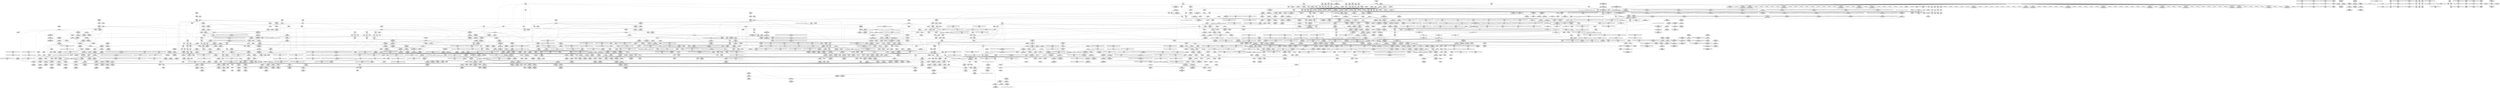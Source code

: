 digraph {
	CE0x43353f0 [shape=record,shape=Mrecord,label="{CE0x43353f0|i64*_getelementptr_inbounds_(_11_x_i64_,_11_x_i64_*___llvm_gcov_ctr127,_i64_0,_i64_1)|*Constant*|*SummSink*}"]
	CE0x439d2c0 [shape=record,shape=Mrecord,label="{CE0x439d2c0|i8*_getelementptr_inbounds_(_41_x_i8_,_41_x_i8_*_.str44,_i32_0,_i32_0)|*Constant*}"]
	CE0x4385ee0 [shape=record,shape=Mrecord,label="{CE0x4385ee0|rcu_read_lock:tmp7|include/linux/rcupdate.h,882|*SummSink*}"]
	CE0x44240c0 [shape=record,shape=Mrecord,label="{CE0x44240c0|GLOBAL:__llvm_gcov_ctr132|Global_var:__llvm_gcov_ctr132}"]
	CE0x43d0ff0 [shape=record,shape=Mrecord,label="{CE0x43d0ff0|current_sid:tobool1|security/selinux/hooks.c,218|*SummSource*}"]
	CE0x4314360 [shape=record,shape=Mrecord,label="{CE0x4314360|i32_14|*Constant*|*SummSource*}"]
	CE0x4438e20 [shape=record,shape=Mrecord,label="{CE0x4438e20|rcu_lock_release:tmp7|*SummSink*}"]
	CE0x44498f0 [shape=record,shape=Mrecord,label="{CE0x44498f0|_call_void_asm_sideeffect_,_memory_,_dirflag_,_fpsr_,_flags_()_#3,_!dbg_!27711,_!srcloc_!27714|include/linux/rcupdate.h,244}"]
	CE0x4440840 [shape=record,shape=Mrecord,label="{CE0x4440840|i64*_getelementptr_inbounds_(_4_x_i64_,_4_x_i64_*___llvm_gcov_ctr134,_i64_0,_i64_1)|*Constant*|*SummSource*}"]
	CE0x439c0c0 [shape=record,shape=Mrecord,label="{CE0x439c0c0|i64*_getelementptr_inbounds_(_11_x_i64_,_11_x_i64_*___llvm_gcov_ctr132,_i64_0,_i64_1)|*Constant*|*SummSource*}"]
	CE0x438ed60 [shape=record,shape=Mrecord,label="{CE0x438ed60|COLLAPSED:_GCMRE___llvm_gcov_ctr159_internal_global_2_x_i64_zeroinitializer:_elem_0:default:}"]
	CE0x443bf80 [shape=record,shape=Mrecord,label="{CE0x443bf80|rcu_lock_release:tmp1|*SummSink*}"]
	CE0x43cae40 [shape=record,shape=Mrecord,label="{CE0x43cae40|_ret_i32_%tmp6,_!dbg_!27716|security/selinux/hooks.c,197|*SummSink*}"]
	CE0x43398c0 [shape=record,shape=Mrecord,label="{CE0x43398c0|i32_-1|*Constant*}"]
	CE0x43b6e80 [shape=record,shape=Mrecord,label="{CE0x43b6e80|i8*_getelementptr_inbounds_(_42_x_i8_,_42_x_i8_*_.str46,_i32_0,_i32_0)|*Constant*|*SummSink*}"]
	CE0x43a0b20 [shape=record,shape=Mrecord,label="{CE0x43a0b20|i64*_getelementptr_inbounds_(_2_x_i64_,_2_x_i64_*___llvm_gcov_ctr294,_i64_0,_i64_1)|*Constant*}"]
	CE0x43a77a0 [shape=record,shape=Mrecord,label="{CE0x43a77a0|i64_2|*Constant*}"]
	CE0x43a6f20 [shape=record,shape=Mrecord,label="{CE0x43a6f20|i64_0|*Constant*|*SummSink*}"]
	CE0x442cbf0 [shape=record,shape=Mrecord,label="{CE0x442cbf0|i8*_getelementptr_inbounds_(_44_x_i8_,_44_x_i8_*_.str47,_i32_0,_i32_0)|*Constant*|*SummSink*}"]
	CE0x4339630 [shape=record,shape=Mrecord,label="{CE0x4339630|__llvm_gcov_indirect_counter_increment:pred|*SummSource*}"]
	CE0x4394e60 [shape=record,shape=Mrecord,label="{CE0x4394e60|i64_4|*Constant*|*SummSink*}"]
	CE0x441ef20 [shape=record,shape=Mrecord,label="{CE0x441ef20|_call_void_mcount()_#3}"]
	CE0x4388000 [shape=record,shape=Mrecord,label="{CE0x4388000|ipc_has_perm:tmp7|security/selinux/hooks.c,5136|*SummSource*}"]
	CE0x430b640 [shape=record,shape=Mrecord,label="{CE0x430b640|selinux_sem_semctl:bb}"]
	CE0x4359020 [shape=record,shape=Mrecord,label="{CE0x4359020|i64*_getelementptr_inbounds_(_13_x_i64_,_13_x_i64_*___llvm_gcov_ctr126,_i64_0,_i64_1)|*Constant*|*SummSink*}"]
	CE0x4398160 [shape=record,shape=Mrecord,label="{CE0x4398160|task_sid:land.lhs.true|*SummSource*}"]
	CE0x4332fc0 [shape=record,shape=Mrecord,label="{CE0x4332fc0|selinux_sem_semctl:tmp15|security/selinux/hooks.c,5460}"]
	CE0x42f3de0 [shape=record,shape=Mrecord,label="{CE0x42f3de0|GLOBAL:current_task|Global_var:current_task|*SummSource*}"]
	CE0x4309330 [shape=record,shape=Mrecord,label="{CE0x4309330|selinux_sem_semctl:tmp11|security/selinux/hooks.c,5453|*SummSource*}"]
	CE0x432ef00 [shape=record,shape=Mrecord,label="{CE0x432ef00|avc_has_perm:auditdata|Function::avc_has_perm&Arg::auditdata::|*SummSource*}"]
	CE0x44239e0 [shape=record,shape=Mrecord,label="{CE0x44239e0|__rcu_read_lock:tmp7|include/linux/rcupdate.h,240}"]
	CE0x439aae0 [shape=record,shape=Mrecord,label="{CE0x439aae0|_call_void_mcount()_#3}"]
	CE0x4427100 [shape=record,shape=Mrecord,label="{CE0x4427100|__rcu_read_unlock:tmp5|include/linux/rcupdate.h,244|*SummSink*}"]
	CE0x43b98c0 [shape=record,shape=Mrecord,label="{CE0x43b98c0|_call_void_lockdep_rcu_suspicious(i8*_getelementptr_inbounds_(_25_x_i8_,_25_x_i8_*_.str45,_i32_0,_i32_0),_i32_883,_i8*_getelementptr_inbounds_(_42_x_i8_,_42_x_i8_*_.str46,_i32_0,_i32_0))_#10,_!dbg_!27728|include/linux/rcupdate.h,882|*SummSource*}"]
	CE0x443bd40 [shape=record,shape=Mrecord,label="{CE0x443bd40|i64*_getelementptr_inbounds_(_4_x_i64_,_4_x_i64_*___llvm_gcov_ctr133,_i64_0,_i64_1)|*Constant*}"]
	CE0x443cfa0 [shape=record,shape=Mrecord,label="{CE0x443cfa0|_call_void_lock_release(%struct.lockdep_map*_%map,_i32_1,_i64_ptrtoint_(i8*_blockaddress(_rcu_lock_release,_%__here)_to_i64))_#10,_!dbg_!27716|include/linux/rcupdate.h,423}"]
	CE0x43b5130 [shape=record,shape=Mrecord,label="{CE0x43b5130|rcu_read_unlock:tmp17|include/linux/rcupdate.h,933|*SummSink*}"]
	CE0x435e040 [shape=record,shape=Mrecord,label="{CE0x435e040|i64*_getelementptr_inbounds_(_13_x_i64_,_13_x_i64_*___llvm_gcov_ctr126,_i64_0,_i64_10)|*Constant*|*SummSource*}"]
	CE0x443ec10 [shape=record,shape=Mrecord,label="{CE0x443ec10|%struct.lockdep_map*_null|*Constant*|*SummSource*}"]
	CE0x56fb900 [shape=record,shape=Mrecord,label="{CE0x56fb900|i32_13|*Constant*|*SummSink*}"]
	CE0x43d8d90 [shape=record,shape=Mrecord,label="{CE0x43d8d90|i32_78|*Constant*|*SummSink*}"]
	"CONST[source:2(external),value:2(dynamic)][purpose:{subject}][SrcIdx:17]"
	CE0x4334390 [shape=record,shape=Mrecord,label="{CE0x4334390|selinux_sem_semctl:tmp16|security/selinux/hooks.c,5463}"]
	CE0x43c5ff0 [shape=record,shape=Mrecord,label="{CE0x43c5ff0|i64*_getelementptr_inbounds_(_4_x_i64_,_4_x_i64_*___llvm_gcov_ctr134,_i64_0,_i64_0)|*Constant*|*SummSource*}"]
	CE0x44216e0 [shape=record,shape=Mrecord,label="{CE0x44216e0|rcu_read_unlock:tmp15|include/linux/rcupdate.h,933|*SummSink*}"]
	CE0x4379090 [shape=record,shape=Mrecord,label="{CE0x4379090|selinux_sem_semctl:call8|security/selinux/hooks.c,5466}"]
	CE0x4440760 [shape=record,shape=Mrecord,label="{CE0x4440760|GLOBAL:__preempt_count|Global_var:__preempt_count}"]
	CE0x4350140 [shape=record,shape=Mrecord,label="{CE0x4350140|80:_i32,_112:_i8*,_:_CRE_25,26_}"]
	CE0x4450cb0 [shape=record,shape=Mrecord,label="{CE0x4450cb0|__preempt_count_sub:tmp6|./arch/x86/include/asm/preempt.h,78|*SummSink*}"]
	CE0x435a190 [shape=record,shape=Mrecord,label="{CE0x435a190|i64_7|*Constant*|*SummSource*}"]
	CE0x43261e0 [shape=record,shape=Mrecord,label="{CE0x43261e0|i64*_getelementptr_inbounds_(_25_x_i64_,_25_x_i64_*___llvm_gcov_ctr320,_i64_0,_i64_17)|*Constant*|*SummSink*}"]
	CE0x4334e30 [shape=record,shape=Mrecord,label="{CE0x4334e30|_ret_void,_!dbg_!27735|include/linux/rcupdate.h,884|*SummSource*}"]
	CE0x43a84f0 [shape=record,shape=Mrecord,label="{CE0x43a84f0|GLOBAL:current_sid.__warned|Global_var:current_sid.__warned}"]
	CE0x4331360 [shape=record,shape=Mrecord,label="{CE0x4331360|i64*_null|*Constant*}"]
	CE0x4470850 [shape=record,shape=Mrecord,label="{CE0x4470850|__rcu_read_unlock:do.end|*SummSource*}"]
	CE0x4471790 [shape=record,shape=Mrecord,label="{CE0x4471790|i64*_getelementptr_inbounds_(_4_x_i64_,_4_x_i64_*___llvm_gcov_ctr134,_i64_0,_i64_3)|*Constant*}"]
	CE0x43b0670 [shape=record,shape=Mrecord,label="{CE0x43b0670|cred_sid:tmp6|security/selinux/hooks.c,197|*SummSource*}"]
	CE0x43511e0 [shape=record,shape=Mrecord,label="{CE0x43511e0|80:_i32,_112:_i8*,_:_CRE_39,40_}"]
	CE0x42f3c10 [shape=record,shape=Mrecord,label="{CE0x42f3c10|selinux_sem_semctl:cmd|Function::selinux_sem_semctl&Arg::cmd::}"]
	CE0x4458f70 [shape=record,shape=Mrecord,label="{CE0x4458f70|i64*_getelementptr_inbounds_(_4_x_i64_,_4_x_i64_*___llvm_gcov_ctr128,_i64_0,_i64_0)|*Constant*|*SummSink*}"]
	CE0x439aa40 [shape=record,shape=Mrecord,label="{CE0x439aa40|rcu_read_lock:tmp3|*SummSink*}"]
	CE0x43560f0 [shape=record,shape=Mrecord,label="{CE0x43560f0|i64_7|*Constant*|*SummSink*}"]
	CE0x437a4e0 [shape=record,shape=Mrecord,label="{CE0x437a4e0|selinux_sem_semctl:tmp21|security/selinux/hooks.c,5468}"]
	CE0x4395a90 [shape=record,shape=Mrecord,label="{CE0x4395a90|GLOBAL:__llvm_gcov_ctr125|Global_var:__llvm_gcov_ctr125}"]
	CE0x446a200 [shape=record,shape=Mrecord,label="{CE0x446a200|__preempt_count_sub:bb|*SummSource*}"]
	CE0x435bfa0 [shape=record,shape=Mrecord,label="{CE0x435bfa0|rcu_read_unlock:tobool1|include/linux/rcupdate.h,933}"]
	CE0x43b08b0 [shape=record,shape=Mrecord,label="{CE0x43b08b0|rcu_read_lock:call|include/linux/rcupdate.h,882|*SummSink*}"]
	CE0x433b7e0 [shape=record,shape=Mrecord,label="{CE0x433b7e0|_call_void_mcount()_#3}"]
	CE0x4461480 [shape=record,shape=Mrecord,label="{CE0x4461480|__rcu_read_unlock:tmp7|include/linux/rcupdate.h,245}"]
	CE0x431c910 [shape=record,shape=Mrecord,label="{CE0x431c910|selinux_sem_semctl:tmp14|security/selinux/hooks.c,5460}"]
	CE0x438fe40 [shape=record,shape=Mrecord,label="{CE0x438fe40|avc_has_perm:tclass|Function::avc_has_perm&Arg::tclass::|*SummSink*}"]
	CE0x431b1e0 [shape=record,shape=Mrecord,label="{CE0x431b1e0|_call_void___llvm_gcov_indirect_counter_increment(i32*___llvm_gcov_global_state_pred322,_i64**_getelementptr_inbounds_(_8_x_i64*_,_8_x_i64*_*___llvm_gcda_edge_table321,_i64_0,_i64_7)),_!dbg_!27729|security/selinux/hooks.c,5460|*SummSource*}"]
	CE0x4477400 [shape=record,shape=Mrecord,label="{CE0x4477400|__preempt_count_sub:tmp1|*SummSink*}"]
	CE0x4423dd0 [shape=record,shape=Mrecord,label="{CE0x4423dd0|rcu_read_unlock:tmp4|include/linux/rcupdate.h,933|*SummSource*}"]
	CE0x430ef40 [shape=record,shape=Mrecord,label="{CE0x430ef40|__rcu_read_lock:tmp6|include/linux/rcupdate.h,240|*SummSource*}"]
	CE0x4423310 [shape=record,shape=Mrecord,label="{CE0x4423310|rcu_lock_acquire:tmp1|*SummSink*}"]
	CE0x43b7b20 [shape=record,shape=Mrecord,label="{CE0x43b7b20|rcu_read_lock:tmp19|include/linux/rcupdate.h,882|*SummSource*}"]
	CE0x4381d30 [shape=record,shape=Mrecord,label="{CE0x4381d30|current_sid:tmp24|security/selinux/hooks.c,220|*SummSource*}"]
	CE0x42f4c40 [shape=record,shape=Mrecord,label="{CE0x42f4c40|selinux_sem_semctl:tmp1|*SummSource*}"]
	CE0x4428d70 [shape=record,shape=Mrecord,label="{CE0x4428d70|rcu_read_unlock:tmp11|include/linux/rcupdate.h,933}"]
	CE0x440ef70 [shape=record,shape=Mrecord,label="{CE0x440ef70|cred_sid:bb}"]
	CE0x434cb60 [shape=record,shape=Mrecord,label="{CE0x434cb60|_call_void_mcount()_#3|*SummSink*}"]
	CE0x430ee60 [shape=record,shape=Mrecord,label="{CE0x430ee60|rcu_read_unlock:tmp8|include/linux/rcupdate.h,933|*SummSink*}"]
	CE0x439b4a0 [shape=record,shape=Mrecord,label="{CE0x439b4a0|rcu_read_unlock:land.lhs.true|*SummSink*}"]
	CE0x442e5a0 [shape=record,shape=Mrecord,label="{CE0x442e5a0|rcu_read_unlock:tmp22|include/linux/rcupdate.h,935|*SummSource*}"]
	CE0x439e450 [shape=record,shape=Mrecord,label="{CE0x439e450|cred_sid:tmp2|*SummSink*}"]
	CE0x43b42e0 [shape=record,shape=Mrecord,label="{CE0x43b42e0|_call_void_mcount()_#3|*SummSink*}"]
	CE0x4396920 [shape=record,shape=Mrecord,label="{CE0x4396920|current_sid:tmp2|*SummSink*}"]
	CE0x43a7810 [shape=record,shape=Mrecord,label="{CE0x43a7810|i64_2|*Constant*|*SummSource*}"]
	CE0x43538a0 [shape=record,shape=Mrecord,label="{CE0x43538a0|task_sid:tmp17|security/selinux/hooks.c,208|*SummSource*}"]
	CE0x43cc1d0 [shape=record,shape=Mrecord,label="{CE0x43cc1d0|current_sid:land.lhs.true|*SummSink*}"]
	CE0x43a8380 [shape=record,shape=Mrecord,label="{CE0x43a8380|current_sid:tmp7|security/selinux/hooks.c,218|*SummSink*}"]
	CE0x443a8f0 [shape=record,shape=Mrecord,label="{CE0x443a8f0|GLOBAL:__preempt_count|Global_var:__preempt_count}"]
	CE0x4324ce0 [shape=record,shape=Mrecord,label="{CE0x4324ce0|GLOBAL:__llvm_gcov_indirect_counter_increment|*Constant*|*SummSink*}"]
	CE0x4325d50 [shape=record,shape=Mrecord,label="{CE0x4325d50|i64*_getelementptr_inbounds_(_25_x_i64_,_25_x_i64_*___llvm_gcov_ctr320,_i64_0,_i64_17)|*Constant*}"]
	CE0x4356890 [shape=record,shape=Mrecord,label="{CE0x4356890|task_sid:do.body5|*SummSink*}"]
	CE0x43a4300 [shape=record,shape=Mrecord,label="{CE0x43a4300|i64*_getelementptr_inbounds_(_13_x_i64_,_13_x_i64_*___llvm_gcov_ctr126,_i64_0,_i64_1)|*Constant*|*SummSource*}"]
	CE0x43164f0 [shape=record,shape=Mrecord,label="{CE0x43164f0|__llvm_gcov_indirect_counter_increment:entry}"]
	CE0x43ab110 [shape=record,shape=Mrecord,label="{CE0x43ab110|task_sid:call|security/selinux/hooks.c,208}"]
	CE0x4308830 [shape=record,shape=Mrecord,label="{CE0x4308830|selinux_sem_semctl:tmp10|security/selinux/hooks.c,5453}"]
	CE0x4393e40 [shape=record,shape=Mrecord,label="{CE0x4393e40|rcu_read_lock:tobool1|include/linux/rcupdate.h,882|*SummSink*}"]
	CE0x43bb720 [shape=record,shape=Mrecord,label="{CE0x43bb720|i64*_getelementptr_inbounds_(_4_x_i64_,_4_x_i64_*___llvm_gcov_ctr130,_i64_0,_i64_1)|*Constant*|*SummSource*}"]
	CE0x4352860 [shape=record,shape=Mrecord,label="{CE0x4352860|i32_8|*Constant*|*SummSource*}"]
	CE0x43a7c60 [shape=record,shape=Mrecord,label="{CE0x43a7c60|current_sid:do.end|*SummSink*}"]
	CE0x437a2c0 [shape=record,shape=Mrecord,label="{CE0x437a2c0|selinux_sem_semctl:tmp20|security/selinux/hooks.c,5468|*SummSink*}"]
	CE0x43a22c0 [shape=record,shape=Mrecord,label="{CE0x43a22c0|i64*_getelementptr_inbounds_(_2_x_i64_,_2_x_i64_*___llvm_gcov_ctr294,_i64_0,_i64_0)|*Constant*|*SummSource*}"]
	CE0x43c62f0 [shape=record,shape=Mrecord,label="{CE0x43c62f0|GLOBAL:__preempt_count_sub|*Constant*|*SummSink*}"]
	CE0x4324730 [shape=record,shape=Mrecord,label="{CE0x4324730|80:_i32,_112:_i8*,_:_CRE_9,10_}"]
	CE0x439f1a0 [shape=record,shape=Mrecord,label="{CE0x439f1a0|i1_true|*Constant*|*SummSource*}"]
	CE0x43b4c40 [shape=record,shape=Mrecord,label="{CE0x43b4c40|i64*_getelementptr_inbounds_(_11_x_i64_,_11_x_i64_*___llvm_gcov_ctr132,_i64_0,_i64_8)|*Constant*|*SummSink*}"]
	CE0x4355970 [shape=record,shape=Mrecord,label="{CE0x4355970|task_sid:tmp3|*SummSink*}"]
	CE0x43973a0 [shape=record,shape=Mrecord,label="{CE0x43973a0|GLOBAL:rcu_lock_map|Global_var:rcu_lock_map|*SummSink*}"]
	CE0x43a6a00 [shape=record,shape=Mrecord,label="{CE0x43a6a00|current_sid:tmp1}"]
	CE0x437f0e0 [shape=record,shape=Mrecord,label="{CE0x437f0e0|current_sid:tmp21|security/selinux/hooks.c,218|*SummSink*}"]
	CE0x43c4bb0 [shape=record,shape=Mrecord,label="{CE0x43c4bb0|__preempt_count_add:tmp|*SummSink*}"]
	CE0x43ced60 [shape=record,shape=Mrecord,label="{CE0x43ced60|current_sid:tmp16|security/selinux/hooks.c,218}"]
	CE0x434fd70 [shape=record,shape=Mrecord,label="{CE0x434fd70|selinux_sem_semctl:sem_perm|security/selinux/hooks.c,5466|*SummSource*}"]
	CE0x4439b40 [shape=record,shape=Mrecord,label="{CE0x4439b40|__rcu_read_unlock:tmp2|*SummSink*}"]
	CE0x4420260 [shape=record,shape=Mrecord,label="{CE0x4420260|rcu_lock_acquire:indirectgoto|*SummSink*}"]
	CE0x438b740 [shape=record,shape=Mrecord,label="{CE0x438b740|i64*_getelementptr_inbounds_(_11_x_i64_,_11_x_i64_*___llvm_gcov_ctr125,_i64_0,_i64_1)|*Constant*|*SummSource*}"]
	CE0x4350270 [shape=record,shape=Mrecord,label="{CE0x4350270|80:_i32,_112:_i8*,_:_CRE_26,27_}"]
	CE0x43a3f10 [shape=record,shape=Mrecord,label="{CE0x43a3f10|current_sid:bb|*SummSource*}"]
	CE0x42f4a60 [shape=record,shape=Mrecord,label="{CE0x42f4a60|selinux_sem_semctl:sw.bb3}"]
	CE0x43ca750 [shape=record,shape=Mrecord,label="{CE0x43ca750|cred_sid:cred|Function::cred_sid&Arg::cred::}"]
	CE0x435b370 [shape=record,shape=Mrecord,label="{CE0x435b370|rcu_lock_release:tmp1}"]
	CE0x4359780 [shape=record,shape=Mrecord,label="{CE0x4359780|i64_5|*Constant*|*SummSource*}"]
	CE0x433b480 [shape=record,shape=Mrecord,label="{CE0x433b480|i32_77|*Constant*|*SummSource*}"]
	CE0x444b250 [shape=record,shape=Mrecord,label="{CE0x444b250|__rcu_read_lock:tmp2|*SummSource*}"]
	CE0x43d3630 [shape=record,shape=Mrecord,label="{CE0x43d3630|current_sid:do.body|*SummSource*}"]
	CE0x43bf220 [shape=record,shape=Mrecord,label="{CE0x43bf220|i64_6|*Constant*}"]
	CE0x437cb20 [shape=record,shape=Mrecord,label="{CE0x437cb20|__llvm_gcov_indirect_counter_increment:bb|*SummSink*}"]
	CE0x433baa0 [shape=record,shape=Mrecord,label="{CE0x433baa0|_call_void_mcount()_#3|*SummSource*}"]
	CE0x43b1760 [shape=record,shape=Mrecord,label="{CE0x43b1760|rcu_read_lock:do.end}"]
	CE0x4449710 [shape=record,shape=Mrecord,label="{CE0x4449710|__rcu_read_unlock:tmp4|include/linux/rcupdate.h,244|*SummSink*}"]
	CE0x4300e60 [shape=record,shape=Mrecord,label="{CE0x4300e60|selinux_sem_semctl:tmp|*SummSource*}"]
	CE0x4430d60 [shape=record,shape=Mrecord,label="{CE0x4430d60|GLOBAL:__rcu_read_unlock|*Constant*}"]
	CE0x433cc80 [shape=record,shape=Mrecord,label="{CE0x433cc80|get_current:tmp4|./arch/x86/include/asm/current.h,14|*SummSink*}"]
	CE0x43af6e0 [shape=record,shape=Mrecord,label="{CE0x43af6e0|rcu_read_lock:tmp|*SummSink*}"]
	CE0x441fa80 [shape=record,shape=Mrecord,label="{CE0x441fa80|__rcu_read_lock:tmp2|*SummSink*}"]
	CE0x43871d0 [shape=record,shape=Mrecord,label="{CE0x43871d0|ipc_has_perm:sid1|security/selinux/hooks.c,5136}"]
	CE0x443b9f0 [shape=record,shape=Mrecord,label="{CE0x443b9f0|i32_1|*Constant*}"]
	CE0x43ab280 [shape=record,shape=Mrecord,label="{CE0x43ab280|task_sid:call|security/selinux/hooks.c,208|*SummSource*}"]
	CE0x43d6220 [shape=record,shape=Mrecord,label="{CE0x43d6220|i64*_getelementptr_inbounds_(_2_x_i64_,_2_x_i64_*___llvm_gcov_ctr131,_i64_0,_i64_0)|*Constant*|*SummSink*}"]
	CE0x43bdca0 [shape=record,shape=Mrecord,label="{CE0x43bdca0|rcu_read_lock:tmp10|include/linux/rcupdate.h,882|*SummSink*}"]
	CE0x4357e90 [shape=record,shape=Mrecord,label="{CE0x4357e90|rcu_read_lock:do.body}"]
	CE0x43ad7b0 [shape=record,shape=Mrecord,label="{CE0x43ad7b0|current_sid:tmp18|security/selinux/hooks.c,218|*SummSink*}"]
	CE0x442ae70 [shape=record,shape=Mrecord,label="{CE0x442ae70|rcu_read_unlock:tmp18|include/linux/rcupdate.h,933}"]
	CE0x4439350 [shape=record,shape=Mrecord,label="{CE0x4439350|__rcu_read_unlock:do.body|*SummSink*}"]
	CE0x43caf70 [shape=record,shape=Mrecord,label="{CE0x43caf70|_call_void_rcu_read_unlock()_#10,_!dbg_!27748|security/selinux/hooks.c,209|*SummSink*}"]
	CE0x43d3ca0 [shape=record,shape=Mrecord,label="{CE0x43d3ca0|current_sid:tobool1|security/selinux/hooks.c,218|*SummSink*}"]
	CE0x4375b60 [shape=record,shape=Mrecord,label="{CE0x4375b60|80:_i32,_112:_i8*,_:_CRE_60,61_}"]
	CE0x432e1f0 [shape=record,shape=Mrecord,label="{CE0x432e1f0|selinux_sem_semctl:tmp13|security/selinux/hooks.c,5456|*SummSource*}"]
	CE0x43cd140 [shape=record,shape=Mrecord,label="{CE0x43cd140|current_sid:if.end|*SummSource*}"]
	CE0x4438db0 [shape=record,shape=Mrecord,label="{CE0x4438db0|rcu_lock_release:tmp7|*SummSource*}"]
	CE0x4458ae0 [shape=record,shape=Mrecord,label="{CE0x4458ae0|__rcu_read_lock:do.end}"]
	CE0x42f4b10 [shape=record,shape=Mrecord,label="{CE0x42f4b10|selinux_sem_semctl:sw.epilog}"]
	CE0x439cb50 [shape=record,shape=Mrecord,label="{CE0x439cb50|rcu_read_unlock:tmp14|include/linux/rcupdate.h,933}"]
	CE0x4396990 [shape=record,shape=Mrecord,label="{CE0x4396990|current_sid:tmp2|*SummSource*}"]
	CE0x43a41e0 [shape=record,shape=Mrecord,label="{CE0x43a41e0|task_sid:tmp1|*SummSink*}"]
	CE0x44658e0 [shape=record,shape=Mrecord,label="{CE0x44658e0|__preempt_count_sub:tmp3|*SummSink*}"]
	CE0x43af750 [shape=record,shape=Mrecord,label="{CE0x43af750|i64_1|*Constant*}"]
	CE0x43aa7d0 [shape=record,shape=Mrecord,label="{CE0x43aa7d0|_call_void_mcount()_#3|*SummSink*}"]
	CE0x4458a50 [shape=record,shape=Mrecord,label="{CE0x4458a50|__rcu_read_lock:do.body|*SummSink*}"]
	CE0x43b85b0 [shape=record,shape=Mrecord,label="{CE0x43b85b0|i64*_getelementptr_inbounds_(_11_x_i64_,_11_x_i64_*___llvm_gcov_ctr127,_i64_0,_i64_10)|*Constant*}"]
	CE0x4327230 [shape=record,shape=Mrecord,label="{CE0x4327230|task_has_system:entry}"]
	CE0x4423230 [shape=record,shape=Mrecord,label="{CE0x4423230|rcu_lock_acquire:tmp1}"]
	CE0x43085c0 [shape=record,shape=Mrecord,label="{CE0x43085c0|i64**_getelementptr_inbounds_(_8_x_i64*_,_8_x_i64*_*___llvm_gcda_edge_table321,_i64_0,_i64_5)|*Constant*|*SummSource*}"]
	CE0x4338f30 [shape=record,shape=Mrecord,label="{CE0x4338f30|__llvm_gcov_indirect_counter_increment:tmp3|*SummSource*}"]
	CE0x43ab780 [shape=record,shape=Mrecord,label="{CE0x43ab780|GLOBAL:current_sid|*Constant*|*SummSink*}"]
	CE0x4398020 [shape=record,shape=Mrecord,label="{CE0x4398020|task_sid:land.lhs.true|*SummSink*}"]
	CE0x4384f90 [shape=record,shape=Mrecord,label="{CE0x4384f90|rcu_read_unlock:land.lhs.true2}"]
	CE0x434e2e0 [shape=record,shape=Mrecord,label="{CE0x434e2e0|avc_has_perm:tsid|Function::avc_has_perm&Arg::tsid::|*SummSink*}"]
	CE0x4314cc0 [shape=record,shape=Mrecord,label="{CE0x4314cc0|get_current:tmp1|*SummSink*}"]
	CE0x4322100 [shape=record,shape=Mrecord,label="{CE0x4322100|selinux_sem_semctl:tmp5|security/selinux/hooks.c,5442}"]
	CE0x439d900 [shape=record,shape=Mrecord,label="{CE0x439d900|i64*_getelementptr_inbounds_(_13_x_i64_,_13_x_i64_*___llvm_gcov_ctr126,_i64_0,_i64_9)|*Constant*|*SummSource*}"]
	CE0x4420f30 [shape=record,shape=Mrecord,label="{CE0x4420f30|rcu_read_unlock:tmp6|include/linux/rcupdate.h,933|*SummSource*}"]
	CE0x442b0c0 [shape=record,shape=Mrecord,label="{CE0x442b0c0|rcu_read_unlock:tmp18|include/linux/rcupdate.h,933|*SummSource*}"]
	CE0x438b5c0 [shape=record,shape=Mrecord,label="{CE0x438b5c0|current_sid:tmp1|*SummSink*}"]
	CE0x433c5e0 [shape=record,shape=Mrecord,label="{CE0x433c5e0|ipc_has_perm:u|security/selinux/hooks.c,5134|*SummSource*}"]
	CE0x4388e80 [shape=record,shape=Mrecord,label="{CE0x4388e80|avc_has_perm:entry}"]
	CE0x43bc980 [shape=record,shape=Mrecord,label="{CE0x43bc980|_ret_void,_!dbg_!27717|include/linux/rcupdate.h,419}"]
	CE0x43ae980 [shape=record,shape=Mrecord,label="{CE0x43ae980|avc_has_perm:ssid|Function::avc_has_perm&Arg::ssid::|*SummSource*}"]
	CE0x434fa50 [shape=record,shape=Mrecord,label="{CE0x434fa50|selinux_sem_semctl:sma|Function::selinux_sem_semctl&Arg::sma::}"]
	CE0x44244d0 [shape=record,shape=Mrecord,label="{CE0x44244d0|void_(i32*,_i32,_i32*)*_asm_addl_$1,_%gs:$0_,_*m,ri,*m,_dirflag_,_fpsr_,_flags_|*SummSink*}"]
	CE0x438f4b0 [shape=record,shape=Mrecord,label="{CE0x438f4b0|task_has_system:tmp1|*SummSink*}"]
	CE0x43a0d20 [shape=record,shape=Mrecord,label="{CE0x43a0d20|i64*_getelementptr_inbounds_(_2_x_i64_,_2_x_i64_*___llvm_gcov_ctr294,_i64_0,_i64_1)|*Constant*|*SummSource*}"]
	CE0x4352c20 [shape=record,shape=Mrecord,label="{CE0x4352c20|i32_68|*Constant*|*SummSink*}"]
	CE0x4397760 [shape=record,shape=Mrecord,label="{CE0x4397760|task_sid:tmp12|security/selinux/hooks.c,208|*SummSource*}"]
	CE0x4334d90 [shape=record,shape=Mrecord,label="{CE0x4334d90|_ret_void,_!dbg_!27735|include/linux/rcupdate.h,884}"]
	CE0x442b7d0 [shape=record,shape=Mrecord,label="{CE0x442b7d0|_call_void_lockdep_rcu_suspicious(i8*_getelementptr_inbounds_(_25_x_i8_,_25_x_i8_*_.str45,_i32_0,_i32_0),_i32_934,_i8*_getelementptr_inbounds_(_44_x_i8_,_44_x_i8_*_.str47,_i32_0,_i32_0))_#10,_!dbg_!27726|include/linux/rcupdate.h,933|*SummSink*}"]
	CE0x435d670 [shape=record,shape=Mrecord,label="{CE0x435d670|task_sid:tmp22|security/selinux/hooks.c,208}"]
	CE0x435d290 [shape=record,shape=Mrecord,label="{CE0x435d290|task_sid:tmp21|security/selinux/hooks.c,208}"]
	CE0x440e600 [shape=record,shape=Mrecord,label="{CE0x440e600|rcu_read_lock:tmp22|include/linux/rcupdate.h,884}"]
	CE0x440ec30 [shape=record,shape=Mrecord,label="{CE0x440ec30|rcu_read_lock:tmp22|include/linux/rcupdate.h,884|*SummSink*}"]
	CE0x443c050 [shape=record,shape=Mrecord,label="{CE0x443c050|get_current:tmp1}"]
	CE0x44707e0 [shape=record,shape=Mrecord,label="{CE0x44707e0|i64_1|*Constant*}"]
	CE0x4423b10 [shape=record,shape=Mrecord,label="{CE0x4423b10|__rcu_read_lock:tmp7|include/linux/rcupdate.h,240|*SummSource*}"]
	CE0x4430830 [shape=record,shape=Mrecord,label="{CE0x4430830|_ret_void,_!dbg_!27719|./arch/x86/include/asm/preempt.h,73|*SummSource*}"]
	CE0x43a88d0 [shape=record,shape=Mrecord,label="{CE0x43a88d0|GLOBAL:__llvm_gcov_ctr126|Global_var:__llvm_gcov_ctr126|*SummSource*}"]
	CE0x43c5410 [shape=record,shape=Mrecord,label="{CE0x43c5410|__preempt_count_add:tmp2}"]
	CE0x43ceff0 [shape=record,shape=Mrecord,label="{CE0x43ceff0|current_sid:tmp16|security/selinux/hooks.c,218|*SummSource*}"]
	CE0x43b0380 [shape=record,shape=Mrecord,label="{CE0x43b0380|cred_sid:tmp6|security/selinux/hooks.c,197}"]
	CE0x4488210 [shape=record,shape=Mrecord,label="{CE0x4488210|i64*_getelementptr_inbounds_(_4_x_i64_,_4_x_i64_*___llvm_gcov_ctr129,_i64_0,_i64_2)|*Constant*}"]
	CE0x4316c30 [shape=record,shape=Mrecord,label="{CE0x4316c30|__llvm_gcov_indirect_counter_increment:entry|*SummSink*}"]
	CE0x43ab860 [shape=record,shape=Mrecord,label="{CE0x43ab860|current_sid:entry}"]
	CE0x43baaf0 [shape=record,shape=Mrecord,label="{CE0x43baaf0|i32_883|*Constant*}"]
	CE0x43c80f0 [shape=record,shape=Mrecord,label="{CE0x43c80f0|task_sid:tmp24|security/selinux/hooks.c,208|*SummSource*}"]
	CE0x43c7a00 [shape=record,shape=Mrecord,label="{CE0x43c7a00|i64*_getelementptr_inbounds_(_4_x_i64_,_4_x_i64_*___llvm_gcov_ctr128,_i64_0,_i64_1)|*Constant*}"]
	CE0x4436770 [shape=record,shape=Mrecord,label="{CE0x4436770|__rcu_read_lock:tmp|*SummSink*}"]
	CE0x4377b00 [shape=record,shape=Mrecord,label="{CE0x4377b00|80:_i32,_112:_i8*,_:_CRE_112,120_|*MultipleSource*|security/selinux/hooks.c,5466|Function::selinux_sem_semctl&Arg::sma::}"]
	CE0x440e410 [shape=record,shape=Mrecord,label="{CE0x440e410|rcu_read_lock:tmp21|include/linux/rcupdate.h,884|*SummSink*}"]
	CE0x4351570 [shape=record,shape=Mrecord,label="{CE0x4351570|80:_i32,_112:_i8*,_:_CRE_42,43_}"]
	CE0x4325710 [shape=record,shape=Mrecord,label="{CE0x4325710|i32_17|*Constant*|*SummSink*}"]
	CE0x43aceb0 [shape=record,shape=Mrecord,label="{CE0x43aceb0|i8*_getelementptr_inbounds_(_45_x_i8_,_45_x_i8_*_.str12,_i32_0,_i32_0)|*Constant*|*SummSink*}"]
	CE0x4453920 [shape=record,shape=Mrecord,label="{CE0x4453920|get_current:tmp4|./arch/x86/include/asm/current.h,14}"]
	CE0x4323200 [shape=record,shape=Mrecord,label="{CE0x4323200|_ret_%struct.task_struct*_%tmp4,_!dbg_!27714|./arch/x86/include/asm/current.h,14|*SummSink*}"]
	CE0x43cdf30 [shape=record,shape=Mrecord,label="{CE0x43cdf30|i1_true|*Constant*|*SummSink*}"]
	CE0x4457fe0 [shape=record,shape=Mrecord,label="{CE0x4457fe0|i64*_getelementptr_inbounds_(_4_x_i64_,_4_x_i64_*___llvm_gcov_ctr133,_i64_0,_i64_0)|*Constant*|*SummSink*}"]
	"CONST[source:0(mediator),value:2(dynamic)][purpose:{subject}][SnkIdx:0]"
	CE0x4387dd0 [shape=record,shape=Mrecord,label="{CE0x4387dd0|ipc_has_perm:sclass|security/selinux/hooks.c,5136}"]
	CE0x4333380 [shape=record,shape=Mrecord,label="{CE0x4333380|selinux_sem_semctl:tmp15|security/selinux/hooks.c,5460|*SummSource*}"]
	CE0x430efb0 [shape=record,shape=Mrecord,label="{CE0x430efb0|__rcu_read_lock:tmp6|include/linux/rcupdate.h,240|*SummSink*}"]
	CE0x4383b80 [shape=record,shape=Mrecord,label="{CE0x4383b80|GLOBAL:__llvm_gcov_ctr127|Global_var:__llvm_gcov_ctr127}"]
	CE0x4335320 [shape=record,shape=Mrecord,label="{CE0x4335320|ipc_has_perm:ad|security/selinux/hooks.c, 5128|*SummSink*}"]
	CE0x43ce010 [shape=record,shape=Mrecord,label="{CE0x43ce010|i64*_getelementptr_inbounds_(_11_x_i64_,_11_x_i64_*___llvm_gcov_ctr125,_i64_0,_i64_8)|*Constant*|*SummSink*}"]
	CE0x4432f10 [shape=record,shape=Mrecord,label="{CE0x4432f10|_call_void_lock_acquire(%struct.lockdep_map*_%map,_i32_0,_i32_0,_i32_2,_i32_0,_%struct.lockdep_map*_null,_i64_ptrtoint_(i8*_blockaddress(_rcu_lock_acquire,_%__here)_to_i64))_#10,_!dbg_!27716|include/linux/rcupdate.h,418|*SummSource*}"]
	CE0x442cb40 [shape=record,shape=Mrecord,label="{CE0x442cb40|i8*_getelementptr_inbounds_(_44_x_i8_,_44_x_i8_*_.str47,_i32_0,_i32_0)|*Constant*|*SummSource*}"]
	CE0x43997a0 [shape=record,shape=Mrecord,label="{CE0x43997a0|task_sid:tmp13|security/selinux/hooks.c,208|*SummSink*}"]
	CE0x435e1b0 [shape=record,shape=Mrecord,label="{CE0x435e1b0|task_sid:tmp22|security/selinux/hooks.c,208|*SummSource*}"]
	CE0x445b370 [shape=record,shape=Mrecord,label="{CE0x445b370|COLLAPSED:_GCMRE___llvm_gcov_ctr135_internal_global_4_x_i64_zeroinitializer:_elem_0:default:}"]
	CE0x442f810 [shape=record,shape=Mrecord,label="{CE0x442f810|GLOBAL:rcu_lock_release|*Constant*|*SummSink*}"]
	CE0x4321d00 [shape=record,shape=Mrecord,label="{CE0x4321d00|i64*_getelementptr_inbounds_(_25_x_i64_,_25_x_i64_*___llvm_gcov_ctr320,_i64_0,_i64_16)|*Constant*|*SummSink*}"]
	CE0x437a130 [shape=record,shape=Mrecord,label="{CE0x437a130|i64*_getelementptr_inbounds_(_25_x_i64_,_25_x_i64_*___llvm_gcov_ctr320,_i64_0,_i64_24)|*Constant*|*SummSource*}"]
	CE0x43ad040 [shape=record,shape=Mrecord,label="{CE0x43ad040|current_sid:tmp17|security/selinux/hooks.c,218|*SummSource*}"]
	CE0x43d5e30 [shape=record,shape=Mrecord,label="{CE0x43d5e30|current_sid:tmp13|security/selinux/hooks.c,218|*SummSink*}"]
	CE0x4376f60 [shape=record,shape=Mrecord,label="{CE0x4376f60|80:_i32,_112:_i8*,_:_CRE_84,88_|*MultipleSource*|security/selinux/hooks.c,5466|Function::selinux_sem_semctl&Arg::sma::}"]
	CE0x4310500 [shape=record,shape=Mrecord,label="{CE0x4310500|i32_0|*Constant*|*SummSource*}"]
	CE0x43a9600 [shape=record,shape=Mrecord,label="{CE0x43a9600|task_sid:tmp7|security/selinux/hooks.c,208|*SummSource*}"]
	CE0x43ad0b0 [shape=record,shape=Mrecord,label="{CE0x43ad0b0|current_sid:tmp17|security/selinux/hooks.c,218|*SummSink*}"]
	CE0x4314dd0 [shape=record,shape=Mrecord,label="{CE0x4314dd0|selinux_sem_semctl:sw.bb2}"]
	CE0x4377760 [shape=record,shape=Mrecord,label="{CE0x4377760|80:_i32,_112:_i8*,_:_CRE_100,102_|*MultipleSource*|security/selinux/hooks.c,5466|Function::selinux_sem_semctl&Arg::sma::}"]
	CE0x43a9a70 [shape=record,shape=Mrecord,label="{CE0x43a9a70|i64_5|*Constant*}"]
	CE0x4352e20 [shape=record,shape=Mrecord,label="{CE0x4352e20|i32_32|*Constant*|*SummSource*}"]
	CE0x439bcb0 [shape=record,shape=Mrecord,label="{CE0x439bcb0|_call_void_mcount()_#3}"]
	CE0x431dce0 [shape=record,shape=Mrecord,label="{CE0x431dce0|task_has_system:call|security/selinux/hooks.c,1592|*SummSink*}"]
	CE0x43d9b90 [shape=record,shape=Mrecord,label="{CE0x43d9b90|i64*_getelementptr_inbounds_(_11_x_i64_,_11_x_i64_*___llvm_gcov_ctr125,_i64_0,_i64_9)|*Constant*|*SummSink*}"]
	CE0x44396c0 [shape=record,shape=Mrecord,label="{CE0x44396c0|__rcu_read_unlock:do.body|*SummSource*}"]
	CE0x4457ef0 [shape=record,shape=Mrecord,label="{CE0x4457ef0|_call_void_mcount()_#3|*SummSource*}"]
	CE0x43b1400 [shape=record,shape=Mrecord,label="{CE0x43b1400|cred_sid:tmp6|security/selinux/hooks.c,197|*SummSink*}"]
	CE0x4464dc0 [shape=record,shape=Mrecord,label="{CE0x4464dc0|i64_1|*Constant*}"]
	CE0x433a0c0 [shape=record,shape=Mrecord,label="{CE0x433a0c0|task_sid:tobool|security/selinux/hooks.c,208|*SummSource*}"]
	CE0x43a8b80 [shape=record,shape=Mrecord,label="{CE0x43a8b80|_call_void_mcount()_#3|*SummSource*}"]
	CE0x431ddf0 [shape=record,shape=Mrecord,label="{CE0x431ddf0|GLOBAL:task_sid|*Constant*}"]
	CE0x439efb0 [shape=record,shape=Mrecord,label="{CE0x439efb0|i1_true|*Constant*}"]
	CE0x4427a50 [shape=record,shape=Mrecord,label="{CE0x4427a50|i64*_getelementptr_inbounds_(_4_x_i64_,_4_x_i64_*___llvm_gcov_ctr130,_i64_0,_i64_2)|*Constant*}"]
	CE0x43392a0 [shape=record,shape=Mrecord,label="{CE0x43392a0|__llvm_gcov_indirect_counter_increment:exit}"]
	CE0x4439c70 [shape=record,shape=Mrecord,label="{CE0x4439c70|__preempt_count_sub:do.body}"]
	CE0x4318e50 [shape=record,shape=Mrecord,label="{CE0x4318e50|__llvm_gcov_indirect_counter_increment:tmp6|*SummSource*}"]
	CE0x442b360 [shape=record,shape=Mrecord,label="{CE0x442b360|_call_void_lockdep_rcu_suspicious(i8*_getelementptr_inbounds_(_25_x_i8_,_25_x_i8_*_.str45,_i32_0,_i32_0),_i32_934,_i8*_getelementptr_inbounds_(_44_x_i8_,_44_x_i8_*_.str47,_i32_0,_i32_0))_#10,_!dbg_!27726|include/linux/rcupdate.h,933}"]
	CE0x443c3e0 [shape=record,shape=Mrecord,label="{CE0x443c3e0|_call_void_mcount()_#3|*SummSink*}"]
	CE0x4432340 [shape=record,shape=Mrecord,label="{CE0x4432340|i64*_getelementptr_inbounds_(_2_x_i64_,_2_x_i64_*___llvm_gcov_ctr98,_i64_0,_i64_0)|*Constant*}"]
	CE0x43cbbe0 [shape=record,shape=Mrecord,label="{CE0x43cbbe0|current_sid:land.lhs.true|*SummSource*}"]
	CE0x43757d0 [shape=record,shape=Mrecord,label="{CE0x43757d0|selinux_sem_semctl:call8|security/selinux/hooks.c,5466|*SummSink*}"]
	CE0x43c9e00 [shape=record,shape=Mrecord,label="{CE0x43c9e00|task_sid:call7|security/selinux/hooks.c,208|*SummSource*}"]
	CE0x43a56e0 [shape=record,shape=Mrecord,label="{CE0x43a56e0|get_current:tmp3|*SummSink*}"]
	CE0x4354be0 [shape=record,shape=Mrecord,label="{CE0x4354be0|rcu_read_lock:entry|*SummSink*}"]
	CE0x430c220 [shape=record,shape=Mrecord,label="{CE0x430c220|selinux_sem_semctl:tmp3|security/selinux/hooks.c,5438}"]
	CE0x43cc090 [shape=record,shape=Mrecord,label="{CE0x43cc090|_ret_void,_!dbg_!27735|include/linux/rcupdate.h,938|*SummSink*}"]
	CE0x435d7d0 [shape=record,shape=Mrecord,label="{CE0x435d7d0|task_sid:tmp21|security/selinux/hooks.c,208|*SummSource*}"]
	CE0x44241e0 [shape=record,shape=Mrecord,label="{CE0x44241e0|%struct.task_struct*_(%struct.task_struct**)*_asm_movq_%gs:$_1:P_,$0_,_r,im,_dirflag_,_fpsr_,_flags_}"]
	CE0x43b0050 [shape=record,shape=Mrecord,label="{CE0x43b0050|rcu_read_lock:tobool|include/linux/rcupdate.h,882}"]
	CE0x4437fc0 [shape=record,shape=Mrecord,label="{CE0x4437fc0|i64_ptrtoint_(i8*_blockaddress(_rcu_lock_release,_%__here)_to_i64)|*Constant*|*SummSink*}"]
	CE0x438a3a0 [shape=record,shape=Mrecord,label="{CE0x438a3a0|GLOBAL:rcu_read_lock|*Constant*|*SummSink*}"]
	CE0x43201c0 [shape=record,shape=Mrecord,label="{CE0x43201c0|i32_2|*Constant*}"]
	CE0x434c510 [shape=record,shape=Mrecord,label="{CE0x434c510|ipc_has_perm:type|security/selinux/hooks.c,5133|*SummSource*}"]
	CE0x4333930 [shape=record,shape=Mrecord,label="{CE0x4333930|_call_void___llvm_gcov_indirect_counter_increment(i32*___llvm_gcov_global_state_pred322,_i64**_getelementptr_inbounds_(_8_x_i64*_,_8_x_i64*_*___llvm_gcda_edge_table321,_i64_0,_i64_0)),_!dbg_!27731|security/selinux/hooks.c,5463|*SummSink*}"]
	CE0x433a6c0 [shape=record,shape=Mrecord,label="{CE0x433a6c0|_call_void_mcount()_#3|*SummSource*}"]
	CE0x432ed10 [shape=record,shape=Mrecord,label="{CE0x432ed10|_ret_i32_%retval.0,_!dbg_!27728|security/selinux/avc.c,775}"]
	CE0x435dca0 [shape=record,shape=Mrecord,label="{CE0x435dca0|i64*_getelementptr_inbounds_(_13_x_i64_,_13_x_i64_*___llvm_gcov_ctr126,_i64_0,_i64_10)|*Constant*}"]
	CE0x43516a0 [shape=record,shape=Mrecord,label="{CE0x43516a0|80:_i32,_112:_i8*,_:_CRE_43,44_}"]
	CE0x44412e0 [shape=record,shape=Mrecord,label="{CE0x44412e0|i32_0|*Constant*}"]
	CE0x4422880 [shape=record,shape=Mrecord,label="{CE0x4422880|i64*_getelementptr_inbounds_(_11_x_i64_,_11_x_i64_*___llvm_gcov_ctr132,_i64_0,_i64_1)|*Constant*}"]
	CE0x43c98e0 [shape=record,shape=Mrecord,label="{CE0x43c98e0|task_sid:tmp27|security/selinux/hooks.c,208|*SummSink*}"]
	CE0x44589e0 [shape=record,shape=Mrecord,label="{CE0x44589e0|__rcu_read_lock:do.body|*SummSource*}"]
	CE0x442f110 [shape=record,shape=Mrecord,label="{CE0x442f110|rcu_lock_release:entry}"]
	CE0x43ac8f0 [shape=record,shape=Mrecord,label="{CE0x43ac8f0|i32_218|*Constant*|*SummSink*}"]
	CE0x4356350 [shape=record,shape=Mrecord,label="{CE0x4356350|i64_6|*Constant*|*SummSource*}"]
	CE0x43033f0 [shape=record,shape=Mrecord,label="{CE0x43033f0|_call_void___llvm_gcov_indirect_counter_increment(i32*___llvm_gcov_global_state_pred322,_i64**_getelementptr_inbounds_(_8_x_i64*_,_8_x_i64*_*___llvm_gcda_edge_table321,_i64_0,_i64_2)),_!dbg_!27718|security/selinux/hooks.c,5442|*SummSource*}"]
	CE0x43347b0 [shape=record,shape=Mrecord,label="{CE0x43347b0|selinux_sem_semctl:tmp16|security/selinux/hooks.c,5463|*SummSink*}"]
	CE0x43bd6a0 [shape=record,shape=Mrecord,label="{CE0x43bd6a0|_call_void_mcount()_#3|*SummSource*}"]
	CE0x437f8d0 [shape=record,shape=Mrecord,label="{CE0x437f8d0|current_sid:security|security/selinux/hooks.c,218|*SummSource*}"]
	CE0x4420a80 [shape=record,shape=Mrecord,label="{CE0x4420a80|i64*_getelementptr_inbounds_(_4_x_i64_,_4_x_i64_*___llvm_gcov_ctr128,_i64_0,_i64_3)|*Constant*|*SummSink*}"]
	CE0x434c870 [shape=record,shape=Mrecord,label="{CE0x434c870|_call_void_mcount()_#3}"]
	CE0x435f550 [shape=record,shape=Mrecord,label="{CE0x435f550|80:_i32,_112:_i8*,_:_CRE_15,16_}"]
	CE0x43a4700 [shape=record,shape=Mrecord,label="{CE0x43a4700|rcu_read_lock:do.body|*SummSource*}"]
	CE0x43c6460 [shape=record,shape=Mrecord,label="{CE0x43c6460|__preempt_count_sub:entry}"]
	CE0x434c390 [shape=record,shape=Mrecord,label="{CE0x434c390|ipc_has_perm:type|security/selinux/hooks.c,5133}"]
	"CONST[source:0(mediator),value:2(dynamic)][purpose:{object}][SnkIdx:1]"
	CE0x43d83d0 [shape=record,shape=Mrecord,label="{CE0x43d83d0|current_sid:call4|security/selinux/hooks.c,218|*SummSink*}"]
	CE0x4430b00 [shape=record,shape=Mrecord,label="{CE0x4430b00|_call_void_asm_sideeffect_,_memory_,_dirflag_,_fpsr_,_flags_()_#3,_!dbg_!27714,_!srcloc_!27715|include/linux/rcupdate.h,239|*SummSource*}"]
	CE0x4395270 [shape=record,shape=Mrecord,label="{CE0x4395270|i64*_getelementptr_inbounds_(_11_x_i64_,_11_x_i64_*___llvm_gcov_ctr127,_i64_0,_i64_0)|*Constant*|*SummSink*}"]
	CE0x4445390 [shape=record,shape=Mrecord,label="{CE0x4445390|__rcu_read_unlock:tmp3}"]
	CE0x44407d0 [shape=record,shape=Mrecord,label="{CE0x44407d0|GLOBAL:__preempt_count|Global_var:__preempt_count|*SummSource*}"]
	CE0x4321de0 [shape=record,shape=Mrecord,label="{CE0x4321de0|selinux_sem_semctl:tmp4|security/selinux/hooks.c,5442|*SummSink*}"]
	CE0x4334120 [shape=record,shape=Mrecord,label="{CE0x4334120|i64**_getelementptr_inbounds_(_8_x_i64*_,_8_x_i64*_*___llvm_gcda_edge_table321,_i64_0,_i64_0)|*Constant*|*SummSource*}"]
	CE0x43d14e0 [shape=record,shape=Mrecord,label="{CE0x43d14e0|cred_sid:tmp1|*SummSink*}"]
	CE0x43cb9f0 [shape=record,shape=Mrecord,label="{CE0x43cb9f0|rcu_read_unlock:entry|*SummSource*}"]
	CE0x43a92e0 [shape=record,shape=Mrecord,label="{CE0x43a92e0|rcu_read_unlock:land.lhs.true2|*SummSource*}"]
	CE0x4351ef0 [shape=record,shape=Mrecord,label="{CE0x4351ef0|80:_i32,_112:_i8*,_:_CRE_50,51_}"]
	CE0x433bbc0 [shape=record,shape=Mrecord,label="{CE0x433bbc0|i32_77|*Constant*}"]
	CE0x442c240 [shape=record,shape=Mrecord,label="{CE0x442c240|i32_934|*Constant*|*SummSource*}"]
	CE0x43c8480 [shape=record,shape=Mrecord,label="{CE0x43c8480|task_sid:tmp25|security/selinux/hooks.c,208|*SummSource*}"]
	CE0x4387c60 [shape=record,shape=Mrecord,label="{CE0x4387c60|ipc_has_perm:tmp7|security/selinux/hooks.c,5136}"]
	CE0x441f5e0 [shape=record,shape=Mrecord,label="{CE0x441f5e0|_call_void_asm_sideeffect_,_memory_,_dirflag_,_fpsr_,_flags_()_#3,_!dbg_!27711,_!srcloc_!27714|include/linux/rcupdate.h,244|*SummSink*}"]
	CE0x43310d0 [shape=record,shape=Mrecord,label="{CE0x43310d0|avc_has_perm:ssid|Function::avc_has_perm&Arg::ssid::|*SummSink*}"]
	CE0x43b27b0 [shape=record,shape=Mrecord,label="{CE0x43b27b0|rcu_read_lock:tmp7|include/linux/rcupdate.h,882}"]
	CE0x430c190 [shape=record,shape=Mrecord,label="{CE0x430c190|GLOBAL:get_current|*Constant*}"]
	CE0x4329f50 [shape=record,shape=Mrecord,label="{CE0x4329f50|i32_208|*Constant*}"]
	CE0x435a6b0 [shape=record,shape=Mrecord,label="{CE0x435a6b0|rcu_read_lock:tmp3}"]
	CE0x435f1c0 [shape=record,shape=Mrecord,label="{CE0x435f1c0|80:_i32,_112:_i8*,_:_CRE_12,13_}"]
	CE0x43aacd0 [shape=record,shape=Mrecord,label="{CE0x43aacd0|ipc_has_perm:tmp2|*SummSource*}"]
	CE0x43094a0 [shape=record,shape=Mrecord,label="{CE0x43094a0|selinux_sem_semctl:tmp11|security/selinux/hooks.c,5453|*SummSink*}"]
	CE0x43cdc00 [shape=record,shape=Mrecord,label="{CE0x43cdc00|GLOBAL:__llvm_gcov_ctr132|Global_var:__llvm_gcov_ctr132|*SummSink*}"]
	CE0x4461ce0 [shape=record,shape=Mrecord,label="{CE0x4461ce0|__preempt_count_add:do.body|*SummSink*}"]
	CE0x431a1a0 [shape=record,shape=Mrecord,label="{CE0x431a1a0|i64**_getelementptr_inbounds_(_8_x_i64*_,_8_x_i64*_*___llvm_gcda_edge_table321,_i64_0,_i64_2)|*Constant*}"]
	CE0x4329a60 [shape=record,shape=Mrecord,label="{CE0x4329a60|i8*_getelementptr_inbounds_(_25_x_i8_,_25_x_i8_*_.str3,_i32_0,_i32_0)|*Constant*|*SummSource*}"]
	CE0x43346d0 [shape=record,shape=Mrecord,label="{CE0x43346d0|i64*_getelementptr_inbounds_(_25_x_i64_,_25_x_i64_*___llvm_gcov_ctr320,_i64_0,_i64_22)|*Constant*|*SummSink*}"]
	CE0x440e3a0 [shape=record,shape=Mrecord,label="{CE0x440e3a0|i64*_getelementptr_inbounds_(_11_x_i64_,_11_x_i64_*___llvm_gcov_ctr127,_i64_0,_i64_10)|*Constant*|*SummSink*}"]
	CE0x4458970 [shape=record,shape=Mrecord,label="{CE0x4458970|__rcu_read_lock:do.body}"]
	CE0x44367e0 [shape=record,shape=Mrecord,label="{CE0x44367e0|i64_1|*Constant*}"]
	CE0x44610a0 [shape=record,shape=Mrecord,label="{CE0x44610a0|i64*_getelementptr_inbounds_(_4_x_i64_,_4_x_i64_*___llvm_gcov_ctr129,_i64_0,_i64_2)|*Constant*|*SummSource*}"]
	CE0x43d9f60 [shape=record,shape=Mrecord,label="{CE0x43d9f60|_call_void_mcount()_#3|*SummSource*}"]
	CE0x4335b00 [shape=record,shape=Mrecord,label="{CE0x4335b00|ipc_has_perm:tmp}"]
	CE0x43240b0 [shape=record,shape=Mrecord,label="{CE0x43240b0|i32_3|*Constant*}"]
	CE0x439f6e0 [shape=record,shape=Mrecord,label="{CE0x439f6e0|task_sid:tmp16|security/selinux/hooks.c,208}"]
	CE0x4351c90 [shape=record,shape=Mrecord,label="{CE0x4351c90|80:_i32,_112:_i8*,_:_CRE_48,49_}"]
	CE0x434c7e0 [shape=record,shape=Mrecord,label="{CE0x434c7e0|get_current:tmp1|*SummSource*}"]
	CE0x43ccb20 [shape=record,shape=Mrecord,label="{CE0x43ccb20|rcu_read_lock:tmp10|include/linux/rcupdate.h,882}"]
	CE0x43ca410 [shape=record,shape=Mrecord,label="{CE0x43ca410|cred_sid:entry}"]
	"CONST[source:0(mediator),value:2(dynamic)][purpose:{object}][SnkIdx:5]"
	CE0x4394f90 [shape=record,shape=Mrecord,label="{CE0x4394f90|task_sid:tmp10|security/selinux/hooks.c,208|*SummSink*}"]
	CE0x42ffa50 [shape=record,shape=Mrecord,label="{CE0x42ffa50|task_has_system:tsk|Function::task_has_system&Arg::tsk::}"]
	CE0x433a7f0 [shape=record,shape=Mrecord,label="{CE0x433a7f0|GLOBAL:rcu_read_lock|*Constant*}"]
	CE0x431cc50 [shape=record,shape=Mrecord,label="{CE0x431cc50|i64*_getelementptr_inbounds_(_25_x_i64_,_25_x_i64_*___llvm_gcov_ctr320,_i64_0,_i64_21)|*Constant*|*SummSink*}"]
	CE0x4355ce0 [shape=record,shape=Mrecord,label="{CE0x4355ce0|_call_void_mcount()_#3|*SummSink*}"]
	CE0x43d3080 [shape=record,shape=Mrecord,label="{CE0x43d3080|_call_void_lockdep_rcu_suspicious(i8*_getelementptr_inbounds_(_25_x_i8_,_25_x_i8_*_.str3,_i32_0,_i32_0),_i32_218,_i8*_getelementptr_inbounds_(_45_x_i8_,_45_x_i8_*_.str12,_i32_0,_i32_0))_#10,_!dbg_!27727|security/selinux/hooks.c,218|*SummSink*}"]
	CE0x4334ad0 [shape=record,shape=Mrecord,label="{CE0x4334ad0|selinux_sem_semctl:tmp17|security/selinux/hooks.c,5463}"]
	CE0x43974b0 [shape=record,shape=Mrecord,label="{CE0x43974b0|rcu_lock_acquire:map|Function::rcu_lock_acquire&Arg::map::}"]
	CE0x440efe0 [shape=record,shape=Mrecord,label="{CE0x440efe0|cred_sid:bb|*SummSource*}"]
	CE0x43ab330 [shape=record,shape=Mrecord,label="{CE0x43ab330|task_sid:tmp4|*LoadInst*|security/selinux/hooks.c,208|*SummSource*}"]
	CE0x442cad0 [shape=record,shape=Mrecord,label="{CE0x442cad0|i8*_getelementptr_inbounds_(_44_x_i8_,_44_x_i8_*_.str47,_i32_0,_i32_0)|*Constant*}"]
	CE0x4321d70 [shape=record,shape=Mrecord,label="{CE0x4321d70|selinux_sem_semctl:tmp4|security/selinux/hooks.c,5442|*SummSource*}"]
	CE0x441fb70 [shape=record,shape=Mrecord,label="{CE0x441fb70|__rcu_read_lock:tmp3}"]
	CE0x4457820 [shape=record,shape=Mrecord,label="{CE0x4457820|__preempt_count_sub:tmp5|./arch/x86/include/asm/preempt.h,77}"]
	CE0x4436130 [shape=record,shape=Mrecord,label="{CE0x4436130|__preempt_count_add:val|Function::__preempt_count_add&Arg::val::|*SummSink*}"]
	CE0x4461f60 [shape=record,shape=Mrecord,label="{CE0x4461f60|__preempt_count_add:tmp7|./arch/x86/include/asm/preempt.h,73}"]
	CE0x445aa10 [shape=record,shape=Mrecord,label="{CE0x445aa10|__preempt_count_sub:sub|./arch/x86/include/asm/preempt.h,77|*SummSink*}"]
	CE0x44404b0 [shape=record,shape=Mrecord,label="{CE0x44404b0|void_(i32*,_i32,_i32*)*_asm_addl_$1,_%gs:$0_,_*m,ri,*m,_dirflag_,_fpsr_,_flags_}"]
	CE0x430d030 [shape=record,shape=Mrecord,label="{CE0x430d030|i64**_getelementptr_inbounds_(_8_x_i64*_,_8_x_i64*_*___llvm_gcda_edge_table321,_i64_0,_i64_4)|*Constant*}"]
	CE0x432d480 [shape=record,shape=Mrecord,label="{CE0x432d480|i64**_getelementptr_inbounds_(_8_x_i64*_,_8_x_i64*_*___llvm_gcda_edge_table321,_i64_0,_i64_6)|*Constant*|*SummSource*}"]
	CE0x4328760 [shape=record,shape=Mrecord,label="{CE0x4328760|GLOBAL:__llvm_gcov_global_state_pred322|Global_var:__llvm_gcov_global_state_pred322|*SummSink*}"]
	CE0x4393dd0 [shape=record,shape=Mrecord,label="{CE0x4393dd0|rcu_read_lock:tobool1|include/linux/rcupdate.h,882|*SummSource*}"]
	CE0x43b18a0 [shape=record,shape=Mrecord,label="{CE0x43b18a0|rcu_read_lock:land.lhs.true|*SummSource*}"]
	CE0x43b1f40 [shape=record,shape=Mrecord,label="{CE0x43b1f40|__rcu_read_lock:tmp4|include/linux/rcupdate.h,239|*SummSource*}"]
	CE0x43d7990 [shape=record,shape=Mrecord,label="{CE0x43d7990|current_sid:tmp20|security/selinux/hooks.c,218|*SummSource*}"]
	CE0x43bace0 [shape=record,shape=Mrecord,label="{CE0x43bace0|i32_883|*Constant*|*SummSink*}"]
	CE0x4338590 [shape=record,shape=Mrecord,label="{CE0x4338590|task_sid:real_cred|security/selinux/hooks.c,208|*SummSource*}"]
	CE0x439e3e0 [shape=record,shape=Mrecord,label="{CE0x439e3e0|cred_sid:tmp2|*SummSource*}"]
	CE0x4335900 [shape=record,shape=Mrecord,label="{CE0x4335900|i64*_getelementptr_inbounds_(_2_x_i64_,_2_x_i64_*___llvm_gcov_ctr294,_i64_0,_i64_0)|*Constant*|*SummSink*}"]
	CE0x43cb0d0 [shape=record,shape=Mrecord,label="{CE0x43cb0d0|GLOBAL:rcu_read_unlock|*Constant*}"]
	CE0x4397ee0 [shape=record,shape=Mrecord,label="{CE0x4397ee0|task_sid:do.body|*SummSource*}"]
	CE0x4397a00 [shape=record,shape=Mrecord,label="{CE0x4397a00|current_sid:tmp8|security/selinux/hooks.c,218}"]
	CE0x43b1230 [shape=record,shape=Mrecord,label="{CE0x43b1230|i64_2|*Constant*}"]
	CE0x437f670 [shape=record,shape=Mrecord,label="{CE0x437f670|COLLAPSED:_CMRE:_elem_0::|security/selinux/hooks.c,218}"]
	CE0x4450a70 [shape=record,shape=Mrecord,label="{CE0x4450a70|rcu_lock_acquire:tmp4|include/linux/rcupdate.h,418}"]
	CE0x4378ec0 [shape=record,shape=Mrecord,label="{CE0x4378ec0|GLOBAL:ipc_has_perm|*Constant*}"]
	CE0x43a43b0 [shape=record,shape=Mrecord,label="{CE0x43a43b0|rcu_read_lock:if.end|*SummSource*}"]
	CE0x445cd80 [shape=record,shape=Mrecord,label="{CE0x445cd80|__preempt_count_add:tmp6|./arch/x86/include/asm/preempt.h,73|*SummSink*}"]
	CE0x43a63b0 [shape=record,shape=Mrecord,label="{CE0x43a63b0|get_current:tmp3}"]
	CE0x4388b90 [shape=record,shape=Mrecord,label="{CE0x4388b90|ipc_has_perm:call2|security/selinux/hooks.c,5136|*SummSource*}"]
	CE0x439d380 [shape=record,shape=Mrecord,label="{CE0x439d380|i8*_getelementptr_inbounds_(_41_x_i8_,_41_x_i8_*_.str44,_i32_0,_i32_0)|*Constant*|*SummSource*}"]
	CE0x43570d0 [shape=record,shape=Mrecord,label="{CE0x43570d0|GLOBAL:task_sid.__warned|Global_var:task_sid.__warned|*SummSource*}"]
	CE0x43d62c0 [shape=record,shape=Mrecord,label="{CE0x43d62c0|cred_sid:tmp}"]
	CE0x4448360 [shape=record,shape=Mrecord,label="{CE0x4448360|rcu_lock_acquire:tmp7}"]
	CE0x43cc5e0 [shape=record,shape=Mrecord,label="{CE0x43cc5e0|current_sid:if.then|*SummSink*}"]
	CE0x434ebe0 [shape=record,shape=Mrecord,label="{CE0x434ebe0|selinux_sem_semctl:tmp18|security/selinux/hooks.c,5466|*SummSink*}"]
	CE0x43ce910 [shape=record,shape=Mrecord,label="{CE0x43ce910|rcu_read_lock:tmp1|*SummSink*}"]
	CE0x43cc240 [shape=record,shape=Mrecord,label="{CE0x43cc240|current_sid:if.then}"]
	CE0x43a8250 [shape=record,shape=Mrecord,label="{CE0x43a8250|current_sid:tmp7|security/selinux/hooks.c,218|*SummSource*}"]
	CE0x43a8000 [shape=record,shape=Mrecord,label="{CE0x43a8000|task_sid:tmp9|security/selinux/hooks.c,208|*SummSource*}"]
	CE0x439d890 [shape=record,shape=Mrecord,label="{CE0x439d890|i64*_getelementptr_inbounds_(_13_x_i64_,_13_x_i64_*___llvm_gcov_ctr126,_i64_0,_i64_9)|*Constant*}"]
	CE0x443db70 [shape=record,shape=Mrecord,label="{CE0x443db70|i64_ptrtoint_(i8*_blockaddress(_rcu_lock_release,_%__here)_to_i64)|*Constant*|*SummSource*}"]
	CE0x4339df0 [shape=record,shape=Mrecord,label="{CE0x4339df0|ipc_has_perm:u|security/selinux/hooks.c,5134}"]
	CE0x438ecf0 [shape=record,shape=Mrecord,label="{CE0x438ecf0|task_has_system:tmp}"]
	CE0x441f710 [shape=record,shape=Mrecord,label="{CE0x441f710|_call_void___preempt_count_sub(i32_1)_#10,_!dbg_!27715|include/linux/rcupdate.h,244}"]
	CE0x4399140 [shape=record,shape=Mrecord,label="{CE0x4399140|current_sid:tmp9|security/selinux/hooks.c,218|*SummSource*}"]
	CE0x437bfc0 [shape=record,shape=Mrecord,label="{CE0x437bfc0|selinux_sem_semctl:tmp21|security/selinux/hooks.c,5468|*SummSink*}"]
	CE0x4325140 [shape=record,shape=Mrecord,label="{CE0x4325140|_call_void_mcount()_#3|*SummSink*}"]
	CE0x431e250 [shape=record,shape=Mrecord,label="{CE0x431e250|task_sid:entry}"]
	CE0x4380c30 [shape=record,shape=Mrecord,label="{CE0x4380c30|current_sid:sid|security/selinux/hooks.c,220|*SummSource*}"]
	CE0x434d990 [shape=record,shape=Mrecord,label="{CE0x434d990|task_sid:call|security/selinux/hooks.c,208|*SummSink*}"]
	CE0x43d5050 [shape=record,shape=Mrecord,label="{CE0x43d5050|cred_sid:tmp|*SummSource*}"]
	CE0x4479b20 [shape=record,shape=Mrecord,label="{CE0x4479b20|i64*_getelementptr_inbounds_(_4_x_i64_,_4_x_i64_*___llvm_gcov_ctr129,_i64_0,_i64_1)|*Constant*|*SummSink*}"]
	CE0x44584c0 [shape=record,shape=Mrecord,label="{CE0x44584c0|GLOBAL:__preempt_count_sub|*Constant*}"]
	CE0x4377590 [shape=record,shape=Mrecord,label="{CE0x4377590|80:_i32,_112:_i8*,_:_CRE_96,100_|*MultipleSource*|security/selinux/hooks.c,5466|Function::selinux_sem_semctl&Arg::sma::}"]
	CE0x432f320 [shape=record,shape=Mrecord,label="{CE0x432f320|ipc_has_perm:bb|*SummSink*}"]
	CE0x4433040 [shape=record,shape=Mrecord,label="{CE0x4433040|_call_void_lock_acquire(%struct.lockdep_map*_%map,_i32_0,_i32_0,_i32_2,_i32_0,_%struct.lockdep_map*_null,_i64_ptrtoint_(i8*_blockaddress(_rcu_lock_acquire,_%__here)_to_i64))_#10,_!dbg_!27716|include/linux/rcupdate.h,418|*SummSink*}"]
	CE0x441f570 [shape=record,shape=Mrecord,label="{CE0x441f570|_call_void_asm_sideeffect_,_memory_,_dirflag_,_fpsr_,_flags_()_#3,_!dbg_!27711,_!srcloc_!27714|include/linux/rcupdate.h,244|*SummSource*}"]
	CE0x43b0720 [shape=record,shape=Mrecord,label="{CE0x43b0720|_ret_void,_!dbg_!27717|include/linux/rcupdate.h,419|*SummSink*}"]
	CE0x43539c0 [shape=record,shape=Mrecord,label="{CE0x43539c0|i64*_getelementptr_inbounds_(_13_x_i64_,_13_x_i64_*___llvm_gcov_ctr126,_i64_0,_i64_8)|*Constant*|*SummSource*}"]
	CE0x43cd590 [shape=record,shape=Mrecord,label="{CE0x43cd590|cred_sid:tmp4|*LoadInst*|security/selinux/hooks.c,196}"]
	CE0x43257f0 [shape=record,shape=Mrecord,label="{CE0x43257f0|i32_13|*Constant*}"]
	CE0x43043a0 [shape=record,shape=Mrecord,label="{CE0x43043a0|selinux_sem_semctl:sw.bb|*SummSink*}"]
	CE0x437a1e0 [shape=record,shape=Mrecord,label="{CE0x437a1e0|i64*_getelementptr_inbounds_(_25_x_i64_,_25_x_i64_*___llvm_gcov_ctr320,_i64_0,_i64_24)|*Constant*|*SummSink*}"]
	CE0x433b6b0 [shape=record,shape=Mrecord,label="{CE0x433b6b0|task_sid:real_cred|security/selinux/hooks.c,208}"]
	CE0x435d840 [shape=record,shape=Mrecord,label="{CE0x435d840|task_sid:tmp21|security/selinux/hooks.c,208|*SummSink*}"]
	CE0x435f680 [shape=record,shape=Mrecord,label="{CE0x435f680|80:_i32,_112:_i8*,_:_CRE_16,17_}"]
	CE0x4461a60 [shape=record,shape=Mrecord,label="{CE0x4461a60|__preempt_count_add:do.end|*SummSource*}"]
	CE0x44593a0 [shape=record,shape=Mrecord,label="{CE0x44593a0|i64*_getelementptr_inbounds_(_4_x_i64_,_4_x_i64_*___llvm_gcov_ctr135,_i64_0,_i64_3)|*Constant*|*SummSource*}"]
	CE0x43b4630 [shape=record,shape=Mrecord,label="{CE0x43b4630|i64*_getelementptr_inbounds_(_11_x_i64_,_11_x_i64_*___llvm_gcov_ctr132,_i64_0,_i64_8)|*Constant*}"]
	CE0x433cc10 [shape=record,shape=Mrecord,label="{CE0x433cc10|get_current:tmp4|./arch/x86/include/asm/current.h,14|*SummSource*}"]
	CE0x4379b30 [shape=record,shape=Mrecord,label="{CE0x4379b30|selinux_sem_semctl:tmp20|security/selinux/hooks.c,5468}"]
	CE0x435bb60 [shape=record,shape=Mrecord,label="{CE0x435bb60|i64*_getelementptr_inbounds_(_4_x_i64_,_4_x_i64_*___llvm_gcov_ctr128,_i64_0,_i64_3)|*Constant*|*SummSource*}"]
	CE0x444a1a0 [shape=record,shape=Mrecord,label="{CE0x444a1a0|i64*_getelementptr_inbounds_(_4_x_i64_,_4_x_i64_*___llvm_gcov_ctr130,_i64_0,_i64_0)|*Constant*}"]
	CE0x43d7680 [shape=record,shape=Mrecord,label="{CE0x43d7680|i64*_getelementptr_inbounds_(_11_x_i64_,_11_x_i64_*___llvm_gcov_ctr125,_i64_0,_i64_10)|*Constant*|*SummSource*}"]
	CE0x43d01c0 [shape=record,shape=Mrecord,label="{CE0x43d01c0|rcu_read_unlock:call3|include/linux/rcupdate.h,933|*SummSource*}"]
	CE0x4328370 [shape=record,shape=Mrecord,label="{CE0x4328370|selinux_sem_semctl:sw.epilog|*SummSink*}"]
	CE0x4432720 [shape=record,shape=Mrecord,label="{CE0x4432720|i64_1|*Constant*}"]
	CE0x4329130 [shape=record,shape=Mrecord,label="{CE0x4329130|selinux_sem_semctl:sem_perm|security/selinux/hooks.c,5466|*SummSink*}"]
	CE0x4453fb0 [shape=record,shape=Mrecord,label="{CE0x4453fb0|rcu_lock_release:__here|*SummSink*}"]
	CE0x4429c50 [shape=record,shape=Mrecord,label="{CE0x4429c50|rcu_lock_acquire:tmp5|include/linux/rcupdate.h,418|*SummSink*}"]
	CE0x43982a0 [shape=record,shape=Mrecord,label="{CE0x43982a0|task_sid:if.then|*SummSource*}"]
	CE0x4460480 [shape=record,shape=Mrecord,label="{CE0x4460480|_call_void_mcount()_#3|*SummSink*}"]
	CE0x4391220 [shape=record,shape=Mrecord,label="{CE0x4391220|ipc_has_perm:security|security/selinux/hooks.c,5131|*SummSource*}"]
	CE0x438f1c0 [shape=record,shape=Mrecord,label="{CE0x438f1c0|task_sid:tmp|*SummSink*}"]
	CE0x43544a0 [shape=record,shape=Mrecord,label="{CE0x43544a0|i64*_getelementptr_inbounds_(_11_x_i64_,_11_x_i64_*___llvm_gcov_ctr125,_i64_0,_i64_1)|*Constant*|*SummSink*}"]
	CE0x434b2b0 [shape=record,shape=Mrecord,label="{CE0x434b2b0|ipc_has_perm:tmp4|*LoadInst*|security/selinux/hooks.c,5131|*SummSink*}"]
	CE0x43a2bc0 [shape=record,shape=Mrecord,label="{CE0x43a2bc0|i64*_getelementptr_inbounds_(_13_x_i64_,_13_x_i64_*___llvm_gcov_ctr126,_i64_0,_i64_0)|*Constant*|*SummSource*}"]
	CE0x443d010 [shape=record,shape=Mrecord,label="{CE0x443d010|_call_void_lock_release(%struct.lockdep_map*_%map,_i32_1,_i64_ptrtoint_(i8*_blockaddress(_rcu_lock_release,_%__here)_to_i64))_#10,_!dbg_!27716|include/linux/rcupdate.h,423|*SummSource*}"]
	CE0x441eae0 [shape=record,shape=Mrecord,label="{CE0x441eae0|0:_i8,_:_GCMR_rcu_read_unlock.__warned_internal_global_i8_0,_section_.data.unlikely_,_align_1:_elem_0:default:}"]
	CE0x435f7b0 [shape=record,shape=Mrecord,label="{CE0x435f7b0|80:_i32,_112:_i8*,_:_CRE_17,18_}"]
	CE0x43d0460 [shape=record,shape=Mrecord,label="{CE0x43d0460|rcu_read_unlock:tmp13|include/linux/rcupdate.h,933}"]
	CE0x443f390 [shape=record,shape=Mrecord,label="{CE0x443f390|rcu_lock_release:tmp3|*SummSource*}"]
	CE0x43d4a00 [shape=record,shape=Mrecord,label="{CE0x43d4a00|GLOBAL:rcu_lock_map|Global_var:rcu_lock_map}"]
	CE0x4396e50 [shape=record,shape=Mrecord,label="{CE0x4396e50|i64*_getelementptr_inbounds_(_13_x_i64_,_13_x_i64_*___llvm_gcov_ctr126,_i64_0,_i64_0)|*Constant*|*SummSink*}"]
	CE0x43318a0 [shape=record,shape=Mrecord,label="{CE0x43318a0|i64_3|*Constant*|*SummSink*}"]
	CE0x4453ef0 [shape=record,shape=Mrecord,label="{CE0x4453ef0|rcu_lock_release:__here|*SummSource*}"]
	CE0x4431b40 [shape=record,shape=Mrecord,label="{CE0x4431b40|__rcu_read_unlock:entry|*SummSource*}"]
	CE0x43a79d0 [shape=record,shape=Mrecord,label="{CE0x43a79d0|current_sid:land.lhs.true2}"]
	CE0x44211b0 [shape=record,shape=Mrecord,label="{CE0x44211b0|_call_void_mcount()_#3|*SummSource*}"]
	CE0x4355a40 [shape=record,shape=Mrecord,label="{CE0x4355a40|_call_void_mcount()_#3}"]
	CE0x4448920 [shape=record,shape=Mrecord,label="{CE0x4448920|i8*_undef|*Constant*|*SummSource*}"]
	CE0x443cc30 [shape=record,shape=Mrecord,label="{CE0x443cc30|rcu_lock_release:tmp5|include/linux/rcupdate.h,423|*SummSink*}"]
	CE0x4355df0 [shape=record,shape=Mrecord,label="{CE0x4355df0|rcu_read_unlock:call|include/linux/rcupdate.h,933}"]
	CE0x43552f0 [shape=record,shape=Mrecord,label="{CE0x43552f0|task_sid:tmp5|security/selinux/hooks.c,208|*SummSink*}"]
	CE0x4327410 [shape=record,shape=Mrecord,label="{CE0x4327410|GLOBAL:task_has_system|*Constant*|*SummSource*}"]
	CE0x60b09a0 [shape=record,shape=Mrecord,label="{CE0x60b09a0|selinux_sem_semctl:cmd|Function::selinux_sem_semctl&Arg::cmd::|*SummSource*}"]
	CE0x4350730 [shape=record,shape=Mrecord,label="{CE0x4350730|80:_i32,_112:_i8*,_:_CRE_30,31_}"]
	CE0x4351a30 [shape=record,shape=Mrecord,label="{CE0x4351a30|80:_i32,_112:_i8*,_:_CRE_46,47_}"]
	CE0x43378c0 [shape=record,shape=Mrecord,label="{CE0x43378c0|_call_void_lockdep_rcu_suspicious(i8*_getelementptr_inbounds_(_25_x_i8_,_25_x_i8_*_.str3,_i32_0,_i32_0),_i32_208,_i8*_getelementptr_inbounds_(_41_x_i8_,_41_x_i8_*_.str44,_i32_0,_i32_0))_#10,_!dbg_!27732|security/selinux/hooks.c,208|*SummSource*}"]
	CE0x43a90a0 [shape=record,shape=Mrecord,label="{CE0x43a90a0|task_sid:do.end6|*SummSink*}"]
	CE0x4303610 [shape=record,shape=Mrecord,label="{CE0x4303610|_call_void___llvm_gcov_indirect_counter_increment(i32*___llvm_gcov_global_state_pred322,_i64**_getelementptr_inbounds_(_8_x_i64*_,_8_x_i64*_*___llvm_gcda_edge_table321,_i64_0,_i64_2)),_!dbg_!27718|security/selinux/hooks.c,5442|*SummSink*}"]
	CE0x43d0f50 [shape=record,shape=Mrecord,label="{CE0x43d0f50|rcu_read_lock:tmp5|include/linux/rcupdate.h,882}"]
	CE0x44538b0 [shape=record,shape=Mrecord,label="{CE0x44538b0|_call_void_mcount()_#3}"]
	CE0x43d9830 [shape=record,shape=Mrecord,label="{CE0x43d9830|i64*_getelementptr_inbounds_(_11_x_i64_,_11_x_i64_*___llvm_gcov_ctr125,_i64_0,_i64_9)|*Constant*}"]
	CE0x4334200 [shape=record,shape=Mrecord,label="{CE0x4334200|i64*_getelementptr_inbounds_(_25_x_i64_,_25_x_i64_*___llvm_gcov_ctr320,_i64_0,_i64_22)|*Constant*}"]
	CE0x4472750 [shape=record,shape=Mrecord,label="{CE0x4472750|__preempt_count_add:tmp5|./arch/x86/include/asm/preempt.h,72|*SummSink*}"]
	CE0x43a8960 [shape=record,shape=Mrecord,label="{CE0x43a8960|GLOBAL:__llvm_gcov_ctr126|Global_var:__llvm_gcov_ctr126|*SummSink*}"]
	CE0x442e0f0 [shape=record,shape=Mrecord,label="{CE0x442e0f0|i64*_getelementptr_inbounds_(_11_x_i64_,_11_x_i64_*___llvm_gcov_ctr132,_i64_0,_i64_10)|*Constant*|*SummSource*}"]
	CE0x434d780 [shape=record,shape=Mrecord,label="{CE0x434d780|%struct.task_struct*_(%struct.task_struct**)*_asm_movq_%gs:$_1:P_,$0_,_r,im,_dirflag_,_fpsr_,_flags_}"]
	CE0x4302c10 [shape=record,shape=Mrecord,label="{CE0x4302c10|selinux_sem_semctl:sw.bb7|*SummSource*}"]
	CE0x438aaa0 [shape=record,shape=Mrecord,label="{CE0x438aaa0|ipc_has_perm:tmp1}"]
	CE0x4356250 [shape=record,shape=Mrecord,label="{CE0x4356250|task_sid:tmp14|security/selinux/hooks.c,208|*SummSink*}"]
	CE0x444a6c0 [shape=record,shape=Mrecord,label="{CE0x444a6c0|__rcu_read_unlock:tmp4|include/linux/rcupdate.h,244}"]
	CE0x43764e0 [shape=record,shape=Mrecord,label="{CE0x43764e0|80:_i32,_112:_i8*,_:_CRE_68,69_}"]
	CE0x43cc880 [shape=record,shape=Mrecord,label="{CE0x43cc880|i64_5|*Constant*}"]
	CE0x43afaf0 [shape=record,shape=Mrecord,label="{CE0x43afaf0|get_current:tmp3}"]
	CE0x4449b20 [shape=record,shape=Mrecord,label="{CE0x4449b20|i32_0|*Constant*}"]
	CE0x4431bb0 [shape=record,shape=Mrecord,label="{CE0x4431bb0|__rcu_read_unlock:entry|*SummSink*}"]
	CE0x43b3040 [shape=record,shape=Mrecord,label="{CE0x43b3040|i64*_getelementptr_inbounds_(_2_x_i64_,_2_x_i64_*___llvm_gcov_ctr98,_i64_0,_i64_1)|*Constant*}"]
	CE0x437b610 [shape=record,shape=Mrecord,label="{CE0x437b610|_ret_i32_%call2,_!dbg_!27728|security/selinux/hooks.c,5136}"]
	CE0x43c6360 [shape=record,shape=Mrecord,label="{CE0x43c6360|GLOBAL:__preempt_count_sub|*Constant*|*SummSource*}"]
	CE0x4314710 [shape=record,shape=Mrecord,label="{CE0x4314710|i64*_getelementptr_inbounds_(_2_x_i64_,_2_x_i64_*___llvm_gcov_ctr98,_i64_0,_i64_1)|*Constant*|*SummSink*}"]
	CE0x4338660 [shape=record,shape=Mrecord,label="{CE0x4338660|task_sid:real_cred|security/selinux/hooks.c,208|*SummSink*}"]
	CE0x4378210 [shape=record,shape=Mrecord,label="{CE0x4378210|80:_i32,_112:_i8*,_:_CRE_144,152_|*MultipleSource*|security/selinux/hooks.c,5466|Function::selinux_sem_semctl&Arg::sma::}"]
	CE0x4394c20 [shape=record,shape=Mrecord,label="{CE0x4394c20|GLOBAL:current_sid.__warned|Global_var:current_sid.__warned|*SummSink*}"]
	CE0x434b590 [shape=record,shape=Mrecord,label="{CE0x434b590|ipc_has_perm:type|security/selinux/hooks.c,5133|*SummSink*}"]
	CE0x431e3e0 [shape=record,shape=Mrecord,label="{CE0x431e3e0|task_sid:entry|*SummSink*}"]
	CE0x43541d0 [shape=record,shape=Mrecord,label="{CE0x43541d0|__rcu_read_lock:entry|*SummSink*}"]
	CE0x4430bb0 [shape=record,shape=Mrecord,label="{CE0x4430bb0|rcu_lock_release:map|Function::rcu_lock_release&Arg::map::|*SummSource*}"]
	CE0x4383d20 [shape=record,shape=Mrecord,label="{CE0x4383d20|GLOBAL:__preempt_count_add|*Constant*|*SummSource*}"]
	CE0x4331160 [shape=record,shape=Mrecord,label="{CE0x4331160|i32_1|*Constant*}"]
	CE0x43017f0 [shape=record,shape=Mrecord,label="{CE0x43017f0|selinux_sem_semctl:return|*SummSource*}"]
	CE0x433ad60 [shape=record,shape=Mrecord,label="{CE0x433ad60|task_sid:if.end|*SummSource*}"]
	CE0x43ca4e0 [shape=record,shape=Mrecord,label="{CE0x43ca4e0|cred_sid:entry|*SummSource*}"]
	CE0x44262e0 [shape=record,shape=Mrecord,label="{CE0x44262e0|rcu_read_unlock:tmp14|include/linux/rcupdate.h,933|*SummSink*}"]
	CE0x433bd20 [shape=record,shape=Mrecord,label="{CE0x433bd20|i32_77|*Constant*|*SummSink*}"]
	CE0x43a4870 [shape=record,shape=Mrecord,label="{CE0x43a4870|_ret_i32_%tmp24,_!dbg_!27742|security/selinux/hooks.c,220|*SummSource*}"]
	CE0x432d560 [shape=record,shape=Mrecord,label="{CE0x432d560|i64*_getelementptr_inbounds_(_25_x_i64_,_25_x_i64_*___llvm_gcov_ctr320,_i64_0,_i64_20)|*Constant*}"]
	CE0x4328550 [shape=record,shape=Mrecord,label="{CE0x4328550|selinux_sem_semctl:sw.bb6|*SummSource*}"]
	CE0x437a3c0 [shape=record,shape=Mrecord,label="{CE0x437a3c0|_ret_i32_%retval.0,_!dbg_!27737|security/selinux/hooks.c,5468}"]
	CE0x4352b10 [shape=record,shape=Mrecord,label="{CE0x4352b10|i32_68|*Constant*|*SummSource*}"]
	CE0x435fb40 [shape=record,shape=Mrecord,label="{CE0x435fb40|80:_i32,_112:_i8*,_:_CRE_20,21_}"]
	CE0x439eac0 [shape=record,shape=Mrecord,label="{CE0x439eac0|current_sid:tmp15|security/selinux/hooks.c,218|*SummSink*}"]
	CE0x42f3b70 [shape=record,shape=Mrecord,label="{CE0x42f3b70|i32_11|*Constant*|*SummSink*}"]
	CE0x4379230 [shape=record,shape=Mrecord,label="{CE0x4379230|selinux_sem_semctl:call8|security/selinux/hooks.c,5466|*SummSource*}"]
	CE0x438df80 [shape=record,shape=Mrecord,label="{CE0x438df80|i8_4|*Constant*|*SummSource*}"]
	CE0x43ccfd0 [shape=record,shape=Mrecord,label="{CE0x43ccfd0|current_sid:if.end}"]
	CE0x4473980 [shape=record,shape=Mrecord,label="{CE0x4473980|_call_void_mcount()_#3|*SummSource*}"]
	CE0x437a740 [shape=record,shape=Mrecord,label="{CE0x437a740|i64*_getelementptr_inbounds_(_25_x_i64_,_25_x_i64_*___llvm_gcov_ctr320,_i64_0,_i64_24)|*Constant*}"]
	CE0x43bcff0 [shape=record,shape=Mrecord,label="{CE0x43bcff0|_ret_void,_!dbg_!27719|./arch/x86/include/asm/preempt.h,73|*SummSink*}"]
	CE0x443c4d0 [shape=record,shape=Mrecord,label="{CE0x443c4d0|i64*_getelementptr_inbounds_(_4_x_i64_,_4_x_i64_*___llvm_gcov_ctr128,_i64_0,_i64_2)|*Constant*}"]
	CE0x4394aa0 [shape=record,shape=Mrecord,label="{CE0x4394aa0|GLOBAL:current_sid.__warned|Global_var:current_sid.__warned|*SummSource*}"]
	CE0x44313b0 [shape=record,shape=Mrecord,label="{CE0x44313b0|_call_void___rcu_read_unlock()_#10,_!dbg_!27734|include/linux/rcupdate.h,937|*SummSource*}"]
	CE0x4376150 [shape=record,shape=Mrecord,label="{CE0x4376150|80:_i32,_112:_i8*,_:_CRE_65,66_}"]
	CE0x43ace40 [shape=record,shape=Mrecord,label="{CE0x43ace40|i8*_getelementptr_inbounds_(_45_x_i8_,_45_x_i8_*_.str12,_i32_0,_i32_0)|*Constant*|*SummSource*}"]
	CE0x4353f50 [shape=record,shape=Mrecord,label="{CE0x4353f50|task_sid:tmp18|security/selinux/hooks.c,208}"]
	CE0x4350860 [shape=record,shape=Mrecord,label="{CE0x4350860|80:_i32,_112:_i8*,_:_CRE_31,32_}"]
	CE0x43311f0 [shape=record,shape=Mrecord,label="{CE0x43311f0|__llvm_gcov_indirect_counter_increment:bb}"]
	CE0x430f2e0 [shape=record,shape=Mrecord,label="{CE0x430f2e0|rcu_read_unlock:if.then|*SummSource*}"]
	CE0x43934d0 [shape=record,shape=Mrecord,label="{CE0x43934d0|task_sid:tmp16|security/selinux/hooks.c,208|*SummSink*}"]
	CE0x4375c90 [shape=record,shape=Mrecord,label="{CE0x4375c90|80:_i32,_112:_i8*,_:_CRE_61,62_}"]
	CE0x43b8180 [shape=record,shape=Mrecord,label="{CE0x43b8180|rcu_read_lock:tmp21|include/linux/rcupdate.h,884}"]
	CE0x4431200 [shape=record,shape=Mrecord,label="{CE0x4431200|_ret_void,_!dbg_!27717|include/linux/rcupdate.h,424|*SummSink*}"]
	CE0x435cf20 [shape=record,shape=Mrecord,label="{CE0x435cf20|rcu_read_unlock:bb}"]
	CE0x43134c0 [shape=record,shape=Mrecord,label="{CE0x43134c0|_ret_void|*SummSink*}"]
	CE0x4326b20 [shape=record,shape=Mrecord,label="{CE0x4326b20|selinux_sem_semctl:tmp7|security/selinux/hooks.c,5446|*SummSink*}"]
	CE0x443a2b0 [shape=record,shape=Mrecord,label="{CE0x443a2b0|i64*_getelementptr_inbounds_(_4_x_i64_,_4_x_i64_*___llvm_gcov_ctr135,_i64_0,_i64_1)|*Constant*|*SummSource*}"]
	CE0x434cac0 [shape=record,shape=Mrecord,label="{CE0x434cac0|_call_void_mcount()_#3|*SummSource*}"]
	CE0x43a98b0 [shape=record,shape=Mrecord,label="{CE0x43a98b0|task_sid:tmp5|security/selinux/hooks.c,208|*SummSource*}"]
	CE0x43d8f00 [shape=record,shape=Mrecord,label="{CE0x43d8f00|current_sid:cred|security/selinux/hooks.c,218}"]
	CE0x4322ce0 [shape=record,shape=Mrecord,label="{CE0x4322ce0|COLLAPSED:_GCMRE___llvm_gcov_ctr320_internal_global_25_x_i64_zeroinitializer:_elem_0:default:}"]
	CE0x43cbf80 [shape=record,shape=Mrecord,label="{CE0x43cbf80|_ret_void,_!dbg_!27735|include/linux/rcupdate.h,938|*SummSource*}"]
	CE0x4321bd0 [shape=record,shape=Mrecord,label="{CE0x4321bd0|i64*_getelementptr_inbounds_(_25_x_i64_,_25_x_i64_*___llvm_gcov_ctr320,_i64_0,_i64_16)|*Constant*|*SummSource*}"]
	CE0x4318150 [shape=record,shape=Mrecord,label="{CE0x4318150|_call_void___llvm_gcov_indirect_counter_increment(i32*___llvm_gcov_global_state_pred322,_i64**_getelementptr_inbounds_(_8_x_i64*_,_8_x_i64*_*___llvm_gcda_edge_table321,_i64_0,_i64_4)),_!dbg_!27723|security/selinux/hooks.c,5450|*SummSource*}"]
	CE0x4332b10 [shape=record,shape=Mrecord,label="{CE0x4332b10|__llvm_gcov_indirect_counter_increment:tmp2|*SummSink*}"]
	CE0x432be30 [shape=record,shape=Mrecord,label="{CE0x432be30|_ret_i32_%call1,_!dbg_!27716|security/selinux/hooks.c,1594}"]
	CE0x437f540 [shape=record,shape=Mrecord,label="{CE0x437f540|i32_22|*Constant*|*SummSink*}"]
	CE0x438fc00 [shape=record,shape=Mrecord,label="{CE0x438fc00|%struct.common_audit_data*_null|*Constant*}"]
	CE0x43b8c50 [shape=record,shape=Mrecord,label="{CE0x43b8c50|rcu_read_lock:tmp17|include/linux/rcupdate.h,882|*SummSource*}"]
	CE0x43cfc50 [shape=record,shape=Mrecord,label="{CE0x43cfc50|_ret_void,_!dbg_!27717|include/linux/rcupdate.h,240}"]
	CE0x4422570 [shape=record,shape=Mrecord,label="{CE0x4422570|rcu_read_unlock:tmp1|*SummSource*}"]
	CE0x430c9d0 [shape=record,shape=Mrecord,label="{CE0x430c9d0|80:_i32,_112:_i8*,_:_CRE_57,58_}"]
	CE0x43cd8d0 [shape=record,shape=Mrecord,label="{CE0x43cd8d0|rcu_read_lock:tmp1|*SummSource*}"]
	CE0x43a62e0 [shape=record,shape=Mrecord,label="{CE0x43a62e0|get_current:tmp2|*SummSource*}"]
	CE0x4338520 [shape=record,shape=Mrecord,label="{CE0x4338520|__llvm_gcov_indirect_counter_increment:tmp6}"]
	CE0x43d9110 [shape=record,shape=Mrecord,label="{CE0x43d9110|current_sid:cred|security/selinux/hooks.c,218|*SummSource*}"]
	CE0x435d050 [shape=record,shape=Mrecord,label="{CE0x435d050|rcu_read_unlock:bb|*SummSource*}"]
	CE0x43a5aa0 [shape=record,shape=Mrecord,label="{CE0x43a5aa0|rcu_lock_acquire:bb|*SummSink*}"]
	CE0x437e0e0 [shape=record,shape=Mrecord,label="{CE0x437e0e0|__llvm_gcov_indirect_counter_increment:tmp1|*SummSource*}"]
	CE0x4350bf0 [shape=record,shape=Mrecord,label="{CE0x4350bf0|80:_i32,_112:_i8*,_:_CRE_34,35_}"]
	CE0x43b4050 [shape=record,shape=Mrecord,label="{CE0x43b4050|_call_void_mcount()_#3}"]
	CE0x43ae540 [shape=record,shape=Mrecord,label="{CE0x43ae540|avc_has_perm:entry|*SummSink*}"]
	CE0x441f1c0 [shape=record,shape=Mrecord,label="{CE0x441f1c0|rcu_read_unlock:tmp}"]
	CE0x443c940 [shape=record,shape=Mrecord,label="{CE0x443c940|rcu_lock_release:tmp5|include/linux/rcupdate.h,423}"]
	CE0x4440ba0 [shape=record,shape=Mrecord,label="{CE0x4440ba0|__preempt_count_sub:tmp4|./arch/x86/include/asm/preempt.h,77|*SummSink*}"]
	"CONST[source:1(input),value:2(dynamic)][purpose:{operation}][SrcIdx:15]"
	CE0x4352610 [shape=record,shape=Mrecord,label="{CE0x4352610|80:_i32,_112:_i8*,_:_CRE_56,57_}"]
	CE0x43b3cd0 [shape=record,shape=Mrecord,label="{CE0x43b3cd0|rcu_read_unlock:tmp7|include/linux/rcupdate.h,933|*SummSource*}"]
	CE0x431ffb0 [shape=record,shape=Mrecord,label="{CE0x431ffb0|i32_16|*Constant*}"]
	CE0x43b2640 [shape=record,shape=Mrecord,label="{CE0x43b2640|rcu_read_unlock:tmp7|include/linux/rcupdate.h,933}"]
	CE0x43d7730 [shape=record,shape=Mrecord,label="{CE0x43d7730|i64*_getelementptr_inbounds_(_11_x_i64_,_11_x_i64_*___llvm_gcov_ctr125,_i64_0,_i64_10)|*Constant*|*SummSink*}"]
	CE0x4358740 [shape=record,shape=Mrecord,label="{CE0x4358740|task_sid:tmp2|*SummSource*}"]
	CE0x4308a40 [shape=record,shape=Mrecord,label="{CE0x4308a40|i64*_getelementptr_inbounds_(_25_x_i64_,_25_x_i64_*___llvm_gcov_ctr320,_i64_0,_i64_19)|*Constant*|*SummSource*}"]
	CE0x43ba320 [shape=record,shape=Mrecord,label="{CE0x43ba320|i8*_getelementptr_inbounds_(_25_x_i8_,_25_x_i8_*_.str45,_i32_0,_i32_0)|*Constant*|*SummSource*}"]
	CE0x43a1610 [shape=record,shape=Mrecord,label="{CE0x43a1610|ipc_has_perm:tmp3|*SummSource*}"]
	CE0x439ae00 [shape=record,shape=Mrecord,label="{CE0x439ae00|rcu_read_unlock:if.then|*SummSink*}"]
	CE0x4426450 [shape=record,shape=Mrecord,label="{CE0x4426450|rcu_read_unlock:tmp15|include/linux/rcupdate.h,933}"]
	CE0x4376c00 [shape=record,shape=Mrecord,label="{CE0x4376c00|80:_i32,_112:_i8*,_:_CRE_80,84_|*MultipleSource*|security/selinux/hooks.c,5466|Function::selinux_sem_semctl&Arg::sma::}"]
	CE0x43889b0 [shape=record,shape=Mrecord,label="{CE0x43889b0|ipc_has_perm:call2|security/selinux/hooks.c,5136}"]
	CE0x4357160 [shape=record,shape=Mrecord,label="{CE0x4357160|GLOBAL:task_sid.__warned|Global_var:task_sid.__warned|*SummSink*}"]
	CE0x432c0d0 [shape=record,shape=Mrecord,label="{CE0x432c0d0|_ret_i32_%call1,_!dbg_!27716|security/selinux/hooks.c,1594|*SummSource*}"]
	CE0x435e890 [shape=record,shape=Mrecord,label="{CE0x435e890|task_sid:tmp23|security/selinux/hooks.c,208|*SummSink*}"]
	CE0x43c8cf0 [shape=record,shape=Mrecord,label="{CE0x43c8cf0|i64*_getelementptr_inbounds_(_13_x_i64_,_13_x_i64_*___llvm_gcov_ctr126,_i64_0,_i64_12)|*Constant*}"]
	CE0x434f170 [shape=record,shape=Mrecord,label="{CE0x434f170|selinux_sem_semctl:tmp19|security/selinux/hooks.c,5466|*SummSource*}"]
	CE0x4310f60 [shape=record,shape=Mrecord,label="{CE0x4310f60|task_sid:task|Function::task_sid&Arg::task::}"]
	CE0x43769a0 [shape=record,shape=Mrecord,label="{CE0x43769a0|80:_i32,_112:_i8*,_:_CRE_72,73_|*MultipleSource*|security/selinux/hooks.c,5466|Function::selinux_sem_semctl&Arg::sma::}"]
	CE0x445d640 [shape=record,shape=Mrecord,label="{CE0x445d640|void_(i32*,_i32,_i32*)*_asm_addl_$1,_%gs:$0_,_*m,ri,*m,_dirflag_,_fpsr_,_flags_}"]
	CE0x43244d0 [shape=record,shape=Mrecord,label="{CE0x43244d0|80:_i32,_112:_i8*,_:_CRE_7,8_}"]
	CE0x444b1e0 [shape=record,shape=Mrecord,label="{CE0x444b1e0|__rcu_read_lock:tmp2}"]
	CE0x4355680 [shape=record,shape=Mrecord,label="{CE0x4355680|_call_void___rcu_read_lock()_#10,_!dbg_!27710|include/linux/rcupdate.h,879|*SummSink*}"]
	CE0x4378cf0 [shape=record,shape=Mrecord,label="{CE0x4378cf0|80:_i32,_112:_i8*,_:_CRE_188,192_|*MultipleSource*|security/selinux/hooks.c,5466|Function::selinux_sem_semctl&Arg::sma::}"]
	CE0x4430fa0 [shape=record,shape=Mrecord,label="{CE0x4430fa0|_ret_void,_!dbg_!27717|include/linux/rcupdate.h,424}"]
	CE0x444a2b0 [shape=record,shape=Mrecord,label="{CE0x444a2b0|rcu_lock_acquire:indirectgoto|*SummSource*}"]
	CE0x4434900 [shape=record,shape=Mrecord,label="{CE0x4434900|__preempt_count_sub:do.end|*SummSink*}"]
	CE0x43a7350 [shape=record,shape=Mrecord,label="{CE0x43a7350|current_sid:tobool|security/selinux/hooks.c,218}"]
	CE0x435c5d0 [shape=record,shape=Mrecord,label="{CE0x435c5d0|__rcu_read_unlock:tmp6|include/linux/rcupdate.h,245}"]
	CE0x4354900 [shape=record,shape=Mrecord,label="{CE0x4354900|rcu_read_lock:entry|*SummSource*}"]
	CE0x43bf510 [shape=record,shape=Mrecord,label="{CE0x43bf510|rcu_read_lock:tmp14|include/linux/rcupdate.h,882}"]
	CE0x4441700 [shape=record,shape=Mrecord,label="{CE0x4441700|i64*_getelementptr_inbounds_(_4_x_i64_,_4_x_i64_*___llvm_gcov_ctr129,_i64_0,_i64_0)|*Constant*}"]
	CE0x43194d0 [shape=record,shape=Mrecord,label="{CE0x43194d0|get_current:bb|*SummSink*}"]
	CE0x43904c0 [shape=record,shape=Mrecord,label="{CE0x43904c0|%struct.common_audit_data*_null|*Constant*|*SummSource*}"]
	CE0x4322f20 [shape=record,shape=Mrecord,label="{CE0x4322f20|_ret_%struct.task_struct*_%tmp4,_!dbg_!27714|./arch/x86/include/asm/current.h,14|*SummSource*}"]
	CE0x4334740 [shape=record,shape=Mrecord,label="{CE0x4334740|selinux_sem_semctl:tmp16|security/selinux/hooks.c,5463|*SummSource*}"]
	CE0x4391040 [shape=record,shape=Mrecord,label="{CE0x4391040|i32_10|*Constant*|*SummSource*}"]
	CE0x43b91a0 [shape=record,shape=Mrecord,label="{CE0x43b91a0|rcu_read_lock:tmp18|include/linux/rcupdate.h,882|*SummSource*}"]
	CE0x445d0f0 [shape=record,shape=Mrecord,label="{CE0x445d0f0|__preempt_count_add:do.body}"]
	CE0x4334930 [shape=record,shape=Mrecord,label="{CE0x4334930|i32_4|*Constant*}"]
	CE0x43b7d00 [shape=record,shape=Mrecord,label="{CE0x43b7d00|rcu_read_lock:tmp20|include/linux/rcupdate.h,882}"]
	CE0x432a7e0 [shape=record,shape=Mrecord,label="{CE0x432a7e0|selinux_sem_semctl:call|security/selinux/hooks.c,5438}"]
	CE0x43b5050 [shape=record,shape=Mrecord,label="{CE0x43b5050|rcu_read_unlock:tmp17|include/linux/rcupdate.h,933}"]
	CE0x443b400 [shape=record,shape=Mrecord,label="{CE0x443b400|rcu_lock_release:tmp4|include/linux/rcupdate.h,423|*SummSink*}"]
	CE0x4356cd0 [shape=record,shape=Mrecord,label="{CE0x4356cd0|current_sid:tmp5|security/selinux/hooks.c,218|*SummSource*}"]
	CE0x43a5c20 [shape=record,shape=Mrecord,label="{CE0x43a5c20|i64*_getelementptr_inbounds_(_2_x_i64_,_2_x_i64_*___llvm_gcov_ctr159,_i64_0,_i64_0)|*Constant*}"]
	CE0x43567a0 [shape=record,shape=Mrecord,label="{CE0x43567a0|task_sid:do.body5|*SummSource*}"]
	CE0x43a7030 [shape=record,shape=Mrecord,label="{CE0x43a7030|task_sid:tmp7|security/selinux/hooks.c,208}"]
	CE0x43d2cf0 [shape=record,shape=Mrecord,label="{CE0x43d2cf0|i32_218|*Constant*|*SummSource*}"]
	CE0x434b450 [shape=record,shape=Mrecord,label="{CE0x434b450|ipc_has_perm:tmp5|security/selinux/hooks.c,5131}"]
	CE0x4351440 [shape=record,shape=Mrecord,label="{CE0x4351440|80:_i32,_112:_i8*,_:_CRE_41,42_}"]
	CE0x433a730 [shape=record,shape=Mrecord,label="{CE0x433a730|_call_void_mcount()_#3|*SummSink*}"]
	CE0x439ee80 [shape=record,shape=Mrecord,label="{CE0x439ee80|current_sid:tmp14|security/selinux/hooks.c,218|*SummSink*}"]
	CE0x4324600 [shape=record,shape=Mrecord,label="{CE0x4324600|80:_i32,_112:_i8*,_:_CRE_8,9_}"]
	CE0x435fda0 [shape=record,shape=Mrecord,label="{CE0x435fda0|80:_i32,_112:_i8*,_:_CRE_22,23_}"]
	CE0x437c380 [shape=record,shape=Mrecord,label="{CE0x437c380|_ret_i32_%retval.0,_!dbg_!27737|security/selinux/hooks.c,5468|*SummSink*}"]
	CE0x44703e0 [shape=record,shape=Mrecord,label="{CE0x44703e0|__rcu_read_unlock:bb|*SummSink*}"]
	CE0x4471e50 [shape=record,shape=Mrecord,label="{CE0x4471e50|__preempt_count_sub:tmp7|./arch/x86/include/asm/preempt.h,78}"]
	CE0x445b490 [shape=record,shape=Mrecord,label="{CE0x445b490|__preempt_count_sub:tmp2|*SummSource*}"]
	CE0x443f4d0 [shape=record,shape=Mrecord,label="{CE0x443f4d0|i64*_getelementptr_inbounds_(_4_x_i64_,_4_x_i64_*___llvm_gcov_ctr130,_i64_0,_i64_0)|*Constant*|*SummSource*}"]
	CE0x4436fb0 [shape=record,shape=Mrecord,label="{CE0x4436fb0|i64*_getelementptr_inbounds_(_4_x_i64_,_4_x_i64_*___llvm_gcov_ctr133,_i64_0,_i64_1)|*Constant*|*SummSource*}"]
	CE0x4422db0 [shape=record,shape=Mrecord,label="{CE0x4422db0|rcu_read_unlock:tobool|include/linux/rcupdate.h,933}"]
	CE0x4377390 [shape=record,shape=Mrecord,label="{CE0x4377390|80:_i32,_112:_i8*,_:_CRE_92,96_|*MultipleSource*|security/selinux/hooks.c,5466|Function::selinux_sem_semctl&Arg::sma::}"]
	CE0x4432130 [shape=record,shape=Mrecord,label="{CE0x4432130|_ret_void,_!dbg_!27717|include/linux/rcupdate.h,245|*SummSource*}"]
	CE0x4396170 [shape=record,shape=Mrecord,label="{CE0x4396170|rcu_read_lock:tmp4|include/linux/rcupdate.h,882}"]
	CE0x439fa90 [shape=record,shape=Mrecord,label="{CE0x439fa90|COLLAPSED:_GCMRE___llvm_gcov_ctr98_internal_global_2_x_i64_zeroinitializer:_elem_0:default:}"]
	CE0x43ad8e0 [shape=record,shape=Mrecord,label="{CE0x43ad8e0|current_sid:tmp19|security/selinux/hooks.c,218}"]
	CE0x4336ef0 [shape=record,shape=Mrecord,label="{CE0x4336ef0|task_sid:tmp19|security/selinux/hooks.c,208|*SummSource*}"]
	CE0x43888a0 [shape=record,shape=Mrecord,label="{CE0x43888a0|ipc_has_perm:tmp8|security/selinux/hooks.c,5136|*SummSink*}"]
	CE0x442fce0 [shape=record,shape=Mrecord,label="{CE0x442fce0|rcu_lock_release:entry|*SummSink*}"]
	CE0x4338d70 [shape=record,shape=Mrecord,label="{CE0x4338d70|__llvm_gcov_indirect_counter_increment:tmp3}"]
	CE0x445a6a0 [shape=record,shape=Mrecord,label="{CE0x445a6a0|__rcu_read_unlock:bb}"]
	CE0x43d1bc0 [shape=record,shape=Mrecord,label="{CE0x43d1bc0|current_sid:tmp14|security/selinux/hooks.c,218|*SummSource*}"]
	CE0x4448160 [shape=record,shape=Mrecord,label="{CE0x4448160|rcu_lock_acquire:tmp6|*SummSource*}"]
	CE0x439f7f0 [shape=record,shape=Mrecord,label="{CE0x439f7f0|task_sid:tmp15|security/selinux/hooks.c,208|*SummSource*}"]
	CE0x435a8b0 [shape=record,shape=Mrecord,label="{CE0x435a8b0|_call_void_rcu_read_lock()_#10,_!dbg_!27712|security/selinux/hooks.c,207|*SummSource*}"]
	CE0x43bf5e0 [shape=record,shape=Mrecord,label="{CE0x43bf5e0|rcu_read_lock:tmp13|include/linux/rcupdate.h,882|*SummSource*}"]
	CE0x44368e0 [shape=record,shape=Mrecord,label="{CE0x44368e0|i64*_getelementptr_inbounds_(_4_x_i64_,_4_x_i64_*___llvm_gcov_ctr134,_i64_0,_i64_0)|*Constant*|*SummSink*}"]
	CE0x4389350 [shape=record,shape=Mrecord,label="{CE0x4389350|avc_has_perm:tclass|Function::avc_has_perm&Arg::tclass::}"]
	CE0x4438b90 [shape=record,shape=Mrecord,label="{CE0x4438b90|rcu_lock_release:tmp7}"]
	CE0x432a850 [shape=record,shape=Mrecord,label="{CE0x432a850|selinux_sem_semctl:call|security/selinux/hooks.c,5438|*SummSource*}"]
	CE0x43585f0 [shape=record,shape=Mrecord,label="{CE0x43585f0|current_sid:tmp4|security/selinux/hooks.c,218|*SummSink*}"]
	CE0x43bc4b0 [shape=record,shape=Mrecord,label="{CE0x43bc4b0|GLOBAL:rcu_read_unlock.__warned|Global_var:rcu_read_unlock.__warned}"]
	CE0x43cf410 [shape=record,shape=Mrecord,label="{CE0x43cf410|_call_void_rcu_lock_acquire(%struct.lockdep_map*_rcu_lock_map)_#10,_!dbg_!27711|include/linux/rcupdate.h,881|*SummSink*}"]
	CE0x4388540 [shape=record,shape=Mrecord,label="{CE0x4388540|ipc_has_perm:tmp8|security/selinux/hooks.c,5136}"]
	CE0x4395e20 [shape=record,shape=Mrecord,label="{CE0x4395e20|cred_sid:tmp5|security/selinux/hooks.c,196}"]
	CE0x43b5840 [shape=record,shape=Mrecord,label="{CE0x43b5840|rcu_read_lock:tmp15|include/linux/rcupdate.h,882}"]
	CE0x4399730 [shape=record,shape=Mrecord,label="{CE0x4399730|task_sid:tmp13|security/selinux/hooks.c,208|*SummSource*}"]
	CE0x43a2a80 [shape=record,shape=Mrecord,label="{CE0x43a2a80|task_sid:do.end|*SummSink*}"]
	CE0x437c630 [shape=record,shape=Mrecord,label="{CE0x437c630|__llvm_gcov_indirect_counter_increment:bb|*SummSource*}"]
	CE0x4318f80 [shape=record,shape=Mrecord,label="{CE0x4318f80|get_current:bb}"]
	CE0x43bc820 [shape=record,shape=Mrecord,label="{CE0x43bc820|GLOBAL:rcu_read_unlock.__warned|Global_var:rcu_read_unlock.__warned|*SummSource*}"]
	CE0x443b7f0 [shape=record,shape=Mrecord,label="{CE0x443b7f0|__preempt_count_add:entry|*SummSource*}"]
	CE0x437e7f0 [shape=record,shape=Mrecord,label="{CE0x437e7f0|i64*_getelementptr_inbounds_(_2_x_i64_,_2_x_i64_*___llvm_gcov_ctr159,_i64_0,_i64_0)|*Constant*|*SummSource*}"]
	CE0x43cd470 [shape=record,shape=Mrecord,label="{CE0x43cd470|cred_sid:security|security/selinux/hooks.c,196|*SummSource*}"]
	CE0x431ae10 [shape=record,shape=Mrecord,label="{CE0x431ae10|selinux_sem_semctl:tmp13|security/selinux/hooks.c,5456|*SummSink*}"]
	CE0x60b0a60 [shape=record,shape=Mrecord,label="{CE0x60b0a60|selinux_sem_semctl:cmd|Function::selinux_sem_semctl&Arg::cmd::|*SummSink*}"]
	CE0x44357e0 [shape=record,shape=Mrecord,label="{CE0x44357e0|i64*_getelementptr_inbounds_(_4_x_i64_,_4_x_i64_*___llvm_gcov_ctr135,_i64_0,_i64_2)|*Constant*}"]
	CE0x43517d0 [shape=record,shape=Mrecord,label="{CE0x43517d0|80:_i32,_112:_i8*,_:_CRE_44,45_}"]
	CE0x431cb20 [shape=record,shape=Mrecord,label="{CE0x431cb20|i64*_getelementptr_inbounds_(_25_x_i64_,_25_x_i64_*___llvm_gcov_ctr320,_i64_0,_i64_21)|*Constant*|*SummSource*}"]
	CE0x432de30 [shape=record,shape=Mrecord,label="{CE0x432de30|selinux_sem_semctl:tmp13|security/selinux/hooks.c,5456}"]
	CE0x43523b0 [shape=record,shape=Mrecord,label="{CE0x43523b0|80:_i32,_112:_i8*,_:_CRE_54,55_}"]
	CE0x431c6a0 [shape=record,shape=Mrecord,label="{CE0x431c6a0|i64**_getelementptr_inbounds_(_8_x_i64*_,_8_x_i64*_*___llvm_gcda_edge_table321,_i64_0,_i64_7)|*Constant*|*SummSource*}"]
	CE0x4390030 [shape=record,shape=Mrecord,label="{CE0x4390030|avc_has_perm:requested|Function::avc_has_perm&Arg::requested::}"]
	CE0x4429420 [shape=record,shape=Mrecord,label="{CE0x4429420|rcu_read_unlock:do.end|*SummSink*}"]
	CE0x43ac590 [shape=record,shape=Mrecord,label="{CE0x43ac590|i32_218|*Constant*}"]
	CE0x43caab0 [shape=record,shape=Mrecord,label="{CE0x43caab0|_ret_i32_%tmp6,_!dbg_!27716|security/selinux/hooks.c,197}"]
	CE0x4432ea0 [shape=record,shape=Mrecord,label="{CE0x4432ea0|_call_void_lock_acquire(%struct.lockdep_map*_%map,_i32_0,_i32_0,_i32_2,_i32_0,_%struct.lockdep_map*_null,_i64_ptrtoint_(i8*_blockaddress(_rcu_lock_acquire,_%__here)_to_i64))_#10,_!dbg_!27716|include/linux/rcupdate.h,418}"]
	CE0x43b1e30 [shape=record,shape=Mrecord,label="{CE0x43b1e30|rcu_read_unlock:tmp2|*SummSink*}"]
	CE0x442efa0 [shape=record,shape=Mrecord,label="{CE0x442efa0|_call_void_rcu_lock_release(%struct.lockdep_map*_rcu_lock_map)_#10,_!dbg_!27733|include/linux/rcupdate.h,935|*SummSink*}"]
	CE0x437ace0 [shape=record,shape=Mrecord,label="{CE0x437ace0|ipc_has_perm:entry|*SummSource*}"]
	CE0x435c030 [shape=record,shape=Mrecord,label="{CE0x435c030|rcu_read_unlock:tobool1|include/linux/rcupdate.h,933|*SummSource*}"]
	CE0x43874d0 [shape=record,shape=Mrecord,label="{CE0x43874d0|ipc_has_perm:sid1|security/selinux/hooks.c,5136|*SummSource*}"]
	CE0x4396040 [shape=record,shape=Mrecord,label="{CE0x4396040|cred_sid:tmp5|security/selinux/hooks.c,196|*SummSource*}"]
	CE0x4351310 [shape=record,shape=Mrecord,label="{CE0x4351310|80:_i32,_112:_i8*,_:_CRE_40,41_}"]
	CE0x437c4c0 [shape=record,shape=Mrecord,label="{CE0x437c4c0|__llvm_gcov_indirect_counter_increment:bb4|*SummSource*}"]
	CE0x44215b0 [shape=record,shape=Mrecord,label="{CE0x44215b0|rcu_read_unlock:tmp15|include/linux/rcupdate.h,933|*SummSource*}"]
	CE0x43260f0 [shape=record,shape=Mrecord,label="{CE0x43260f0|i64*_getelementptr_inbounds_(_25_x_i64_,_25_x_i64_*___llvm_gcov_ctr320,_i64_0,_i64_17)|*Constant*|*SummSource*}"]
	CE0x43272a0 [shape=record,shape=Mrecord,label="{CE0x43272a0|selinux_sem_semctl:call1|security/selinux/hooks.c,5438|*SummSink*}"]
	CE0x43c63f0 [shape=record,shape=Mrecord,label="{CE0x43c63f0|__preempt_count_sub:entry|*SummSource*}"]
	CE0x4398c00 [shape=record,shape=Mrecord,label="{CE0x4398c00|rcu_read_lock:if.then|*SummSource*}"]
	CE0x4383580 [shape=record,shape=Mrecord,label="{CE0x4383580|cred_sid:sid|security/selinux/hooks.c,197}"]
	CE0x43cd300 [shape=record,shape=Mrecord,label="{CE0x43cd300|i32_22|*Constant*}"]
	CE0x43c9e70 [shape=record,shape=Mrecord,label="{CE0x43c9e70|task_sid:call7|security/selinux/hooks.c,208|*SummSink*}"]
	CE0x43d36d0 [shape=record,shape=Mrecord,label="{CE0x43d36d0|current_sid:do.body|*SummSink*}"]
	CE0x4303ec0 [shape=record,shape=Mrecord,label="{CE0x4303ec0|selinux_sem_semctl:sw.bb5|*SummSource*}"]
	CE0x43ab3a0 [shape=record,shape=Mrecord,label="{CE0x43ab3a0|ipc_has_perm:call|security/selinux/hooks.c,5129|*SummSink*}"]
	CE0x4381ea0 [shape=record,shape=Mrecord,label="{CE0x4381ea0|current_sid:tmp24|security/selinux/hooks.c,220|*SummSink*}"]
	CE0x43105e0 [shape=record,shape=Mrecord,label="{CE0x43105e0|i32_0|*Constant*|*SummSink*}"]
	CE0x43b24d0 [shape=record,shape=Mrecord,label="{CE0x43b24d0|rcu_read_unlock:tmp6|include/linux/rcupdate.h,933|*SummSink*}"]
	CE0x4308270 [shape=record,shape=Mrecord,label="{CE0x4308270|i64**_getelementptr_inbounds_(_8_x_i64*_,_8_x_i64*_*___llvm_gcda_edge_table321,_i64_0,_i64_5)|*Constant*}"]
	CE0x432d6f0 [shape=record,shape=Mrecord,label="{CE0x432d6f0|selinux_sem_semctl:tmp12|security/selinux/hooks.c,5456}"]
	CE0x43d0dc0 [shape=record,shape=Mrecord,label="{CE0x43d0dc0|GLOBAL:__llvm_gcov_ctr127|Global_var:__llvm_gcov_ctr127|*SummSink*}"]
	CE0x43a5a30 [shape=record,shape=Mrecord,label="{CE0x43a5a30|rcu_lock_acquire:bb|*SummSource*}"]
	CE0x4458110 [shape=record,shape=Mrecord,label="{CE0x4458110|COLLAPSED:_GCMRE___llvm_gcov_ctr133_internal_global_4_x_i64_zeroinitializer:_elem_0:default:}"]
	CE0x435f8e0 [shape=record,shape=Mrecord,label="{CE0x435f8e0|80:_i32,_112:_i8*,_:_CRE_18,19_}"]
	CE0x4353030 [shape=record,shape=Mrecord,label="{CE0x4353030|selinux_sem_semctl:perms.0}"]
	CE0x43a37f0 [shape=record,shape=Mrecord,label="{CE0x43a37f0|task_sid:tmp1}"]
	CE0x43b1d50 [shape=record,shape=Mrecord,label="{CE0x43b1d50|rcu_read_unlock:tmp2}"]
	CE0x4325920 [shape=record,shape=Mrecord,label="{CE0x4325920|i64**_getelementptr_inbounds_(_8_x_i64*_,_8_x_i64*_*___llvm_gcda_edge_table321,_i64_0,_i64_3)|*Constant*}"]
	CE0x430d920 [shape=record,shape=Mrecord,label="{CE0x430d920|selinux_sem_semctl:tmp8|security/selinux/hooks.c,5450|*SummSource*}"]
	CE0x4398dc0 [shape=record,shape=Mrecord,label="{CE0x4398dc0|task_sid:tobool4|security/selinux/hooks.c,208|*SummSource*}"]
	CE0x439b690 [shape=record,shape=Mrecord,label="{CE0x439b690|rcu_read_unlock:tmp12|include/linux/rcupdate.h,933|*SummSink*}"]
	CE0x4394780 [shape=record,shape=Mrecord,label="{CE0x4394780|rcu_read_lock:tmp6|include/linux/rcupdate.h,882|*SummSink*}"]
	CE0x551b770 [shape=record,shape=Mrecord,label="{CE0x551b770|i32_19|*Constant*|*SummSource*}"]
	CE0x432c220 [shape=record,shape=Mrecord,label="{CE0x432c220|_ret_i32_%call1,_!dbg_!27716|security/selinux/hooks.c,1594|*SummSink*}"]
	CE0x431b250 [shape=record,shape=Mrecord,label="{CE0x431b250|_call_void___llvm_gcov_indirect_counter_increment(i32*___llvm_gcov_global_state_pred322,_i64**_getelementptr_inbounds_(_8_x_i64*_,_8_x_i64*_*___llvm_gcda_edge_table321,_i64_0,_i64_7)),_!dbg_!27729|security/selinux/hooks.c,5460|*SummSink*}"]
	CE0x4420dc0 [shape=record,shape=Mrecord,label="{CE0x4420dc0|rcu_read_unlock:tmp6|include/linux/rcupdate.h,933}"]
	CE0x4450b50 [shape=record,shape=Mrecord,label="{CE0x4450b50|rcu_lock_acquire:tmp4|include/linux/rcupdate.h,418|*SummSink*}"]
	CE0x43be530 [shape=record,shape=Mrecord,label="{CE0x43be530|rcu_read_lock:tmp12|include/linux/rcupdate.h,882|*SummSource*}"]
	CE0x445ee90 [shape=record,shape=Mrecord,label="{CE0x445ee90|i64*_getelementptr_inbounds_(_4_x_i64_,_4_x_i64_*___llvm_gcov_ctr134,_i64_0,_i64_2)|*Constant*}"]
	CE0x442fd50 [shape=record,shape=Mrecord,label="{CE0x442fd50|rcu_lock_release:map|Function::rcu_lock_release&Arg::map::}"]
	CE0x4457c70 [shape=record,shape=Mrecord,label="{CE0x4457c70|_call_void_mcount()_#3}"]
	CE0x4430980 [shape=record,shape=Mrecord,label="{CE0x4430980|_call_void_asm_sideeffect_,_memory_,_dirflag_,_fpsr_,_flags_()_#3,_!dbg_!27714,_!srcloc_!27715|include/linux/rcupdate.h,239}"]
	CE0x438bdd0 [shape=record,shape=Mrecord,label="{CE0x438bdd0|i64*_getelementptr_inbounds_(_2_x_i64_,_2_x_i64_*___llvm_gcov_ctr98,_i64_0,_i64_0)|*Constant*|*SummSink*}"]
	CE0x4431d20 [shape=record,shape=Mrecord,label="{CE0x4431d20|get_current:bb}"]
	CE0x437c310 [shape=record,shape=Mrecord,label="{CE0x437c310|_ret_i32_%retval.0,_!dbg_!27737|security/selinux/hooks.c,5468|*SummSource*}"]
	CE0x44491a0 [shape=record,shape=Mrecord,label="{CE0x44491a0|i8*_undef|*Constant*|*SummSink*}"]
	CE0x435ee20 [shape=record,shape=Mrecord,label="{CE0x435ee20|task_sid:tmp25|security/selinux/hooks.c,208}"]
	CE0x434cea0 [shape=record,shape=Mrecord,label="{CE0x434cea0|_call_void_mcount()_#3}"]
	CE0x4330870 [shape=record,shape=Mrecord,label="{CE0x4330870|task_has_system:call1|security/selinux/hooks.c,1594}"]
	CE0x4329310 [shape=record,shape=Mrecord,label="{CE0x4329310|80:_i32,_112:_i8*,_:_CRE_0,1_}"]
	CE0x43980b0 [shape=record,shape=Mrecord,label="{CE0x43980b0|task_sid:do.body}"]
	CE0x4386370 [shape=record,shape=Mrecord,label="{CE0x4386370|GLOBAL:rcu_read_lock.__warned|Global_var:rcu_read_lock.__warned|*SummSink*}"]
	CE0x4439200 [shape=record,shape=Mrecord,label="{CE0x4439200|__rcu_read_unlock:do.body}"]
	CE0x443d830 [shape=record,shape=Mrecord,label="{CE0x443d830|GLOBAL:lock_release|*Constant*|*SummSink*}"]
	CE0x435aeb0 [shape=record,shape=Mrecord,label="{CE0x435aeb0|i64*_getelementptr_inbounds_(_11_x_i64_,_11_x_i64_*___llvm_gcov_ctr125,_i64_0,_i64_0)|*Constant*|*SummSource*}"]
	CE0x43503a0 [shape=record,shape=Mrecord,label="{CE0x43503a0|80:_i32,_112:_i8*,_:_CRE_27,28_}"]
	CE0x4431970 [shape=record,shape=Mrecord,label="{CE0x4431970|GLOBAL:__rcu_read_unlock|*Constant*|*SummSource*}"]
	CE0x442d4a0 [shape=record,shape=Mrecord,label="{CE0x442d4a0|rcu_read_unlock:tmp20|include/linux/rcupdate.h,933|*SummSource*}"]
	CE0x430c0b0 [shape=record,shape=Mrecord,label="{CE0x430c0b0|selinux_sem_semctl:tmp2|security/selinux/hooks.c,5438|*SummSource*}"]
	CE0x43d21c0 [shape=record,shape=Mrecord,label="{CE0x43d21c0|0:_i8,_:_GCMR_current_sid.__warned_internal_global_i8_0,_section_.data.unlikely_,_align_1:_elem_0:default:}"]
	CE0x43b5550 [shape=record,shape=Mrecord,label="{CE0x43b5550|rcu_read_lock:tmp14|include/linux/rcupdate.h,882|*SummSource*}"]
	CE0x4332bf0 [shape=record,shape=Mrecord,label="{CE0x4332bf0|0:_i64*,_array:_GCR___llvm_gcda_edge_table321_internal_unnamed_addr_constant_8_x_i64*_i64*_getelementptr_inbounds_(_25_x_i64_,_25_x_i64_*___llvm_gcov_ctr320,_i64_0,_i64_1),_i64*_getelementptr_inbounds_(_25_x_i64_,_25_x_i64_*___llvm_gcov_ctr320,_i64_0,_i64_3),_i64*_getelementptr_inbounds_(_25_x_i64_,_25_x_i64_*___llvm_gcov_ctr320,_i64_0,_i64_6),_i64*_getelementptr_inbounds_(_25_x_i64_,_25_x_i64_*___llvm_gcov_ctr320,_i64_0,_i64_8),_i64*_getelementptr_inbounds_(_25_x_i64_,_25_x_i64_*___llvm_gcov_ctr320,_i64_0,_i64_10),_i64*_getelementptr_inbounds_(_25_x_i64_,_25_x_i64_*___llvm_gcov_ctr320,_i64_0,_i64_11),_i64*_getelementptr_inbounds_(_25_x_i64_,_25_x_i64_*___llvm_gcov_ctr320,_i64_0,_i64_12),_i64*_getelementptr_inbounds_(_25_x_i64_,_25_x_i64_*___llvm_gcov_ctr320,_i64_0,_i64_14)_:_elem_0::}"]
	CE0x4332540 [shape=record,shape=Mrecord,label="{CE0x4332540|_call_void_mcount()_#3}"]
	"CONST[source:0(mediator),value:0(static)][purpose:{operation}][SnkIdx:3]"
	CE0x44409a0 [shape=record,shape=Mrecord,label="{CE0x44409a0|i64*_getelementptr_inbounds_(_4_x_i64_,_4_x_i64_*___llvm_gcov_ctr134,_i64_0,_i64_1)|*Constant*|*SummSink*}"]
	CE0x437da80 [shape=record,shape=Mrecord,label="{CE0x437da80|task_has_system:tmp|*SummSink*}"]
	CE0x4323f10 [shape=record,shape=Mrecord,label="{CE0x4323f10|get_current:entry|*SummSink*}"]
	CE0x44775e0 [shape=record,shape=Mrecord,label="{CE0x44775e0|__preempt_count_sub:do.body|*SummSink*}"]
	CE0x438cde0 [shape=record,shape=Mrecord,label="{CE0x438cde0|ipc_has_perm:tmp5|security/selinux/hooks.c,5131|*SummSink*}"]
	CE0x443e240 [shape=record,shape=Mrecord,label="{CE0x443e240|rcu_lock_release:bb|*SummSource*}"]
	CE0x43ce2b0 [shape=record,shape=Mrecord,label="{CE0x43ce2b0|i64*_getelementptr_inbounds_(_11_x_i64_,_11_x_i64_*___llvm_gcov_ctr125,_i64_0,_i64_8)|*Constant*}"]
	CE0x4350d20 [shape=record,shape=Mrecord,label="{CE0x4350d20|80:_i32,_112:_i8*,_:_CRE_35,36_}"]
	CE0x43c6a80 [shape=record,shape=Mrecord,label="{CE0x43c6a80|task_sid:tmp19|security/selinux/hooks.c,208}"]
	CE0x4423e40 [shape=record,shape=Mrecord,label="{CE0x4423e40|rcu_read_unlock:tmp4|include/linux/rcupdate.h,933|*SummSink*}"]
	CE0x445fb50 [shape=record,shape=Mrecord,label="{CE0x445fb50|__preempt_count_sub:tmp7|./arch/x86/include/asm/preempt.h,78|*SummSink*}"]
	CE0x4308b70 [shape=record,shape=Mrecord,label="{CE0x4308b70|i64*_getelementptr_inbounds_(_25_x_i64_,_25_x_i64_*___llvm_gcov_ctr320,_i64_0,_i64_19)|*Constant*|*SummSink*}"]
	CE0x43b0b30 [shape=record,shape=Mrecord,label="{CE0x43b0b30|rcu_read_unlock:call|include/linux/rcupdate.h,933|*SummSource*}"]
	CE0x43cf2a0 [shape=record,shape=Mrecord,label="{CE0x43cf2a0|i8_1|*Constant*}"]
	CE0x4385960 [shape=record,shape=Mrecord,label="{CE0x4385960|__rcu_read_lock:tmp1|*SummSink*}"]
	CE0x440f160 [shape=record,shape=Mrecord,label="{CE0x440f160|cred_sid:bb|*SummSink*}"]
	CE0x43281b0 [shape=record,shape=Mrecord,label="{CE0x43281b0|i64**_getelementptr_inbounds_(_8_x_i64*_,_8_x_i64*_*___llvm_gcda_edge_table321,_i64_0,_i64_1)|*Constant*|*SummSource*}"]
	CE0x43d1120 [shape=record,shape=Mrecord,label="{CE0x43d1120|i64_4|*Constant*}"]
	CE0x43c9090 [shape=record,shape=Mrecord,label="{CE0x43c9090|i64*_getelementptr_inbounds_(_13_x_i64_,_13_x_i64_*___llvm_gcov_ctr126,_i64_0,_i64_12)|*Constant*|*SummSource*}"]
	CE0x44232a0 [shape=record,shape=Mrecord,label="{CE0x44232a0|rcu_lock_acquire:tmp1|*SummSource*}"]
	CE0x42f4810 [shape=record,shape=Mrecord,label="{CE0x42f4810|selinux_sem_semctl:sw.bb4}"]
	CE0x438ab80 [shape=record,shape=Mrecord,label="{CE0x438ab80|ipc_has_perm:tmp1|*SummSink*}"]
	CE0x44731e0 [shape=record,shape=Mrecord,label="{CE0x44731e0|__preempt_count_add:tmp|*SummSource*}"]
	CE0x43d7b30 [shape=record,shape=Mrecord,label="{CE0x43d7b30|current_sid:tmp20|security/selinux/hooks.c,218|*SummSink*}"]
	CE0x439a2d0 [shape=record,shape=Mrecord,label="{CE0x439a2d0|current_sid:tmp11|security/selinux/hooks.c,218|*SummSource*}"]
	CE0x437b790 [shape=record,shape=Mrecord,label="{CE0x437b790|_ret_i32_%call2,_!dbg_!27728|security/selinux/hooks.c,5136|*SummSource*}"]
	CE0x43d9c00 [shape=record,shape=Mrecord,label="{CE0x43d9c00|current_sid:tmp17|security/selinux/hooks.c,218}"]
	CE0x43b3980 [shape=record,shape=Mrecord,label="{CE0x43b3980|0:_i8,_:_GCMR_rcu_read_lock.__warned_internal_global_i8_0,_section_.data.unlikely_,_align_1:_elem_0:default:}"]
	CE0x437ac00 [shape=record,shape=Mrecord,label="{CE0x437ac00|ipc_has_perm:entry}"]
	CE0x43aa920 [shape=record,shape=Mrecord,label="{CE0x43aa920|current_sid:call|security/selinux/hooks.c,218}"]
	CE0x4380140 [shape=record,shape=Mrecord,label="{CE0x4380140|current_sid:tmp22|security/selinux/hooks.c,218|*SummSink*}"]
	CE0x435b800 [shape=record,shape=Mrecord,label="{CE0x435b800|rcu_read_unlock:tmp9|include/linux/rcupdate.h,933|*SummSink*}"]
	CE0x4316d80 [shape=record,shape=Mrecord,label="{CE0x4316d80|__llvm_gcov_indirect_counter_increment:predecessor|Function::__llvm_gcov_indirect_counter_increment&Arg::predecessor::|*SummSource*}"]
	CE0x43d07d0 [shape=record,shape=Mrecord,label="{CE0x43d07d0|current_sid:tobool1|security/selinux/hooks.c,218}"]
	CE0x43beb30 [shape=record,shape=Mrecord,label="{CE0x43beb30|rcu_read_lock:call3|include/linux/rcupdate.h,882|*SummSource*}"]
	CE0x4390c70 [shape=record,shape=Mrecord,label="{CE0x4390c70|i32_0|*Constant*}"]
	CE0x438e290 [shape=record,shape=Mrecord,label="{CE0x438e290|i32_3|*Constant*}"]
	CE0x4437bc0 [shape=record,shape=Mrecord,label="{CE0x4437bc0|rcu_lock_acquire:tmp6}"]
	CE0x4464d50 [shape=record,shape=Mrecord,label="{CE0x4464d50|i64*_getelementptr_inbounds_(_4_x_i64_,_4_x_i64_*___llvm_gcov_ctr129,_i64_0,_i64_0)|*Constant*|*SummSink*}"]
	CE0x4451a30 [shape=record,shape=Mrecord,label="{CE0x4451a30|__rcu_read_lock:tmp|*SummSource*}"]
	CE0x442e210 [shape=record,shape=Mrecord,label="{CE0x442e210|rcu_read_unlock:tmp21|include/linux/rcupdate.h,935|*SummSink*}"]
	CE0x44657e0 [shape=record,shape=Mrecord,label="{CE0x44657e0|__preempt_count_sub:tmp3|*SummSource*}"]
	CE0x4377930 [shape=record,shape=Mrecord,label="{CE0x4377930|80:_i32,_112:_i8*,_:_CRE_104,112_|*MultipleSource*|security/selinux/hooks.c,5466|Function::selinux_sem_semctl&Arg::sma::}"]
	CE0x4437320 [shape=record,shape=Mrecord,label="{CE0x4437320|i64_ptrtoint_(i8*_blockaddress(_rcu_lock_acquire,_%__here)_to_i64)|*Constant*|*SummSource*}"]
	CE0x43b6e10 [shape=record,shape=Mrecord,label="{CE0x43b6e10|i8*_getelementptr_inbounds_(_42_x_i8_,_42_x_i8_*_.str46,_i32_0,_i32_0)|*Constant*|*SummSource*}"]
	CE0x43910b0 [shape=record,shape=Mrecord,label="{CE0x43910b0|ipc_has_perm:tmp4|*LoadInst*|security/selinux/hooks.c,5131}"]
	CE0x43a4970 [shape=record,shape=Mrecord,label="{CE0x43a4970|_ret_i32_%tmp24,_!dbg_!27742|security/selinux/hooks.c,220|*SummSink*}"]
	CE0x43a04a0 [shape=record,shape=Mrecord,label="{CE0x43a04a0|i32_(i32,_i32,_i16,_i32,_%struct.common_audit_data*)*_bitcast_(i32_(i32,_i32,_i16,_i32,_%struct.common_audit_data.495*)*_avc_has_perm_to_i32_(i32,_i32,_i16,_i32,_%struct.common_audit_data*)*)|*Constant*}"]
	CE0x430ce20 [shape=record,shape=Mrecord,label="{CE0x430ce20|task_has_system:tsk|Function::task_has_system&Arg::tsk::|*SummSource*}"]
	CE0x4389600 [shape=record,shape=Mrecord,label="{CE0x4389600|avc_has_perm:requested|Function::avc_has_perm&Arg::requested::}"]
	CE0x43d6a20 [shape=record,shape=Mrecord,label="{CE0x43d6a20|GLOBAL:rcu_lock_acquire|*Constant*|*SummSink*}"]
	CE0x445c8c0 [shape=record,shape=Mrecord,label="{CE0x445c8c0|i64*_getelementptr_inbounds_(_4_x_i64_,_4_x_i64_*___llvm_gcov_ctr129,_i64_0,_i64_3)|*Constant*|*SummSource*}"]
	CE0x43912f0 [shape=record,shape=Mrecord,label="{CE0x43912f0|ipc_has_perm:security|security/selinux/hooks.c,5131|*SummSink*}"]
	CE0x434e010 [shape=record,shape=Mrecord,label="{CE0x434e010|avc_has_perm:tsid|Function::avc_has_perm&Arg::tsid::|*SummSource*}"]
	CE0x4454310 [shape=record,shape=Mrecord,label="{CE0x4454310|rcu_lock_release:tmp2|*SummSink*}"]
	CE0x4390110 [shape=record,shape=Mrecord,label="{CE0x4390110|avc_has_perm:requested|Function::avc_has_perm&Arg::requested::|*SummSource*}"]
	CE0x432a980 [shape=record,shape=Mrecord,label="{CE0x432a980|selinux_sem_semctl:call|security/selinux/hooks.c,5438|*SummSink*}"]
	CE0x44620f0 [shape=record,shape=Mrecord,label="{CE0x44620f0|__preempt_count_add:tmp7|./arch/x86/include/asm/preempt.h,73|*SummSource*}"]
	CE0x4324e90 [shape=record,shape=Mrecord,label="{CE0x4324e90|i32_18|*Constant*|*SummSource*}"]
	CE0x44212d0 [shape=record,shape=Mrecord,label="{CE0x44212d0|i64*_getelementptr_inbounds_(_4_x_i64_,_4_x_i64_*___llvm_gcov_ctr133,_i64_0,_i64_2)|*Constant*}"]
	CE0x445f3c0 [shape=record,shape=Mrecord,label="{CE0x445f3c0|__preempt_count_add:tmp4|./arch/x86/include/asm/preempt.h,72|*SummSource*}"]
	CE0x4382c40 [shape=record,shape=Mrecord,label="{CE0x4382c40|COLLAPSED:_GCMRE___llvm_gcov_ctr128_internal_global_4_x_i64_zeroinitializer:_elem_0:default:}"]
	CE0x44281f0 [shape=record,shape=Mrecord,label="{CE0x44281f0|GLOBAL:__preempt_count|Global_var:__preempt_count|*SummSink*}"]
	CE0x4458c20 [shape=record,shape=Mrecord,label="{CE0x4458c20|__rcu_read_lock:do.end|*SummSink*}"]
	CE0x434e7b0 [shape=record,shape=Mrecord,label="{CE0x434e7b0|selinux_sem_semctl:tmp18|security/selinux/hooks.c,5466}"]
	CE0x43a75c0 [shape=record,shape=Mrecord,label="{CE0x43a75c0|i64_3|*Constant*|*SummSource*}"]
	CE0x43b7290 [shape=record,shape=Mrecord,label="{CE0x43b7290|i64*_getelementptr_inbounds_(_11_x_i64_,_11_x_i64_*___llvm_gcov_ctr127,_i64_0,_i64_9)|*Constant*}"]
	CE0x44314e0 [shape=record,shape=Mrecord,label="{CE0x44314e0|_call_void___rcu_read_unlock()_#10,_!dbg_!27734|include/linux/rcupdate.h,937|*SummSink*}"]
	CE0x44403a0 [shape=record,shape=Mrecord,label="{CE0x44403a0|__rcu_read_unlock:bb|*SummSource*}"]
	CE0x4330d30 [shape=record,shape=Mrecord,label="{CE0x4330d30|i32_(i32,_i32,_i16,_i32,_%struct.common_audit_data*)*_bitcast_(i32_(i32,_i32,_i16,_i32,_%struct.common_audit_data.495*)*_avc_has_perm_to_i32_(i32,_i32,_i16,_i32,_%struct.common_audit_data*)*)|*Constant*|*SummSource*}"]
	CE0x442b1f0 [shape=record,shape=Mrecord,label="{CE0x442b1f0|rcu_read_unlock:tmp18|include/linux/rcupdate.h,933|*SummSink*}"]
	CE0x4376ad0 [shape=record,shape=Mrecord,label="{CE0x4376ad0|80:_i32,_112:_i8*,_:_CRE_76,80_|*MultipleSource*|security/selinux/hooks.c,5466|Function::selinux_sem_semctl&Arg::sma::}"]
	CE0x438f6d0 [shape=record,shape=Mrecord,label="{CE0x438f6d0|i64*_getelementptr_inbounds_(_2_x_i64_,_2_x_i64_*___llvm_gcov_ctr159,_i64_0,_i64_1)|*Constant*}"]
	CE0x44485b0 [shape=record,shape=Mrecord,label="{CE0x44485b0|rcu_lock_acquire:tmp7|*SummSink*}"]
	CE0x439e9e0 [shape=record,shape=Mrecord,label="{CE0x439e9e0|current_sid:tmp15|security/selinux/hooks.c,218}"]
	CE0x4355530 [shape=record,shape=Mrecord,label="{CE0x4355530|_call_void___rcu_read_lock()_#10,_!dbg_!27710|include/linux/rcupdate.h,879|*SummSource*}"]
	CE0x43d4480 [shape=record,shape=Mrecord,label="{CE0x43d4480|current_sid:tmp12|security/selinux/hooks.c,218|*SummSource*}"]
	CE0x44200b0 [shape=record,shape=Mrecord,label="{CE0x44200b0|GLOBAL:__llvm_gcov_ctr132|Global_var:__llvm_gcov_ctr132|*SummSource*}"]
	CE0x43bcdf0 [shape=record,shape=Mrecord,label="{CE0x43bcdf0|__preempt_count_add:val|Function::__preempt_count_add&Arg::val::|*SummSource*}"]
	CE0x4425a70 [shape=record,shape=Mrecord,label="{CE0x4425a70|i64*_getelementptr_inbounds_(_4_x_i64_,_4_x_i64_*___llvm_gcov_ctr135,_i64_0,_i64_3)|*Constant*}"]
	CE0x43b1fb0 [shape=record,shape=Mrecord,label="{CE0x43b1fb0|__rcu_read_lock:tmp4|include/linux/rcupdate.h,239|*SummSink*}"]
	CE0x4424f50 [shape=record,shape=Mrecord,label="{CE0x4424f50|rcu_lock_acquire:__here|*SummSource*}"]
	CE0x4321aa0 [shape=record,shape=Mrecord,label="{CE0x4321aa0|selinux_sem_semctl:sw.bb2|*SummSink*}"]
	CE0x4339d30 [shape=record,shape=Mrecord,label="{CE0x4339d30|ipc_has_perm:tmp6|*LoadInst*|security/selinux/hooks.c,5134|*SummSink*}"]
	CE0x43861f0 [shape=record,shape=Mrecord,label="{CE0x43861f0|GLOBAL:rcu_read_lock.__warned|Global_var:rcu_read_lock.__warned|*SummSource*}"]
	CE0x4384930 [shape=record,shape=Mrecord,label="{CE0x4384930|i32_0|*Constant*}"]
	CE0x44302b0 [shape=record,shape=Mrecord,label="{CE0x44302b0|i64*_getelementptr_inbounds_(_11_x_i64_,_11_x_i64_*___llvm_gcov_ctr132,_i64_0,_i64_9)|*Constant*}"]
	CE0x4470550 [shape=record,shape=Mrecord,label="{CE0x4470550|__preempt_count_add:tmp1|*SummSource*}"]
	CE0x4338310 [shape=record,shape=Mrecord,label="{CE0x4338310|i64_1|*Constant*}"]
	CE0x42f3b00 [shape=record,shape=Mrecord,label="{CE0x42f3b00|i32_14|*Constant*}"]
	CE0x445c510 [shape=record,shape=Mrecord,label="{CE0x445c510|__preempt_count_sub:tmp2}"]
	CE0x43a5f00 [shape=record,shape=Mrecord,label="{CE0x43a5f00|COLLAPSED:_GCMRE_current_task_external_global_%struct.task_struct*:_elem_0:default:}"]
	CE0x43868e0 [shape=record,shape=Mrecord,label="{CE0x43868e0|rcu_read_lock:tmp8|include/linux/rcupdate.h,882|*SummSource*}"]
	CE0x43b6850 [shape=record,shape=Mrecord,label="{CE0x43b6850|i64*_getelementptr_inbounds_(_11_x_i64_,_11_x_i64_*___llvm_gcov_ctr127,_i64_0,_i64_8)|*Constant*|*SummSink*}"]
	CE0x435d300 [shape=record,shape=Mrecord,label="{CE0x435d300|task_sid:tmp20|security/selinux/hooks.c,208|*SummSource*}"]
	CE0x43af430 [shape=record,shape=Mrecord,label="{CE0x43af430|task_has_system:tmp2|*SummSource*}"]
	CE0x44580a0 [shape=record,shape=Mrecord,label="{CE0x44580a0|rcu_lock_release:tmp}"]
	CE0x4471fe0 [shape=record,shape=Mrecord,label="{CE0x4471fe0|__preempt_count_sub:tmp7|./arch/x86/include/asm/preempt.h,78|*SummSource*}"]
	CE0x43be6b0 [shape=record,shape=Mrecord,label="{CE0x43be6b0|rcu_read_lock:tmp12|include/linux/rcupdate.h,882|*SummSink*}"]
	CE0x43881e0 [shape=record,shape=Mrecord,label="{CE0x43881e0|ipc_has_perm:tmp7|security/selinux/hooks.c,5136|*SummSink*}"]
	CE0x43592c0 [shape=record,shape=Mrecord,label="{CE0x43592c0|task_sid:tmp2}"]
	CE0x442e400 [shape=record,shape=Mrecord,label="{CE0x442e400|rcu_read_unlock:tmp22|include/linux/rcupdate.h,935}"]
	CE0x4358cc0 [shape=record,shape=Mrecord,label="{CE0x4358cc0|current_sid:tmp10|security/selinux/hooks.c,218|*SummSink*}"]
	CE0x4471910 [shape=record,shape=Mrecord,label="{CE0x4471910|i64*_getelementptr_inbounds_(_4_x_i64_,_4_x_i64_*___llvm_gcov_ctr134,_i64_0,_i64_3)|*Constant*|*SummSource*}"]
	CE0x43aba90 [shape=record,shape=Mrecord,label="{CE0x43aba90|_ret_i32_%tmp24,_!dbg_!27742|security/selinux/hooks.c,220}"]
	CE0x43a3fa0 [shape=record,shape=Mrecord,label="{CE0x43a3fa0|i64*_getelementptr_inbounds_(_13_x_i64_,_13_x_i64_*___llvm_gcov_ctr126,_i64_0,_i64_1)|*Constant*}"]
	CE0x4453760 [shape=record,shape=Mrecord,label="{CE0x4453760|__preempt_count_sub:bb|*SummSink*}"]
	CE0x434bab0 [shape=record,shape=Mrecord,label="{CE0x434bab0|ipc_has_perm:key|security/selinux/hooks.c,5134|*SummSink*}"]
	CE0x4376870 [shape=record,shape=Mrecord,label="{CE0x4376870|80:_i32,_112:_i8*,_:_CRE_71,72_}"]
	CE0x4335280 [shape=record,shape=Mrecord,label="{CE0x4335280|ipc_has_perm:ad|security/selinux/hooks.c, 5128|*SummSource*}"]
	CE0x434dee0 [shape=record,shape=Mrecord,label="{CE0x434dee0|avc_has_perm:tsid|Function::avc_has_perm&Arg::tsid::}"]
	CE0x43a7b00 [shape=record,shape=Mrecord,label="{CE0x43a7b00|current_sid:bb|*SummSink*}"]
	CE0x43a0370 [shape=record,shape=Mrecord,label="{CE0x43a0370|_ret_i32_%call7,_!dbg_!27749|security/selinux/hooks.c,210|*SummSink*}"]
	CE0x43d8500 [shape=record,shape=Mrecord,label="{CE0x43d8500|GLOBAL:get_current|*Constant*}"]
	CE0x435e3a0 [shape=record,shape=Mrecord,label="{CE0x435e3a0|task_sid:tmp24|security/selinux/hooks.c,208}"]
	CE0x4319370 [shape=record,shape=Mrecord,label="{CE0x4319370|get_current:bb|*SummSource*}"]
	CE0x43939e0 [shape=record,shape=Mrecord,label="{CE0x43939e0|current_sid:tmp6|security/selinux/hooks.c,218|*SummSink*}"]
	CE0x43143d0 [shape=record,shape=Mrecord,label="{CE0x43143d0|i32_14|*Constant*|*SummSink*}"]
	CE0x439d050 [shape=record,shape=Mrecord,label="{CE0x439d050|i32_208|*Constant*|*SummSink*}"]
	CE0x44388a0 [shape=record,shape=Mrecord,label="{CE0x44388a0|rcu_lock_release:tmp6|*SummSource*}"]
	CE0x432e8a0 [shape=record,shape=Mrecord,label="{CE0x432e8a0|GLOBAL:__llvm_gcov_indirect_counter_increment|*Constant*|*SummSource*}"]
	CE0x430e9c0 [shape=record,shape=Mrecord,label="{CE0x430e9c0|selinux_sem_semctl:sw.bb7}"]
	CE0x43562e0 [shape=record,shape=Mrecord,label="{CE0x43562e0|i64_6|*Constant*}"]
	CE0x4339790 [shape=record,shape=Mrecord,label="{CE0x4339790|__llvm_gcov_indirect_counter_increment:pred|*SummSink*}"]
	CE0x43356d0 [shape=record,shape=Mrecord,label="{CE0x43356d0|rcu_read_lock:tmp2}"]
	CE0x430d8b0 [shape=record,shape=Mrecord,label="{CE0x430d8b0|i64*_getelementptr_inbounds_(_25_x_i64_,_25_x_i64_*___llvm_gcov_ctr320,_i64_0,_i64_18)|*Constant*|*SummSink*}"]
	CE0x4440b30 [shape=record,shape=Mrecord,label="{CE0x4440b30|__preempt_count_sub:tmp4|./arch/x86/include/asm/preempt.h,77|*SummSource*}"]
	CE0x43040b0 [shape=record,shape=Mrecord,label="{CE0x43040b0|selinux_sem_semctl:sw.bb7|*SummSink*}"]
	CE0x42f4e50 [shape=record,shape=Mrecord,label="{CE0x42f4e50|i64_1|*Constant*}"]
	CE0x4385740 [shape=record,shape=Mrecord,label="{CE0x4385740|i64*_getelementptr_inbounds_(_4_x_i64_,_4_x_i64_*___llvm_gcov_ctr128,_i64_0,_i64_1)|*Constant*|*SummSource*}"]
	CE0x43da110 [shape=record,shape=Mrecord,label="{CE0x43da110|GLOBAL:__rcu_read_lock|*Constant*}"]
	CE0x4386bc0 [shape=record,shape=Mrecord,label="{CE0x4386bc0|rcu_read_lock:tmp8|include/linux/rcupdate.h,882|*SummSink*}"]
	CE0x43d1400 [shape=record,shape=Mrecord,label="{CE0x43d1400|cred_sid:tmp1}"]
	CE0x43558d0 [shape=record,shape=Mrecord,label="{CE0x43558d0|task_sid:tmp3|*SummSource*}"]
	CE0x4336f60 [shape=record,shape=Mrecord,label="{CE0x4336f60|task_sid:tmp19|security/selinux/hooks.c,208|*SummSink*}"]
	CE0x4337380 [shape=record,shape=Mrecord,label="{CE0x4337380|i8_1|*Constant*|*SummSink*}"]
	CE0x4437130 [shape=record,shape=Mrecord,label="{CE0x4437130|i64*_getelementptr_inbounds_(_4_x_i64_,_4_x_i64_*___llvm_gcov_ctr133,_i64_0,_i64_1)|*Constant*|*SummSink*}"]
	CE0x4472fd0 [shape=record,shape=Mrecord,label="{CE0x4472fd0|i64*_getelementptr_inbounds_(_4_x_i64_,_4_x_i64_*___llvm_gcov_ctr135,_i64_0,_i64_1)|*Constant*|*SummSink*}"]
	CE0x4380000 [shape=record,shape=Mrecord,label="{CE0x4380000|current_sid:tmp23|security/selinux/hooks.c,218}"]
	CE0x438f440 [shape=record,shape=Mrecord,label="{CE0x438f440|task_has_system:tmp1|*SummSource*}"]
	CE0x44285c0 [shape=record,shape=Mrecord,label="{CE0x44285c0|rcu_read_unlock:tmp8|include/linux/rcupdate.h,933}"]
	CE0x43c4470 [shape=record,shape=Mrecord,label="{CE0x43c4470|rcu_read_unlock:if.end}"]
	CE0x442fc10 [shape=record,shape=Mrecord,label="{CE0x442fc10|rcu_lock_release:entry|*SummSource*}"]
	CE0x43a0e20 [shape=record,shape=Mrecord,label="{CE0x43a0e20|i64*_getelementptr_inbounds_(_2_x_i64_,_2_x_i64_*___llvm_gcov_ctr294,_i64_0,_i64_1)|*Constant*|*SummSink*}"]
	CE0x43d60c0 [shape=record,shape=Mrecord,label="{CE0x43d60c0|i64*_getelementptr_inbounds_(_2_x_i64_,_2_x_i64_*___llvm_gcov_ctr131,_i64_0,_i64_0)|*Constant*|*SummSource*}"]
	CE0x4421bc0 [shape=record,shape=Mrecord,label="{CE0x4421bc0|rcu_read_unlock:tmp16|include/linux/rcupdate.h,933|*SummSink*}"]
	CE0x4330fd0 [shape=record,shape=Mrecord,label="{CE0x4330fd0|avc_has_perm:entry}"]
	CE0x42ff9e0 [shape=record,shape=Mrecord,label="{CE0x42ff9e0|task_has_system:entry|*SummSink*}"]
	CE0x43381e0 [shape=record,shape=Mrecord,label="{CE0x43381e0|__llvm_gcov_indirect_counter_increment:tmp5|*SummSink*}"]
	CE0x43543a0 [shape=record,shape=Mrecord,label="{CE0x43543a0|_call_void_rcu_lock_acquire(%struct.lockdep_map*_rcu_lock_map)_#10,_!dbg_!27711|include/linux/rcupdate.h,881}"]
	CE0x43882e0 [shape=record,shape=Mrecord,label="{CE0x43882e0|ipc_has_perm:sclass|security/selinux/hooks.c,5136|*SummSource*}"]
	CE0x4420140 [shape=record,shape=Mrecord,label="{CE0x4420140|rcu_lock_acquire:indirectgoto}"]
	CE0x434ef00 [shape=record,shape=Mrecord,label="{CE0x434ef00|selinux_sem_semctl:tmp19|security/selinux/hooks.c,5466}"]
	CE0x43adde0 [shape=record,shape=Mrecord,label="{CE0x43adde0|current_sid:tmp19|security/selinux/hooks.c,218|*SummSource*}"]
	CE0x443d140 [shape=record,shape=Mrecord,label="{CE0x443d140|_call_void_lock_release(%struct.lockdep_map*_%map,_i32_1,_i64_ptrtoint_(i8*_blockaddress(_rcu_lock_release,_%__here)_to_i64))_#10,_!dbg_!27716|include/linux/rcupdate.h,423|*SummSink*}"]
	CE0x43c5c40 [shape=record,shape=Mrecord,label="{CE0x43c5c40|__preempt_count_sub:sub|./arch/x86/include/asm/preempt.h,77}"]
	CE0x437e230 [shape=record,shape=Mrecord,label="{CE0x437e230|task_has_system:bb|*SummSource*}"]
	CE0x431d2a0 [shape=record,shape=Mrecord,label="{CE0x431d2a0|ipc_has_perm:call|security/selinux/hooks.c,5129}"]
	CE0x43d8f70 [shape=record,shape=Mrecord,label="{CE0x43d8f70|current_sid:tmp21|security/selinux/hooks.c,218}"]
	CE0x4325c70 [shape=record,shape=Mrecord,label="{CE0x4325c70|i64**_getelementptr_inbounds_(_8_x_i64*_,_8_x_i64*_*___llvm_gcda_edge_table321,_i64_0,_i64_3)|*Constant*|*SummSource*}"]
	CE0x4339360 [shape=record,shape=Mrecord,label="{CE0x4339360|__llvm_gcov_indirect_counter_increment:exit|*SummSource*}"]
	CE0x43da000 [shape=record,shape=Mrecord,label="{CE0x43da000|_call_void_mcount()_#3|*SummSink*}"]
	CE0x432daa0 [shape=record,shape=Mrecord,label="{CE0x432daa0|selinux_sem_semctl:tmp12|security/selinux/hooks.c,5456|*SummSource*}"]
	CE0x43aac60 [shape=record,shape=Mrecord,label="{CE0x43aac60|ipc_has_perm:tmp2}"]
	CE0x437aaf0 [shape=record,shape=Mrecord,label="{CE0x437aaf0|GLOBAL:ipc_has_perm|*Constant*|*SummSink*}"]
	CE0x44594a0 [shape=record,shape=Mrecord,label="{CE0x44594a0|__rcu_read_unlock:tmp|*SummSink*}"]
	CE0x435ad40 [shape=record,shape=Mrecord,label="{CE0x435ad40|i64*_getelementptr_inbounds_(_11_x_i64_,_11_x_i64_*___llvm_gcov_ctr125,_i64_0,_i64_0)|*Constant*}"]
	CE0x4383460 [shape=record,shape=Mrecord,label="{CE0x4383460|i32_1|*Constant*}"]
	CE0x43ce4a0 [shape=record,shape=Mrecord,label="{CE0x43ce4a0|GLOBAL:__preempt_count_add|*Constant*}"]
	CE0x4432240 [shape=record,shape=Mrecord,label="{CE0x4432240|_ret_void,_!dbg_!27717|include/linux/rcupdate.h,245|*SummSink*}"]
	CE0x4327060 [shape=record,shape=Mrecord,label="{CE0x4327060|selinux_sem_semctl:call1|security/selinux/hooks.c,5438|*SummSource*}"]
	CE0x430c040 [shape=record,shape=Mrecord,label="{CE0x430c040|i64*_getelementptr_inbounds_(_25_x_i64_,_25_x_i64_*___llvm_gcov_ctr320,_i64_0,_i64_15)|*Constant*|*SummSink*}"]
	CE0x432f140 [shape=record,shape=Mrecord,label="{CE0x432f140|_ret_i32_%retval.0,_!dbg_!27728|security/selinux/avc.c,775|*SummSink*}"]
	CE0x4357790 [shape=record,shape=Mrecord,label="{CE0x4357790|_call_void_rcu_read_lock()_#10,_!dbg_!27712|security/selinux/hooks.c,207}"]
	CE0x43bee20 [shape=record,shape=Mrecord,label="{CE0x43bee20|i64_7|*Constant*}"]
	CE0x439b410 [shape=record,shape=Mrecord,label="{CE0x439b410|rcu_read_unlock:land.lhs.true}"]
	CE0x4460380 [shape=record,shape=Mrecord,label="{CE0x4460380|_call_void_mcount()_#3|*SummSource*}"]
	CE0x44261b0 [shape=record,shape=Mrecord,label="{CE0x44261b0|rcu_read_unlock:tmp14|include/linux/rcupdate.h,933|*SummSource*}"]
	CE0x4311290 [shape=record,shape=Mrecord,label="{CE0x4311290|_ret_i32_%call7,_!dbg_!27749|security/selinux/hooks.c,210}"]
	CE0x435f420 [shape=record,shape=Mrecord,label="{CE0x435f420|80:_i32,_112:_i8*,_:_CRE_14,15_}"]
	CE0x4323d10 [shape=record,shape=Mrecord,label="{CE0x4323d10|get_current:entry|*SummSource*}"]
	CE0x43510b0 [shape=record,shape=Mrecord,label="{CE0x43510b0|80:_i32,_112:_i8*,_:_CRE_38,39_}"]
	CE0x43b8be0 [shape=record,shape=Mrecord,label="{CE0x43b8be0|rcu_read_lock:tmp17|include/linux/rcupdate.h,882}"]
	CE0x43950c0 [shape=record,shape=Mrecord,label="{CE0x43950c0|i64*_getelementptr_inbounds_(_11_x_i64_,_11_x_i64_*___llvm_gcov_ctr127,_i64_0,_i64_0)|*Constant*}"]
	CE0x4327e30 [shape=record,shape=Mrecord,label="{CE0x4327e30|i64**_getelementptr_inbounds_(_8_x_i64*_,_8_x_i64*_*___llvm_gcda_edge_table321,_i64_0,_i64_1)|*Constant*}"]
	CE0x43ca970 [shape=record,shape=Mrecord,label="{CE0x43ca970|cred_sid:cred|Function::cred_sid&Arg::cred::|*SummSource*}"]
	CE0x4302320 [shape=record,shape=Mrecord,label="{CE0x4302320|selinux_sem_semctl:return|*SummSink*}"]
	CE0x43218b0 [shape=record,shape=Mrecord,label="{CE0x43218b0|i64*_getelementptr_inbounds_(_25_x_i64_,_25_x_i64_*___llvm_gcov_ctr320,_i64_0,_i64_15)|*Constant*}"]
	CE0x43013e0 [shape=record,shape=Mrecord,label="{CE0x43013e0|selinux_sem_semctl:sw.bb5}"]
	CE0x432a260 [shape=record,shape=Mrecord,label="{CE0x432a260|i32_208|*Constant*|*SummSource*}"]
	CE0x43b11c0 [shape=record,shape=Mrecord,label="{CE0x43b11c0|i64_3|*Constant*}"]
	CE0x438aa10 [shape=record,shape=Mrecord,label="{CE0x438aa10|ipc_has_perm:tmp|*SummSink*}"]
	CE0x4359850 [shape=record,shape=Mrecord,label="{CE0x4359850|i64_5|*Constant*|*SummSink*}"]
	CE0x43c8160 [shape=record,shape=Mrecord,label="{CE0x43c8160|task_sid:tmp24|security/selinux/hooks.c,208|*SummSink*}"]
	CE0x44513b0 [shape=record,shape=Mrecord,label="{CE0x44513b0|GLOBAL:lock_acquire|*Constant*|*SummSink*}"]
	CE0x43a5000 [shape=record,shape=Mrecord,label="{CE0x43a5000|i64*_getelementptr_inbounds_(_11_x_i64_,_11_x_i64_*___llvm_gcov_ctr125,_i64_0,_i64_0)|*Constant*|*SummSink*}"]
	CE0x44708c0 [shape=record,shape=Mrecord,label="{CE0x44708c0|__rcu_read_unlock:do.end|*SummSink*}"]
	CE0x4431340 [shape=record,shape=Mrecord,label="{CE0x4431340|_call_void___rcu_read_unlock()_#10,_!dbg_!27734|include/linux/rcupdate.h,937}"]
	CE0x43aaf90 [shape=record,shape=Mrecord,label="{CE0x43aaf90|task_sid:tmp4|*LoadInst*|security/selinux/hooks.c,208|*SummSink*}"]
	CE0x4304690 [shape=record,shape=Mrecord,label="{CE0x4304690|selinux_sem_semctl:return}"]
	CE0x439db20 [shape=record,shape=Mrecord,label="{CE0x439db20|i64*_getelementptr_inbounds_(_13_x_i64_,_13_x_i64_*___llvm_gcov_ctr126,_i64_0,_i64_9)|*Constant*|*SummSink*}"]
	CE0x43cd370 [shape=record,shape=Mrecord,label="{CE0x43cd370|cred_sid:security|security/selinux/hooks.c,196}"]
	CE0x43ccca0 [shape=record,shape=Mrecord,label="{CE0x43ccca0|rcu_read_lock:tmp9|include/linux/rcupdate.h,882|*SummSource*}"]
	CE0x43763b0 [shape=record,shape=Mrecord,label="{CE0x43763b0|80:_i32,_112:_i8*,_:_CRE_67,68_}"]
	CE0x43d3170 [shape=record,shape=Mrecord,label="{CE0x43d3170|i64*_getelementptr_inbounds_(_2_x_i64_,_2_x_i64_*___llvm_gcov_ctr131,_i64_0,_i64_1)|*Constant*}"]
	CE0x43b9f70 [shape=record,shape=Mrecord,label="{CE0x43b9f70|i8*_getelementptr_inbounds_(_25_x_i8_,_25_x_i8_*_.str45,_i32_0,_i32_0)|*Constant*}"]
	CE0x4426f90 [shape=record,shape=Mrecord,label="{CE0x4426f90|__rcu_read_unlock:tmp5|include/linux/rcupdate.h,244|*SummSource*}"]
	CE0x431e0b0 [shape=record,shape=Mrecord,label="{CE0x431e0b0|GLOBAL:task_sid|*Constant*|*SummSource*}"]
	CE0x4359ac0 [shape=record,shape=Mrecord,label="{CE0x4359ac0|task_sid:tmp10|security/selinux/hooks.c,208|*SummSource*}"]
	CE0x43338c0 [shape=record,shape=Mrecord,label="{CE0x43338c0|_call_void___llvm_gcov_indirect_counter_increment(i32*___llvm_gcov_global_state_pred322,_i64**_getelementptr_inbounds_(_8_x_i64*_,_8_x_i64*_*___llvm_gcda_edge_table321,_i64_0,_i64_0)),_!dbg_!27731|security/selinux/hooks.c,5463|*SummSource*}"]
	CE0x4357b10 [shape=record,shape=Mrecord,label="{CE0x4357b10|COLLAPSED:_GCMRE___llvm_gcov_ctr127_internal_global_11_x_i64_zeroinitializer:_elem_0:default:}"]
	CE0x432b020 [shape=record,shape=Mrecord,label="{CE0x432b020|selinux_sem_semctl:tmp3|security/selinux/hooks.c,5438|*SummSource*}"]
	CE0x442bee0 [shape=record,shape=Mrecord,label="{CE0x442bee0|i32_934|*Constant*}"]
	CE0x439bdf0 [shape=record,shape=Mrecord,label="{CE0x439bdf0|__rcu_read_lock:bb}"]
	CE0x43122e0 [shape=record,shape=Mrecord,label="{CE0x43122e0|0:_i32,_:_GCMR___llvm_gcov_global_state_pred322_internal_unnamed_addr_global_i32_-1:_elem_0:default:}"]
	CE0x434c770 [shape=record,shape=Mrecord,label="{CE0x434c770|get_current:tmp1}"]
	CE0x4460ec0 [shape=record,shape=Mrecord,label="{CE0x4460ec0|__preempt_count_add:tmp3|*SummSource*}"]
	CE0x4435940 [shape=record,shape=Mrecord,label="{CE0x4435940|i64*_getelementptr_inbounds_(_4_x_i64_,_4_x_i64_*___llvm_gcov_ctr135,_i64_0,_i64_0)|*Constant*}"]
	CE0x4430510 [shape=record,shape=Mrecord,label="{CE0x4430510|i64*_getelementptr_inbounds_(_11_x_i64_,_11_x_i64_*___llvm_gcov_ctr132,_i64_0,_i64_9)|*Constant*|*SummSink*}"]
	CE0x4435da0 [shape=record,shape=Mrecord,label="{CE0x4435da0|__preempt_count_add:entry|*SummSink*}"]
	CE0x4387a70 [shape=record,shape=Mrecord,label="{CE0x4387a70|0:_i16,_4:_i32,_:_CRE_0,2_|*MultipleSource*|security/selinux/hooks.c,5136|*LoadInst*|security/selinux/hooks.c,5131|security/selinux/hooks.c,5131}"]
	CE0x4438910 [shape=record,shape=Mrecord,label="{CE0x4438910|rcu_lock_release:tmp6|*SummSink*}"]
	CE0x4332480 [shape=record,shape=Mrecord,label="{CE0x4332480|task_has_system:tmp3|*SummSink*}"]
	CE0x43b9490 [shape=record,shape=Mrecord,label="{CE0x43b9490|i8_1|*Constant*}"]
	CE0x430bed0 [shape=record,shape=Mrecord,label="{CE0x430bed0|selinux_sem_semctl:tmp2|security/selinux/hooks.c,5438}"]
	CE0x437afd0 [shape=record,shape=Mrecord,label="{CE0x437afd0|ipc_has_perm:ipc_perms|Function::ipc_has_perm&Arg::ipc_perms::}"]
	CE0x4441e10 [shape=record,shape=Mrecord,label="{CE0x4441e10|__preempt_count_sub:val|Function::__preempt_count_sub&Arg::val::|*SummSink*}"]
	CE0x439bbf0 [shape=record,shape=Mrecord,label="{CE0x439bbf0|__rcu_read_lock:tmp3|*SummSink*}"]
	CE0x4423f50 [shape=record,shape=Mrecord,label="{CE0x4423f50|rcu_read_unlock:tmp5|include/linux/rcupdate.h,933}"]
	CE0x4461290 [shape=record,shape=Mrecord,label="{CE0x4461290|__preempt_count_add:tmp4|./arch/x86/include/asm/preempt.h,72}"]
	CE0x43c5e00 [shape=record,shape=Mrecord,label="{CE0x43c5e00|__preempt_count_sub:sub|./arch/x86/include/asm/preempt.h,77|*SummSource*}"]
	CE0x4354160 [shape=record,shape=Mrecord,label="{CE0x4354160|__rcu_read_lock:entry|*SummSource*}"]
	CE0x4356de0 [shape=record,shape=Mrecord,label="{CE0x4356de0|current_sid:tmp6|security/selinux/hooks.c,218}"]
	CE0x4377cd0 [shape=record,shape=Mrecord,label="{CE0x4377cd0|80:_i32,_112:_i8*,_:_CRE_120,128_|*MultipleSource*|security/selinux/hooks.c,5466|Function::selinux_sem_semctl&Arg::sma::}"]
	CE0x4421850 [shape=record,shape=Mrecord,label="{CE0x4421850|rcu_read_unlock:tmp16|include/linux/rcupdate.h,933}"]
	CE0x43d8820 [shape=record,shape=Mrecord,label="{CE0x43d8820|get_current:entry}"]
	CE0x434b130 [shape=record,shape=Mrecord,label="{CE0x434b130|ipc_has_perm:tmp4|*LoadInst*|security/selinux/hooks.c,5131|*SummSource*}"]
	CE0x433a490 [shape=record,shape=Mrecord,label="{CE0x433a490|__rcu_read_lock:entry}"]
	CE0x4376020 [shape=record,shape=Mrecord,label="{CE0x4376020|80:_i32,_112:_i8*,_:_CRE_64,65_}"]
	CE0x43265e0 [shape=record,shape=Mrecord,label="{CE0x43265e0|selinux_sem_semctl:tmp7|security/selinux/hooks.c,5446}"]
	CE0x43c3790 [shape=record,shape=Mrecord,label="{CE0x43c3790|__rcu_read_lock:bb|*SummSink*}"]
	CE0x4359990 [shape=record,shape=Mrecord,label="{CE0x4359990|task_sid:tmp11|security/selinux/hooks.c,208}"]
	CE0x4323b40 [shape=record,shape=Mrecord,label="{CE0x4323b40|get_current:entry}"]
	CE0x442ea30 [shape=record,shape=Mrecord,label="{CE0x442ea30|rcu_read_unlock:tmp22|include/linux/rcupdate.h,935|*SummSink*}"]
	CE0x4464e30 [shape=record,shape=Mrecord,label="{CE0x4464e30|__preempt_count_sub:tmp1}"]
	CE0x4323fa0 [shape=record,shape=Mrecord,label="{CE0x4323fa0|i32_19|*Constant*}"]
	CE0x4379760 [shape=record,shape=Mrecord,label="{CE0x4379760|selinux_sem_semctl:retval.0|*SummSource*}"]
	CE0x432d900 [shape=record,shape=Mrecord,label="{CE0x432d900|i64*_getelementptr_inbounds_(_25_x_i64_,_25_x_i64_*___llvm_gcov_ctr320,_i64_0,_i64_20)|*Constant*|*SummSource*}"]
	CE0x44704e0 [shape=record,shape=Mrecord,label="{CE0x44704e0|__preempt_count_add:tmp1}"]
	CE0x439fcf0 [shape=record,shape=Mrecord,label="{CE0x439fcf0|get_current:tmp|*SummSink*}"]
	CE0x4431090 [shape=record,shape=Mrecord,label="{CE0x4431090|_ret_void,_!dbg_!27717|include/linux/rcupdate.h,424|*SummSource*}"]
	CE0x43d42d0 [shape=record,shape=Mrecord,label="{CE0x43d42d0|current_sid:tmp12|security/selinux/hooks.c,218}"]
	CE0x44454a0 [shape=record,shape=Mrecord,label="{CE0x44454a0|__rcu_read_unlock:tmp3|*SummSource*}"]
	CE0x43cced0 [shape=record,shape=Mrecord,label="{CE0x43cced0|rcu_read_lock:bb|*SummSink*}"]
	CE0x4337930 [shape=record,shape=Mrecord,label="{CE0x4337930|_call_void_lockdep_rcu_suspicious(i8*_getelementptr_inbounds_(_25_x_i8_,_25_x_i8_*_.str3,_i32_0,_i32_0),_i32_208,_i8*_getelementptr_inbounds_(_41_x_i8_,_41_x_i8_*_.str44,_i32_0,_i32_0))_#10,_!dbg_!27732|security/selinux/hooks.c,208|*SummSink*}"]
	CE0x4331470 [shape=record,shape=Mrecord,label="{CE0x4331470|__llvm_gcov_indirect_counter_increment:counter}"]
	CE0x4301cc0 [shape=record,shape=Mrecord,label="{CE0x4301cc0|selinux_sem_semctl:sw.bb4|*SummSink*}"]
	CE0x43d46e0 [shape=record,shape=Mrecord,label="{CE0x43d46e0|GLOBAL:rcu_lock_acquire|*Constant*|*SummSource*}"]
	CE0x4301050 [shape=record,shape=Mrecord,label="{CE0x4301050|selinux_sem_semctl:entry}"]
	CE0x444fd80 [shape=record,shape=Mrecord,label="{CE0x444fd80|_call_void___preempt_count_add(i32_1)_#10,_!dbg_!27711|include/linux/rcupdate.h,239|*SummSource*}"]
	CE0x43a6c50 [shape=record,shape=Mrecord,label="{CE0x43a6c50|i64*_getelementptr_inbounds_(_11_x_i64_,_11_x_i64_*___llvm_gcov_ctr125,_i64_0,_i64_1)|*Constant*}"]
	CE0x43d48c0 [shape=record,shape=Mrecord,label="{CE0x43d48c0|rcu_lock_acquire:entry|*SummSource*}"]
	CE0x43cddd0 [shape=record,shape=Mrecord,label="{CE0x43cddd0|rcu_read_unlock:tmp5|include/linux/rcupdate.h,933|*SummSource*}"]
	CE0x435c320 [shape=record,shape=Mrecord,label="{CE0x435c320|i64*_getelementptr_inbounds_(_4_x_i64_,_4_x_i64_*___llvm_gcov_ctr134,_i64_0,_i64_3)|*Constant*|*SummSink*}"]
	CE0x43a7550 [shape=record,shape=Mrecord,label="{CE0x43a7550|current_sid:tobool|security/selinux/hooks.c,218|*SummSource*}"]
	CE0x4382510 [shape=record,shape=Mrecord,label="{CE0x4382510|rcu_read_lock:do.body|*SummSink*}"]
	CE0x43b4470 [shape=record,shape=Mrecord,label="{CE0x43b4470|rcu_read_lock:if.end}"]
	CE0x43c9190 [shape=record,shape=Mrecord,label="{CE0x43c9190|i64*_getelementptr_inbounds_(_13_x_i64_,_13_x_i64_*___llvm_gcov_ctr126,_i64_0,_i64_12)|*Constant*|*SummSink*}"]
	CE0x43ccd70 [shape=record,shape=Mrecord,label="{CE0x43ccd70|rcu_read_lock:tmp9|include/linux/rcupdate.h,882|*SummSink*}"]
	CE0x4431850 [shape=record,shape=Mrecord,label="{CE0x4431850|GLOBAL:__rcu_read_unlock|*Constant*|*SummSink*}"]
	CE0x4376610 [shape=record,shape=Mrecord,label="{CE0x4376610|80:_i32,_112:_i8*,_:_CRE_69,70_}"]
	CE0x43d5dc0 [shape=record,shape=Mrecord,label="{CE0x43d5dc0|current_sid:tmp13|security/selinux/hooks.c,218|*SummSource*}"]
	CE0x43b3560 [shape=record,shape=Mrecord,label="{CE0x43b3560|rcu_read_lock:tmp8|include/linux/rcupdate.h,882}"]
	CE0x443e1a0 [shape=record,shape=Mrecord,label="{CE0x443e1a0|rcu_lock_release:bb}"]
	CE0x443d560 [shape=record,shape=Mrecord,label="{CE0x443d560|GLOBAL:lock_release|*Constant*}"]
	CE0x431ccc0 [shape=record,shape=Mrecord,label="{CE0x431ccc0|selinux_sem_semctl:tmp14|security/selinux/hooks.c,5460|*SummSource*}"]
	CE0x430e630 [shape=record,shape=Mrecord,label="{CE0x430e630|_call_void___llvm_gcov_indirect_counter_increment(i32*___llvm_gcov_global_state_pred322,_i64**_getelementptr_inbounds_(_8_x_i64*_,_8_x_i64*_*___llvm_gcda_edge_table321,_i64_0,_i64_5)),_!dbg_!27725|security/selinux/hooks.c,5453|*SummSink*}"]
	CE0x4393b10 [shape=record,shape=Mrecord,label="{CE0x4393b10|current_sid:tmp7|security/selinux/hooks.c,218}"]
	CE0x43a2b20 [shape=record,shape=Mrecord,label="{CE0x43a2b20|i64*_getelementptr_inbounds_(_13_x_i64_,_13_x_i64_*___llvm_gcov_ctr126,_i64_0,_i64_0)|*Constant*}"]
	CE0x4449960 [shape=record,shape=Mrecord,label="{CE0x4449960|__rcu_read_unlock:tmp5|include/linux/rcupdate.h,244}"]
	CE0x4434710 [shape=record,shape=Mrecord,label="{CE0x4434710|__preempt_count_sub:do.end|*SummSource*}"]
	CE0x43b6d50 [shape=record,shape=Mrecord,label="{CE0x43b6d50|i8*_getelementptr_inbounds_(_42_x_i8_,_42_x_i8_*_.str46,_i32_0,_i32_0)|*Constant*}"]
	CE0x439d3f0 [shape=record,shape=Mrecord,label="{CE0x439d3f0|i8*_getelementptr_inbounds_(_41_x_i8_,_41_x_i8_*_.str44,_i32_0,_i32_0)|*Constant*|*SummSink*}"]
	CE0x4433a10 [shape=record,shape=Mrecord,label="{CE0x4433a10|i64*_getelementptr_inbounds_(_4_x_i64_,_4_x_i64_*___llvm_gcov_ctr135,_i64_0,_i64_3)|*Constant*|*SummSink*}"]
	CE0x42f38f0 [shape=record,shape=Mrecord,label="{CE0x42f38f0|_call_void___llvm_gcov_indirect_counter_increment(i32*___llvm_gcov_global_state_pred322,_i64**_getelementptr_inbounds_(_8_x_i64*_,_8_x_i64*_*___llvm_gcda_edge_table321,_i64_0,_i64_1)),_!dbg_!27714|security/selinux/hooks.c,5438|*SummSink*}"]
	CE0x442cf60 [shape=record,shape=Mrecord,label="{CE0x442cf60|rcu_read_unlock:tmp19|include/linux/rcupdate.h,933}"]
	"CONST[source:0(mediator),value:2(dynamic)][purpose:{subject}][SnkIdx:4]"
	CE0x43316e0 [shape=record,shape=Mrecord,label="{CE0x43316e0|i64_3|*Constant*}"]
	CE0x43b0f40 [shape=record,shape=Mrecord,label="{CE0x43b0f40|rcu_read_lock:tobool|include/linux/rcupdate.h,882|*SummSink*}"]
	CE0x439bb80 [shape=record,shape=Mrecord,label="{CE0x439bb80|__rcu_read_lock:tmp3|*SummSource*}"]
	CE0x43b8cc0 [shape=record,shape=Mrecord,label="{CE0x43b8cc0|rcu_read_lock:tmp17|include/linux/rcupdate.h,882|*SummSink*}"]
	CE0x445f630 [shape=record,shape=Mrecord,label="{CE0x445f630|i64*_getelementptr_inbounds_(_4_x_i64_,_4_x_i64_*___llvm_gcov_ctr135,_i64_0,_i64_1)|*Constant*}"]
	CE0x4429960 [shape=record,shape=Mrecord,label="{CE0x4429960|rcu_lock_acquire:tmp5|include/linux/rcupdate.h,418}"]
	CE0x4425360 [shape=record,shape=Mrecord,label="{CE0x4425360|rcu_read_unlock:tmp11|include/linux/rcupdate.h,933|*SummSource*}"]
	CE0x434ea00 [shape=record,shape=Mrecord,label="{CE0x434ea00|i64*_getelementptr_inbounds_(_25_x_i64_,_25_x_i64_*___llvm_gcov_ctr320,_i64_0,_i64_23)|*Constant*|*SummSource*}"]
	CE0x43a18e0 [shape=record,shape=Mrecord,label="{CE0x43a18e0|current_sid:land.lhs.true2|*SummSink*}"]
	CE0x4316fd0 [shape=record,shape=Mrecord,label="{CE0x4316fd0|__llvm_gcov_indirect_counter_increment:counters|Function::__llvm_gcov_indirect_counter_increment&Arg::counters::}"]
	CE0x4359e00 [shape=record,shape=Mrecord,label="{CE0x4359e00|i64_3|*Constant*}"]
	CE0x4326fb0 [shape=record,shape=Mrecord,label="{CE0x4326fb0|GLOBAL:task_has_system|*Constant*}"]
	CE0x4387ae0 [shape=record,shape=Mrecord,label="{CE0x4387ae0|0:_i16,_4:_i32,_:_CRE_4,8_|*MultipleSource*|security/selinux/hooks.c,5136|*LoadInst*|security/selinux/hooks.c,5131|security/selinux/hooks.c,5131}"]
	CE0x43af050 [shape=record,shape=Mrecord,label="{CE0x43af050|i64*_getelementptr_inbounds_(_2_x_i64_,_2_x_i64_*___llvm_gcov_ctr159,_i64_0,_i64_1)|*Constant*|*SummSink*}"]
	CE0x43564c0 [shape=record,shape=Mrecord,label="{CE0x43564c0|task_sid:tmp14|security/selinux/hooks.c,208}"]
	CE0x430ecd0 [shape=record,shape=Mrecord,label="{CE0x430ecd0|rcu_read_unlock:tmp9|include/linux/rcupdate.h,933}"]
	CE0x439f860 [shape=record,shape=Mrecord,label="{CE0x439f860|task_sid:tmp15|security/selinux/hooks.c,208|*SummSink*}"]
	CE0x43a28e0 [shape=record,shape=Mrecord,label="{CE0x43a28e0|task_sid:do.end}"]
	CE0x43aef20 [shape=record,shape=Mrecord,label="{CE0x43aef20|i64*_getelementptr_inbounds_(_2_x_i64_,_2_x_i64_*___llvm_gcov_ctr159,_i64_0,_i64_1)|*Constant*|*SummSource*}"]
	CE0x43d3a90 [shape=record,shape=Mrecord,label="{CE0x43d3a90|current_sid:tmp8|security/selinux/hooks.c,218|*SummSink*}"]
	CE0x4427c80 [shape=record,shape=Mrecord,label="{CE0x4427c80|i64*_getelementptr_inbounds_(_11_x_i64_,_11_x_i64_*___llvm_gcov_ctr132,_i64_0,_i64_0)|*Constant*}"]
	CE0x4319190 [shape=record,shape=Mrecord,label="{CE0x4319190|__llvm_gcov_indirect_counter_increment:tmp6|*SummSink*}"]
	CE0x43ad630 [shape=record,shape=Mrecord,label="{CE0x43ad630|current_sid:tmp18|security/selinux/hooks.c,218|*SummSource*}"]
	CE0x43771c0 [shape=record,shape=Mrecord,label="{CE0x43771c0|80:_i32,_112:_i8*,_:_CRE_88,92_|*MultipleSource*|security/selinux/hooks.c,5466|Function::selinux_sem_semctl&Arg::sma::}"]
	CE0x4359420 [shape=record,shape=Mrecord,label="{CE0x4359420|rcu_lock_acquire:map|Function::rcu_lock_acquire&Arg::map::|*SummSource*}"]
	CE0x430eed0 [shape=record,shape=Mrecord,label="{CE0x430eed0|__rcu_read_lock:tmp6|include/linux/rcupdate.h,240}"]
	CE0x43cb670 [shape=record,shape=Mrecord,label="{CE0x43cb670|rcu_read_unlock:entry}"]
	CE0x4398d30 [shape=record,shape=Mrecord,label="{CE0x4398d30|task_sid:call3|security/selinux/hooks.c,208|*SummSink*}"]
	CE0x43587b0 [shape=record,shape=Mrecord,label="{CE0x43587b0|task_sid:tmp2|*SummSink*}"]
	CE0x43c87d0 [shape=record,shape=Mrecord,label="{CE0x43c87d0|task_sid:tmp25|security/selinux/hooks.c,208|*SummSink*}"]
	CE0x4398920 [shape=record,shape=Mrecord,label="{CE0x4398920|rcu_read_lock:land.lhs.true|*SummSink*}"]
	CE0x43304e0 [shape=record,shape=Mrecord,label="{CE0x43304e0|get_current:tmp2}"]
	CE0x43326b0 [shape=record,shape=Mrecord,label="{CE0x43326b0|_call_void_mcount()_#3|*SummSink*}"]
	CE0x4448540 [shape=record,shape=Mrecord,label="{CE0x4448540|rcu_lock_acquire:tmp7|*SummSource*}"]
	CE0x43c51d0 [shape=record,shape=Mrecord,label="{CE0x43c51d0|i64*_getelementptr_inbounds_(_4_x_i64_,_4_x_i64_*___llvm_gcov_ctr134,_i64_0,_i64_2)|*Constant*|*SummSink*}"]
	CE0x43cf590 [shape=record,shape=Mrecord,label="{CE0x43cf590|rcu_lock_acquire:entry}"]
	CE0x4328090 [shape=record,shape=Mrecord,label="{CE0x4328090|__llvm_gcov_indirect_counter_increment:counters|Function::__llvm_gcov_indirect_counter_increment&Arg::counters::|*SummSource*}"]
	CE0x432c440 [shape=record,shape=Mrecord,label="{CE0x432c440|_call_void___llvm_gcov_indirect_counter_increment(i32*___llvm_gcov_global_state_pred322,_i64**_getelementptr_inbounds_(_8_x_i64*_,_8_x_i64*_*___llvm_gcda_edge_table321,_i64_0,_i64_6)),_!dbg_!27727|security/selinux/hooks.c,5456|*SummSink*}"]
	CE0x437fe90 [shape=record,shape=Mrecord,label="{CE0x437fe90|current_sid:tmp22|security/selinux/hooks.c,218|*SummSource*}"]
	CE0x4429ae0 [shape=record,shape=Mrecord,label="{CE0x4429ae0|rcu_lock_acquire:tmp5|include/linux/rcupdate.h,418|*SummSource*}"]
	CE0x4312b10 [shape=record,shape=Mrecord,label="{CE0x4312b10|i32_8|*Constant*}"]
	CE0x4397e10 [shape=record,shape=Mrecord,label="{CE0x4397e10|task_sid:do.body5}"]
	CE0x444feb0 [shape=record,shape=Mrecord,label="{CE0x444feb0|_call_void___preempt_count_add(i32_1)_#10,_!dbg_!27711|include/linux/rcupdate.h,239|*SummSink*}"]
	CE0x4314ae0 [shape=record,shape=Mrecord,label="{CE0x4314ae0|i64*_getelementptr_inbounds_(_2_x_i64_,_2_x_i64_*___llvm_gcov_ctr98,_i64_0,_i64_1)|*Constant*}"]
	CE0x431dc40 [shape=record,shape=Mrecord,label="{CE0x431dc40|task_has_system:call|security/selinux/hooks.c,1592|*SummSource*}"]
	CE0x4421d50 [shape=record,shape=Mrecord,label="{CE0x4421d50|rcu_read_unlock:if.then}"]
	CE0x4358010 [shape=record,shape=Mrecord,label="{CE0x4358010|task_sid:tmp12|security/selinux/hooks.c,208}"]
	CE0x4382920 [shape=record,shape=Mrecord,label="{CE0x4382920|rcu_read_unlock:tmp10|include/linux/rcupdate.h,933}"]
	CE0x431d5d0 [shape=record,shape=Mrecord,label="{CE0x431d5d0|ipc_has_perm:call|security/selinux/hooks.c,5129|*SummSource*}"]
	CE0x4473780 [shape=record,shape=Mrecord,label="{CE0x4473780|_call_void_mcount()_#3}"]
	CE0x44366d0 [shape=record,shape=Mrecord,label="{CE0x44366d0|COLLAPSED:_GCMRE___llvm_gcov_ctr134_internal_global_4_x_i64_zeroinitializer:_elem_0:default:}"]
	CE0x438a750 [shape=record,shape=Mrecord,label="{CE0x438a750|current_sid:tmp3|*SummSink*}"]
	CE0x43547a0 [shape=record,shape=Mrecord,label="{CE0x43547a0|current_sid:tmp2}"]
	CE0x4425490 [shape=record,shape=Mrecord,label="{CE0x4425490|rcu_read_unlock:tmp11|include/linux/rcupdate.h,933|*SummSink*}"]
	CE0x43086a0 [shape=record,shape=Mrecord,label="{CE0x43086a0|i64*_getelementptr_inbounds_(_25_x_i64_,_25_x_i64_*___llvm_gcov_ctr320,_i64_0,_i64_19)|*Constant*}"]
	CE0x43a10a0 [shape=record,shape=Mrecord,label="{CE0x43a10a0|cred_sid:tmp3|*SummSource*}"]
	CE0x42f5060 [shape=record,shape=Mrecord,label="{CE0x42f5060|selinux_sem_semctl:entry|*SummSink*}"]
	CE0x4330e60 [shape=record,shape=Mrecord,label="{CE0x4330e60|i32_(i32,_i32,_i16,_i32,_%struct.common_audit_data*)*_bitcast_(i32_(i32,_i32,_i16,_i32,_%struct.common_audit_data.495*)*_avc_has_perm_to_i32_(i32,_i32,_i16,_i32,_%struct.common_audit_data*)*)|*Constant*|*SummSink*}"]
	CE0x4428450 [shape=record,shape=Mrecord,label="{CE0x4428450|GLOBAL:rcu_read_unlock.__warned|Global_var:rcu_read_unlock.__warned|*SummSink*}"]
	CE0x43133c0 [shape=record,shape=Mrecord,label="{CE0x43133c0|_ret_void|*SummSource*}"]
	CE0x434eb70 [shape=record,shape=Mrecord,label="{CE0x434eb70|selinux_sem_semctl:tmp18|security/selinux/hooks.c,5466|*SummSource*}"]
	CE0x437fd10 [shape=record,shape=Mrecord,label="{CE0x437fd10|current_sid:tmp22|security/selinux/hooks.c,218}"]
	CE0x43a51f0 [shape=record,shape=Mrecord,label="{CE0x43a51f0|current_sid:tmp|*SummSource*}"]
	CE0x43b9740 [shape=record,shape=Mrecord,label="{CE0x43b9740|_call_void_lockdep_rcu_suspicious(i8*_getelementptr_inbounds_(_25_x_i8_,_25_x_i8_*_.str45,_i32_0,_i32_0),_i32_883,_i8*_getelementptr_inbounds_(_42_x_i8_,_42_x_i8_*_.str46,_i32_0,_i32_0))_#10,_!dbg_!27728|include/linux/rcupdate.h,882}"]
	CE0x439b380 [shape=record,shape=Mrecord,label="{CE0x439b380|rcu_lock_acquire:tmp2}"]
	CE0x4329e30 [shape=record,shape=Mrecord,label="{CE0x4329e30|GLOBAL:lockdep_rcu_suspicious|*Constant*|*SummSink*}"]
	CE0x43a3460 [shape=record,shape=Mrecord,label="{CE0x43a3460|task_has_system:bb}"]
	CE0x430bc10 [shape=record,shape=Mrecord,label="{CE0x430bc10|selinux_sem_semctl:sw.bb6}"]
	CE0x443e550 [shape=record,shape=Mrecord,label="{CE0x443e550|_call_void_asm_addl_$1,_%gs:$0_,_*m,ri,*m,_dirflag_,_fpsr_,_flags_(i32*___preempt_count,_i32_%val,_i32*___preempt_count)_#3,_!dbg_!27714,_!srcloc_!27717|./arch/x86/include/asm/preempt.h,72|*SummSource*}"]
	CE0x4441ab0 [shape=record,shape=Mrecord,label="{CE0x4441ab0|_ret_void,_!dbg_!27720|./arch/x86/include/asm/preempt.h,78}"]
	CE0x430d300 [shape=record,shape=Mrecord,label="{CE0x430d300|i64**_getelementptr_inbounds_(_8_x_i64*_,_8_x_i64*_*___llvm_gcda_edge_table321,_i64_0,_i64_4)|*Constant*|*SummSource*}"]
	CE0x4358a40 [shape=record,shape=Mrecord,label="{CE0x4358a40|task_sid:tmp3}"]
	CE0x55d9770 [shape=record,shape=Mrecord,label="{CE0x55d9770|selinux_sem_semctl:sw.bb|*SummSource*}"]
	CE0x432d4f0 [shape=record,shape=Mrecord,label="{CE0x432d4f0|i64**_getelementptr_inbounds_(_8_x_i64*_,_8_x_i64*_*___llvm_gcda_edge_table321,_i64_0,_i64_6)|*Constant*|*SummSink*}"]
	CE0x434ed60 [shape=record,shape=Mrecord,label="{CE0x434ed60|selinux_sem_semctl:sem_perm|security/selinux/hooks.c,5466}"]
	CE0x43c3d90 [shape=record,shape=Mrecord,label="{CE0x43c3d90|rcu_read_unlock:tmp4|include/linux/rcupdate.h,933}"]
	CE0x43d3400 [shape=record,shape=Mrecord,label="{CE0x43d3400|i64*_getelementptr_inbounds_(_2_x_i64_,_2_x_i64_*___llvm_gcov_ctr131,_i64_0,_i64_1)|*Constant*|*SummSource*}"]
	CE0x435c7c0 [shape=record,shape=Mrecord,label="{CE0x435c7c0|__rcu_read_unlock:tmp6|include/linux/rcupdate.h,245|*SummSink*}"]
	CE0x43a7f90 [shape=record,shape=Mrecord,label="{CE0x43a7f90|0:_i8,_:_GCMR_task_sid.__warned_internal_global_i8_0,_section_.data.unlikely_,_align_1:_elem_0:default:}"]
	CE0x4436020 [shape=record,shape=Mrecord,label="{CE0x4436020|__preempt_count_add:val|Function::__preempt_count_add&Arg::val::}"]
	CE0x43a5180 [shape=record,shape=Mrecord,label="{CE0x43a5180|COLLAPSED:_GCMRE___llvm_gcov_ctr125_internal_global_11_x_i64_zeroinitializer:_elem_0:default:}"]
	CE0x4388460 [shape=record,shape=Mrecord,label="{CE0x4388460|ipc_has_perm:sclass|security/selinux/hooks.c,5136|*SummSink*}"]
	CE0x43b49a0 [shape=record,shape=Mrecord,label="{CE0x43b49a0|i64*_getelementptr_inbounds_(_11_x_i64_,_11_x_i64_*___llvm_gcov_ctr132,_i64_0,_i64_8)|*Constant*|*SummSource*}"]
	CE0x4322c70 [shape=record,shape=Mrecord,label="{CE0x4322c70|selinux_sem_semctl:tmp}"]
	CE0x43ba940 [shape=record,shape=Mrecord,label="{CE0x43ba940|GLOBAL:lockdep_rcu_suspicious|*Constant*}"]
	CE0x4311440 [shape=record,shape=Mrecord,label="{CE0x4311440|__llvm_gcov_indirect_counter_increment:predecessor|Function::__llvm_gcov_indirect_counter_increment&Arg::predecessor::}"]
	CE0x4461720 [shape=record,shape=Mrecord,label="{CE0x4461720|__rcu_read_unlock:tmp7|include/linux/rcupdate.h,245|*SummSink*}"]
	CE0x4389780 [shape=record,shape=Mrecord,label="{CE0x4389780|avc_has_perm:auditdata|Function::avc_has_perm&Arg::auditdata::}"]
	CE0x438edd0 [shape=record,shape=Mrecord,label="{CE0x438edd0|task_has_system:tmp|*SummSource*}"]
	CE0x43ac0c0 [shape=record,shape=Mrecord,label="{CE0x43ac0c0|i8*_getelementptr_inbounds_(_25_x_i8_,_25_x_i8_*_.str3,_i32_0,_i32_0)|*Constant*}"]
	CE0x43d77a0 [shape=record,shape=Mrecord,label="{CE0x43d77a0|current_sid:tmp19|security/selinux/hooks.c,218|*SummSink*}"]
	CE0x4393560 [shape=record,shape=Mrecord,label="{CE0x4393560|i64*_getelementptr_inbounds_(_13_x_i64_,_13_x_i64_*___llvm_gcov_ctr126,_i64_0,_i64_8)|*Constant*}"]
	CE0x43a8160 [shape=record,shape=Mrecord,label="{CE0x43a8160|task_sid:tobool1|security/selinux/hooks.c,208}"]
	CE0x4422300 [shape=record,shape=Mrecord,label="{CE0x4422300|_call_void_asm_sideeffect_,_memory_,_dirflag_,_fpsr_,_flags_()_#3,_!dbg_!27714,_!srcloc_!27715|include/linux/rcupdate.h,239|*SummSink*}"]
	CE0x43d91e0 [shape=record,shape=Mrecord,label="{CE0x43d91e0|current_sid:cred|security/selinux/hooks.c,218|*SummSink*}"]
	CE0x435fed0 [shape=record,shape=Mrecord,label="{CE0x435fed0|80:_i32,_112:_i8*,_:_CRE_23,24_}"]
	CE0x44542a0 [shape=record,shape=Mrecord,label="{CE0x44542a0|rcu_lock_release:tmp2|*SummSource*}"]
	CE0x43b8720 [shape=record,shape=Mrecord,label="{CE0x43b8720|rcu_read_lock:tmp21|include/linux/rcupdate.h,884|*SummSource*}"]
	CE0x439ea50 [shape=record,shape=Mrecord,label="{CE0x439ea50|current_sid:tmp15|security/selinux/hooks.c,218|*SummSource*}"]
	CE0x44356f0 [shape=record,shape=Mrecord,label="{CE0x44356f0|_call_void_mcount()_#3|*SummSink*}"]
	CE0x4460e00 [shape=record,shape=Mrecord,label="{CE0x4460e00|__preempt_count_add:tmp3}"]
	CE0x439f3d0 [shape=record,shape=Mrecord,label="{CE0x439f3d0|task_sid:tmp14|security/selinux/hooks.c,208|*SummSource*}"]
	CE0x43c65d0 [shape=record,shape=Mrecord,label="{CE0x43c65d0|__preempt_count_sub:entry|*SummSink*}"]
	CE0x442d0c0 [shape=record,shape=Mrecord,label="{CE0x442d0c0|rcu_read_unlock:tmp19|include/linux/rcupdate.h,933|*SummSource*}"]
	CE0x43b6560 [shape=record,shape=Mrecord,label="{CE0x43b6560|i64*_getelementptr_inbounds_(_11_x_i64_,_11_x_i64_*___llvm_gcov_ctr127,_i64_0,_i64_8)|*Constant*|*SummSource*}"]
	CE0x4458180 [shape=record,shape=Mrecord,label="{CE0x4458180|rcu_lock_release:tmp|*SummSource*}"]
	CE0x43c4c20 [shape=record,shape=Mrecord,label="{CE0x43c4c20|i64*_getelementptr_inbounds_(_4_x_i64_,_4_x_i64_*___llvm_gcov_ctr134,_i64_0,_i64_0)|*Constant*}"]
	CE0x432fc50 [shape=record,shape=Mrecord,label="{CE0x432fc50|__llvm_gcov_indirect_counter_increment:tmp5}"]
	CE0x4472e00 [shape=record,shape=Mrecord,label="{CE0x4472e00|i64*_getelementptr_inbounds_(_4_x_i64_,_4_x_i64_*___llvm_gcov_ctr129,_i64_0,_i64_1)|*Constant*}"]
	CE0x440e7a0 [shape=record,shape=Mrecord,label="{CE0x440e7a0|rcu_read_lock:tmp22|include/linux/rcupdate.h,884|*SummSource*}"]
	CE0x437f970 [shape=record,shape=Mrecord,label="{CE0x437f970|current_sid:security|security/selinux/hooks.c,218|*SummSink*}"]
	CE0x4441890 [shape=record,shape=Mrecord,label="{CE0x4441890|__rcu_read_unlock:tmp1|*SummSink*}"]
	CE0x4383870 [shape=record,shape=Mrecord,label="{CE0x4383870|rcu_read_lock:tmp4|include/linux/rcupdate.h,882|*SummSink*}"]
	CE0x4324c40 [shape=record,shape=Mrecord,label="{CE0x4324c40|i32_1|*Constant*|*SummSink*}"]
	CE0x43b0bd0 [shape=record,shape=Mrecord,label="{CE0x43b0bd0|rcu_read_unlock:call|include/linux/rcupdate.h,933|*SummSink*}"]
	CE0x434fac0 [shape=record,shape=Mrecord,label="{CE0x434fac0|selinux_sem_semctl:sma|Function::selinux_sem_semctl&Arg::sma::|*SummSource*}"]
	CE0x4325600 [shape=record,shape=Mrecord,label="{CE0x4325600|i32_12|*Constant*}"]
	CE0x4336010 [shape=record,shape=Mrecord,label="{CE0x4336010|selinux_sem_semctl:tmp17|security/selinux/hooks.c,5463|*SummSink*}"]
	CE0x44880e0 [shape=record,shape=Mrecord,label="{CE0x44880e0|COLLAPSED:_GCMRE___llvm_gcov_ctr129_internal_global_4_x_i64_zeroinitializer:_elem_0:default:}"]
	CE0x439c280 [shape=record,shape=Mrecord,label="{CE0x439c280|i64*_getelementptr_inbounds_(_11_x_i64_,_11_x_i64_*___llvm_gcov_ctr132,_i64_0,_i64_1)|*Constant*|*SummSink*}"]
	CE0x43b60e0 [shape=record,shape=Mrecord,label="{CE0x43b60e0|rcu_read_lock:tmp16|include/linux/rcupdate.h,882|*SummSink*}"]
	CE0x43962e0 [shape=record,shape=Mrecord,label="{CE0x43962e0|i64_0|*Constant*}"]
	CE0x443e020 [shape=record,shape=Mrecord,label="{CE0x443e020|i64*_getelementptr_inbounds_(_4_x_i64_,_4_x_i64_*___llvm_gcov_ctr133,_i64_0,_i64_0)|*Constant*}"]
	CE0x43914c0 [shape=record,shape=Mrecord,label="{CE0x43914c0|current_sid:tmp5|security/selinux/hooks.c,218|*SummSink*}"]
	CE0x4385be0 [shape=record,shape=Mrecord,label="{CE0x4385be0|rcu_read_unlock:tmp3}"]
	CE0x432b190 [shape=record,shape=Mrecord,label="{CE0x432b190|selinux_sem_semctl:tmp3|security/selinux/hooks.c,5438|*SummSink*}"]
	CE0x4329dc0 [shape=record,shape=Mrecord,label="{CE0x4329dc0|GLOBAL:lockdep_rcu_suspicious|*Constant*|*SummSource*}"]
	CE0x4353150 [shape=record,shape=Mrecord,label="{CE0x4353150|selinux_sem_semctl:perms.0|*SummSource*}"]
	CE0x4395440 [shape=record,shape=Mrecord,label="{CE0x4395440|rcu_read_lock:bb}"]
	CE0x43254f0 [shape=record,shape=Mrecord,label="{CE0x43254f0|i32_17|*Constant*}"]
	CE0x443b780 [shape=record,shape=Mrecord,label="{CE0x443b780|__preempt_count_add:entry}"]
	CE0x43c3f20 [shape=record,shape=Mrecord,label="{CE0x43c3f20|rcu_lock_acquire:tmp2|*SummSource*}"]
	CE0x4354890 [shape=record,shape=Mrecord,label="{CE0x4354890|rcu_read_lock:entry}"]
	CE0x4350ac0 [shape=record,shape=Mrecord,label="{CE0x4350ac0|80:_i32,_112:_i8*,_:_CRE_33,34_}"]
	CE0x4398850 [shape=record,shape=Mrecord,label="{CE0x4398850|task_sid:call3|security/selinux/hooks.c,208|*SummSource*}"]
	CE0x43a2980 [shape=record,shape=Mrecord,label="{CE0x43a2980|task_sid:do.end|*SummSource*}"]
	CE0x4424fc0 [shape=record,shape=Mrecord,label="{CE0x4424fc0|rcu_lock_acquire:__here|*SummSink*}"]
	CE0x443e4e0 [shape=record,shape=Mrecord,label="{CE0x443e4e0|_call_void_asm_addl_$1,_%gs:$0_,_*m,ri,*m,_dirflag_,_fpsr_,_flags_(i32*___preempt_count,_i32_%val,_i32*___preempt_count)_#3,_!dbg_!27714,_!srcloc_!27717|./arch/x86/include/asm/preempt.h,72}"]
	CE0x43c9f40 [shape=record,shape=Mrecord,label="{CE0x43c9f40|GLOBAL:cred_sid|*Constant*|*SummSource*}"]
	CE0x4453e30 [shape=record,shape=Mrecord,label="{CE0x4453e30|rcu_lock_release:__here}"]
	CE0x434e450 [shape=record,shape=Mrecord,label="{CE0x434e450|i16_3|*Constant*|*SummSource*}"]
	CE0x43237d0 [shape=record,shape=Mrecord,label="{CE0x43237d0|i32_3|*Constant*|*SummSink*}"]
	CE0x4387030 [shape=record,shape=Mrecord,label="{CE0x4387030|ipc_has_perm:ipc_id|security/selinux/hooks.c,5134|*SummSink*}"]
	CE0x433ca70 [shape=record,shape=Mrecord,label="{CE0x433ca70|ipc_has_perm:ipc_id|security/selinux/hooks.c,5134|*SummSource*}"]
	CE0x43a9370 [shape=record,shape=Mrecord,label="{CE0x43a9370|rcu_read_unlock:land.lhs.true2|*SummSink*}"]
	CE0x43b8970 [shape=record,shape=Mrecord,label="{CE0x43b8970|i64*_getelementptr_inbounds_(_11_x_i64_,_11_x_i64_*___llvm_gcov_ctr127,_i64_0,_i64_10)|*Constant*|*SummSource*}"]
	CE0x4387640 [shape=record,shape=Mrecord,label="{CE0x4387640|ipc_has_perm:sid1|security/selinux/hooks.c,5136|*SummSink*}"]
	CE0x4382640 [shape=record,shape=Mrecord,label="{CE0x4382640|rcu_read_lock:land.lhs.true}"]
	CE0x441f230 [shape=record,shape=Mrecord,label="{CE0x441f230|COLLAPSED:_GCMRE___llvm_gcov_ctr132_internal_global_11_x_i64_zeroinitializer:_elem_0:default:}"]
	CE0x443f400 [shape=record,shape=Mrecord,label="{CE0x443f400|rcu_lock_release:tmp3|*SummSink*}"]
	CE0x43d2a40 [shape=record,shape=Mrecord,label="{CE0x43d2a40|_call_void_lockdep_rcu_suspicious(i8*_getelementptr_inbounds_(_25_x_i8_,_25_x_i8_*_.str3,_i32_0,_i32_0),_i32_218,_i8*_getelementptr_inbounds_(_45_x_i8_,_45_x_i8_*_.str12,_i32_0,_i32_0))_#10,_!dbg_!27727|security/selinux/hooks.c,218}"]
	CE0x443dcd0 [shape=record,shape=Mrecord,label="{CE0x443dcd0|i64*_getelementptr_inbounds_(_4_x_i64_,_4_x_i64_*___llvm_gcov_ctr133,_i64_0,_i64_3)|*Constant*}"]
	CE0x43a8e20 [shape=record,shape=Mrecord,label="{CE0x43a8e20|task_sid:if.end}"]
	CE0x43cf3a0 [shape=record,shape=Mrecord,label="{CE0x43cf3a0|_call_void_rcu_lock_acquire(%struct.lockdep_map*_rcu_lock_map)_#10,_!dbg_!27711|include/linux/rcupdate.h,881|*SummSource*}"]
	CE0x43d2bc0 [shape=record,shape=Mrecord,label="{CE0x43d2bc0|_call_void_lockdep_rcu_suspicious(i8*_getelementptr_inbounds_(_25_x_i8_,_25_x_i8_*_.str3,_i32_0,_i32_0),_i32_218,_i8*_getelementptr_inbounds_(_45_x_i8_,_45_x_i8_*_.str12,_i32_0,_i32_0))_#10,_!dbg_!27727|security/selinux/hooks.c,218|*SummSource*}"]
	CE0x4331a80 [shape=record,shape=Mrecord,label="{CE0x4331a80|i64*_null|*Constant*|*SummSource*}"]
	CE0x435b300 [shape=record,shape=Mrecord,label="{CE0x435b300|i64_1|*Constant*}"]
	CE0x4450730 [shape=record,shape=Mrecord,label="{CE0x4450730|rcu_lock_release:indirectgoto|*SummSink*}"]
	CE0x4391e70 [shape=record,shape=Mrecord,label="{CE0x4391e70|task_sid:tmp8|security/selinux/hooks.c,208|*SummSource*}"]
	CE0x4311790 [shape=record,shape=Mrecord,label="{CE0x4311790|GLOBAL:__llvm_gcov_indirect_counter_increment|*Constant*}"]
	CE0x4303350 [shape=record,shape=Mrecord,label="{CE0x4303350|_call_void___llvm_gcov_indirect_counter_increment(i32*___llvm_gcov_global_state_pred322,_i64**_getelementptr_inbounds_(_8_x_i64*_,_8_x_i64*_*___llvm_gcda_edge_table321,_i64_0,_i64_2)),_!dbg_!27718|security/selinux/hooks.c,5442}"]
	CE0x43345a0 [shape=record,shape=Mrecord,label="{CE0x43345a0|i64*_getelementptr_inbounds_(_25_x_i64_,_25_x_i64_*___llvm_gcov_ctr320,_i64_0,_i64_22)|*Constant*|*SummSource*}"]
	CE0x4442cb0 [shape=record,shape=Mrecord,label="{CE0x4442cb0|i64*_getelementptr_inbounds_(_4_x_i64_,_4_x_i64_*___llvm_gcov_ctr135,_i64_0,_i64_0)|*Constant*|*SummSource*}"]
	CE0x4378040 [shape=record,shape=Mrecord,label="{CE0x4378040|80:_i32,_112:_i8*,_:_CRE_136,144_|*MultipleSource*|security/selinux/hooks.c,5466|Function::selinux_sem_semctl&Arg::sma::}"]
	CE0x43d4600 [shape=record,shape=Mrecord,label="{CE0x43d4600|current_sid:tmp12|security/selinux/hooks.c,218|*SummSink*}"]
	CE0x43783b0 [shape=record,shape=Mrecord,label="{CE0x43783b0|80:_i32,_112:_i8*,_:_CRE_152,160_|*MultipleSource*|security/selinux/hooks.c,5466|Function::selinux_sem_semctl&Arg::sma::}"]
	CE0x437be50 [shape=record,shape=Mrecord,label="{CE0x437be50|selinux_sem_semctl:tmp21|security/selinux/hooks.c,5468|*SummSource*}"]
	CE0x43d37e0 [shape=record,shape=Mrecord,label="{CE0x43d37e0|current_sid:bb}"]
	CE0x430c830 [shape=record,shape=Mrecord,label="{CE0x430c830|80:_i32,_112:_i8*,_:_CRE_2,3_}"]
	CE0x43977d0 [shape=record,shape=Mrecord,label="{CE0x43977d0|task_sid:tmp12|security/selinux/hooks.c,208|*SummSink*}"]
	CE0x43243a0 [shape=record,shape=Mrecord,label="{CE0x43243a0|80:_i32,_112:_i8*,_:_CRE_6,7_}"]
	CE0x43aa730 [shape=record,shape=Mrecord,label="{CE0x43aa730|_call_void_mcount()_#3|*SummSource*}"]
	CE0x4396f60 [shape=record,shape=Mrecord,label="{CE0x4396f60|COLLAPSED:_GCMRE___llvm_gcov_ctr126_internal_global_13_x_i64_zeroinitializer:_elem_0:default:}"]
	CE0x43d4fe0 [shape=record,shape=Mrecord,label="{CE0x43d4fe0|COLLAPSED:_GCMRE___llvm_gcov_ctr131_internal_global_2_x_i64_zeroinitializer:_elem_0:default:}"]
	CE0x43d1d20 [shape=record,shape=Mrecord,label="{CE0x43d1d20|i64*_getelementptr_inbounds_(_2_x_i64_,_2_x_i64_*___llvm_gcov_ctr131,_i64_0,_i64_1)|*Constant*|*SummSink*}"]
	CE0x4435f10 [shape=record,shape=Mrecord,label="{CE0x4435f10|_ret_void,_!dbg_!27719|./arch/x86/include/asm/preempt.h,73}"]
	CE0x4350f80 [shape=record,shape=Mrecord,label="{CE0x4350f80|80:_i32,_112:_i8*,_:_CRE_37,38_}"]
	CE0x443a6b0 [shape=record,shape=Mrecord,label="{CE0x443a6b0|rcu_lock_release:bb|*SummSink*}"]
	CE0x4324170 [shape=record,shape=Mrecord,label="{CE0x4324170|80:_i32,_112:_i8*,_:_CRE_4,5_}"]
	CE0x43565c0 [shape=record,shape=Mrecord,label="{CE0x43565c0|task_sid:tmp15|security/selinux/hooks.c,208}"]
	CE0x43c93f0 [shape=record,shape=Mrecord,label="{CE0x43c93f0|task_sid:call7|security/selinux/hooks.c,208}"]
	CE0x43d4990 [shape=record,shape=Mrecord,label="{CE0x43d4990|rcu_lock_acquire:entry|*SummSink*}"]
	CE0x43a8f80 [shape=record,shape=Mrecord,label="{CE0x43a8f80|task_sid:do.end6}"]
	CE0x439f930 [shape=record,shape=Mrecord,label="{CE0x439f930|task_sid:tmp17|security/selinux/hooks.c,208}"]
	CE0x439b800 [shape=record,shape=Mrecord,label="{CE0x439b800|rcu_read_unlock:call3|include/linux/rcupdate.h,933}"]
	CE0x4383cb0 [shape=record,shape=Mrecord,label="{CE0x4383cb0|GLOBAL:__preempt_count_add|*Constant*|*SummSink*}"]
	CE0x4461ad0 [shape=record,shape=Mrecord,label="{CE0x4461ad0|__preempt_count_add:do.end|*SummSink*}"]
	CE0x4359670 [shape=record,shape=Mrecord,label="{CE0x4359670|rcu_read_lock:call|include/linux/rcupdate.h,882}"]
	CE0x443f1b0 [shape=record,shape=Mrecord,label="{CE0x443f1b0|rcu_lock_release:tmp3}"]
	CE0x435d470 [shape=record,shape=Mrecord,label="{CE0x435d470|task_sid:tmp20|security/selinux/hooks.c,208|*SummSink*}"]
	CE0x4314570 [shape=record,shape=Mrecord,label="{CE0x4314570|selinux_sem_semctl:sw.epilog|*SummSource*}"]
	CE0x4320120 [shape=record,shape=Mrecord,label="{CE0x4320120|i32_16|*Constant*|*SummSink*}"]
	CE0x4332230 [shape=record,shape=Mrecord,label="{CE0x4332230|task_has_system:tmp3}"]
	CE0x4325670 [shape=record,shape=Mrecord,label="{CE0x4325670|i32_17|*Constant*|*SummSource*}"]
	CE0x56fbaf0 [shape=record,shape=Mrecord,label="{CE0x56fbaf0|i32_15|*Constant*|*SummSink*}"]
	CE0x443e8d0 [shape=record,shape=Mrecord,label="{CE0x443e8d0|i64*_getelementptr_inbounds_(_4_x_i64_,_4_x_i64_*___llvm_gcov_ctr130,_i64_0,_i64_3)|*Constant*}"]
	CE0x4396c20 [shape=record,shape=Mrecord,label="{CE0x4396c20|current_sid:tmp3}"]
	CE0x43334f0 [shape=record,shape=Mrecord,label="{CE0x43334f0|selinux_sem_semctl:tmp15|security/selinux/hooks.c,5460|*SummSink*}"]
	CE0x4351dc0 [shape=record,shape=Mrecord,label="{CE0x4351dc0|80:_i32,_112:_i8*,_:_CRE_49,50_}"]
	CE0x433d600 [shape=record,shape=Mrecord,label="{CE0x433d600|selinux_sem_semctl:sw.default|*SummSink*}"]
	CE0x56fb890 [shape=record,shape=Mrecord,label="{CE0x56fb890|i32_15|*Constant*}"]
	CE0x43ae260 [shape=record,shape=Mrecord,label="{CE0x43ae260|avc_has_perm:entry|*SummSource*}"]
	CE0x4396fd0 [shape=record,shape=Mrecord,label="{CE0x4396fd0|task_sid:tmp|*SummSource*}"]
	CE0x432eb20 [shape=record,shape=Mrecord,label="{CE0x432eb20|__llvm_gcov_indirect_counter_increment:entry|*SummSource*}"]
	CE0x4395380 [shape=record,shape=Mrecord,label="{CE0x4395380|rcu_read_lock:tmp}"]
	CE0x434fc00 [shape=record,shape=Mrecord,label="{CE0x434fc00|selinux_sem_semctl:sma|Function::selinux_sem_semctl&Arg::sma::|*SummSink*}"]
	CE0x442ee70 [shape=record,shape=Mrecord,label="{CE0x442ee70|_call_void_rcu_lock_release(%struct.lockdep_map*_rcu_lock_map)_#10,_!dbg_!27733|include/linux/rcupdate.h,935|*SummSource*}"]
	CE0x43b5250 [shape=record,shape=Mrecord,label="{CE0x43b5250|rcu_read_lock:tmp13|include/linux/rcupdate.h,882|*SummSink*}"]
	CE0x4312860 [shape=record,shape=Mrecord,label="{CE0x4312860|i32_4|*Constant*|*SummSink*}"]
	CE0x437ea50 [shape=record,shape=Mrecord,label="{CE0x437ea50|__llvm_gcov_indirect_counter_increment:tmp2}"]
	CE0x430eac0 [shape=record,shape=Mrecord,label="{CE0x430eac0|rcu_read_unlock:tmp8|include/linux/rcupdate.h,933|*SummSource*}"]
	CE0x4378b20 [shape=record,shape=Mrecord,label="{CE0x4378b20|80:_i32,_112:_i8*,_:_CRE_184,188_|*MultipleSource*|security/selinux/hooks.c,5466|Function::selinux_sem_semctl&Arg::sma::}"]
	CE0x4330700 [shape=record,shape=Mrecord,label="{CE0x4330700|i64*_getelementptr_inbounds_(_2_x_i64_,_2_x_i64_*___llvm_gcov_ctr98,_i64_0,_i64_0)|*Constant*}"]
	CE0x4423110 [shape=record,shape=Mrecord,label="{CE0x4423110|rcu_read_unlock:tobool|include/linux/rcupdate.h,933|*SummSink*}"]
	CE0x445d380 [shape=record,shape=Mrecord,label="{CE0x445d380|_call_void_asm_addl_$1,_%gs:$0_,_*m,ri,*m,_dirflag_,_fpsr_,_flags_(i32*___preempt_count,_i32_%sub,_i32*___preempt_count)_#3,_!dbg_!27717,_!srcloc_!27718|./arch/x86/include/asm/preempt.h,77|*SummSource*}"]
	CE0x44622b0 [shape=record,shape=Mrecord,label="{CE0x44622b0|__preempt_count_add:tmp7|./arch/x86/include/asm/preempt.h,73|*SummSink*}"]
	"CONST[source:0(mediator),value:2(dynamic)][purpose:{operation}][SrcIdx:16]"
	CE0x43181c0 [shape=record,shape=Mrecord,label="{CE0x43181c0|_call_void___llvm_gcov_indirect_counter_increment(i32*___llvm_gcov_global_state_pred322,_i64**_getelementptr_inbounds_(_8_x_i64*_,_8_x_i64*_*___llvm_gcda_edge_table321,_i64_0,_i64_4)),_!dbg_!27723|security/selinux/hooks.c,5450|*SummSink*}"]
	CE0x435cc50 [shape=record,shape=Mrecord,label="{CE0x435cc50|i64*_getelementptr_inbounds_(_4_x_i64_,_4_x_i64_*___llvm_gcov_ctr130,_i64_0,_i64_2)|*Constant*|*SummSink*}"]
	CE0x437f210 [shape=record,shape=Mrecord,label="{CE0x437f210|i32_22|*Constant*}"]
	CE0x4324270 [shape=record,shape=Mrecord,label="{CE0x4324270|80:_i32,_112:_i8*,_:_CRE_5,6_}"]
	CE0x4350010 [shape=record,shape=Mrecord,label="{CE0x4350010|80:_i32,_112:_i8*,_:_CRE_24,25_}"]
	CE0x43238a0 [shape=record,shape=Mrecord,label="{CE0x43238a0|i32_11|*Constant*|*SummSource*}"]
	CE0x4339c00 [shape=record,shape=Mrecord,label="{CE0x4339c00|__llvm_gcov_indirect_counter_increment:tmp1}"]
	CE0x4325ce0 [shape=record,shape=Mrecord,label="{CE0x4325ce0|i64**_getelementptr_inbounds_(_8_x_i64*_,_8_x_i64*_*___llvm_gcda_edge_table321,_i64_0,_i64_3)|*Constant*|*SummSink*}"]
	CE0x433ab30 [shape=record,shape=Mrecord,label="{CE0x433ab30|task_sid:bb|*SummSource*}"]
	CE0x43b5f60 [shape=record,shape=Mrecord,label="{CE0x43b5f60|rcu_read_lock:tmp16|include/linux/rcupdate.h,882|*SummSource*}"]
	CE0x442e1a0 [shape=record,shape=Mrecord,label="{CE0x442e1a0|i64*_getelementptr_inbounds_(_11_x_i64_,_11_x_i64_*___llvm_gcov_ctr132,_i64_0,_i64_10)|*Constant*|*SummSink*}"]
	CE0x43a8e90 [shape=record,shape=Mrecord,label="{CE0x43a8e90|task_sid:if.end|*SummSink*}"]
	CE0x437e5a0 [shape=record,shape=Mrecord,label="{CE0x437e5a0|i32_0|*Constant*}"]
	CE0x44346a0 [shape=record,shape=Mrecord,label="{CE0x44346a0|__preempt_count_sub:do.end}"]
	CE0x430db10 [shape=record,shape=Mrecord,label="{CE0x430db10|_call_void___llvm_gcov_indirect_counter_increment(i32*___llvm_gcov_global_state_pred322,_i64**_getelementptr_inbounds_(_8_x_i64*_,_8_x_i64*_*___llvm_gcda_edge_table321,_i64_0,_i64_5)),_!dbg_!27725|security/selinux/hooks.c,5453}"]
	CE0x435b3e0 [shape=record,shape=Mrecord,label="{CE0x435b3e0|rcu_lock_release:tmp1|*SummSource*}"]
	CE0x44480f0 [shape=record,shape=Mrecord,label="{CE0x44480f0|rcu_lock_acquire:tmp6|*SummSink*}"]
	CE0x43b8010 [shape=record,shape=Mrecord,label="{CE0x43b8010|rcu_read_lock:tmp20|include/linux/rcupdate.h,882|*SummSink*}"]
	CE0x43bd440 [shape=record,shape=Mrecord,label="{CE0x43bd440|_call_void___preempt_count_sub(i32_1)_#10,_!dbg_!27715|include/linux/rcupdate.h,244|*SummSink*}"]
	CE0x4440fd0 [shape=record,shape=Mrecord,label="{CE0x4440fd0|__preempt_count_sub:tmp5|./arch/x86/include/asm/preempt.h,77|*SummSink*}"]
	CE0x431e470 [shape=record,shape=Mrecord,label="{CE0x431e470|task_sid:tmp8|security/selinux/hooks.c,208|*SummSink*}"]
	CE0x43c6af0 [shape=record,shape=Mrecord,label="{CE0x43c6af0|task_sid:tmp18|security/selinux/hooks.c,208|*SummSource*}"]
	CE0x4393fb0 [shape=record,shape=Mrecord,label="{CE0x4393fb0|i64_4|*Constant*}"]
	CE0x445b670 [shape=record,shape=Mrecord,label="{CE0x445b670|__preempt_count_sub:tmp3}"]
	CE0x44615b0 [shape=record,shape=Mrecord,label="{CE0x44615b0|__rcu_read_unlock:tmp7|include/linux/rcupdate.h,245|*SummSource*}"]
	CE0x4330b40 [shape=record,shape=Mrecord,label="{CE0x4330b40|task_has_system:call1|security/selinux/hooks.c,1594|*SummSink*}"]
	CE0x44547f0 [shape=record,shape=Mrecord,label="{CE0x44547f0|__preempt_count_add:tmp5|./arch/x86/include/asm/preempt.h,72}"]
	CE0x43d5640 [shape=record,shape=Mrecord,label="{CE0x43d5640|i64*_getelementptr_inbounds_(_11_x_i64_,_11_x_i64_*___llvm_gcov_ctr125,_i64_0,_i64_6)|*Constant*|*SummSource*}"]
	CE0x445eda0 [shape=record,shape=Mrecord,label="{CE0x445eda0|_call_void_mcount()_#3|*SummSink*}"]
	CE0x43b5ac0 [shape=record,shape=Mrecord,label="{CE0x43b5ac0|rcu_read_lock:tmp15|include/linux/rcupdate.h,882|*SummSource*}"]
	CE0x43afc90 [shape=record,shape=Mrecord,label="{CE0x43afc90|__rcu_read_lock:tmp5|include/linux/rcupdate.h,239}"]
	CE0x4434c50 [shape=record,shape=Mrecord,label="{CE0x4434c50|_call_void_mcount()_#3}"]
	CE0x4326250 [shape=record,shape=Mrecord,label="{CE0x4326250|selinux_sem_semctl:tmp6|security/selinux/hooks.c,5446|*SummSource*}"]
	CE0x4349a90 [shape=record,shape=Mrecord,label="{CE0x4349a90|i64*_getelementptr_inbounds_(_4_x_i64_,_4_x_i64_*___llvm_gcov_ctr128,_i64_0,_i64_1)|*Constant*|*SummSink*}"]
	CE0x4332750 [shape=record,shape=Mrecord,label="{CE0x4332750|task_has_system:call|security/selinux/hooks.c,1592}"]
	CE0x43cace0 [shape=record,shape=Mrecord,label="{CE0x43cace0|_ret_i32_%tmp6,_!dbg_!27716|security/selinux/hooks.c,197|*SummSource*}"]
	CE0x43890b0 [shape=record,shape=Mrecord,label="{CE0x43890b0|avc_has_perm:ssid|Function::avc_has_perm&Arg::ssid::}"]
	CE0x4386fc0 [shape=record,shape=Mrecord,label="{CE0x4386fc0|rcu_read_lock:bb|*SummSource*}"]
	CE0x43b7ab0 [shape=record,shape=Mrecord,label="{CE0x43b7ab0|rcu_read_lock:tmp19|include/linux/rcupdate.h,882}"]
	CE0x435caa0 [shape=record,shape=Mrecord,label="{CE0x435caa0|i64*_getelementptr_inbounds_(_4_x_i64_,_4_x_i64_*___llvm_gcov_ctr130,_i64_0,_i64_2)|*Constant*|*SummSource*}"]
	CE0x4423540 [shape=record,shape=Mrecord,label="{CE0x4423540|rcu_lock_acquire:tmp|*SummSink*}"]
	CE0x4380ad0 [shape=record,shape=Mrecord,label="{CE0x4380ad0|current_sid:sid|security/selinux/hooks.c,220}"]
	CE0x43cc4b0 [shape=record,shape=Mrecord,label="{CE0x43cc4b0|current_sid:if.then|*SummSource*}"]
	CE0x43991f0 [shape=record,shape=Mrecord,label="{CE0x43991f0|current_sid:tmp9|security/selinux/hooks.c,218|*SummSink*}"]
	CE0x4358330 [shape=record,shape=Mrecord,label="{CE0x4358330|current_sid:tmp4|security/selinux/hooks.c,218}"]
	CE0x4434b10 [shape=record,shape=Mrecord,label="{CE0x4434b10|__preempt_count_add:tmp3|*SummSink*}"]
	CE0x4422770 [shape=record,shape=Mrecord,label="{CE0x4422770|rcu_read_unlock:tmp1|*SummSink*}"]
	CE0x43cf9a0 [shape=record,shape=Mrecord,label="{CE0x43cf9a0|cred_sid:tmp4|*LoadInst*|security/selinux/hooks.c,196|*SummSink*}"]
	CE0x43ae6d0 [shape=record,shape=Mrecord,label="{CE0x43ae6d0|avc_has_perm:ssid|Function::avc_has_perm&Arg::ssid::}"]
	CE0x43a7480 [shape=record,shape=Mrecord,label="{CE0x43a7480|current_sid:tobool|security/selinux/hooks.c,218|*SummSink*}"]
	CE0x430d370 [shape=record,shape=Mrecord,label="{CE0x430d370|i64**_getelementptr_inbounds_(_8_x_i64*_,_8_x_i64*_*___llvm_gcda_edge_table321,_i64_0,_i64_4)|*Constant*|*SummSink*}"]
	CE0x443da00 [shape=record,shape=Mrecord,label="{CE0x443da00|i64_ptrtoint_(i8*_blockaddress(_rcu_lock_release,_%__here)_to_i64)|*Constant*}"]
	CE0x43a9d10 [shape=record,shape=Mrecord,label="{CE0x43a9d10|current_sid:tmp10|security/selinux/hooks.c,218}"]
	CE0x43cb8b0 [shape=record,shape=Mrecord,label="{CE0x43cb8b0|GLOBAL:rcu_read_unlock|*Constant*|*SummSink*}"]
	CE0x4470c30 [shape=record,shape=Mrecord,label="{CE0x4470c30|__preempt_count_add:bb|*SummSink*}"]
	CE0x43af4a0 [shape=record,shape=Mrecord,label="{CE0x43af4a0|task_has_system:tmp2|*SummSink*}"]
	CE0x43c8080 [shape=record,shape=Mrecord,label="{CE0x43c8080|i64*_getelementptr_inbounds_(_13_x_i64_,_13_x_i64_*___llvm_gcov_ctr126,_i64_0,_i64_11)|*Constant*|*SummSink*}"]
	CE0x43320d0 [shape=record,shape=Mrecord,label="{CE0x43320d0|__llvm_gcov_indirect_counter_increment:tmp|*SummSink*}"]
	CE0x4300ac0 [shape=record,shape=Mrecord,label="{CE0x4300ac0|selinux_sem_semctl:sw.default|*SummSource*}"]
	CE0x441ee10 [shape=record,shape=Mrecord,label="{CE0x441ee10|rcu_lock_acquire:tmp3|*SummSink*}"]
	CE0x4395000 [shape=record,shape=Mrecord,label="{CE0x4395000|i64_5|*Constant*}"]
	CE0x4458ce0 [shape=record,shape=Mrecord,label="{CE0x4458ce0|i64*_getelementptr_inbounds_(_4_x_i64_,_4_x_i64_*___llvm_gcov_ctr128,_i64_0,_i64_0)|*Constant*}"]
	CE0x4388d10 [shape=record,shape=Mrecord,label="{CE0x4388d10|ipc_has_perm:call2|security/selinux/hooks.c,5136|*SummSink*}"]
	CE0x43be820 [shape=record,shape=Mrecord,label="{CE0x43be820|rcu_read_lock:call3|include/linux/rcupdate.h,882}"]
	CE0x43a6a70 [shape=record,shape=Mrecord,label="{CE0x43a6a70|current_sid:tmp1|*SummSource*}"]
	CE0x43d8250 [shape=record,shape=Mrecord,label="{CE0x43d8250|current_sid:call4|security/selinux/hooks.c,218|*SummSource*}"]
	CE0x4439ad0 [shape=record,shape=Mrecord,label="{CE0x4439ad0|__rcu_read_unlock:tmp2|*SummSource*}"]
	CE0x43a8bf0 [shape=record,shape=Mrecord,label="{CE0x43a8bf0|_call_void_mcount()_#3|*SummSink*}"]
	CE0x4445560 [shape=record,shape=Mrecord,label="{CE0x4445560|__rcu_read_unlock:tmp3|*SummSink*}"]
	CE0x4351900 [shape=record,shape=Mrecord,label="{CE0x4351900|80:_i32,_112:_i8*,_:_CRE_45,46_}"]
	CE0x445f560 [shape=record,shape=Mrecord,label="{CE0x445f560|__preempt_count_add:do.body|*SummSource*}"]
	CE0x4427db0 [shape=record,shape=Mrecord,label="{CE0x4427db0|i64*_getelementptr_inbounds_(_11_x_i64_,_11_x_i64_*___llvm_gcov_ctr132,_i64_0,_i64_0)|*Constant*|*SummSource*}"]
	CE0x43c6ef0 [shape=record,shape=Mrecord,label="{CE0x43c6ef0|i8_1|*Constant*}"]
	CE0x442dd70 [shape=record,shape=Mrecord,label="{CE0x442dd70|rcu_read_unlock:tmp21|include/linux/rcupdate.h,935|*SummSource*}"]
	CE0x4376740 [shape=record,shape=Mrecord,label="{CE0x4376740|80:_i32,_112:_i8*,_:_CRE_70,71_}"]
	CE0x438e0d0 [shape=record,shape=Mrecord,label="{CE0x438e0d0|i8_4|*Constant*|*SummSink*}"]
	CE0x438e370 [shape=record,shape=Mrecord,label="{CE0x438e370|ipc_has_perm:key|security/selinux/hooks.c,5134}"]
	CE0x432b4c0 [shape=record,shape=Mrecord,label="{CE0x432b4c0|GLOBAL:__llvm_gcov_global_state_pred322|Global_var:__llvm_gcov_global_state_pred322|*SummSource*}"]
	CE0x4335ea0 [shape=record,shape=Mrecord,label="{CE0x4335ea0|selinux_sem_semctl:tmp17|security/selinux/hooks.c,5463|*SummSource*}"]
	CE0x431e170 [shape=record,shape=Mrecord,label="{CE0x431e170|GLOBAL:task_sid|*Constant*|*SummSink*}"]
	CE0x435a120 [shape=record,shape=Mrecord,label="{CE0x435a120|i64_7|*Constant*}"]
	CE0x43282b0 [shape=record,shape=Mrecord,label="{CE0x43282b0|__llvm_gcov_indirect_counter_increment:counters|Function::__llvm_gcov_indirect_counter_increment&Arg::counters::|*SummSink*}"]
	CE0x4427940 [shape=record,shape=Mrecord,label="{CE0x4427940|_call_void_mcount()_#3|*SummSink*}"]
	CE0x4393860 [shape=record,shape=Mrecord,label="{CE0x4393860|current_sid:tmp6|security/selinux/hooks.c,218|*SummSource*}"]
	CE0x43b8f50 [shape=record,shape=Mrecord,label="{CE0x43b8f50|rcu_read_lock:tmp18|include/linux/rcupdate.h,882}"]
	CE0x43c54f0 [shape=record,shape=Mrecord,label="{CE0x43c54f0|__preempt_count_add:tmp2|*SummSink*}"]
	CE0x4352910 [shape=record,shape=Mrecord,label="{CE0x4352910|i32_8|*Constant*|*SummSink*}"]
	CE0x4473b40 [shape=record,shape=Mrecord,label="{CE0x4473b40|i64*_getelementptr_inbounds_(_4_x_i64_,_4_x_i64_*___llvm_gcov_ctr135,_i64_0,_i64_2)|*Constant*|*SummSink*}"]
	CE0x439e370 [shape=record,shape=Mrecord,label="{CE0x439e370|cred_sid:tmp2}"]
	CE0x430dcb0 [shape=record,shape=Mrecord,label="{CE0x430dcb0|selinux_sem_semctl:tmp9|security/selinux/hooks.c,5450}"]
	CE0x4382f20 [shape=record,shape=Mrecord,label="{CE0x4382f20|__rcu_read_lock:tmp}"]
	CE0x4308dd0 [shape=record,shape=Mrecord,label="{CE0x4308dd0|_call_void___llvm_gcov_indirect_counter_increment(i32*___llvm_gcov_global_state_pred322,_i64**_getelementptr_inbounds_(_8_x_i64*_,_8_x_i64*_*___llvm_gcda_edge_table321,_i64_0,_i64_6)),_!dbg_!27727|security/selinux/hooks.c,5456}"]
	CE0x4313e40 [shape=record,shape=Mrecord,label="{CE0x4313e40|get_current:tmp}"]
	CE0x438e580 [shape=record,shape=Mrecord,label="{CE0x438e580|ipc_has_perm:key|security/selinux/hooks.c,5134|*SummSource*}"]
	CE0x4388770 [shape=record,shape=Mrecord,label="{CE0x4388770|ipc_has_perm:tmp8|security/selinux/hooks.c,5136|*SummSource*}"]
	CE0x437b430 [shape=record,shape=Mrecord,label="{CE0x437b430|ipc_has_perm:perms|Function::ipc_has_perm&Arg::perms::|*SummSink*}"]
	CE0x432db10 [shape=record,shape=Mrecord,label="{CE0x432db10|selinux_sem_semctl:tmp12|security/selinux/hooks.c,5456|*SummSink*}"]
	CE0x551b700 [shape=record,shape=Mrecord,label="{CE0x551b700|_call_void_mcount()_#3|*SummSink*}"]
	CE0x4334bd0 [shape=record,shape=Mrecord,label="{CE0x4334bd0|i32_0|*Constant*}"]
	CE0x43554c0 [shape=record,shape=Mrecord,label="{CE0x43554c0|_call_void___rcu_read_lock()_#10,_!dbg_!27710|include/linux/rcupdate.h,879}"]
	CE0x43ab910 [shape=record,shape=Mrecord,label="{CE0x43ab910|current_sid:entry|*SummSource*}"]
	CE0x43374c0 [shape=record,shape=Mrecord,label="{CE0x43374c0|_call_void_lockdep_rcu_suspicious(i8*_getelementptr_inbounds_(_25_x_i8_,_25_x_i8_*_.str3,_i32_0,_i32_0),_i32_208,_i8*_getelementptr_inbounds_(_41_x_i8_,_41_x_i8_*_.str44,_i32_0,_i32_0))_#10,_!dbg_!27732|security/selinux/hooks.c,208}"]
	CE0x43ceac0 [shape=record,shape=Mrecord,label="{CE0x43ceac0|i64*_getelementptr_inbounds_(_11_x_i64_,_11_x_i64_*___llvm_gcov_ctr127,_i64_0,_i64_1)|*Constant*|*SummSource*}"]
	CE0x439c5b0 [shape=record,shape=Mrecord,label="{CE0x439c5b0|__rcu_read_lock:tmp4|include/linux/rcupdate.h,239}"]
	CE0x437aa80 [shape=record,shape=Mrecord,label="{CE0x437aa80|GLOBAL:ipc_has_perm|*Constant*|*SummSource*}"]
	"CONST[source:0(mediator),value:2(dynamic)][purpose:{subject}][SrcIdx:18]"
	CE0x4323760 [shape=record,shape=Mrecord,label="{CE0x4323760|i32_11|*Constant*}"]
	CE0x4329c90 [shape=record,shape=Mrecord,label="{CE0x4329c90|GLOBAL:lockdep_rcu_suspicious|*Constant*}"]
	CE0x4301d30 [shape=record,shape=Mrecord,label="{CE0x4301d30|i64*_getelementptr_inbounds_(_25_x_i64_,_25_x_i64_*___llvm_gcov_ctr320,_i64_0,_i64_0)|*Constant*}"]
	CE0x42f3d10 [shape=record,shape=Mrecord,label="{CE0x42f3d10|GLOBAL:current_task|Global_var:current_task}"]
	CE0x43b2960 [shape=record,shape=Mrecord,label="{CE0x43b2960|rcu_read_lock:tmp7|include/linux/rcupdate.h,882|*SummSource*}"]
	CE0x43595a0 [shape=record,shape=Mrecord,label="{CE0x43595a0|rcu_lock_acquire:map|Function::rcu_lock_acquire&Arg::map::|*SummSink*}"]
	CE0x56fb9a0 [shape=record,shape=Mrecord,label="{CE0x56fb9a0|i32_1|*Constant*}"]
	CE0x4316ec0 [shape=record,shape=Mrecord,label="{CE0x4316ec0|__llvm_gcov_indirect_counter_increment:predecessor|Function::__llvm_gcov_indirect_counter_increment&Arg::predecessor::|*SummSink*}"]
	CE0x43d02f0 [shape=record,shape=Mrecord,label="{CE0x43d02f0|rcu_read_unlock:call3|include/linux/rcupdate.h,933|*SummSink*}"]
	CE0x43c9270 [shape=record,shape=Mrecord,label="{CE0x43c9270|task_sid:tmp26|security/selinux/hooks.c,208|*SummSink*}"]
	CE0x43ca9e0 [shape=record,shape=Mrecord,label="{CE0x43ca9e0|cred_sid:cred|Function::cred_sid&Arg::cred::|*SummSink*}"]
	CE0x4421a90 [shape=record,shape=Mrecord,label="{CE0x4421a90|rcu_read_unlock:tmp16|include/linux/rcupdate.h,933|*SummSource*}"]
	CE0x4390530 [shape=record,shape=Mrecord,label="{CE0x4390530|%struct.common_audit_data*_null|*Constant*|*SummSink*}"]
	CE0x43550b0 [shape=record,shape=Mrecord,label="{CE0x43550b0|task_sid:tmp6|security/selinux/hooks.c,208|*SummSink*}"]
	CE0x4488070 [shape=record,shape=Mrecord,label="{CE0x4488070|__preempt_count_add:tmp}"]
	CE0x43a0f50 [shape=record,shape=Mrecord,label="{CE0x43a0f50|cred_sid:tmp3}"]
	CE0x4438660 [shape=record,shape=Mrecord,label="{CE0x4438660|i64*_getelementptr_inbounds_(_4_x_i64_,_4_x_i64_*___llvm_gcov_ctr133,_i64_0,_i64_3)|*Constant*|*SummSink*}"]
	CE0x4441590 [shape=record,shape=Mrecord,label="{CE0x4441590|__preempt_count_sub:bb}"]
	CE0x4375a30 [shape=record,shape=Mrecord,label="{CE0x4375a30|80:_i32,_112:_i8*,_:_CRE_59,60_}"]
	CE0x442dc00 [shape=record,shape=Mrecord,label="{CE0x442dc00|i64*_getelementptr_inbounds_(_11_x_i64_,_11_x_i64_*___llvm_gcov_ctr132,_i64_0,_i64_10)|*Constant*}"]
	CE0x4327550 [shape=record,shape=Mrecord,label="{CE0x4327550|GLOBAL:task_has_system|*Constant*|*SummSink*}"]
	CE0x442d620 [shape=record,shape=Mrecord,label="{CE0x442d620|rcu_read_unlock:tmp20|include/linux/rcupdate.h,933|*SummSink*}"]
	CE0x4380950 [shape=record,shape=Mrecord,label="{CE0x4380950|i32_1|*Constant*}"]
	CE0x42ff7e0 [shape=record,shape=Mrecord,label="{CE0x42ff7e0|task_has_system:entry|*SummSource*}"]
	CE0x43cd710 [shape=record,shape=Mrecord,label="{CE0x43cd710|rcu_read_lock:tmp1}"]
	CE0x432f0d0 [shape=record,shape=Mrecord,label="{CE0x432f0d0|_ret_i32_%retval.0,_!dbg_!27728|security/selinux/avc.c,775|*SummSource*}"]
	CE0x443e710 [shape=record,shape=Mrecord,label="{CE0x443e710|_call_void_asm_addl_$1,_%gs:$0_,_*m,ri,*m,_dirflag_,_fpsr_,_flags_(i32*___preempt_count,_i32_%val,_i32*___preempt_count)_#3,_!dbg_!27714,_!srcloc_!27717|./arch/x86/include/asm/preempt.h,72|*SummSink*}"]
	CE0x43d8ad0 [shape=record,shape=Mrecord,label="{CE0x43d8ad0|_ret_%struct.task_struct*_%tmp4,_!dbg_!27714|./arch/x86/include/asm/current.h,14}"]
	CE0x43c99b0 [shape=record,shape=Mrecord,label="{CE0x43c99b0|GLOBAL:cred_sid|*Constant*}"]
	CE0x43d7810 [shape=record,shape=Mrecord,label="{CE0x43d7810|current_sid:tmp20|security/selinux/hooks.c,218}"]
	CE0x4458b90 [shape=record,shape=Mrecord,label="{CE0x4458b90|__rcu_read_lock:do.end|*SummSource*}"]
	CE0x432b530 [shape=record,shape=Mrecord,label="{CE0x432b530|GLOBAL:__llvm_gcov_global_state_pred322|Global_var:__llvm_gcov_global_state_pred322}"]
	CE0x442ee00 [shape=record,shape=Mrecord,label="{CE0x442ee00|_call_void_rcu_lock_release(%struct.lockdep_map*_rcu_lock_map)_#10,_!dbg_!27733|include/linux/rcupdate.h,935}"]
	CE0x43b1dc0 [shape=record,shape=Mrecord,label="{CE0x43b1dc0|rcu_read_unlock:tmp2|*SummSource*}"]
	CE0x431a740 [shape=record,shape=Mrecord,label="{CE0x431a740|selinux_sem_semctl:tmp4|security/selinux/hooks.c,5442}"]
	CE0x43138b0 [shape=record,shape=Mrecord,label="{CE0x43138b0|selinux_sem_semctl:sw.default}"]
	CE0x443a960 [shape=record,shape=Mrecord,label="{CE0x443a960|__preempt_count_sub:tmp6|./arch/x86/include/asm/preempt.h,78}"]
	CE0x43a4450 [shape=record,shape=Mrecord,label="{CE0x43a4450|rcu_read_lock:if.end|*SummSink*}"]
	CE0x442fa70 [shape=record,shape=Mrecord,label="{CE0x442fa70|GLOBAL:rcu_lock_release|*Constant*|*SummSource*}"]
	CE0x4332410 [shape=record,shape=Mrecord,label="{CE0x4332410|task_has_system:tmp3|*SummSource*}"]
	CE0x4327ce0 [shape=record,shape=Mrecord,label="{CE0x4327ce0|selinux_sem_semctl:tmp1}"]
	CE0x4397d70 [shape=record,shape=Mrecord,label="{CE0x4397d70|task_sid:land.lhs.true2|*SummSink*}"]
	CE0x439a9a0 [shape=record,shape=Mrecord,label="{CE0x439a9a0|rcu_read_lock:tmp3|*SummSource*}"]
	CE0x4421ed0 [shape=record,shape=Mrecord,label="{CE0x4421ed0|rcu_read_unlock:do.end}"]
	CE0x4461c00 [shape=record,shape=Mrecord,label="{CE0x4461c00|__preempt_count_add:bb}"]
	CE0x4310570 [shape=record,shape=Mrecord,label="{CE0x4310570|_call_void_mcount()_#3|*SummSource*}"]
	CE0x4386ac0 [shape=record,shape=Mrecord,label="{CE0x4386ac0|rcu_read_lock:tobool1|include/linux/rcupdate.h,882}"]
	CE0x445c6f0 [shape=record,shape=Mrecord,label="{CE0x445c6f0|i64*_getelementptr_inbounds_(_4_x_i64_,_4_x_i64_*___llvm_gcov_ctr129,_i64_0,_i64_3)|*Constant*}"]
	CE0x4352a10 [shape=record,shape=Mrecord,label="{CE0x4352a10|i32_68|*Constant*}"]
	CE0x4487fd0 [shape=record,shape=Mrecord,label="{CE0x4487fd0|__preempt_count_sub:tmp|*SummSink*}"]
	CE0x43566b0 [shape=record,shape=Mrecord,label="{CE0x43566b0|task_sid:if.then|*SummSink*}"]
	CE0x43ab460 [shape=record,shape=Mrecord,label="{CE0x43ab460|GLOBAL:current_sid|*Constant*}"]
	CE0x43563c0 [shape=record,shape=Mrecord,label="{CE0x43563c0|i64_6|*Constant*|*SummSink*}"]
	CE0x4325780 [shape=record,shape=Mrecord,label="{CE0x4325780|i32_12|*Constant*|*SummSource*}"]
	CE0x4449d90 [shape=record,shape=Mrecord,label="{CE0x4449d90|GLOBAL:lock_acquire|*Constant*}"]
	CE0x430d780 [shape=record,shape=Mrecord,label="{CE0x430d780|i64*_getelementptr_inbounds_(_25_x_i64_,_25_x_i64_*___llvm_gcov_ctr320,_i64_0,_i64_18)|*Constant*|*SummSource*}"]
	CE0x430d990 [shape=record,shape=Mrecord,label="{CE0x430d990|selinux_sem_semctl:tmp8|security/selinux/hooks.c,5450|*SummSink*}"]
	CE0x444fa70 [shape=record,shape=Mrecord,label="{CE0x444fa70|i64*_getelementptr_inbounds_(_4_x_i64_,_4_x_i64_*___llvm_gcov_ctr133,_i64_0,_i64_2)|*Constant*|*SummSink*}"]
	CE0x4472630 [shape=record,shape=Mrecord,label="{CE0x4472630|__preempt_count_add:tmp5|./arch/x86/include/asm/preempt.h,72|*SummSource*}"]
	CE0x437b3c0 [shape=record,shape=Mrecord,label="{CE0x437b3c0|ipc_has_perm:perms|Function::ipc_has_perm&Arg::perms::|*SummSource*}"]
	CE0x43aad40 [shape=record,shape=Mrecord,label="{CE0x43aad40|ipc_has_perm:tmp2|*SummSink*}"]
	CE0x43adcb0 [shape=record,shape=Mrecord,label="{CE0x43adcb0|i64*_getelementptr_inbounds_(_11_x_i64_,_11_x_i64_*___llvm_gcov_ctr125,_i64_0,_i64_10)|*Constant*}"]
	CE0x43524e0 [shape=record,shape=Mrecord,label="{CE0x43524e0|80:_i32,_112:_i8*,_:_CRE_55,56_}"]
	CE0x433b640 [shape=record,shape=Mrecord,label="{CE0x433b640|task_sid:tmp4|*LoadInst*|security/selinux/hooks.c,208}"]
	CE0x43ad3c0 [shape=record,shape=Mrecord,label="{CE0x43ad3c0|current_sid:tmp18|security/selinux/hooks.c,218}"]
	CE0x43d2380 [shape=record,shape=Mrecord,label="{CE0x43d2380|current_sid:tmp8|security/selinux/hooks.c,218|*SummSource*}"]
	CE0x4300680 [shape=record,shape=Mrecord,label="{CE0x4300680|selinux_sem_semctl:sw.bb5|*SummSink*}"]
	CE0x43c5480 [shape=record,shape=Mrecord,label="{CE0x43c5480|__preempt_count_add:tmp2|*SummSource*}"]
	CE0x4356ee0 [shape=record,shape=Mrecord,label="{CE0x4356ee0|task_sid:tmp6|security/selinux/hooks.c,208}"]
	CE0x43d6520 [shape=record,shape=Mrecord,label="{CE0x43d6520|i64*_getelementptr_inbounds_(_11_x_i64_,_11_x_i64_*___llvm_gcov_ctr125,_i64_0,_i64_6)|*Constant*|*SummSink*}"]
	CE0x4396610 [shape=record,shape=Mrecord,label="{CE0x4396610|task_sid:tobool1|security/selinux/hooks.c,208|*SummSink*}"]
	CE0x4389c40 [shape=record,shape=Mrecord,label="{CE0x4389c40|task_sid:if.then}"]
	CE0x43a7d70 [shape=record,shape=Mrecord,label="{CE0x43a7d70|current_sid:do.body}"]
	CE0x43270d0 [shape=record,shape=Mrecord,label="{CE0x43270d0|selinux_sem_semctl:call1|security/selinux/hooks.c,5438}"]
	CE0x43d8b80 [shape=record,shape=Mrecord,label="{CE0x43d8b80|i32_78|*Constant*|*SummSource*}"]
	CE0x43bf3a0 [shape=record,shape=Mrecord,label="{CE0x43bf3a0|rcu_read_lock:tmp13|include/linux/rcupdate.h,882}"]
	CE0x437b070 [shape=record,shape=Mrecord,label="{CE0x437b070|ipc_has_perm:ipc_perms|Function::ipc_has_perm&Arg::ipc_perms::|*SummSource*}"]
	CE0x43b7490 [shape=record,shape=Mrecord,label="{CE0x43b7490|i64*_getelementptr_inbounds_(_11_x_i64_,_11_x_i64_*___llvm_gcov_ctr127,_i64_0,_i64_9)|*Constant*|*SummSink*}"]
	CE0x4398ca0 [shape=record,shape=Mrecord,label="{CE0x4398ca0|rcu_read_lock:if.then|*SummSink*}"]
	CE0x4324860 [shape=record,shape=Mrecord,label="{CE0x4324860|80:_i32,_112:_i8*,_:_CRE_10,11_}"]
	CE0x4439a60 [shape=record,shape=Mrecord,label="{CE0x4439a60|__rcu_read_unlock:tmp2}"]
	CE0x4450ae0 [shape=record,shape=Mrecord,label="{CE0x4450ae0|rcu_lock_acquire:tmp4|include/linux/rcupdate.h,418|*SummSource*}"]
	CE0x430e080 [shape=record,shape=Mrecord,label="{CE0x430e080|selinux_sem_semctl:tmp9|security/selinux/hooks.c,5450|*SummSource*}"]
	CE0x44486b0 [shape=record,shape=Mrecord,label="{CE0x44486b0|i8*_undef|*Constant*}"]
	CE0x4385dc0 [shape=record,shape=Mrecord,label="{CE0x4385dc0|rcu_read_unlock:tmp3|*SummSource*}"]
	CE0x4326440 [shape=record,shape=Mrecord,label="{CE0x4326440|_call_void___llvm_gcov_indirect_counter_increment(i32*___llvm_gcov_global_state_pred322,_i64**_getelementptr_inbounds_(_8_x_i64*_,_8_x_i64*_*___llvm_gcda_edge_table321,_i64_0,_i64_4)),_!dbg_!27723|security/selinux/hooks.c,5450}"]
	CE0x443b320 [shape=record,shape=Mrecord,label="{CE0x443b320|rcu_lock_release:tmp4|include/linux/rcupdate.h,423}"]
	CE0x4321170 [shape=record,shape=Mrecord,label="{CE0x4321170|i32_3|*Constant*|*SummSource*}"]
	CE0x4330a30 [shape=record,shape=Mrecord,label="{CE0x4330a30|task_has_system:call1|security/selinux/hooks.c,1594|*SummSource*}"]
	CE0x435e540 [shape=record,shape=Mrecord,label="{CE0x435e540|task_sid:tmp23|security/selinux/hooks.c,208|*SummSource*}"]
	CE0x435dd10 [shape=record,shape=Mrecord,label="{CE0x435dd10|task_sid:tmp23|security/selinux/hooks.c,208}"]
	CE0x43a8810 [shape=record,shape=Mrecord,label="{CE0x43a8810|GLOBAL:__llvm_gcov_ctr126|Global_var:__llvm_gcov_ctr126}"]
	CE0x4382a90 [shape=record,shape=Mrecord,label="{CE0x4382a90|rcu_read_unlock:tmp10|include/linux/rcupdate.h,933|*SummSource*}"]
	CE0x437add0 [shape=record,shape=Mrecord,label="{CE0x437add0|ipc_has_perm:entry|*SummSink*}"]
	CE0x43c45e0 [shape=record,shape=Mrecord,label="{CE0x43c45e0|rcu_read_unlock:if.end|*SummSource*}"]
	CE0x43989f0 [shape=record,shape=Mrecord,label="{CE0x43989f0|rcu_read_lock:do.end|*SummSink*}"]
	CE0x43c7be0 [shape=record,shape=Mrecord,label="{CE0x43c7be0|__rcu_read_lock:tmp5|include/linux/rcupdate.h,239|*SummSink*}"]
	CE0x4330550 [shape=record,shape=Mrecord,label="{CE0x4330550|get_current:tmp2|*SummSink*}"]
	CE0x430d570 [shape=record,shape=Mrecord,label="{CE0x430d570|selinux_sem_semctl:tmp8|security/selinux/hooks.c,5450}"]
	CE0x4351b60 [shape=record,shape=Mrecord,label="{CE0x4351b60|80:_i32,_112:_i8*,_:_CRE_47,48_}"]
	CE0x43cb840 [shape=record,shape=Mrecord,label="{CE0x43cb840|GLOBAL:rcu_read_unlock|*Constant*|*SummSource*}"]
	CE0x435c640 [shape=record,shape=Mrecord,label="{CE0x435c640|__rcu_read_unlock:tmp6|include/linux/rcupdate.h,245|*SummSource*}"]
	CE0x43cc9b0 [shape=record,shape=Mrecord,label="{CE0x43cc9b0|rcu_read_lock:tmp9|include/linux/rcupdate.h,882}"]
	CE0x4308be0 [shape=record,shape=Mrecord,label="{CE0x4308be0|selinux_sem_semctl:tmp10|security/selinux/hooks.c,5453|*SummSource*}"]
	CE0x4339230 [shape=record,shape=Mrecord,label="{CE0x4339230|__llvm_gcov_indirect_counter_increment:bb4|*SummSink*}"]
	CE0x444b0b0 [shape=record,shape=Mrecord,label="{CE0x444b0b0|rcu_lock_acquire:bb}"]
	CE0x430c600 [shape=record,shape=Mrecord,label="{CE0x430c600|80:_i32,_112:_i8*,_:_CRE_1,2_}"]
	CE0x437e3e0 [shape=record,shape=Mrecord,label="{CE0x437e3e0|current_sid:call|security/selinux/hooks.c,218|*SummSource*}"]
	CE0x430d3e0 [shape=record,shape=Mrecord,label="{CE0x430d3e0|i64*_getelementptr_inbounds_(_25_x_i64_,_25_x_i64_*___llvm_gcov_ctr320,_i64_0,_i64_18)|*Constant*}"]
	CE0x44278a0 [shape=record,shape=Mrecord,label="{CE0x44278a0|_call_void_mcount()_#3|*SummSource*}"]
	CE0x437b180 [shape=record,shape=Mrecord,label="{CE0x437b180|ipc_has_perm:ipc_perms|Function::ipc_has_perm&Arg::ipc_perms::|*SummSink*}"]
	CE0x4338080 [shape=record,shape=Mrecord,label="{CE0x4338080|__llvm_gcov_indirect_counter_increment:tmp5|*SummSource*}"]
	CE0x440f2d0 [shape=record,shape=Mrecord,label="{CE0x440f2d0|i64*_getelementptr_inbounds_(_2_x_i64_,_2_x_i64_*___llvm_gcov_ctr131,_i64_0,_i64_0)|*Constant*}"]
	CE0x435edb0 [shape=record,shape=Mrecord,label="{CE0x435edb0|i64*_getelementptr_inbounds_(_13_x_i64_,_13_x_i64_*___llvm_gcov_ctr126,_i64_0,_i64_11)|*Constant*}"]
	CE0x43afe10 [shape=record,shape=Mrecord,label="{CE0x43afe10|__rcu_read_lock:tmp5|include/linux/rcupdate.h,239|*SummSource*}"]
	CE0x43bac70 [shape=record,shape=Mrecord,label="{CE0x43bac70|i32_883|*Constant*|*SummSource*}"]
	CE0x4389480 [shape=record,shape=Mrecord,label="{CE0x4389480|_ret_i32_%retval.0,_!dbg_!27728|security/selinux/avc.c,775}"]
	CE0x438b100 [shape=record,shape=Mrecord,label="{CE0x438b100|ipc_has_perm:bb}"]
	CE0x43148d0 [shape=record,shape=Mrecord,label="{CE0x43148d0|i64*_getelementptr_inbounds_(_2_x_i64_,_2_x_i64_*___llvm_gcov_ctr98,_i64_0,_i64_1)|*Constant*|*SummSource*}"]
	CE0x4428c00 [shape=record,shape=Mrecord,label="{CE0x4428c00|rcu_read_unlock:tmp10|include/linux/rcupdate.h,933|*SummSink*}"]
	CE0x43a55e0 [shape=record,shape=Mrecord,label="{CE0x43a55e0|get_current:tmp3|*SummSource*}"]
	CE0x4396480 [shape=record,shape=Mrecord,label="{CE0x4396480|rcu_read_lock:tmp4|include/linux/rcupdate.h,882|*SummSource*}"]
	CE0x439b020 [shape=record,shape=Mrecord,label="{CE0x439b020|i64*_getelementptr_inbounds_(_4_x_i64_,_4_x_i64_*___llvm_gcov_ctr130,_i64_0,_i64_1)|*Constant*|*SummSink*}"]
	CE0x4391120 [shape=record,shape=Mrecord,label="{CE0x4391120|ipc_has_perm:security|security/selinux/hooks.c,5131}"]
	CE0x43251e0 [shape=record,shape=Mrecord,label="{CE0x43251e0|get_current:tmp4|./arch/x86/include/asm/current.h,14}"]
	CE0x43c4200 [shape=record,shape=Mrecord,label="{CE0x43c4200|rcu_lock_acquire:tmp3}"]
	CE0x4381070 [shape=record,shape=Mrecord,label="{CE0x4381070|0:_i32,_4:_i32,_8:_i32,_12:_i32,_:_CMRE_4,8_|*MultipleSource*|security/selinux/hooks.c,218|security/selinux/hooks.c,218|security/selinux/hooks.c,220}"]
	CE0x4436540 [shape=record,shape=Mrecord,label="{CE0x4436540|__rcu_read_lock:tmp1|*SummSource*}"]
	CE0x432c3d0 [shape=record,shape=Mrecord,label="{CE0x432c3d0|_call_void___llvm_gcov_indirect_counter_increment(i32*___llvm_gcov_global_state_pred322,_i64**_getelementptr_inbounds_(_8_x_i64*_,_8_x_i64*_*___llvm_gcda_edge_table321,_i64_0,_i64_6)),_!dbg_!27727|security/selinux/hooks.c,5456|*SummSource*}"]
	CE0x43af3c0 [shape=record,shape=Mrecord,label="{CE0x43af3c0|task_has_system:tmp2}"]
	CE0x43cd1e0 [shape=record,shape=Mrecord,label="{CE0x43cd1e0|current_sid:if.end|*SummSink*}"]
	CE0x4435510 [shape=record,shape=Mrecord,label="{CE0x4435510|i64*_getelementptr_inbounds_(_4_x_i64_,_4_x_i64_*___llvm_gcov_ctr135,_i64_0,_i64_0)|*Constant*|*SummSink*}"]
	CE0x44516f0 [shape=record,shape=Mrecord,label="{CE0x44516f0|%struct.lockdep_map*_null|*Constant*}"]
	CE0x431a4d0 [shape=record,shape=Mrecord,label="{CE0x431a4d0|i64**_getelementptr_inbounds_(_8_x_i64*_,_8_x_i64*_*___llvm_gcda_edge_table321,_i64_0,_i64_2)|*Constant*|*SummSource*}"]
	CE0x444f880 [shape=record,shape=Mrecord,label="{CE0x444f880|i64*_getelementptr_inbounds_(_4_x_i64_,_4_x_i64_*___llvm_gcov_ctr133,_i64_0,_i64_2)|*Constant*|*SummSource*}"]
	CE0x4422e90 [shape=record,shape=Mrecord,label="{CE0x4422e90|rcu_read_unlock:tobool|include/linux/rcupdate.h,933|*SummSource*}"]
	CE0x43a3780 [shape=record,shape=Mrecord,label="{CE0x43a3780|i64_1|*Constant*}"]
	CE0x4324f30 [shape=record,shape=Mrecord,label="{CE0x4324f30|i32_18|*Constant*|*SummSink*}"]
	CE0x43ba5e0 [shape=record,shape=Mrecord,label="{CE0x43ba5e0|i8*_getelementptr_inbounds_(_25_x_i8_,_25_x_i8_*_.str45,_i32_0,_i32_0)|*Constant*|*SummSink*}"]
	CE0x43a1110 [shape=record,shape=Mrecord,label="{CE0x43a1110|cred_sid:tmp3|*SummSink*}"]
	CE0x437e8b0 [shape=record,shape=Mrecord,label="{CE0x437e8b0|i64*_getelementptr_inbounds_(_2_x_i64_,_2_x_i64_*___llvm_gcov_ctr159,_i64_0,_i64_0)|*Constant*|*SummSink*}"]
	CE0x445d4d0 [shape=record,shape=Mrecord,label="{CE0x445d4d0|_call_void_asm_addl_$1,_%gs:$0_,_*m,ri,*m,_dirflag_,_fpsr_,_flags_(i32*___preempt_count,_i32_%sub,_i32*___preempt_count)_#3,_!dbg_!27717,_!srcloc_!27718|./arch/x86/include/asm/preempt.h,77|*SummSink*}"]
	CE0x4335b70 [shape=record,shape=Mrecord,label="{CE0x4335b70|COLLAPSED:_GCMRE___llvm_gcov_ctr294_internal_global_2_x_i64_zeroinitializer:_elem_0:default:}"]
	CE0x430b950 [shape=record,shape=Mrecord,label="{CE0x430b950|i64_1|*Constant*|*SummSink*}"]
	CE0x443cac0 [shape=record,shape=Mrecord,label="{CE0x443cac0|rcu_lock_release:tmp5|include/linux/rcupdate.h,423|*SummSource*}"]
	CE0x43252f0 [shape=record,shape=Mrecord,label="{CE0x43252f0|_call_void___llvm_gcov_indirect_counter_increment(i32*___llvm_gcov_global_state_pred322,_i64**_getelementptr_inbounds_(_8_x_i64*_,_8_x_i64*_*___llvm_gcda_edge_table321,_i64_0,_i64_1)),_!dbg_!27714|security/selinux/hooks.c,5438|*SummSource*}"]
	CE0x43aaf20 [shape=record,shape=Mrecord,label="{CE0x43aaf20|ipc_has_perm:tmp3}"]
	CE0x4356b20 [shape=record,shape=Mrecord,label="{CE0x4356b20|GLOBAL:__llvm_gcov_ctr125|Global_var:__llvm_gcov_ctr125|*SummSink*}"]
	CE0x441f100 [shape=record,shape=Mrecord,label="{CE0x441f100|i64*_getelementptr_inbounds_(_11_x_i64_,_11_x_i64_*___llvm_gcov_ctr132,_i64_0,_i64_0)|*Constant*|*SummSink*}"]
	CE0x4378780 [shape=record,shape=Mrecord,label="{CE0x4378780|80:_i32,_112:_i8*,_:_CRE_168,176_|*MultipleSource*|security/selinux/hooks.c,5466|Function::selinux_sem_semctl&Arg::sma::}"]
	CE0x43cd600 [shape=record,shape=Mrecord,label="{CE0x43cd600|cred_sid:security|security/selinux/hooks.c,196|*SummSink*}"]
	CE0x4325560 [shape=record,shape=Mrecord,label="{CE0x4325560|i32_2|*Constant*|*SummSink*}"]
	CE0x43a6600 [shape=record,shape=Mrecord,label="{CE0x43a6600|GLOBAL:task_sid.__warned|Global_var:task_sid.__warned}"]
	CE0x433a5b0 [shape=record,shape=Mrecord,label="{CE0x433a5b0|GLOBAL:__rcu_read_lock|*Constant*|*SummSource*}"]
	CE0x437e450 [shape=record,shape=Mrecord,label="{CE0x437e450|current_sid:call|security/selinux/hooks.c,218|*SummSink*}"]
	CE0x4395610 [shape=record,shape=Mrecord,label="{CE0x4395610|task_sid:tmp9|security/selinux/hooks.c,208|*SummSink*}"]
	CE0x434f2e0 [shape=record,shape=Mrecord,label="{CE0x434f2e0|selinux_sem_semctl:tmp19|security/selinux/hooks.c,5466|*SummSink*}"]
	CE0x432b830 [shape=record,shape=Mrecord,label="{CE0x432b830|i64**_getelementptr_inbounds_(_8_x_i64*_,_8_x_i64*_*___llvm_gcda_edge_table321,_i64_0,_i64_1)|*Constant*|*SummSink*}"]
	CE0x432bc90 [shape=record,shape=Mrecord,label="{CE0x432bc90|task_has_system:perms|Function::task_has_system&Arg::perms::|*SummSink*}"]
	CE0x4383650 [shape=record,shape=Mrecord,label="{CE0x4383650|cred_sid:sid|security/selinux/hooks.c,197|*SummSource*}"]
	CE0x4451b00 [shape=record,shape=Mrecord,label="{CE0x4451b00|rcu_lock_release:indirectgoto|*SummSource*}"]
	CE0x439a450 [shape=record,shape=Mrecord,label="{CE0x439a450|current_sid:tmp11|security/selinux/hooks.c,218|*SummSink*}"]
	CE0x4437c30 [shape=record,shape=Mrecord,label="{CE0x4437c30|i64*_getelementptr_inbounds_(_4_x_i64_,_4_x_i64_*___llvm_gcov_ctr130,_i64_0,_i64_3)|*Constant*|*SummSink*}"]
	CE0x43c7f80 [shape=record,shape=Mrecord,label="{CE0x43c7f80|i64*_getelementptr_inbounds_(_13_x_i64_,_13_x_i64_*___llvm_gcov_ctr126,_i64_0,_i64_11)|*Constant*|*SummSource*}"]
	CE0x438cc90 [shape=record,shape=Mrecord,label="{CE0x438cc90|ipc_has_perm:tmp5|security/selinux/hooks.c,5131|*SummSource*}"]
	CE0x4358b90 [shape=record,shape=Mrecord,label="{CE0x4358b90|current_sid:tmp10|security/selinux/hooks.c,218|*SummSource*}"]
	CE0x43bdb70 [shape=record,shape=Mrecord,label="{CE0x43bdb70|rcu_read_lock:tmp10|include/linux/rcupdate.h,882|*SummSource*}"]
	CE0x443a4f0 [shape=record,shape=Mrecord,label="{CE0x443a4f0|i64*_getelementptr_inbounds_(_4_x_i64_,_4_x_i64_*___llvm_gcov_ctr133,_i64_0,_i64_0)|*Constant*|*SummSource*}"]
	CE0x433c200 [shape=record,shape=Mrecord,label="{CE0x433c200|task_sid:land.lhs.true2}"]
	CE0x43b7ee0 [shape=record,shape=Mrecord,label="{CE0x43b7ee0|rcu_read_lock:tmp20|include/linux/rcupdate.h,882|*SummSource*}"]
	CE0x4399ae0 [shape=record,shape=Mrecord,label="{CE0x4399ae0|rcu_read_lock:land.lhs.true2|*SummSource*}"]
	CE0x43c5050 [shape=record,shape=Mrecord,label="{CE0x43c5050|i64*_getelementptr_inbounds_(_4_x_i64_,_4_x_i64_*___llvm_gcov_ctr134,_i64_0,_i64_2)|*Constant*|*SummSource*}"]
	CE0x438a860 [shape=record,shape=Mrecord,label="{CE0x438a860|_call_void_mcount()_#3}"]
	CE0x43c6d00 [shape=record,shape=Mrecord,label="{CE0x43c6d00|task_sid:tmp18|security/selinux/hooks.c,208|*SummSink*}"]
	CE0x438fd70 [shape=record,shape=Mrecord,label="{CE0x438fd70|avc_has_perm:tclass|Function::avc_has_perm&Arg::tclass::|*SummSource*}"]
	CE0x442d790 [shape=record,shape=Mrecord,label="{CE0x442d790|rcu_read_unlock:tmp21|include/linux/rcupdate.h,935}"]
	CE0x44319e0 [shape=record,shape=Mrecord,label="{CE0x44319e0|__rcu_read_unlock:entry}"]
	CE0x43235a0 [shape=record,shape=Mrecord,label="{CE0x43235a0|i64*_getelementptr_inbounds_(_25_x_i64_,_25_x_i64_*___llvm_gcov_ctr320,_i64_0,_i64_0)|*Constant*|*SummSink*}"]
	CE0x4308c50 [shape=record,shape=Mrecord,label="{CE0x4308c50|selinux_sem_semctl:tmp10|security/selinux/hooks.c,5453|*SummSink*}"]
	CE0x4336cc0 [shape=record,shape=Mrecord,label="{CE0x4336cc0|i64**_getelementptr_inbounds_(_8_x_i64*_,_8_x_i64*_*___llvm_gcda_edge_table321,_i64_0,_i64_0)|*Constant*}"]
	CE0x437cca0 [shape=record,shape=Mrecord,label="{CE0x437cca0|__llvm_gcov_indirect_counter_increment:bb4}"]
	CE0x4394650 [shape=record,shape=Mrecord,label="{CE0x4394650|rcu_read_lock:tmp6|include/linux/rcupdate.h,882|*SummSource*}"]
	CE0x43a8600 [shape=record,shape=Mrecord,label="{CE0x43a8600|task_sid:tmp7|security/selinux/hooks.c,208|*SummSink*}"]
	CE0x441fc90 [shape=record,shape=Mrecord,label="{CE0x441fc90|get_current:tmp2}"]
	CE0x4458dc0 [shape=record,shape=Mrecord,label="{CE0x4458dc0|i64*_getelementptr_inbounds_(_4_x_i64_,_4_x_i64_*___llvm_gcov_ctr128,_i64_0,_i64_0)|*Constant*|*SummSource*}"]
	CE0x43269b0 [shape=record,shape=Mrecord,label="{CE0x43269b0|selinux_sem_semctl:tmp7|security/selinux/hooks.c,5446|*SummSource*}"]
	CE0x4350600 [shape=record,shape=Mrecord,label="{CE0x4350600|80:_i32,_112:_i8*,_:_CRE_29,30_}"]
	CE0x43a76f0 [shape=record,shape=Mrecord,label="{CE0x43a76f0|i64_0|*Constant*}"]
	CE0x4339970 [shape=record,shape=Mrecord,label="{CE0x4339970|i32_-1|*Constant*|*SummSource*}"]
	CE0x4375900 [shape=record,shape=Mrecord,label="{CE0x4375900|80:_i32,_112:_i8*,_:_CRE_58,59_}"]
	CE0x43b7b90 [shape=record,shape=Mrecord,label="{CE0x43b7b90|rcu_read_lock:tmp19|include/linux/rcupdate.h,882|*SummSink*}"]
	CE0x43a6990 [shape=record,shape=Mrecord,label="{CE0x43a6990|i64_1|*Constant*}"]
	CE0x43cd9e0 [shape=record,shape=Mrecord,label="{CE0x43cd9e0|i64*_getelementptr_inbounds_(_11_x_i64_,_11_x_i64_*___llvm_gcov_ctr127,_i64_0,_i64_1)|*Constant*}"]
	CE0x445bf00 [shape=record,shape=Mrecord,label="{CE0x445bf00|__preempt_count_sub:tmp|*SummSource*}"]
	CE0x441f2a0 [shape=record,shape=Mrecord,label="{CE0x441f2a0|rcu_read_unlock:tmp|*SummSource*}"]
	CE0x4324bd0 [shape=record,shape=Mrecord,label="{CE0x4324bd0|i32_1|*Constant*|*SummSource*}"]
	CE0x43c82e0 [shape=record,shape=Mrecord,label="{CE0x43c82e0|task_sid:tmp26|security/selinux/hooks.c,208}"]
	CE0x435c0a0 [shape=record,shape=Mrecord,label="{CE0x435c0a0|rcu_read_unlock:tobool1|include/linux/rcupdate.h,933|*SummSink*}"]
	CE0x44705f0 [shape=record,shape=Mrecord,label="{CE0x44705f0|__rcu_read_unlock:do.end}"]
	CE0x43581d0 [shape=record,shape=Mrecord,label="{CE0x43581d0|task_sid:tmp13|security/selinux/hooks.c,208}"]
	CE0x43c9200 [shape=record,shape=Mrecord,label="{CE0x43c9200|task_sid:tmp26|security/selinux/hooks.c,208|*SummSource*}"]
	CE0x4450c40 [shape=record,shape=Mrecord,label="{CE0x4450c40|__preempt_count_sub:tmp6|./arch/x86/include/asm/preempt.h,78|*SummSource*}"]
	CE0x43785b0 [shape=record,shape=Mrecord,label="{CE0x43785b0|80:_i32,_112:_i8*,_:_CRE_160,168_|*MultipleSource*|security/selinux/hooks.c,5466|Function::selinux_sem_semctl&Arg::sma::}"]
	CE0x43d5d50 [shape=record,shape=Mrecord,label="{CE0x43d5d50|current_sid:tmp13|security/selinux/hooks.c,218}"]
	CE0x43d89a0 [shape=record,shape=Mrecord,label="{CE0x43d89a0|i32_78|*Constant*}"]
	CE0x43a0210 [shape=record,shape=Mrecord,label="{CE0x43a0210|_ret_i32_%call7,_!dbg_!27749|security/selinux/hooks.c,210|*SummSource*}"]
	CE0x444a730 [shape=record,shape=Mrecord,label="{CE0x444a730|__rcu_read_unlock:tmp4|include/linux/rcupdate.h,244|*SummSource*}"]
	CE0x43262c0 [shape=record,shape=Mrecord,label="{CE0x43262c0|selinux_sem_semctl:tmp6|security/selinux/hooks.c,5446|*SummSink*}"]
	CE0x4325860 [shape=record,shape=Mrecord,label="{CE0x4325860|i32_12|*Constant*|*SummSink*}"]
	CE0x43b2ae0 [shape=record,shape=Mrecord,label="{CE0x43b2ae0|GLOBAL:rcu_read_lock.__warned|Global_var:rcu_read_lock.__warned}"]
	CE0x430c120 [shape=record,shape=Mrecord,label="{CE0x430c120|selinux_sem_semctl:tmp2|security/selinux/hooks.c,5438|*SummSink*}"]
	CE0x43ce320 [shape=record,shape=Mrecord,label="{CE0x43ce320|i64*_getelementptr_inbounds_(_11_x_i64_,_11_x_i64_*___llvm_gcov_ctr125,_i64_0,_i64_8)|*Constant*|*SummSource*}"]
	CE0x43b6250 [shape=record,shape=Mrecord,label="{CE0x43b6250|i64*_getelementptr_inbounds_(_11_x_i64_,_11_x_i64_*___llvm_gcov_ctr127,_i64_0,_i64_8)|*Constant*}"]
	CE0x4337f00 [shape=record,shape=Mrecord,label="{CE0x4337f00|__llvm_gcov_indirect_counter_increment:tmp3|*SummSink*}"]
	CE0x43acd80 [shape=record,shape=Mrecord,label="{CE0x43acd80|i8*_getelementptr_inbounds_(_45_x_i8_,_45_x_i8_*_.str12,_i32_0,_i32_0)|*Constant*}"]
	CE0x4438f20 [shape=record,shape=Mrecord,label="{CE0x4438f20|i8*_undef|*Constant*}"]
	CE0x4352280 [shape=record,shape=Mrecord,label="{CE0x4352280|80:_i32,_112:_i8*,_:_CRE_53,54_}"]
	CE0x43be210 [shape=record,shape=Mrecord,label="{CE0x43be210|rcu_read_lock:tmp11|include/linux/rcupdate.h,882|*SummSink*}"]
	CE0x43b7300 [shape=record,shape=Mrecord,label="{CE0x43b7300|i64*_getelementptr_inbounds_(_11_x_i64_,_11_x_i64_*___llvm_gcov_ctr127,_i64_0,_i64_9)|*Constant*|*SummSource*}"]
	CE0x4301120 [shape=record,shape=Mrecord,label="{CE0x4301120|selinux_sem_semctl:entry|*SummSource*}"]
	CE0x43a6eb0 [shape=record,shape=Mrecord,label="{CE0x43a6eb0|i64_0|*Constant*|*SummSource*}"]
	CE0x43200b0 [shape=record,shape=Mrecord,label="{CE0x43200b0|i32_2|*Constant*|*SummSource*}"]
	CE0x4358e30 [shape=record,shape=Mrecord,label="{CE0x4358e30|current_sid:tmp11|security/selinux/hooks.c,218}"]
	CE0x4437480 [shape=record,shape=Mrecord,label="{CE0x4437480|i64_ptrtoint_(i8*_blockaddress(_rcu_lock_acquire,_%__here)_to_i64)|*Constant*|*SummSink*}"]
	CE0x43b9320 [shape=record,shape=Mrecord,label="{CE0x43b9320|rcu_read_lock:tmp18|include/linux/rcupdate.h,882|*SummSink*}"]
	CE0x431c780 [shape=record,shape=Mrecord,label="{CE0x431c780|i64*_getelementptr_inbounds_(_25_x_i64_,_25_x_i64_*___llvm_gcov_ctr320,_i64_0,_i64_21)|*Constant*}"]
	CE0x43803e0 [shape=record,shape=Mrecord,label="{CE0x43803e0|current_sid:tmp23|security/selinux/hooks.c,218|*SummSource*}"]
	CE0x433d540 [shape=record,shape=Mrecord,label="{CE0x433d540|__llvm_gcov_indirect_counter_increment:tmp|*SummSource*}"]
	CE0x43d4030 [shape=record,shape=Mrecord,label="{CE0x43d4030|cred_sid:tmp|*SummSink*}"]
	CE0x43a2840 [shape=record,shape=Mrecord,label="{CE0x43a2840|task_sid:do.end6|*SummSource*}"]
	CE0x4377e70 [shape=record,shape=Mrecord,label="{CE0x4377e70|80:_i32,_112:_i8*,_:_CRE_128,136_|*MultipleSource*|security/selinux/hooks.c,5466|Function::selinux_sem_semctl&Arg::sma::}"]
	"CONST[source:0(mediator),value:0(static)][purpose:{operation}][SnkIdx:7]"
	CE0x56fba10 [shape=record,shape=Mrecord,label="{CE0x56fba10|i32_15|*Constant*|*SummSource*}"]
	CE0x42ffac0 [shape=record,shape=Mrecord,label="{CE0x42ffac0|task_has_system:tsk|Function::task_has_system&Arg::tsk::|*SummSink*}"]
	CE0x43a3860 [shape=record,shape=Mrecord,label="{CE0x43a3860|task_sid:tmp1|*SummSource*}"]
	CE0x4394cb0 [shape=record,shape=Mrecord,label="{CE0x4394cb0|i64_4|*Constant*|*SummSource*}"]
	CE0x437aeb0 [shape=record,shape=Mrecord,label="{CE0x437aeb0|ipc_has_perm:perms|Function::ipc_has_perm&Arg::perms::}"]
	CE0x43972e0 [shape=record,shape=Mrecord,label="{CE0x43972e0|GLOBAL:rcu_lock_map|Global_var:rcu_lock_map|*SummSource*}"]
	CE0x443ef50 [shape=record,shape=Mrecord,label="{CE0x443ef50|i64_ptrtoint_(i8*_blockaddress(_rcu_lock_acquire,_%__here)_to_i64)|*Constant*}"]
	CE0x4471540 [shape=record,shape=Mrecord,label="{CE0x4471540|_ret_void,_!dbg_!27720|./arch/x86/include/asm/preempt.h,78|*SummSource*}"]
	CE0x442d2c0 [shape=record,shape=Mrecord,label="{CE0x442d2c0|rcu_read_unlock:tmp20|include/linux/rcupdate.h,933}"]
	CE0x434b720 [shape=record,shape=Mrecord,label="{CE0x434b720|0:_i8,_8:_i32,_24:_%struct.selinux_audit_data*,_:_SCMRE_0,1_|*MultipleSource*|security/selinux/hooks.c, 5128|security/selinux/hooks.c,5133|Function::avc_has_perm&Arg::auditdata::}"]
	CE0x43b5c40 [shape=record,shape=Mrecord,label="{CE0x43b5c40|rcu_read_lock:tmp15|include/linux/rcupdate.h,882|*SummSink*}"]
	CE0x4350990 [shape=record,shape=Mrecord,label="{CE0x4350990|80:_i32,_112:_i8*,_:_CRE_32,33_}"]
	CE0x4325250 [shape=record,shape=Mrecord,label="{CE0x4325250|_call_void___llvm_gcov_indirect_counter_increment(i32*___llvm_gcov_global_state_pred322,_i64**_getelementptr_inbounds_(_8_x_i64*_,_8_x_i64*_*___llvm_gcda_edge_table321,_i64_0,_i64_1)),_!dbg_!27714|security/selinux/hooks.c,5438}"]
	CE0x431a5b0 [shape=record,shape=Mrecord,label="{CE0x431a5b0|i64*_getelementptr_inbounds_(_25_x_i64_,_25_x_i64_*___llvm_gcov_ctr320,_i64_0,_i64_16)|*Constant*}"]
	CE0x43cbd40 [shape=record,shape=Mrecord,label="{CE0x43cbd40|_ret_void,_!dbg_!27735|include/linux/rcupdate.h,938}"]
	CE0x43b01c0 [shape=record,shape=Mrecord,label="{CE0x43b01c0|rcu_read_lock:tobool|include/linux/rcupdate.h,882|*SummSource*}"]
	CE0x43d0c50 [shape=record,shape=Mrecord,label="{CE0x43d0c50|GLOBAL:__llvm_gcov_ctr127|Global_var:__llvm_gcov_ctr127|*SummSource*}"]
	CE0x43827f0 [shape=record,shape=Mrecord,label="{CE0x43827f0|rcu_read_unlock:tmp9|include/linux/rcupdate.h,933|*SummSource*}"]
	CE0x4435ab0 [shape=record,shape=Mrecord,label="{CE0x4435ab0|rcu_lock_release:tmp|*SummSink*}"]
	CE0x43891e0 [shape=record,shape=Mrecord,label="{CE0x43891e0|avc_has_perm:tsid|Function::avc_has_perm&Arg::tsid::}"]
	CE0x43212e0 [shape=record,shape=Mrecord,label="{CE0x43212e0|selinux_sem_semctl:sw.bb6|*SummSink*}"]
	CE0x43580d0 [shape=record,shape=Mrecord,label="{CE0x43580d0|task_sid:tmp11|security/selinux/hooks.c,208|*SummSource*}"]
	CE0x4380d90 [shape=record,shape=Mrecord,label="{CE0x4380d90|current_sid:sid|security/selinux/hooks.c,220|*SummSink*}"]
	CE0x43aba00 [shape=record,shape=Mrecord,label="{CE0x43aba00|current_sid:entry|*SummSink*}"]
	CE0x43ac310 [shape=record,shape=Mrecord,label="{CE0x43ac310|GLOBAL:lockdep_rcu_suspicious|*Constant*}"]
	CE0x4350e50 [shape=record,shape=Mrecord,label="{CE0x4350e50|80:_i32,_112:_i8*,_:_CRE_36,37_}"]
	CE0x4358410 [shape=record,shape=Mrecord,label="{CE0x4358410|i64_0|*Constant*}"]
	CE0x43d95a0 [shape=record,shape=Mrecord,label="{CE0x43d95a0|current_sid:tmp21|security/selinux/hooks.c,218|*SummSource*}"]
	CE0x434d900 [shape=record,shape=Mrecord,label="{CE0x434d900|%struct.task_struct*_(%struct.task_struct**)*_asm_movq_%gs:$_1:P_,$0_,_r,im,_dirflag_,_fpsr_,_flags_|*SummSource*}"]
	CE0x439b5b0 [shape=record,shape=Mrecord,label="{CE0x439b5b0|rcu_read_unlock:tmp12|include/linux/rcupdate.h,933|*SummSource*}"]
	CE0x43bde10 [shape=record,shape=Mrecord,label="{CE0x43bde10|rcu_read_lock:tmp11|include/linux/rcupdate.h,882}"]
	CE0x43a9ba0 [shape=record,shape=Mrecord,label="{CE0x43a9ba0|current_sid:tmp9|security/selinux/hooks.c,218}"]
	CE0x4313350 [shape=record,shape=Mrecord,label="{CE0x4313350|_ret_void}"]
	CE0x4335740 [shape=record,shape=Mrecord,label="{CE0x4335740|rcu_read_lock:tmp2|*SummSource*}"]
	CE0x4442500 [shape=record,shape=Mrecord,label="{CE0x4442500|i64*_getelementptr_inbounds_(_4_x_i64_,_4_x_i64_*___llvm_gcov_ctr135,_i64_0,_i64_2)|*Constant*|*SummSource*}"]
	CE0x43ca3a0 [shape=record,shape=Mrecord,label="{CE0x43ca3a0|GLOBAL:cred_sid|*Constant*|*SummSink*}"]
	CE0x4427bc0 [shape=record,shape=Mrecord,label="{CE0x4427bc0|rcu_read_unlock:if.end|*SummSink*}"]
	CE0x43840c0 [shape=record,shape=Mrecord,label="{CE0x43840c0|GLOBAL:rcu_lock_acquire|*Constant*}"]
	CE0x435f2f0 [shape=record,shape=Mrecord,label="{CE0x435f2f0|80:_i32,_112:_i8*,_:_CRE_13,14_}"]
	CE0x43a4a80 [shape=record,shape=Mrecord,label="{CE0x43a4a80|i32_10|*Constant*|*SummSink*}"]
	CE0x43bc0a0 [shape=record,shape=Mrecord,label="{CE0x43bc0a0|rcu_read_lock:tmp5|include/linux/rcupdate.h,882|*SummSource*}"]
	CE0x43315a0 [shape=record,shape=Mrecord,label="{CE0x43315a0|__llvm_gcov_indirect_counter_increment:counter|*SummSink*}"]
	CE0x43394c0 [shape=record,shape=Mrecord,label="{CE0x43394c0|__llvm_gcov_indirect_counter_increment:exit|*SummSink*}"]
	CE0x438f3d0 [shape=record,shape=Mrecord,label="{CE0x438f3d0|task_has_system:tmp1}"]
	CE0x43569a0 [shape=record,shape=Mrecord,label="{CE0x43569a0|task_sid:bb}"]
	CE0x43cff10 [shape=record,shape=Mrecord,label="{CE0x43cff10|_ret_void,_!dbg_!27717|include/linux/rcupdate.h,240|*SummSink*}"]
	CE0x42f4900 [shape=record,shape=Mrecord,label="{CE0x42f4900|selinux_sem_semctl:sw.bb4|*SummSource*}"]
	CE0x43cba60 [shape=record,shape=Mrecord,label="{CE0x43cba60|rcu_read_unlock:entry|*SummSink*}"]
	CE0x43c8d60 [shape=record,shape=Mrecord,label="{CE0x43c8d60|task_sid:tmp27|security/selinux/hooks.c,208}"]
	CE0x43a16b0 [shape=record,shape=Mrecord,label="{CE0x43a16b0|ipc_has_perm:tmp3|*SummSink*}"]
	CE0x4385e30 [shape=record,shape=Mrecord,label="{CE0x4385e30|rcu_read_unlock:tmp3|*SummSink*}"]
	CE0x4380560 [shape=record,shape=Mrecord,label="{CE0x4380560|current_sid:tmp23|security/selinux/hooks.c,218|*SummSink*}"]
	CE0x4450080 [shape=record,shape=Mrecord,label="{CE0x4450080|i64*_getelementptr_inbounds_(_4_x_i64_,_4_x_i64_*___llvm_gcov_ctr134,_i64_0,_i64_1)|*Constant*}"]
	CE0x4331af0 [shape=record,shape=Mrecord,label="{CE0x4331af0|i64*_null|*Constant*|*SummSink*}"]
	CE0x431c710 [shape=record,shape=Mrecord,label="{CE0x431c710|i64**_getelementptr_inbounds_(_8_x_i64*_,_8_x_i64*_*___llvm_gcda_edge_table321,_i64_0,_i64_7)|*Constant*|*SummSink*}"]
	"CONST[source:0(mediator),value:2(dynamic)][purpose:{object}][SnkIdx:2]"
	CE0x4396680 [shape=record,shape=Mrecord,label="{CE0x4396680|i64_4|*Constant*}"]
	CE0x4451580 [shape=record,shape=Mrecord,label="{CE0x4451580|i32_2|*Constant*}"]
	CE0x4395c10 [shape=record,shape=Mrecord,label="{CE0x4395c10|GLOBAL:__llvm_gcov_ctr125|Global_var:__llvm_gcov_ctr125|*SummSource*}"]
	CE0x430e1f0 [shape=record,shape=Mrecord,label="{CE0x430e1f0|selinux_sem_semctl:tmp9|security/selinux/hooks.c,5450|*SummSink*}"]
	CE0x437f3c0 [shape=record,shape=Mrecord,label="{CE0x437f3c0|i32_22|*Constant*|*SummSource*}"]
	CE0x4396ef0 [shape=record,shape=Mrecord,label="{CE0x4396ef0|task_sid:tmp}"]
	CE0x430bfb0 [shape=record,shape=Mrecord,label="{CE0x430bfb0|i64*_getelementptr_inbounds_(_25_x_i64_,_25_x_i64_*___llvm_gcov_ctr320,_i64_0,_i64_15)|*Constant*|*SummSource*}"]
	CE0x44385f0 [shape=record,shape=Mrecord,label="{CE0x44385f0|rcu_lock_release:tmp6}"]
	CE0x43cf170 [shape=record,shape=Mrecord,label="{CE0x43cf170|current_sid:tmp16|security/selinux/hooks.c,218|*SummSink*}"]
	CE0x438e870 [shape=record,shape=Mrecord,label="{CE0x438e870|ipc_has_perm:tmp6|*LoadInst*|security/selinux/hooks.c,5134}"]
	CE0x43bc320 [shape=record,shape=Mrecord,label="{CE0x43bc320|rcu_read_lock:tmp5|include/linux/rcupdate.h,882|*SummSink*}"]
	CE0x4434280 [shape=record,shape=Mrecord,label="{CE0x4434280|__preempt_count_add:tmp1|*SummSink*}"]
	CE0x4393460 [shape=record,shape=Mrecord,label="{CE0x4393460|task_sid:tmp16|security/selinux/hooks.c,208|*SummSource*}"]
	CE0x4376280 [shape=record,shape=Mrecord,label="{CE0x4376280|80:_i32,_112:_i8*,_:_CRE_66,67_}"]
	CE0x43999c0 [shape=record,shape=Mrecord,label="{CE0x43999c0|rcu_read_lock:land.lhs.true2}"]
	CE0x43bb490 [shape=record,shape=Mrecord,label="{CE0x43bb490|i64*_getelementptr_inbounds_(_4_x_i64_,_4_x_i64_*___llvm_gcov_ctr130,_i64_0,_i64_1)|*Constant*}"]
	CE0x43c5f80 [shape=record,shape=Mrecord,label="{CE0x43c5f80|_call_void_asm_addl_$1,_%gs:$0_,_*m,ri,*m,_dirflag_,_fpsr_,_flags_(i32*___preempt_count,_i32_%sub,_i32*___preempt_count)_#3,_!dbg_!27717,_!srcloc_!27718|./arch/x86/include/asm/preempt.h,77}"]
	CE0x438a330 [shape=record,shape=Mrecord,label="{CE0x438a330|GLOBAL:rcu_read_lock|*Constant*|*SummSource*}"]
	CE0x430f650 [shape=record,shape=Mrecord,label="{CE0x430f650|_call_void_mcount()_#3}"]
	CE0x43123c0 [shape=record,shape=Mrecord,label="{CE0x43123c0|i32_0|*Constant*}"]
	CE0x4311150 [shape=record,shape=Mrecord,label="{CE0x4311150|task_sid:task|Function::task_sid&Arg::task::|*SummSource*}"]
	CE0x43be090 [shape=record,shape=Mrecord,label="{CE0x43be090|rcu_read_lock:tmp11|include/linux/rcupdate.h,882|*SummSource*}"]
	CE0x444fd10 [shape=record,shape=Mrecord,label="{CE0x444fd10|_call_void___preempt_count_add(i32_1)_#10,_!dbg_!27711|include/linux/rcupdate.h,239}"]
	CE0x4459530 [shape=record,shape=Mrecord,label="{CE0x4459530|__rcu_read_unlock:tmp1}"]
	"CONST[source:0(mediator),value:2(dynamic)][purpose:{object}][SnkIdx:6]"
	CE0x444a980 [shape=record,shape=Mrecord,label="{CE0x444a980|rcu_lock_acquire:tmp|*SummSource*}"]
	CE0x4464ab0 [shape=record,shape=Mrecord,label="{CE0x4464ab0|i64*_getelementptr_inbounds_(_4_x_i64_,_4_x_i64_*___llvm_gcov_ctr129,_i64_0,_i64_0)|*Constant*|*SummSource*}"]
	CE0x43cb210 [shape=record,shape=Mrecord,label="{CE0x43cb210|_call_void_rcu_read_unlock()_#10,_!dbg_!27748|security/selinux/hooks.c,209}"]
	CE0x44384d0 [shape=record,shape=Mrecord,label="{CE0x44384d0|i64*_getelementptr_inbounds_(_4_x_i64_,_4_x_i64_*___llvm_gcov_ctr133,_i64_0,_i64_3)|*Constant*|*SummSource*}"]
	CE0x4356c60 [shape=record,shape=Mrecord,label="{CE0x4356c60|current_sid:tmp5|security/selinux/hooks.c,218}"]
	CE0x4352150 [shape=record,shape=Mrecord,label="{CE0x4352150|80:_i32,_112:_i8*,_:_CRE_52,53_}"]
	CE0x433a620 [shape=record,shape=Mrecord,label="{CE0x433a620|GLOBAL:__rcu_read_lock|*Constant*|*SummSink*}"]
	CE0x43cb2f0 [shape=record,shape=Mrecord,label="{CE0x43cb2f0|_call_void_rcu_read_unlock()_#10,_!dbg_!27748|security/selinux/hooks.c,209|*SummSource*}"]
	CE0x435a9a0 [shape=record,shape=Mrecord,label="{CE0x435a9a0|_call_void_rcu_read_lock()_#10,_!dbg_!27712|security/selinux/hooks.c,207|*SummSink*}"]
	CE0x43d5360 [shape=record,shape=Mrecord,label="{CE0x43d5360|i64*_getelementptr_inbounds_(_11_x_i64_,_11_x_i64_*___llvm_gcov_ctr125,_i64_0,_i64_6)|*Constant*}"]
	CE0x4356fe0 [shape=record,shape=Mrecord,label="{CE0x4356fe0|task_sid:tmp6|security/selinux/hooks.c,208|*SummSource*}"]
	CE0x4440ac0 [shape=record,shape=Mrecord,label="{CE0x4440ac0|__preempt_count_sub:tmp4|./arch/x86/include/asm/preempt.h,77}"]
	CE0x43d1470 [shape=record,shape=Mrecord,label="{CE0x43d1470|cred_sid:tmp1|*SummSource*}"]
	CE0x43b56d0 [shape=record,shape=Mrecord,label="{CE0x43b56d0|rcu_read_lock:tmp14|include/linux/rcupdate.h,882|*SummSink*}"]
	CE0x4325ee0 [shape=record,shape=Mrecord,label="{CE0x4325ee0|selinux_sem_semctl:tmp6|security/selinux/hooks.c,5446}"]
	CE0x43b9d60 [shape=record,shape=Mrecord,label="{CE0x43b9d60|_call_void_lockdep_rcu_suspicious(i8*_getelementptr_inbounds_(_25_x_i8_,_25_x_i8_*_.str45,_i32_0,_i32_0),_i32_883,_i8*_getelementptr_inbounds_(_42_x_i8_,_42_x_i8_*_.str46,_i32_0,_i32_0))_#10,_!dbg_!27728|include/linux/rcupdate.h,882|*SummSink*}"]
	CE0x433bfc0 [shape=record,shape=Mrecord,label="{CE0x433bfc0|task_sid:land.lhs.true}"]
	CE0x43a9540 [shape=record,shape=Mrecord,label="{CE0x43a9540|rcu_read_unlock:do.end|*SummSource*}"]
	CE0x44884a0 [shape=record,shape=Mrecord,label="{CE0x44884a0|__preempt_count_add:tmp6|./arch/x86/include/asm/preempt.h,73}"]
	CE0x4437aa0 [shape=record,shape=Mrecord,label="{CE0x4437aa0|i64*_getelementptr_inbounds_(_4_x_i64_,_4_x_i64_*___llvm_gcov_ctr130,_i64_0,_i64_3)|*Constant*|*SummSource*}"]
	CE0x4432070 [shape=record,shape=Mrecord,label="{CE0x4432070|_ret_void,_!dbg_!27717|include/linux/rcupdate.h,245}"]
	CE0x435fa10 [shape=record,shape=Mrecord,label="{CE0x435fa10|80:_i32,_112:_i8*,_:_CRE_19,20_}"]
	CE0x44713a0 [shape=record,shape=Mrecord,label="{CE0x44713a0|i64*_getelementptr_inbounds_(_4_x_i64_,_4_x_i64_*___llvm_gcov_ctr129,_i64_0,_i64_1)|*Constant*|*SummSource*}"]
	CE0x445f430 [shape=record,shape=Mrecord,label="{CE0x445f430|__preempt_count_add:tmp4|./arch/x86/include/asm/preempt.h,72|*SummSink*}"]
	CE0x431a540 [shape=record,shape=Mrecord,label="{CE0x431a540|i64**_getelementptr_inbounds_(_8_x_i64*_,_8_x_i64*_*___llvm_gcda_edge_table321,_i64_0,_i64_2)|*Constant*|*SummSink*}"]
	CE0x432ad70 [shape=record,shape=Mrecord,label="{CE0x432ad70|selinux_sem_semctl:tmp1|*SummSink*}"]
	CE0x4308f70 [shape=record,shape=Mrecord,label="{CE0x4308f70|selinux_sem_semctl:tmp11|security/selinux/hooks.c,5453}"]
	CE0x43b0310 [shape=record,shape=Mrecord,label="{CE0x43b0310|cred_sid:sid|security/selinux/hooks.c,197|*SummSink*}"]
	CE0x441eda0 [shape=record,shape=Mrecord,label="{CE0x441eda0|rcu_lock_acquire:tmp3|*SummSource*}"]
	CE0x435e220 [shape=record,shape=Mrecord,label="{CE0x435e220|task_sid:tmp22|security/selinux/hooks.c,208|*SummSink*}"]
	CE0x43c3f90 [shape=record,shape=Mrecord,label="{CE0x43c3f90|rcu_lock_acquire:tmp2|*SummSink*}"]
	CE0x4424380 [shape=record,shape=Mrecord,label="{CE0x4424380|void_(i32*,_i32,_i32*)*_asm_addl_$1,_%gs:$0_,_*m,ri,*m,_dirflag_,_fpsr_,_flags_|*SummSource*}"]
	CE0x4399c30 [shape=record,shape=Mrecord,label="{CE0x4399c30|rcu_read_lock:land.lhs.true2|*SummSink*}"]
	CE0x4314440 [shape=record,shape=Mrecord,label="{CE0x4314440|i32_16|*Constant*|*SummSource*}"]
	CE0x4430c50 [shape=record,shape=Mrecord,label="{CE0x4430c50|rcu_lock_release:map|Function::rcu_lock_release&Arg::map::|*SummSink*}"]
	CE0x4338d00 [shape=record,shape=Mrecord,label="{CE0x4338d00|__llvm_gcov_indirect_counter_increment:counter|*SummSource*}"]
	CE0x43bc1b0 [shape=record,shape=Mrecord,label="{CE0x43bc1b0|rcu_read_lock:tmp6|include/linux/rcupdate.h,882}"]
	CE0x437a250 [shape=record,shape=Mrecord,label="{CE0x437a250|selinux_sem_semctl:tmp20|security/selinux/hooks.c,5468|*SummSource*}"]
	CE0x4430320 [shape=record,shape=Mrecord,label="{CE0x4430320|i64*_getelementptr_inbounds_(_11_x_i64_,_11_x_i64_*___llvm_gcov_ctr132,_i64_0,_i64_9)|*Constant*|*SummSource*}"]
	CE0x435a0b0 [shape=record,shape=Mrecord,label="{CE0x435a0b0|task_sid:tobool4|security/selinux/hooks.c,208|*SummSink*}"]
	CE0x44715b0 [shape=record,shape=Mrecord,label="{CE0x44715b0|_ret_void,_!dbg_!27720|./arch/x86/include/asm/preempt.h,78|*SummSink*}"]
	CE0x434cd90 [shape=record,shape=Mrecord,label="{CE0x434cd90|GLOBAL:current_task|Global_var:current_task}"]
	CE0x4385220 [shape=record,shape=Mrecord,label="{CE0x4385220|rcu_read_lock:if.then}"]
	CE0x438de30 [shape=record,shape=Mrecord,label="{CE0x438de30|i8_4|*Constant*}"]
	CE0x431e4e0 [shape=record,shape=Mrecord,label="{CE0x431e4e0|task_sid:tmp9|security/selinux/hooks.c,208}"]
	CE0x4329b30 [shape=record,shape=Mrecord,label="{CE0x4329b30|i8*_getelementptr_inbounds_(_25_x_i8_,_25_x_i8_*_.str3,_i32_0,_i32_0)|*Constant*|*SummSink*}"]
	CE0x435b980 [shape=record,shape=Mrecord,label="{CE0x435b980|i64*_getelementptr_inbounds_(_4_x_i64_,_4_x_i64_*___llvm_gcov_ctr128,_i64_0,_i64_3)|*Constant*}"]
	CE0x443c170 [shape=record,shape=Mrecord,label="{CE0x443c170|i64*_getelementptr_inbounds_(_4_x_i64_,_4_x_i64_*___llvm_gcov_ctr128,_i64_0,_i64_2)|*Constant*|*SummSource*}"]
	CE0x435ce10 [shape=record,shape=Mrecord,label="{CE0x435ce10|rcu_read_unlock:do.body|*SummSink*}"]
	CE0x44323b0 [shape=record,shape=Mrecord,label="{CE0x44323b0|get_current:tmp}"]
	CE0x44510e0 [shape=record,shape=Mrecord,label="{CE0x44510e0|GLOBAL:lock_acquire|*Constant*|*SummSource*}"]
	CE0x438b2a0 [shape=record,shape=Mrecord,label="{CE0x438b2a0|ipc_has_perm:bb|*SummSource*}"]
	CE0x43c4360 [shape=record,shape=Mrecord,label="{CE0x43c4360|rcu_read_unlock:bb|*SummSink*}"]
	CE0x430cc20 [shape=record,shape=Mrecord,label="{CE0x430cc20|80:_i32,_112:_i8*,_:_CRE_3,4_}"]
	CE0x4302ac0 [shape=record,shape=Mrecord,label="{CE0x4302ac0|selinux_sem_semctl:bb|*SummSource*}"]
	CE0x4397f50 [shape=record,shape=Mrecord,label="{CE0x4397f50|task_sid:do.body|*SummSink*}"]
	CE0x4441bf0 [shape=record,shape=Mrecord,label="{CE0x4441bf0|__preempt_count_sub:val|Function::__preempt_count_sub&Arg::val::}"]
	CE0x441f880 [shape=record,shape=Mrecord,label="{CE0x441f880|_call_void___preempt_count_sub(i32_1)_#10,_!dbg_!27715|include/linux/rcupdate.h,244|*SummSource*}"]
	CE0x43a2250 [shape=record,shape=Mrecord,label="{CE0x43a2250|i64*_getelementptr_inbounds_(_2_x_i64_,_2_x_i64_*___llvm_gcov_ctr294,_i64_0,_i64_0)|*Constant*}"]
	CE0x443c240 [shape=record,shape=Mrecord,label="{CE0x443c240|i64*_getelementptr_inbounds_(_4_x_i64_,_4_x_i64_*___llvm_gcov_ctr128,_i64_0,_i64_2)|*Constant*|*SummSink*}"]
	CE0x435a4a0 [shape=record,shape=Mrecord,label="{CE0x435a4a0|rcu_read_lock:tmp2|*SummSink*}"]
	CE0x4359e70 [shape=record,shape=Mrecord,label="{CE0x4359e70|i64_2|*Constant*}"]
	CE0x445cd10 [shape=record,shape=Mrecord,label="{CE0x445cd10|__preempt_count_add:tmp6|./arch/x86/include/asm/preempt.h,73|*SummSource*}"]
	CE0x433ac50 [shape=record,shape=Mrecord,label="{CE0x433ac50|task_sid:bb|*SummSink*}"]
	CE0x43504d0 [shape=record,shape=Mrecord,label="{CE0x43504d0|80:_i32,_112:_i8*,_:_CRE_28,29_}"]
	CE0x4308630 [shape=record,shape=Mrecord,label="{CE0x4308630|i64**_getelementptr_inbounds_(_8_x_i64*_,_8_x_i64*_*___llvm_gcda_edge_table321,_i64_0,_i64_5)|*Constant*|*SummSink*}"]
	CE0x438a6b0 [shape=record,shape=Mrecord,label="{CE0x438a6b0|current_sid:tmp3|*SummSource*}"]
	CE0x432da30 [shape=record,shape=Mrecord,label="{CE0x432da30|i64*_getelementptr_inbounds_(_25_x_i64_,_25_x_i64_*___llvm_gcov_ctr320,_i64_0,_i64_20)|*Constant*|*SummSink*}"]
	CE0x4314780 [shape=record,shape=Mrecord,label="{CE0x4314780|selinux_sem_semctl:bb|*SummSink*}"]
	CE0x43c3700 [shape=record,shape=Mrecord,label="{CE0x43c3700|__rcu_read_lock:bb|*SummSource*}"]
	CE0x431c350 [shape=record,shape=Mrecord,label="{CE0x431c350|i64**_getelementptr_inbounds_(_8_x_i64*_,_8_x_i64*_*___llvm_gcda_edge_table321,_i64_0,_i64_7)|*Constant*}"]
	CE0x430e5c0 [shape=record,shape=Mrecord,label="{CE0x430e5c0|_call_void___llvm_gcov_indirect_counter_increment(i32*___llvm_gcov_global_state_pred322,_i64**_getelementptr_inbounds_(_8_x_i64*_,_8_x_i64*_*___llvm_gcda_edge_table321,_i64_0,_i64_5)),_!dbg_!27725|security/selinux/hooks.c,5453|*SummSource*}"]
	CE0x4323160 [shape=record,shape=Mrecord,label="{CE0x4323160|_ret_%struct.task_struct*_%tmp4,_!dbg_!27714|./arch/x86/include/asm/current.h,14}"]
	CE0x4464bb0 [shape=record,shape=Mrecord,label="{CE0x4464bb0|__preempt_count_sub:tmp1|*SummSource*}"]
	CE0x434e180 [shape=record,shape=Mrecord,label="{CE0x434e180|i16_3|*Constant*}"]
	CE0x4352020 [shape=record,shape=Mrecord,label="{CE0x4352020|80:_i32,_112:_i8*,_:_CRE_51,52_}"]
	"CONST[source:1(input),value:2(dynamic)][purpose:{object}][SrcIdx:14]"
	CE0x4358520 [shape=record,shape=Mrecord,label="{CE0x4358520|current_sid:tmp4|security/selinux/hooks.c,218|*SummSource*}"]
	CE0x445d1c0 [shape=record,shape=Mrecord,label="{CE0x445d1c0|__preempt_count_add:bb|*SummSource*}"]
	CE0x443f720 [shape=record,shape=Mrecord,label="{CE0x443f720|rcu_lock_acquire:tmp}"]
	CE0x442d130 [shape=record,shape=Mrecord,label="{CE0x442d130|rcu_read_unlock:tmp19|include/linux/rcupdate.h,933|*SummSink*}"]
	CE0x4390280 [shape=record,shape=Mrecord,label="{CE0x4390280|avc_has_perm:requested|Function::avc_has_perm&Arg::requested::|*SummSink*}"]
	CE0x435d220 [shape=record,shape=Mrecord,label="{CE0x435d220|task_sid:tmp20|security/selinux/hooks.c,208}"]
	CE0x43325e0 [shape=record,shape=Mrecord,label="{CE0x43325e0|_call_void_mcount()_#3|*SummSource*}"]
	CE0x432bb70 [shape=record,shape=Mrecord,label="{CE0x432bb70|task_has_system:perms|Function::task_has_system&Arg::perms::|*SummSource*}"]
	CE0x43a1a30 [shape=record,shape=Mrecord,label="{CE0x43a1a30|current_sid:do.end|*SummSource*}"]
	CE0x43537e0 [shape=record,shape=Mrecord,label="{CE0x43537e0|i64*_getelementptr_inbounds_(_25_x_i64_,_25_x_i64_*___llvm_gcov_ctr320,_i64_0,_i64_23)|*Constant*}"]
	CE0x43229e0 [shape=record,shape=Mrecord,label="{CE0x43229e0|_call_void___llvm_gcov_indirect_counter_increment(i32*___llvm_gcov_global_state_pred322,_i64**_getelementptr_inbounds_(_8_x_i64*_,_8_x_i64*_*___llvm_gcda_edge_table321,_i64_0,_i64_3)),_!dbg_!27721|security/selinux/hooks.c,5446|*SummSource*}"]
	CE0x435fc70 [shape=record,shape=Mrecord,label="{CE0x435fc70|80:_i32,_112:_i8*,_:_CRE_21,22_}"]
	CE0x43a1b60 [shape=record,shape=Mrecord,label="{CE0x43a1b60|ipc_has_perm:tmp|*SummSource*}"]
	CE0x43224a0 [shape=record,shape=Mrecord,label="{CE0x43224a0|selinux_sem_semctl:tmp5|security/selinux/hooks.c,5442|*SummSource*}"]
	CE0x44235b0 [shape=record,shape=Mrecord,label="{CE0x44235b0|rcu_read_unlock:tmp|*SummSink*}"]
	CE0x4423c80 [shape=record,shape=Mrecord,label="{CE0x4423c80|__rcu_read_lock:tmp7|include/linux/rcupdate.h,240|*SummSink*}"]
	CE0x4339ad0 [shape=record,shape=Mrecord,label="{CE0x4339ad0|i32_-1|*Constant*|*SummSink*}"]
	CE0x431e680 [shape=record,shape=Mrecord,label="{CE0x431e680|i64*_getelementptr_inbounds_(_2_x_i64_,_2_x_i64_*___llvm_gcov_ctr98,_i64_0,_i64_0)|*Constant*|*SummSource*}"]
	CE0x432ee60 [shape=record,shape=Mrecord,label="{CE0x432ee60|avc_has_perm:auditdata|Function::avc_has_perm&Arg::auditdata::}"]
	CE0x434eb00 [shape=record,shape=Mrecord,label="{CE0x434eb00|i64*_getelementptr_inbounds_(_25_x_i64_,_25_x_i64_*___llvm_gcov_ctr320,_i64_0,_i64_23)|*Constant*|*SummSink*}"]
	CE0x4441820 [shape=record,shape=Mrecord,label="{CE0x4441820|__rcu_read_unlock:tmp1|*SummSource*}"]
	CE0x43d0010 [shape=record,shape=Mrecord,label="{CE0x43d0010|rcu_read_unlock:land.lhs.true|*SummSource*}"]
	CE0x4324d80 [shape=record,shape=Mrecord,label="{CE0x4324d80|i32_18|*Constant*}"]
	CE0x44611f0 [shape=record,shape=Mrecord,label="{CE0x44611f0|i64*_getelementptr_inbounds_(_4_x_i64_,_4_x_i64_*___llvm_gcov_ctr129,_i64_0,_i64_2)|*Constant*|*SummSink*}"]
	CE0x43a7a90 [shape=record,shape=Mrecord,label="{CE0x43a7a90|current_sid:land.lhs.true}"]
	CE0x43111c0 [shape=record,shape=Mrecord,label="{CE0x43111c0|task_sid:task|Function::task_sid&Arg::task::|*SummSink*}"]
	CE0x445b500 [shape=record,shape=Mrecord,label="{CE0x445b500|__preempt_count_sub:tmp2|*SummSink*}"]
	CE0x430f3c0 [shape=record,shape=Mrecord,label="{CE0x430f3c0|rcu_read_unlock:do.body}"]
	CE0x43794a0 [shape=record,shape=Mrecord,label="{CE0x43794a0|selinux_sem_semctl:retval.0}"]
	CE0x43b0840 [shape=record,shape=Mrecord,label="{CE0x43b0840|rcu_read_lock:call|include/linux/rcupdate.h,882|*SummSource*}"]
	CE0x4321f60 [shape=record,shape=Mrecord,label="{CE0x4321f60|_call_void___llvm_gcov_indirect_counter_increment(i32*___llvm_gcov_global_state_pred322,_i64**_getelementptr_inbounds_(_8_x_i64*_,_8_x_i64*_*___llvm_gcda_edge_table321,_i64_0,_i64_3)),_!dbg_!27721|security/selinux/hooks.c,5446}"]
	CE0x4375dc0 [shape=record,shape=Mrecord,label="{CE0x4375dc0|80:_i32,_112:_i8*,_:_CRE_62,63_}"]
	CE0x445c850 [shape=record,shape=Mrecord,label="{CE0x445c850|i64*_getelementptr_inbounds_(_4_x_i64_,_4_x_i64_*___llvm_gcov_ctr129,_i64_0,_i64_3)|*Constant*|*SummSink*}"]
	CE0x434dcb0 [shape=record,shape=Mrecord,label="{CE0x434dcb0|task_sid:tobool|security/selinux/hooks.c,208}"]
	CE0x55d96d0 [shape=record,shape=Mrecord,label="{CE0x55d96d0|selinux_sem_semctl:sw.bb}"]
	CE0x43a1870 [shape=record,shape=Mrecord,label="{CE0x43a1870|current_sid:land.lhs.true2|*SummSource*}"]
	CE0x443d5d0 [shape=record,shape=Mrecord,label="{CE0x443d5d0|GLOBAL:lock_release|*Constant*|*SummSource*}"]
	CE0x4352d50 [shape=record,shape=Mrecord,label="{CE0x4352d50|i32_32|*Constant*}"]
	CE0x437f860 [shape=record,shape=Mrecord,label="{CE0x437f860|current_sid:security|security/selinux/hooks.c,218}"]
	CE0x443d2b0 [shape=record,shape=Mrecord,label="{CE0x443d2b0|i32_1|*Constant*}"]
	CE0x4334190 [shape=record,shape=Mrecord,label="{CE0x4334190|i64**_getelementptr_inbounds_(_8_x_i64*_,_8_x_i64*_*___llvm_gcda_edge_table321,_i64_0,_i64_0)|*Constant*|*SummSink*}"]
	CE0x442b6a0 [shape=record,shape=Mrecord,label="{CE0x442b6a0|_call_void_lockdep_rcu_suspicious(i8*_getelementptr_inbounds_(_25_x_i8_,_25_x_i8_*_.str45,_i32_0,_i32_0),_i32_934,_i8*_getelementptr_inbounds_(_44_x_i8_,_44_x_i8_*_.str47,_i32_0,_i32_0))_#10,_!dbg_!27726|include/linux/rcupdate.h,933|*SummSource*}"]
	CE0x4319e10 [shape=record,shape=Mrecord,label="{CE0x4319e10|i64*_getelementptr_inbounds_(_25_x_i64_,_25_x_i64_*___llvm_gcov_ctr320,_i64_0,_i64_0)|*Constant*|*SummSource*}"]
	CE0x4352f30 [shape=record,shape=Mrecord,label="{CE0x4352f30|i32_32|*Constant*|*SummSink*}"]
	CE0x4436400 [shape=record,shape=Mrecord,label="{CE0x4436400|__rcu_read_unlock:tmp|*SummSource*}"]
	CE0x4441d00 [shape=record,shape=Mrecord,label="{CE0x4441d00|__preempt_count_sub:val|Function::__preempt_count_sub&Arg::val::|*SummSource*}"]
	CE0x4385160 [shape=record,shape=Mrecord,label="{CE0x4385160|rcu_read_lock:do.end|*SummSource*}"]
	CE0x442c610 [shape=record,shape=Mrecord,label="{CE0x442c610|i32_934|*Constant*|*SummSink*}"]
	CE0x44579e0 [shape=record,shape=Mrecord,label="{CE0x44579e0|__preempt_count_sub:tmp5|./arch/x86/include/asm/preempt.h,77|*SummSource*}"]
	CE0x43becb0 [shape=record,shape=Mrecord,label="{CE0x43becb0|rcu_read_lock:call3|include/linux/rcupdate.h,882|*SummSink*}"]
	CE0x4329810 [shape=record,shape=Mrecord,label="{CE0x4329810|i8*_getelementptr_inbounds_(_25_x_i8_,_25_x_i8_*_.str3,_i32_0,_i32_0)|*Constant*}"]
	CE0x56fb7f0 [shape=record,shape=Mrecord,label="{CE0x56fb7f0|i32_13|*Constant*|*SummSource*}"]
	CE0x43a9720 [shape=record,shape=Mrecord,label="{CE0x43a9720|task_sid:tmp8|security/selinux/hooks.c,208}"]
	CE0x43bcad0 [shape=record,shape=Mrecord,label="{CE0x43bcad0|_ret_void,_!dbg_!27717|include/linux/rcupdate.h,419|*SummSource*}"]
	CE0x4397860 [shape=record,shape=Mrecord,label="{CE0x4397860|task_sid:call3|security/selinux/hooks.c,208}"]
	CE0x43a9810 [shape=record,shape=Mrecord,label="{CE0x43a9810|i64_2|*Constant*|*SummSink*}"]
	CE0x4331670 [shape=record,shape=Mrecord,label="{CE0x4331670|task_sid:tobool|security/selinux/hooks.c,208|*SummSink*}"]
	CE0x43a5110 [shape=record,shape=Mrecord,label="{CE0x43a5110|current_sid:tmp}"]
	CE0x43127f0 [shape=record,shape=Mrecord,label="{CE0x43127f0|i32_4|*Constant*|*SummSource*}"]
	CE0x4353910 [shape=record,shape=Mrecord,label="{CE0x4353910|task_sid:tmp17|security/selinux/hooks.c,208|*SummSink*}"]
	CE0x4453ac0 [shape=record,shape=Mrecord,label="{CE0x4453ac0|rcu_lock_release:indirectgoto}"]
	CE0x437dc80 [shape=record,shape=Mrecord,label="{CE0x437dc80|__llvm_gcov_indirect_counter_increment:tmp1|*SummSink*}"]
	CE0x433c490 [shape=record,shape=Mrecord,label="{CE0x433c490|ipc_has_perm:ipc_id|security/selinux/hooks.c,5134}"]
	CE0x4433230 [shape=record,shape=Mrecord,label="{CE0x4433230|rcu_lock_acquire:__here}"]
	CE0x430bab0 [shape=record,shape=Mrecord,label="{CE0x430bab0|selinux_sem_semctl:tmp|*SummSink*}"]
	CE0x43149e0 [shape=record,shape=Mrecord,label="{CE0x43149e0|selinux_sem_semctl:sw.bb2|*SummSource*}"]
	CE0x4324040 [shape=record,shape=Mrecord,label="{CE0x4324040|i32_19|*Constant*|*SummSink*}"]
	CE0x43957d0 [shape=record,shape=Mrecord,label="{CE0x43957d0|task_sid:tobool1|security/selinux/hooks.c,208|*SummSource*}"]
	CE0x4379360 [shape=record,shape=Mrecord,label="{CE0x4379360|selinux_sem_semctl:retval.0|*SummSink*}"]
	CE0x4334fe0 [shape=record,shape=Mrecord,label="{CE0x4334fe0|ipc_has_perm:ad|security/selinux/hooks.c, 5128}"]
	CE0x4395cf0 [shape=record,shape=Mrecord,label="{CE0x4395cf0|cred_sid:tmp4|*LoadInst*|security/selinux/hooks.c,196|*SummSource*}"]
	CE0x438e8e0 [shape=record,shape=Mrecord,label="{CE0x438e8e0|ipc_has_perm:tmp6|*LoadInst*|security/selinux/hooks.c,5134|*SummSource*}"]
	CE0x435e140 [shape=record,shape=Mrecord,label="{CE0x435e140|i64*_getelementptr_inbounds_(_13_x_i64_,_13_x_i64_*___llvm_gcov_ctr126,_i64_0,_i64_10)|*Constant*|*SummSink*}"]
	CE0x4423620 [shape=record,shape=Mrecord,label="{CE0x4423620|rcu_read_unlock:tmp1}"]
	CE0x43d4d90 [shape=record,shape=Mrecord,label="{CE0x43d4d90|current_sid:tmp|*SummSink*}"]
	CE0x43aaa50 [shape=record,shape=Mrecord,label="{CE0x43aaa50|task_sid:land.lhs.true2|*SummSource*}"]
	CE0x43c9590 [shape=record,shape=Mrecord,label="{CE0x43c9590|task_sid:tmp27|security/selinux/hooks.c,208|*SummSource*}"]
	CE0x443b390 [shape=record,shape=Mrecord,label="{CE0x443b390|rcu_lock_release:tmp4|include/linux/rcupdate.h,423|*SummSource*}"]
	CE0x4353e80 [shape=record,shape=Mrecord,label="{CE0x4353e80|i64*_getelementptr_inbounds_(_13_x_i64_,_13_x_i64_*___llvm_gcov_ctr126,_i64_0,_i64_8)|*Constant*|*SummSink*}"]
	CE0x43b3e00 [shape=record,shape=Mrecord,label="{CE0x43b3e00|rcu_read_unlock:tmp7|include/linux/rcupdate.h,933|*SummSink*}"]
	CE0x4390680 [shape=record,shape=Mrecord,label="{CE0x4390680|avc_has_perm:auditdata|Function::avc_has_perm&Arg::auditdata::|*SummSink*}"]
	CE0x442f560 [shape=record,shape=Mrecord,label="{CE0x442f560|GLOBAL:rcu_lock_release|*Constant*}"]
	CE0x4399830 [shape=record,shape=Mrecord,label="{CE0x4399830|task_sid:tobool4|security/selinux/hooks.c,208}"]
	CE0x43864c0 [shape=record,shape=Mrecord,label="{CE0x43864c0|cred_sid:tmp5|security/selinux/hooks.c,196|*SummSink*}"]
	CE0x43a35f0 [shape=record,shape=Mrecord,label="{CE0x43a35f0|task_has_system:bb|*SummSink*}"]
	CE0x431e370 [shape=record,shape=Mrecord,label="{CE0x431e370|task_sid:entry|*SummSource*}"]
	CE0x4325040 [shape=record,shape=Mrecord,label="{CE0x4325040|_call_void_mcount()_#3|*SummSource*}"]
	CE0x432aaf0 [shape=record,shape=Mrecord,label="{CE0x432aaf0|GLOBAL:get_current|*Constant*|*SummSource*}"]
	CE0x42f3e70 [shape=record,shape=Mrecord,label="{CE0x42f3e70|GLOBAL:current_task|Global_var:current_task|*SummSink*}"]
	CE0x439c9e0 [shape=record,shape=Mrecord,label="{CE0x439c9e0|rcu_read_unlock:tmp13|include/linux/rcupdate.h,933|*SummSink*}"]
	CE0x443ee00 [shape=record,shape=Mrecord,label="{CE0x443ee00|%struct.lockdep_map*_null|*Constant*|*SummSink*}"]
	CE0x4425600 [shape=record,shape=Mrecord,label="{CE0x4425600|rcu_read_unlock:tmp12|include/linux/rcupdate.h,933}"]
	CE0x43cde40 [shape=record,shape=Mrecord,label="{CE0x43cde40|rcu_read_unlock:tmp5|include/linux/rcupdate.h,933|*SummSink*}"]
	CE0x43329b0 [shape=record,shape=Mrecord,label="{CE0x43329b0|__llvm_gcov_indirect_counter_increment:tmp2|*SummSource*}"]
	CE0x4336ff0 [shape=record,shape=Mrecord,label="{CE0x4336ff0|i8_1|*Constant*|*SummSource*}"]
	CE0x432dc90 [shape=record,shape=Mrecord,label="{CE0x432dc90|_call_void___llvm_gcov_indirect_counter_increment(i32*___llvm_gcov_global_state_pred322,_i64**_getelementptr_inbounds_(_8_x_i64*_,_8_x_i64*_*___llvm_gcda_edge_table321,_i64_0,_i64_7)),_!dbg_!27729|security/selinux/hooks.c,5460}"]
	CE0x43a3d50 [shape=record,shape=Mrecord,label="{CE0x43a3d50|current_sid:do.end}"]
	CE0x43c7990 [shape=record,shape=Mrecord,label="{CE0x43c7990|__rcu_read_lock:tmp1}"]
	CE0x42f47a0 [shape=record,shape=Mrecord,label="{CE0x42f47a0|selinux_sem_semctl:sw.bb3|*SummSink*}"]
	CE0x42ffb80 [shape=record,shape=Mrecord,label="{CE0x42ffb80|task_has_system:perms|Function::task_has_system&Arg::perms::}"]
	CE0x445b300 [shape=record,shape=Mrecord,label="{CE0x445b300|__preempt_count_sub:tmp}"]
	CE0x4390ec0 [shape=record,shape=Mrecord,label="{CE0x4390ec0|i32_10|*Constant*}"]
	CE0x438ab10 [shape=record,shape=Mrecord,label="{CE0x438ab10|ipc_has_perm:tmp1|*SummSource*}"]
	CE0x4461410 [shape=record,shape=Mrecord,label="{CE0x4461410|__preempt_count_add:do.end}"]
	CE0x439fb00 [shape=record,shape=Mrecord,label="{CE0x439fb00|get_current:tmp|*SummSource*}"]
	CE0x43598f0 [shape=record,shape=Mrecord,label="{CE0x43598f0|task_sid:tmp10|security/selinux/hooks.c,208}"]
	CE0x4434780 [shape=record,shape=Mrecord,label="{CE0x4434780|__preempt_count_sub:do.body|*SummSource*}"]
	CE0x4378950 [shape=record,shape=Mrecord,label="{CE0x4378950|80:_i32,_112:_i8*,_:_CRE_176,184_|*MultipleSource*|security/selinux/hooks.c,5466|Function::selinux_sem_semctl&Arg::sma::}"]
	CE0x43d19b0 [shape=record,shape=Mrecord,label="{CE0x43d19b0|current_sid:tmp14|security/selinux/hooks.c,218}"]
	CE0x4357b80 [shape=record,shape=Mrecord,label="{CE0x4357b80|rcu_read_lock:tmp|*SummSource*}"]
	CE0x43d7f40 [shape=record,shape=Mrecord,label="{CE0x43d7f40|current_sid:call4|security/selinux/hooks.c,218}"]
	CE0x4334f40 [shape=record,shape=Mrecord,label="{CE0x4334f40|_ret_void,_!dbg_!27735|include/linux/rcupdate.h,884|*SummSink*}"]
	CE0x4322a50 [shape=record,shape=Mrecord,label="{CE0x4322a50|_call_void___llvm_gcov_indirect_counter_increment(i32*___llvm_gcov_global_state_pred322,_i64**_getelementptr_inbounds_(_8_x_i64*_,_8_x_i64*_*___llvm_gcda_edge_table321,_i64_0,_i64_3)),_!dbg_!27721|security/selinux/hooks.c,5446|*SummSink*}"]
	CE0x42f4590 [shape=record,shape=Mrecord,label="{CE0x42f4590|selinux_sem_semctl:sw.bb3|*SummSource*}"]
	CE0x435f0c0 [shape=record,shape=Mrecord,label="{CE0x435f0c0|80:_i32,_112:_i8*,_:_CRE_11,12_}"]
	CE0x4353260 [shape=record,shape=Mrecord,label="{CE0x4353260|selinux_sem_semctl:perms.0|*SummSink*}"]
	CE0x4454230 [shape=record,shape=Mrecord,label="{CE0x4454230|rcu_lock_release:tmp2}"]
	CE0x437ba00 [shape=record,shape=Mrecord,label="{CE0x437ba00|_ret_i32_%call2,_!dbg_!27728|security/selinux/hooks.c,5136|*SummSink*}"]
	CE0x43b50c0 [shape=record,shape=Mrecord,label="{CE0x43b50c0|rcu_read_unlock:tmp17|include/linux/rcupdate.h,933|*SummSource*}"]
	CE0x42f4fb0 [shape=record,shape=Mrecord,label="{CE0x42f4fb0|i64_1|*Constant*|*SummSource*}"]
	CE0x4323a10 [shape=record,shape=Mrecord,label="{CE0x4323a10|GLOBAL:get_current|*Constant*|*SummSink*}"]
	CE0x43ca670 [shape=record,shape=Mrecord,label="{CE0x43ca670|cred_sid:entry|*SummSink*}"]
	CE0x43a4510 [shape=record,shape=Mrecord,label="{CE0x43a4510|i64*_getelementptr_inbounds_(_11_x_i64_,_11_x_i64_*___llvm_gcov_ctr127,_i64_0,_i64_0)|*Constant*|*SummSource*}"]
	CE0x43a1210 [shape=record,shape=Mrecord,label="{CE0x43a1210|_call_void_mcount()_#3}"]
	CE0x433c7a0 [shape=record,shape=Mrecord,label="{CE0x433c7a0|ipc_has_perm:u|security/selinux/hooks.c,5134|*SummSink*}"]
	CE0x444a910 [shape=record,shape=Mrecord,label="{CE0x444a910|COLLAPSED:_GCMRE___llvm_gcov_ctr130_internal_global_4_x_i64_zeroinitializer:_elem_0:default:}"]
	CE0x4332e20 [shape=record,shape=Mrecord,label="{CE0x4332e20|_call_void___llvm_gcov_indirect_counter_increment(i32*___llvm_gcov_global_state_pred322,_i64**_getelementptr_inbounds_(_8_x_i64*_,_8_x_i64*_*___llvm_gcda_edge_table321,_i64_0,_i64_0)),_!dbg_!27731|security/selinux/hooks.c,5463}"]
	CE0x43be380 [shape=record,shape=Mrecord,label="{CE0x43be380|rcu_read_lock:tmp12|include/linux/rcupdate.h,882}"]
	CE0x4375ef0 [shape=record,shape=Mrecord,label="{CE0x4375ef0|80:_i32,_112:_i8*,_:_CRE_63,64_}"]
	CE0x432d130 [shape=record,shape=Mrecord,label="{CE0x432d130|i64**_getelementptr_inbounds_(_8_x_i64*_,_8_x_i64*_*___llvm_gcda_edge_table321,_i64_0,_i64_6)|*Constant*}"]
	CE0x43a7880 [shape=record,shape=Mrecord,label="{CE0x43a7880|task_sid:tmp5|security/selinux/hooks.c,208}"]
	CE0x43cfe00 [shape=record,shape=Mrecord,label="{CE0x43cfe00|_ret_void,_!dbg_!27717|include/linux/rcupdate.h,240|*SummSource*}"]
	CE0x4358140 [shape=record,shape=Mrecord,label="{CE0x4358140|task_sid:tmp11|security/selinux/hooks.c,208|*SummSink*}"]
	CE0x434e580 [shape=record,shape=Mrecord,label="{CE0x434e580|i16_3|*Constant*|*SummSink*}"]
	CE0x438fd00 [shape=record,shape=Mrecord,label="{CE0x438fd00|avc_has_perm:tclass|Function::avc_has_perm&Arg::tclass::}"]
	CE0x43ab600 [shape=record,shape=Mrecord,label="{CE0x43ab600|GLOBAL:current_sid|*Constant*|*SummSource*}"]
	CE0x43d9a00 [shape=record,shape=Mrecord,label="{CE0x43d9a00|i64*_getelementptr_inbounds_(_11_x_i64_,_11_x_i64_*___llvm_gcov_ctr125,_i64_0,_i64_9)|*Constant*|*SummSource*}"]
	CE0x43b5db0 [shape=record,shape=Mrecord,label="{CE0x43b5db0|rcu_read_lock:tmp16|include/linux/rcupdate.h,882}"]
	CE0x43a5e70 [shape=record,shape=Mrecord,label="{CE0x43a5e70|%struct.task_struct*_(%struct.task_struct**)*_asm_movq_%gs:$_1:P_,$0_,_r,im,_dirflag_,_fpsr_,_flags_|*SummSink*}"]
	CE0x443f640 [shape=record,shape=Mrecord,label="{CE0x443f640|i64*_getelementptr_inbounds_(_4_x_i64_,_4_x_i64_*___llvm_gcov_ctr130,_i64_0,_i64_0)|*Constant*|*SummSink*}"]
	CE0x4339020 [shape=record,shape=Mrecord,label="{CE0x4339020|__llvm_gcov_indirect_counter_increment:tmp}"]
	CE0x4381bc0 [shape=record,shape=Mrecord,label="{CE0x4381bc0|current_sid:tmp24|security/selinux/hooks.c,220}"]
	CE0x4436660 [shape=record,shape=Mrecord,label="{CE0x4436660|__rcu_read_unlock:tmp}"]
	CE0x4339530 [shape=record,shape=Mrecord,label="{CE0x4339530|__llvm_gcov_indirect_counter_increment:pred}"]
	CE0x435cd40 [shape=record,shape=Mrecord,label="{CE0x435cd40|rcu_read_unlock:do.body|*SummSource*}"]
	CE0x431cd30 [shape=record,shape=Mrecord,label="{CE0x431cd30|selinux_sem_semctl:tmp14|security/selinux/hooks.c,5460|*SummSink*}"]
	CE0x439c8b0 [shape=record,shape=Mrecord,label="{CE0x439c8b0|rcu_read_unlock:tmp13|include/linux/rcupdate.h,933|*SummSource*}"]
	CE0x4322610 [shape=record,shape=Mrecord,label="{CE0x4322610|selinux_sem_semctl:tmp5|security/selinux/hooks.c,5442|*SummSink*}"]
	CE0x431ffb0 -> CE0x42f4b10
	CE0x4308270 -> CE0x4316fd0
	CE0x4323fa0 -> CE0x43138b0
	CE0x4336ff0 -> CE0x43cf2a0
	CE0x43cd140 -> CE0x43ccfd0
	CE0x441f230 -> CE0x4428d70
	CE0x4329c90 -> CE0x4329e30
	CE0x43acd80 -> CE0x43aceb0
	CE0x438b100 -> CE0x4339df0
	CE0x4453ac0 -> CE0x4450730
	"CONST[source:1(input),value:2(dynamic)][purpose:{object}][SrcIdx:14]" -> CE0x43503a0
	CE0x4313350 -> CE0x430db10
	CE0x43c8cf0 -> CE0x43c82e0
	CE0x4441700 -> CE0x4464d50
	CE0x43b4470 -> CE0x43b7d00
	CE0x439aae0 -> CE0x43da000
	CE0x43b11c0 -> CE0x43318a0
	CE0x43a75c0 -> CE0x43b11c0
	CE0x43a98b0 -> CE0x43a7880
	CE0x43d07d0 -> CE0x43a9ba0
	CE0x43ca410 -> CE0x43d62c0
	CE0x43b1d50 -> CE0x4385be0
	CE0x435a190 -> CE0x435a120
	CE0x443c4d0 -> CE0x443c240
	CE0x44212d0 -> CE0x443b320
	CE0x4458970 -> CE0x4382c40
	CE0x4354890 -> CE0x4385220
	CE0x439b410 -> CE0x4421d50
	CE0x43d7680 -> CE0x43adcb0
	CE0x43caab0 -> CE0x43c93f0
	"CONST[source:1(input),value:2(dynamic)][purpose:{object}][SrcIdx:14]" -> CE0x435f0c0
	CE0x43a8810 -> CE0x4359990
	CE0x43a1870 -> CE0x43a79d0
	CE0x4338310 -> CE0x4332230
	CE0x4331160 -> CE0x43871d0
	CE0x4441d00 -> CE0x4441bf0
	CE0x43240b0 -> CE0x43237d0
	CE0x439e370 -> CE0x43a0f50
	CE0x43d4a00 -> CE0x43973a0
	CE0x432aaf0 -> CE0x430c190
	CE0x4488210 -> CE0x44611f0
	CE0x4458ae0 -> CE0x430eed0
	CE0x430f2e0 -> CE0x4421d50
	CE0x43580d0 -> CE0x4359990
	CE0x43b0840 -> CE0x4359670
	CE0x445b670 -> CE0x44658e0
	CE0x44232a0 -> CE0x4423230
	CE0x439bcb0 -> CE0x443c3e0
	CE0x42f4b10 -> CE0x4353030
	"CONST[source:1(input),value:2(dynamic)][purpose:{object}][SrcIdx:14]" -> CE0x4376280
	CE0x4385220 -> CE0x43b9740
	CE0x4301050 -> CE0x4322ce0
	CE0x4334fe0 -> CE0x4389780
	CE0x43229e0 -> CE0x4321f60
	CE0x4384f90 -> CE0x4426450
	CE0x444a730 -> CE0x444a6c0
	CE0x43123c0 -> CE0x4314dd0
	CE0x441f230 -> CE0x43b1d50
	CE0x4321f60 -> CE0x4322a50
	CE0x4439200 -> CE0x444a6c0
	CE0x4323fa0 -> CE0x42f4b10
	CE0x43ab460 -> CE0x43ab780
	CE0x444a910 -> CE0x443f720
	CE0x4326250 -> CE0x4325ee0
	CE0x437cca0 -> CE0x4339230
	CE0x445b300 -> CE0x4487fd0
	CE0x435d220 -> CE0x435d290
	CE0x4318e50 -> CE0x4338520
	CE0x4338310 -> CE0x438f3d0
	CE0x43a7350 -> CE0x43a7a90
	CE0x4382920 -> CE0x4428d70
	CE0x437f3c0 -> CE0x437f210
	CE0x443f720 -> CE0x4423230
	CE0x442f560 -> CE0x442f110
	CE0x43910b0 -> CE0x434b2b0
	"CONST[source:1(input),value:2(dynamic)][purpose:{object}][SrcIdx:14]" -> CE0x4329310
	CE0x42f3c10 -> CE0x430bc10
	CE0x4399140 -> CE0x43a9ba0
	CE0x4488070 -> CE0x44704e0
	CE0x437b3c0 -> CE0x437aeb0
	CE0x43a04a0 -> CE0x4330e60
	CE0x442f560 -> CE0x442f810
	CE0x4391120 -> CE0x43912f0
	CE0x43a5f00 -> CE0x433b640
	CE0x42f4a60 -> CE0x42f47a0
	CE0x430d030 -> CE0x430d370
	CE0x431e250 -> CE0x4397e10
	CE0x442f110 -> CE0x44580a0
	CE0x43240b0 -> CE0x4314dd0
	CE0x4379760 -> CE0x43794a0
	CE0x437f210 -> CE0x437f860
	CE0x430e9c0 -> CE0x4332fc0
	CE0x4422db0 -> CE0x4423110
	CE0x43a7d70 -> CE0x43cc240
	CE0x4396170 -> CE0x4383870
	CE0x43224a0 -> CE0x4322100
	CE0x443e8d0 -> CE0x444a910
	CE0x439f1a0 -> CE0x439efb0
	CE0x4325780 -> CE0x4325600
	CE0x434cd90 -> CE0x42f3e70
	CE0x4439200 -> CE0x44498f0
	CE0x432daa0 -> CE0x432d6f0
	CE0x43ab110 -> CE0x434d990
	CE0x432d6f0 -> CE0x432de30
	CE0x43972e0 -> CE0x43d4a00
	CE0x43201c0 -> CE0x4314dd0
	CE0x43cb670 -> CE0x4384f90
	CE0x43980b0 -> CE0x43a7880
	CE0x430ecd0 -> CE0x435b800
	"CONST[source:1(input),value:2(dynamic)][purpose:{object}][SrcIdx:14]" -> CE0x435f8e0
	CE0x43a3460 -> CE0x431e250
	CE0x430b640 -> CE0x43013e0
	CE0x42f4b10 -> CE0x4322ce0
	CE0x4327230 -> CE0x438ecf0
	CE0x442f110 -> CE0x442fce0
	CE0x43999c0 -> CE0x43be820
	CE0x56fb890 -> CE0x43013e0
	CE0x4357b10 -> CE0x43b8be0
	CE0x4473780 -> CE0x44356f0
	CE0x435b300 -> CE0x443c940
	CE0x433a490 -> CE0x4382c40
	CE0x441f230 -> CE0x442cf60
	CE0x43b0050 -> CE0x4385220
	CE0x43cfc50 -> CE0x43cff10
	CE0x4319370 -> CE0x4431d20
	CE0x44302b0 -> CE0x4430510
	CE0x433b480 -> CE0x433bbc0
	CE0x435e3a0 -> CE0x43c8160
	CE0x4449b20 -> CE0x43105e0
	"CONST[source:1(input),value:2(dynamic)][purpose:{object}][SrcIdx:14]" -> CE0x4377cd0
	CE0x43a7a90 -> CE0x4397a00
	CE0x43569a0 -> CE0x4355a40
	CE0x56fb890 -> CE0x430bc10
	CE0x431b1e0 -> CE0x432dc90
	"CONST[source:1(input),value:2(dynamic)][purpose:{object}][SrcIdx:14]" -> CE0x4375a30
	"CONST[source:1(input),value:2(dynamic)][purpose:{object}][SrcIdx:14]" -> CE0x4350d20
	CE0x433c200 -> CE0x439f930
	CE0x4313e40 -> CE0x434c770
	CE0x43861f0 -> CE0x43b2ae0
	CE0x443a960 -> CE0x4471e50
	"CONST[source:1(input),value:2(dynamic)][purpose:{object}][SrcIdx:14]" -> CE0x4351b60
	CE0x435cd40 -> CE0x430f3c0
	CE0x43567a0 -> CE0x4397e10
	CE0x44302b0 -> CE0x442cf60
	CE0x4301050 -> CE0x55d96d0
	CE0x439a2d0 -> CE0x4358e30
	CE0x43a79d0 -> CE0x43a18e0
	CE0x437b610 -> CE0x437ba00
	CE0x44593a0 -> CE0x4425a70
	CE0x43d8250 -> CE0x43d7f40
	CE0x43a3780 -> CE0x430b950
	CE0x433c200 -> CE0x439f6e0
	CE0x43254f0 -> CE0x42f4810
	CE0x56fb890 -> CE0x56fbaf0
	CE0x42f3d10 -> CE0x43a5f00
	CE0x44319e0 -> CE0x4431bb0
	CE0x437ac00 -> CE0x438b100
	CE0x43cc240 -> CE0x43d2a40
	CE0x444a1a0 -> CE0x444a910
	CE0x43cbd40 -> CE0x43cc090
	CE0x444a1a0 -> CE0x443f640
	CE0x43a7d70 -> CE0x43a5180
	CE0x42f3de0 -> CE0x42f3d10
	CE0x43af430 -> CE0x43af3c0
	CE0x432ee60 -> CE0x4390680
	CE0x439cb50 -> CE0x44262e0
	CE0x4433230 -> CE0x4424fc0
	CE0x43b5840 -> CE0x43b5db0
	CE0x43013e0 -> CE0x4308830
	CE0x445bf00 -> CE0x445b300
	CE0x4429960 -> CE0x444a910
	CE0x4335ea0 -> CE0x4334ad0
	CE0x43201c0 -> CE0x55d96d0
	CE0x439bdf0 -> CE0x4382c40
	"CONST[source:1(input),value:2(dynamic)][purpose:{object}][SrcIdx:14]" -> CE0x4351dc0
	CE0x42f4c40 -> CE0x4327ce0
	CE0x431c350 -> CE0x4316fd0
	CE0x4441ab0 -> CE0x44715b0
	CE0x4453ac0 -> CE0x4458110
	CE0x43ca4e0 -> CE0x43ca410
	CE0x56fb9a0 -> CE0x430bc10
	CE0x43a62e0 -> CE0x441fc90
	CE0x43b3560 -> CE0x4386ac0
	CE0x4461480 -> CE0x4461720
	CE0x4390c70 -> CE0x43871d0
	CE0x43d8f00 -> CE0x43d8f70
	"CONST[source:1(input),value:2(dynamic)][purpose:{object}][SrcIdx:14]" -> CE0x435fa10
	CE0x4471540 -> CE0x4441ab0
	CE0x433bfc0 -> CE0x43581d0
	CE0x4335b70 -> CE0x4335b00
	CE0x431ffb0 -> CE0x43138b0
	CE0x4470850 -> CE0x44705f0
	CE0x4308f70 -> CE0x43094a0
	CE0x44302b0 -> CE0x441f230
	CE0x43a22c0 -> CE0x43a2250
	CE0x43148d0 -> CE0x4314ae0
	CE0x430b640 -> CE0x55d96d0
	CE0x4325600 -> CE0x43013e0
	CE0x4389c40 -> CE0x43a7f90
	CE0x4389c40 -> CE0x4396f60
	CE0x4393fb0 -> CE0x430ecd0
	CE0x43cc240 -> CE0x43d21c0
	CE0x4334d90 -> CE0x4357790
	CE0x4325c70 -> CE0x4325920
	CE0x440e600 -> CE0x4357b10
	CE0x43c8d60 -> CE0x43c98e0
	CE0x43980b0 -> CE0x43a9720
	CE0x43254f0 -> CE0x42f4a60
	CE0x43b11c0 -> CE0x43c3d90
	CE0x443d2b0 -> CE0x4324c40
	CE0x43316e0 -> CE0x43a7880
	CE0x443c050 -> CE0x4314cc0
	CE0x4395380 -> CE0x43cd710
	CE0x434e010 -> CE0x43891e0
	CE0x434c390 -> CE0x434b720
	CE0x434ef00 -> CE0x434f2e0
	CE0x4425600 -> CE0x439b690
	CE0x432ed10 -> CE0x4330870
	CE0x441f1c0 -> CE0x44235b0
	CE0x43a7a90 -> CE0x43a5180
	CE0x42f3c10 -> CE0x42f4a60
	CE0x44704e0 -> CE0x4434280
	CE0x43a0b20 -> CE0x43a0e20
	CE0x4395440 -> CE0x43cced0
	CE0x43bac70 -> CE0x43baaf0
	CE0x4396990 -> CE0x43547a0
	CE0x4303350 -> CE0x4303610
	CE0x431e250 -> CE0x43a8f80
	CE0x4358b90 -> CE0x43a9d10
	CE0x44319e0 -> CE0x4436660
	CE0x43d4fe0 -> CE0x43d62c0
	CE0x42f4e50 -> CE0x4308f70
	CE0x43b2ae0 -> CE0x43b3980
	CE0x43a6c50 -> CE0x43544a0
	CE0x43af750 -> CE0x43b8f50
	"CONST[source:1(input),value:2(dynamic)][purpose:{object}][SrcIdx:14]" -> CE0x435f680
	CE0x43b4050 -> CE0x43b42e0
	CE0x43d07d0 -> CE0x43cc240
	CE0x430f3c0 -> CE0x4423f50
	CE0x43cf590 -> CE0x43d4990
	CE0x437ac00 -> CE0x4335b70
	"CONST[source:1(input),value:2(dynamic)][purpose:{object}][SrcIdx:14]" -> CE0x4376ad0
	CE0x445a6a0 -> CE0x4445390
	CE0x43a2bc0 -> CE0x43a2b20
	CE0x430bed0 -> CE0x430c220
	CE0x437b610 -> CE0x4379090
	CE0x43a0b20 -> CE0x43aac60
	CE0x43a8810 -> CE0x43565c0
	CE0x44705f0 -> CE0x4461480
	CE0x43ccb20 -> CE0x43bdca0
	CE0x430eac0 -> CE0x44285c0
	CE0x439cb50 -> CE0x441f230
	CE0x439e3e0 -> CE0x439e370
	CE0x444b0b0 -> CE0x444a910
	CE0x4359420 -> CE0x43974b0
	CE0x440ef70 -> CE0x43caab0
	CE0x431a740 -> CE0x4322100
	CE0x43a9ba0 -> CE0x43a9d10
	CE0x4471790 -> CE0x435c5d0
	CE0x434ed60 -> CE0x437afd0
	CE0x433a490 -> CE0x439bdf0
	CE0x430e5c0 -> CE0x430db10
	CE0x438e290 -> CE0x43237d0
	CE0x439f6e0 -> CE0x43934d0
	CE0x439bdf0 -> CE0x439bcb0
	CE0x4308830 -> CE0x4308f70
	CE0x43871d0 -> CE0x4387c60
	CE0x43a5180 -> CE0x4358e30
	CE0x43d5360 -> CE0x43a5180
	CE0x430d920 -> CE0x430d570
	CE0x43cb670 -> CE0x439b410
	CE0x44346a0 -> CE0x443a960
	CE0x431a5b0 -> CE0x431a740
	CE0x42f3d10 -> CE0x42f3e70
	CE0x4391e70 -> CE0x43a9720
	CE0x43af750 -> CE0x4421850
	CE0x43a9d10 -> CE0x4358e30
	CE0x43a8f80 -> CE0x43c93f0
	CE0x44239e0 -> CE0x4423c80
	CE0x4382920 -> CE0x4428c00
	CE0x442ee00 -> CE0x442efa0
	CE0x44319e0 -> CE0x4439200
	CE0x442cad0 -> CE0x442cbf0
	CE0x4390c70 -> CE0x4339df0
	CE0x4359990 -> CE0x4358140
	CE0x435d220 -> CE0x435d470
	"CONST[source:1(input),value:2(dynamic)][purpose:{object}][SrcIdx:14]" -> CE0x435fb40
	CE0x44498f0 -> CE0x441f5e0
	CE0x43cc240 -> CE0x43a5180
	"CONST[source:1(input),value:2(dynamic)][purpose:{object}][SrcIdx:14]" -> CE0x4378cf0
	CE0x43257f0 -> CE0x4314dd0
	CE0x441ef20 -> CE0x4427940
	CE0x43a3780 -> CE0x43a9720
	"CONST[source:1(input),value:2(dynamic)][purpose:{object}][SrcIdx:14]" -> CE0x4377930
	CE0x439e370 -> CE0x439e450
	CE0x4385220 -> CE0x4357b10
	CE0x43c7a00 -> CE0x4349a90
	CE0x43b1760 -> CE0x43b8180
	CE0x43999c0 -> CE0x4399c30
	CE0x43251e0 -> CE0x4323160
	CE0x4461410 -> CE0x4461ad0
	CE0x431a740 -> CE0x4321de0
	CE0x43cd9e0 -> CE0x4357b10
	CE0x437ac00 -> CE0x437add0
	CE0x431a1a0 -> CE0x4316fd0
	CE0x4355df0 -> CE0x43b0bd0
	CE0x4432070 -> CE0x4431340
	CE0x43d5360 -> CE0x43d6520
	CE0x44404b0 -> CE0x44244d0
	CE0x43a3780 -> CE0x435dd10
	CE0x43013e0 -> CE0x4322ce0
	CE0x430f3c0 -> CE0x439b410
	CE0x43af750 -> CE0x440e600
	CE0x4325600 -> CE0x4314dd0
	CE0x4449d90 -> CE0x44513b0
	CE0x4445390 -> CE0x4445560
	"CONST[source:1(input),value:2(dynamic)][purpose:{object}][SrcIdx:14]" -> CE0x4350ac0
	CE0x43b9f70 -> CE0x43ba5e0
	CE0x4425a70 -> CE0x4433a10
	CE0x438ed60 -> CE0x43af3c0
	CE0x43be380 -> CE0x4357b10
	CE0x439b800 -> CE0x43d02f0
	CE0x43a8f80 -> CE0x4311290
	CE0x443ec10 -> CE0x44516f0
	CE0x43033f0 -> CE0x4303350
	CE0x4394cb0 -> CE0x4396680
	CE0x43374c0 -> CE0x4337930
	CE0x43c3d90 -> CE0x4423e40
	CE0x42f4fb0 -> CE0x435b300
	CE0x43ccca0 -> CE0x43cc9b0
	"CONST[source:1(input),value:2(dynamic)][purpose:{operation}][SrcIdx:15]" -> CE0x60b09a0
	CE0x44367e0 -> CE0x4448360
	CE0x43aa730 -> CE0x438a860
	CE0x443b780 -> CE0x4461410
	CE0x43b1230 -> CE0x4396170
	CE0x439e9e0 -> CE0x43ced60
	CE0x445ee90 -> CE0x43c51d0
	CE0x4396680 -> CE0x43598f0
	CE0x43cc9b0 -> CE0x43ccb20
	CE0x43caab0 -> CE0x43cae40
	CE0x43cd370 -> CE0x43cd590
	CE0x4304690 -> CE0x4379b30
	CE0x43a6c50 -> CE0x43547a0
	CE0x44319e0 -> CE0x44705f0
	CE0x44510e0 -> CE0x4449d90
	CE0x43a6a00 -> CE0x43a5180
	CE0x4386fc0 -> CE0x4395440
	CE0x4461480 -> CE0x44366d0
	CE0x43cb670 -> CE0x4421ed0
	CE0x4318f80 -> CE0x43a5f00
	CE0x43af750 -> CE0x430b950
	CE0x435b300 -> CE0x430b950
	CE0x43c4470 -> CE0x441f230
	CE0x43a28e0 -> CE0x435dd10
	"CONST[source:1(input),value:2(dynamic)][purpose:{object}][SrcIdx:14]" -> CE0x435fed0
	CE0x43c4c20 -> CE0x44368e0
	CE0x43311f0 -> CE0x4338d70
	CE0x4441700 -> CE0x44880e0
	CE0x4396f60 -> CE0x439f6e0
	CE0x44589e0 -> CE0x4458970
	CE0x430eed0 -> CE0x44239e0
	CE0x433a5b0 -> CE0x43da110
	CE0x4331470 -> CE0x4338d70
	CE0x43b0050 -> CE0x4396170
	CE0x43bc820 -> CE0x43bc4b0
	CE0x4323b40 -> CE0x4318f80
	CE0x4339530 -> CE0x4339020
	CE0x43a9d10 -> CE0x43a5180
	CE0x4457ef0 -> CE0x4457c70
	CE0x4327060 -> CE0x43270d0
	CE0x4359780 -> CE0x4395000
	CE0x43962e0 -> CE0x43ccb20
	CE0x43af750 -> CE0x442e400
	CE0x42f4810 -> CE0x430d570
	CE0x4323760 -> CE0x43013e0
	CE0x4471e50 -> CE0x445fb50
	CE0x437a4e0 -> CE0x437bfc0
	CE0x43a0b20 -> CE0x4335b70
	CE0x4353030 -> CE0x4353260
	CE0x43b1d50 -> CE0x43b1e30
	CE0x56fb890 -> CE0x42f4b10
	CE0x4436020 -> CE0x4436130
	CE0x4313350 -> CE0x43134c0
	CE0x4324d80 -> CE0x43138b0
	CE0x4322c70 -> CE0x4327ce0
	CE0x444a2b0 -> CE0x4420140
	CE0x43c6ef0 -> CE0x43a7f90
	CE0x4380ad0 -> CE0x4381bc0
	CE0x431ffb0 -> CE0x42f4810
	CE0x4327230 -> CE0x42ff9e0
	CE0x43890b0 -> CE0x43310d0
	CE0x4357e90 -> CE0x43999c0
	CE0x42f4b10 -> CE0x434ed60
	CE0x43240b0 -> CE0x430bc10
	CE0x442d790 -> CE0x442e210
	CE0x431e250 -> CE0x431e3e0
	CE0x438b100 -> CE0x438e370
	CE0x434eb70 -> CE0x434e7b0
	CE0x430db10 -> CE0x430e630
	CE0x431ffb0 -> CE0x4353030
	CE0x4301120 -> CE0x4301050
	CE0x43257f0 -> CE0x55d96d0
	CE0x442d0c0 -> CE0x442cf60
	CE0x43a7a90 -> CE0x43d07d0
	CE0x445b370 -> CE0x4440ac0
	CE0x43201c0 -> CE0x430bc10
	CE0x4388770 -> CE0x4388540
	CE0x4301050 -> CE0x42f4810
	CE0x43a3d50 -> CE0x4381bc0
	CE0x4439200 -> CE0x4449960
	CE0x4391220 -> CE0x4391120
	CE0x43a3fa0 -> CE0x4396f60
	CE0x43999c0 -> CE0x4357b10
	CE0x4440ac0 -> CE0x4457820
	CE0x43af750 -> CE0x43b7d00
	CE0x4473980 -> CE0x4473780
	CE0x43d62c0 -> CE0x43d1400
	CE0x4442500 -> CE0x44357e0
	CE0x4334bd0 -> CE0x43105e0
	CE0x431ffb0 -> CE0x43013e0
	CE0x43999c0 -> CE0x43b5840
	CE0x435cf20 -> CE0x43b1d50
	CE0x4437aa0 -> CE0x443e8d0
	"CONST[source:1(input),value:2(dynamic)][purpose:{object}][SrcIdx:14]" -> CE0x4376020
	CE0x43d42d0 -> CE0x43a5180
	CE0x4461290 -> CE0x445f430
	CE0x435dca0 -> CE0x435e140
	CE0x432aaf0 -> CE0x43d8500
	CE0x43a1a30 -> CE0x43a3d50
	"CONST[source:1(input),value:2(dynamic)][purpose:{object}][SrcIdx:14]" -> CE0x430cc20
	CE0x43a7a90 -> CE0x43cc240
	CE0x43a8f80 -> CE0x43ca410
	CE0x4431b40 -> CE0x44319e0
	CE0x433bfc0 -> CE0x4358010
	CE0x43d3400 -> CE0x43d3170
	CE0x4439c70 -> CE0x4457820
	CE0x43d1bc0 -> CE0x43d19b0
	CE0x42f4a60 -> CE0x43164f0
	CE0x4356350 -> CE0x43bf220
	CE0x4359e70 -> CE0x4358330
	CE0x43ad3c0 -> CE0x43a5180
	CE0x4357b10 -> CE0x43bde10
	CE0x443e020 -> CE0x4457fe0
	CE0x43a3d50 -> CE0x43aba90
	CE0x4324bd0 -> CE0x443d2b0
	CE0x44731e0 -> CE0x4488070
	CE0x43b1760 -> CE0x43989f0
	CE0x4396c20 -> CE0x438a750
	CE0x4328550 -> CE0x430bc10
	CE0x42f4fb0 -> CE0x43af750
	CE0x43356d0 -> CE0x435a4a0
	CE0x43a7550 -> CE0x43a7350
	CE0x43aa920 -> CE0x43a7350
	CE0x43138b0 -> CE0x4332e20
	CE0x438b100 -> CE0x4391120
	CE0x433bbc0 -> CE0x433bd20
	CE0x439f7f0 -> CE0x43565c0
	CE0x441f710 -> CE0x43bd440
	CE0x4357e90 -> CE0x43bc1b0
	CE0x43d8820 -> CE0x44323b0
	CE0x43c4c20 -> CE0x44366d0
	"CONST[source:1(input),value:2(dynamic)][purpose:{object}][SrcIdx:14]" -> CE0x4352610
	CE0x43218b0 -> CE0x4322ce0
	CE0x4382640 -> CE0x43bde10
	CE0x43a92e0 -> CE0x4384f90
	CE0x430c0b0 -> CE0x430bed0
	CE0x4384f90 -> CE0x439b800
	CE0x43adcb0 -> CE0x43a5180
	CE0x43c3f20 -> CE0x439b380
	CE0x43392a0 -> CE0x43394c0
	CE0x44403a0 -> CE0x445a6a0
	CE0x4316fd0 -> CE0x437ea50
	CE0x4385be0 -> CE0x441f230
	CE0x435bfa0 -> CE0x435c0a0
	CE0x439bdf0 -> CE0x441fb70
	CE0x4300e60 -> CE0x4322c70
	CE0x43c4c20 -> CE0x4436660
	CE0x439d2c0 -> CE0x439d3f0
	CE0x4357b10 -> CE0x43b8180
	CE0x434c870 -> CE0x434cb60
	CE0x4395440 -> CE0x43554c0
	"CONST[source:1(input),value:2(dynamic)][purpose:{object}][SrcIdx:14]" -> CE0x4351900
	CE0x4397860 -> CE0x4398d30
	CE0x438fc00 -> CE0x4390530
	CE0x4330700 -> CE0x439fa90
	CE0x442dc00 -> CE0x441f230
	CE0x43d5360 -> CE0x43d5d50
	CE0x43c9090 -> CE0x43c8cf0
	CE0x431c910 -> CE0x4332fc0
	CE0x441f2a0 -> CE0x441f1c0
	CE0x43cf590 -> CE0x444b0b0
	CE0x43b7300 -> CE0x43b7290
	CE0x43cbbe0 -> CE0x43a7a90
	CE0x443d2b0 -> CE0x4441bf0
	CE0x4322ce0 -> CE0x434e7b0
	CE0x4384f90 -> CE0x43a9370
	CE0x43ce2b0 -> CE0x43a5180
	CE0x4334bd0 -> CE0x434dcb0
	CE0x43d5050 -> CE0x43d62c0
	CE0x43123c0 -> CE0x434ed60
	CE0x4381d30 -> CE0x4381bc0
	CE0x43d1400 -> CE0x43d14e0
	CE0x442ae70 -> CE0x441f230
	CE0x43d37e0 -> CE0x438a860
	CE0x438fd00 -> CE0x438fe40
	CE0x43bf220 -> CE0x43563c0
	CE0x42f3b00 -> CE0x42f4810
	CE0x43b7b20 -> CE0x43b7ab0
	CE0x4338310 -> CE0x4338520
	CE0x43164f0 -> CE0x4339530
	CE0x4436540 -> CE0x43c7990
	CE0x43ccb20 -> CE0x4357b10
	CE0x43ab3a0 -> "CONST[source:0(mediator),value:2(dynamic)][purpose:{subject}][SnkIdx:4]"
	CE0x4434c50 -> CE0x4460480
	CE0x43ae260 -> CE0x4388e80
	CE0x443f1b0 -> CE0x4458110
	CE0x431ffb0 -> CE0x42f4a60
	CE0x43c6af0 -> CE0x4353f50
	CE0x4323760 -> CE0x4314dd0
	CE0x43bee20 -> CE0x43d0460
	CE0x43ccfd0 -> CE0x43cd1e0
	CE0x56fb890 -> CE0x55d96d0
	CE0x43cb670 -> CE0x441f230
	CE0x43950c0 -> CE0x4357b10
	"CONST[source:1(input),value:2(dynamic)][purpose:{object}][SrcIdx:14]" -> CE0x435f1c0
	CE0x43017f0 -> CE0x4304690
	CE0x430d3e0 -> CE0x4322ce0
	CE0x43a5180 -> CE0x43547a0
	CE0x445f630 -> CE0x445c510
	CE0x44367e0 -> CE0x43c7990
	CE0x4431d20 -> CE0x43afaf0
	CE0x43962e0 -> CE0x43a6f20
	CE0x4334120 -> CE0x4336cc0
	CE0x43a04a0 -> CE0x4330fd0
	CE0x437e5a0 -> CE0x43d8f00
	CE0x4390110 -> CE0x4389600
	CE0x4389600 -> CE0x4390280
	CE0x4385be0 -> CE0x4385e30
	"CONST[source:1(input),value:2(dynamic)][purpose:{object}][SrcIdx:14]" -> CE0x4351c90
	CE0x443b7f0 -> CE0x443b780
	CE0x4304690 -> CE0x437a3c0
	CE0x4381070 -> CE0x4381bc0
	CE0x4445390 -> CE0x44366d0
	CE0x43ace40 -> CE0x43acd80
	CE0x43afaf0 -> CE0x439fa90
	CE0x4395e20 -> CE0x4383580
	CE0x438a6b0 -> CE0x4396c20
	CE0x4461a60 -> CE0x4461410
	CE0x4334ad0 -> CE0x4336010
	CE0x432eb20 -> CE0x43164f0
	CE0x43cb670 -> CE0x43cba60
	CE0x43569a0 -> CE0x433b6b0
	CE0x43569a0 -> CE0x4396f60
	CE0x430ef40 -> CE0x430eed0
	CE0x440efe0 -> CE0x440ef70
	CE0x439b5b0 -> CE0x4425600
	CE0x441fb70 -> CE0x439bbf0
	CE0x4323760 -> CE0x42f4810
	CE0x433cc10 -> CE0x4453920
	CE0x43a3460 -> CE0x4330fd0
	CE0x442cb40 -> CE0x442cad0
	CE0x43cb2f0 -> CE0x43cb210
	CE0x43a7810 -> CE0x43a77a0
	CE0x43311f0 -> CE0x4339c00
	CE0x4395440 -> CE0x43cf590
	CE0x43a3fa0 -> CE0x4359020
	CE0x43bee20 -> CE0x43560f0
	CE0x442fa70 -> CE0x442f560
	CE0x43a28e0 -> CE0x4396f60
	CE0x43af750 -> CE0x43b27b0
	CE0x4310f60 -> CE0x43111c0
	CE0x43a8000 -> CE0x431e4e0
	CE0x430e9c0 -> CE0x43040b0
	CE0x4393560 -> CE0x4353f50
	CE0x44319e0 -> CE0x445a6a0
	CE0x433a6c0 -> CE0x4355a40
	CE0x4311790 -> CE0x43164f0
	CE0x43cd370 -> CE0x43cd600
	CE0x43123c0 -> CE0x43105e0
	CE0x435a6b0 -> CE0x4357b10
	CE0x43ceff0 -> CE0x43ced60
	CE0x4339360 -> CE0x43392a0
	CE0x442d2c0 -> CE0x441f230
	CE0x42f3b00 -> CE0x430bc10
	CE0x4339020 -> CE0x43311f0
	CE0x4422880 -> CE0x43b1d50
	CE0x4471910 -> CE0x4471790
	CE0x438b100 -> CE0x4388e80
	CE0x43999c0 -> CE0x43bf510
	CE0x44412e0 -> CE0x43105e0
	CE0x44211b0 -> CE0x43b4050
	CE0x44657e0 -> CE0x445b670
	CE0x56fb9a0 -> CE0x43013e0
	CE0x4338310 -> CE0x438aaa0
	CE0x4356ee0 -> CE0x43a7030
	CE0x4357b10 -> CE0x4395380
	CE0x4450a70 -> CE0x4429960
	CE0x4449960 -> CE0x4427100
	CE0x4359670 -> CE0x43b08b0
	CE0x56fb9a0 -> CE0x42f4b10
	CE0x43d3170 -> CE0x43d4fe0
	CE0x4378ec0 -> CE0x437aaf0
	CE0x435b300 -> CE0x4449960
	CE0x438fd70 -> CE0x4389350
	CE0x43a9d10 -> CE0x4358cc0
	CE0x43b8c50 -> CE0x43b8be0
	CE0x4421ed0 -> CE0x4429420
	CE0x43cf590 -> CE0x4423230
	"CONST[source:1(input),value:2(dynamic)][purpose:{object}][SrcIdx:14]" -> CE0x4351ef0
	CE0x43b3cd0 -> CE0x43b2640
	CE0x4431970 -> CE0x4430d60
	CE0x4321170 -> CE0x43240b0
	CE0x4397860 -> CE0x4399830
	CE0x4472e00 -> CE0x4479b20
	CE0x444f880 -> CE0x44212d0
	CE0x431a5b0 -> CE0x4322ce0
	CE0x4449960 -> CE0x44366d0
	CE0x43311f0 -> CE0x4331470
	CE0x43d1470 -> CE0x43d1400
	CE0x55d96d0 -> CE0x4327230
	CE0x43a2250 -> CE0x4335900
	CE0x4395440 -> CE0x439aae0
	CE0x44240c0 -> CE0x4382920
	CE0x434dcb0 -> CE0x43a7880
	CE0x4383b80 -> CE0x43ccb20
	CE0x4388540 -> CE0x43888a0
	CE0x43138b0 -> CE0x43164f0
	CE0x4323fa0 -> CE0x4324040
	CE0x4454230 -> CE0x443f1b0
	CE0x43123c0 -> CE0x430e9c0
	CE0x43c6460 -> CE0x4441590
	CE0x4448920 -> CE0x4438f20
	CE0x435d290 -> CE0x4396f60
	CE0x442d4a0 -> CE0x442d2c0
	CE0x43c4470 -> CE0x4427bc0
	CE0x42f3b00 -> CE0x42f4a60
	CE0x4313350 -> CE0x4332e20
	CE0x437b790 -> CE0x437b610
	CE0x431ffb0 -> CE0x430e9c0
	CE0x4439200 -> CE0x4439350
	CE0x4301d30 -> CE0x4322c70
	CE0x432f0d0 -> CE0x432ed10
	CE0x43d62c0 -> CE0x43d4030
	"CONST[source:1(input),value:2(dynamic)][purpose:{object}][SrcIdx:14]" -> CE0x4378040
	CE0x43a7350 -> CE0x4358330
	CE0x43127f0 -> CE0x4334930
	CE0x445cd10 -> CE0x44884a0
	CE0x445d0f0 -> CE0x443e4e0
	CE0x4387ae0 -> CE0x4387c60
	CE0x43257f0 -> CE0x56fb900
	CE0x4318f80 -> CE0x4323160
	CE0x432d560 -> CE0x432da30
	CE0x43af750 -> CE0x43be380
	CE0x4424f50 -> CE0x4433230
	CE0x4433230 -> CE0x444a910
	CE0x438f3d0 -> CE0x438ed60
	CE0x4396ef0 -> CE0x43a37f0
	CE0x4354160 -> CE0x433a490
	CE0x4388540 -> CE0x4389350
	CE0x43a88d0 -> CE0x43a8810
	CE0x44366d0 -> CE0x435c5d0
	CE0x43d8f00 -> CE0x43d91e0
	"CONST[source:1(input),value:2(dynamic)][purpose:{object}][SrcIdx:14]" -> CE0x435f550
	CE0x444b0b0 -> CE0x439b380
	CE0x434e7b0 -> CE0x434ebe0
	CE0x4458ce0 -> CE0x4382c40
	CE0x43da110 -> CE0x433a620
	CE0x43a5180 -> CE0x43d5d50
	CE0x43ae980 -> CE0x43ae6d0
	CE0x4327ce0 -> CE0x4322ce0
	CE0x432b4c0 -> CE0x432b530
	CE0x431e680 -> CE0x4330700
	"CONST[source:0(mediator),value:2(dynamic)][purpose:{subject}][SrcIdx:18]" -> CE0x431d5d0
	CE0x43345a0 -> CE0x4334200
	CE0x4488070 -> CE0x43c4bb0
	CE0x4438f20 -> CE0x44491a0
	CE0x43cb9f0 -> CE0x43cb670
	CE0x430bc10 -> CE0x432de30
	CE0x43c82e0 -> CE0x43c8d60
	CE0x43270d0 -> CE0x43794a0
	CE0x43201c0 -> CE0x43013e0
	CE0x434ea00 -> CE0x43537e0
	CE0x43b8f50 -> CE0x43b9320
	CE0x43b1230 -> CE0x43a9810
	CE0x4458970 -> CE0x443b780
	CE0x444b250 -> CE0x444b1e0
	CE0x43ab860 -> CE0x43ccfd0
	CE0x4313e40 -> CE0x439fcf0
	CE0x43871d0 -> CE0x4387640
	"CONST[source:1(input),value:2(dynamic)][purpose:{object}][SrcIdx:14]" -> CE0x4324860
	CE0x4448160 -> CE0x4437bc0
	CE0x43a5110 -> CE0x43d4d90
	CE0x4394650 -> CE0x43bc1b0
	CE0x433a0c0 -> CE0x434dcb0
	CE0x4324bd0 -> CE0x4380950
	CE0x438e370 -> CE0x438e870
	CE0x4321d70 -> CE0x431a740
	CE0x43cd470 -> CE0x43cd370
	CE0x4339020 -> CE0x43320d0
	CE0x4389c40 -> CE0x43566b0
	CE0x4356ee0 -> CE0x43550b0
	CE0x4300ac0 -> CE0x43138b0
	CE0x43c6460 -> CE0x4439c70
	CE0x433c200 -> CE0x43564c0
	CE0x444a980 -> CE0x443f720
	CE0x443bd40 -> CE0x4437130
	CE0x43aaf20 -> CE0x43a16b0
	CE0x43c99b0 -> CE0x43ca3a0
	CE0x431d2a0 -> CE0x43ab3a0
	CE0x43086a0 -> CE0x4308830
	CE0x43a28e0 -> CE0x43a2a80
	CE0x4436400 -> CE0x4436660
	CE0x4399830 -> CE0x4389c40
	CE0x435dca0 -> CE0x435d670
	CE0x4379b30 -> CE0x437a4e0
	CE0x4323760 -> CE0x42f4a60
	CE0x4423230 -> CE0x444a910
	CE0x4395440 -> CE0x43356d0
	CE0x43b8180 -> CE0x440e600
	CE0x43254f0 -> CE0x55d96d0
	CE0x4381bc0 -> CE0x43aba90
	CE0x43b6250 -> CE0x43b6850
	CE0x445ee90 -> CE0x444a6c0
	"CONST[source:1(input),value:2(dynamic)][purpose:{object}][SrcIdx:14]" -> CE0x43516a0
	CE0x56fb890 -> CE0x430e9c0
	CE0x43c6a80 -> CE0x4336f60
	CE0x440ef70 -> CE0x4395e20
	CE0x433c490 -> CE0x4387030
	CE0x443c940 -> CE0x4458110
	CE0x4339c00 -> CE0x437ea50
	CE0x4325600 -> CE0x42f4810
	CE0x43ce4a0 -> CE0x443b780
	CE0x43a8f80 -> CE0x4396f60
	CE0x42f4810 -> CE0x430dcb0
	CE0x43d8820 -> CE0x4431d20
	CE0x4439c70 -> CE0x4440ac0
	CE0x433bfc0 -> CE0x4396f60
	CE0x43d8f70 -> CE0x437f0e0
	CE0x43aacd0 -> CE0x43aac60
	CE0x43b6250 -> CE0x4357b10
	CE0x42f3b00 -> CE0x43013e0
	CE0x437c630 -> CE0x43311f0
	CE0x439f6e0 -> CE0x439f930
	CE0x4441590 -> CE0x445b370
	CE0x43a9720 -> CE0x4396f60
	CE0x43260f0 -> CE0x4325d50
	CE0x43b0050 -> CE0x43b0f40
	CE0x43398c0 -> CE0x4339ad0
	CE0x44579e0 -> CE0x4457820
	CE0x44538b0 -> CE0x4325140
	CE0x431cb20 -> CE0x431c780
	CE0x4453e30 -> CE0x443cfa0
	CE0x43be530 -> CE0x43be380
	CE0x4301050 -> CE0x42f4a60
	CE0x43b1760 -> CE0x4357b10
	CE0x4398160 -> CE0x433bfc0
	"CONST[source:0(mediator),value:2(dynamic)][purpose:{operation}][SrcIdx:16]" -> CE0x437b3c0
	CE0x432e1f0 -> CE0x432de30
	CE0x4394cb0 -> CE0x43d1120
	CE0x4382640 -> CE0x43ccb20
	"CONST[source:1(input),value:2(dynamic)][purpose:{object}][SrcIdx:14]" -> CE0x4352020
	CE0x43d7810 -> CE0x43d7b30
	CE0x43ce2b0 -> CE0x439e9e0
	CE0x4451a30 -> CE0x4382f20
	CE0x4313350 -> CE0x4308dd0
	CE0x55d96d0 -> CE0x430c220
	CE0x43201c0 -> CE0x43138b0
	CE0x4439c70 -> CE0x44775e0
	"CONST[source:1(input),value:2(dynamic)][purpose:{object}][SrcIdx:14]" -> CE0x43524e0
	CE0x43085c0 -> CE0x4308270
	CE0x433cc10 -> CE0x43251e0
	CE0x437afd0 -> CE0x438e370
	CE0x43b0380 -> CE0x43b1400
	CE0x4421ed0 -> CE0x442e400
	CE0x4322ce0 -> CE0x430bed0
	CE0x43bde10 -> CE0x43be210
	CE0x44547f0 -> CE0x4472750
	CE0x434ef00 -> CE0x4322ce0
	CE0x4313350 -> CE0x4326440
	CE0x437b070 -> CE0x437afd0
	CE0x43bcad0 -> CE0x43bc980
	CE0x431e4e0 -> CE0x43a8160
	CE0x43be820 -> CE0x43becb0
	CE0x4338310 -> CE0x430b950
	CE0x43a6990 -> CE0x4396c20
	CE0x4356350 -> CE0x43562e0
	CE0x442ee70 -> CE0x442ee00
	CE0x433bfc0 -> CE0x433c200
	CE0x431ffb0 -> CE0x4320120
	CE0x56fb9a0 -> CE0x4314dd0
	CE0x43218b0 -> CE0x430c040
	CE0x4322100 -> CE0x4322ce0
	CE0x43a5c20 -> CE0x438ed60
	CE0x43bde10 -> CE0x43be380
	CE0x4323fa0 -> CE0x4314dd0
	CE0x43a51f0 -> CE0x43a5110
	CE0x551b770 -> CE0x4323fa0
	CE0x444a6c0 -> CE0x4449960
	CE0x4423b10 -> CE0x44239e0
	CE0x4335b00 -> CE0x438aa10
	CE0x42f4b10 -> CE0x434e7b0
	CE0x43ab600 -> CE0x43ab460
	CE0x4354900 -> CE0x4354890
	CE0x435c5d0 -> CE0x4461480
	CE0x4324d80 -> CE0x430bc10
	"CONST[source:1(input),value:2(dynamic)][purpose:{object}][SrcIdx:14]" -> CE0x434fac0
	CE0x43a1b60 -> CE0x4335b00
	CE0x44215b0 -> CE0x4426450
	CE0x4354890 -> CE0x4357b10
	CE0x434dcb0 -> CE0x433c200
	CE0x4323b40 -> CE0x4313e40
	CE0x435b980 -> CE0x4382c40
	CE0x43d46e0 -> CE0x43840c0
	CE0x43a7a90 -> CE0x43a9ba0
	CE0x4435940 -> CE0x445b370
	CE0x4390ec0 -> CE0x43a4a80
	CE0x44285c0 -> CE0x430ee60
	CE0x4421ed0 -> CE0x442f110
	CE0x43a0210 -> CE0x4311290
	CE0x4423620 -> CE0x4422770
	CE0x43a8e20 -> CE0x435d220
	CE0x432b020 -> CE0x430c220
	CE0x4325250 -> CE0x42f38f0
	CE0x435ad40 -> CE0x43a5110
	CE0x4325ee0 -> CE0x43265e0
	CE0x56fb9a0 -> CE0x4324c40
	CE0x4314dd0 -> CE0x43164f0
	CE0x4378ec0 -> CE0x437ac00
	CE0x4384f90 -> CE0x441f230
	CE0x43d60c0 -> CE0x440f2d0
	CE0x4382c40 -> CE0x444b1e0
	CE0x4460ec0 -> CE0x4460e00
	CE0x4431d20 -> CE0x439fa90
	CE0x4355df0 -> CE0x4422db0
	CE0x444a1a0 -> CE0x443f720
	"CONST[source:1(input),value:2(dynamic)][purpose:{object}][SrcIdx:14]" -> CE0x43243a0
	CE0x43aef20 -> CE0x438f6d0
	CE0x435c030 -> CE0x435bfa0
	CE0x43a7810 -> CE0x4359e70
	CE0x43a7d70 -> CE0x43a7350
	CE0x44407d0 -> CE0x443a8f0
	CE0x4390ec0 -> CE0x4391120
	CE0x43d4a00 -> CE0x442fd50
	CE0x4336ef0 -> CE0x43c6a80
	CE0x4357e90 -> CE0x4382640
	CE0x4396f60 -> CE0x4358010
	CE0x43d2380 -> CE0x4397a00
	CE0x43882e0 -> CE0x4387dd0
	CE0x442dc00 -> CE0x442e1a0
	CE0x443bd40 -> CE0x4458110
	CE0x43afaf0 -> CE0x43a56e0
	CE0x43a3460 -> CE0x438ed60
	CE0x432ed10 -> CE0x432f140
	CE0x433b6b0 -> CE0x4338660
	CE0x441f230 -> CE0x43b5050
	CE0x4458ae0 -> CE0x4458c20
	CE0x4308dd0 -> CE0x432c440
	CE0x44516f0 -> CE0x443ee00
	CE0x4323160 -> CE0x4323200
	CE0x43565c0 -> CE0x4396f60
	CE0x443b780 -> CE0x445d0f0
	"CONST[source:1(input),value:2(dynamic)][purpose:{object}][SrcIdx:14]" -> CE0x4376c00
	CE0x44620f0 -> CE0x4461f60
	CE0x42ffb80 -> CE0x432bc90
	"CONST[source:1(input),value:2(dynamic)][purpose:{object}][SrcIdx:14]" -> CE0x4377590
	CE0x4324d80 -> CE0x42f4b10
	CE0x43a76f0 -> CE0x43a6f20
	CE0x4323760 -> CE0x43138b0
	CE0x43257f0 -> CE0x42f4b10
	CE0x4332750 -> CE0x43ae6d0
	CE0x4421d50 -> CE0x441f230
	CE0x4458970 -> CE0x4458a50
	CE0x4430d60 -> CE0x44319e0
	CE0x438f6d0 -> CE0x438ed60
	CE0x43a5180 -> CE0x4356de0
	CE0x433a490 -> CE0x4458970
	CE0x435d670 -> CE0x435dd10
	CE0x4312b10 -> CE0x4352910
	CE0x43b2960 -> CE0x43b27b0
	CE0x430f3c0 -> CE0x43b2640
	CE0x4338d70 -> CE0x4337f00
	CE0x55d96d0 -> CE0x43164f0
	CE0x431ccc0 -> CE0x431c910
	CE0x431e250 -> CE0x433c200
	CE0x4314dd0 -> CE0x4303350
	CE0x442b360 -> CE0x442b7d0
	CE0x4322ce0 -> CE0x4325ee0
	CE0x43a7d70 -> CE0x43a7a90
	CE0x4423f50 -> CE0x4420dc0
	CE0x42f4e50 -> CE0x4327ce0
	CE0x445d640 -> CE0x44244d0
	"CONST[source:2(external),value:2(dynamic)][purpose:{subject}][SrcIdx:17]" -> CE0x43a5f00
	CE0x4334bd0 -> CE0x433b6b0
	CE0x4453920 -> CE0x433cc80
	CE0x430e9c0 -> CE0x432dc90
	CE0x432fc50 -> CE0x43381e0
	CE0x43d2bc0 -> CE0x43d2a40
	CE0x43afc90 -> CE0x43c7be0
	CE0x43881e0 -> "CONST[source:0(mediator),value:2(dynamic)][purpose:{object}][SnkIdx:5]"
	CE0x42f4b10 -> CE0x437ac00
	CE0x43cbd40 -> CE0x43cb210
	CE0x43a37f0 -> CE0x4396f60
	CE0x445c6f0 -> CE0x44884a0
	CE0x43b2ae0 -> CE0x43b3560
	CE0x439fa90 -> CE0x441fc90
	CE0x4322ce0 -> CE0x4308830
	CE0x43b2640 -> CE0x43b3e00
	CE0x430b640 -> CE0x4314dd0
	CE0x4427a50 -> CE0x4450a70
	CE0x43980b0 -> CE0x4389c40
	"CONST[source:2(external),value:2(dynamic)][purpose:{subject}][SrcIdx:17]" -> CE0x42f3de0
	CE0x4333380 -> CE0x4332fc0
	CE0x4339630 -> CE0x4339530
	CE0x43a76f0 -> CE0x4359990
	CE0x4420f30 -> CE0x4420dc0
	CE0x43c3700 -> CE0x439bdf0
	CE0x43b50c0 -> CE0x43b5050
	CE0x433c5e0 -> CE0x4339df0
	CE0x437aeb0 -> CE0x4389600
	CE0x44486b0 -> CE0x44491a0
	CE0x4354890 -> CE0x4395440
	CE0x4326fb0 -> CE0x4327230
	CE0x4437bc0 -> CE0x4448360
	CE0x4438b90 -> CE0x4458110
	CE0x43c82e0 -> CE0x43c9270
	CE0x42f3c10 -> CE0x430e9c0
	CE0x4434710 -> CE0x44346a0
	CE0x43cc240 -> CE0x43ced60
	CE0x43d2cf0 -> CE0x43ac590
	CE0x442fd50 -> CE0x4430c50
	CE0x4358a40 -> CE0x4396f60
	CE0x43c93f0 -> CE0x43c9e70
	"CONST[source:1(input),value:2(dynamic)][purpose:{object}][SrcIdx:14]" -> CE0x430c9d0
	CE0x443e1a0 -> CE0x4454230
	CE0x438b100 -> CE0x4388540
	CE0x43b4630 -> CE0x43b5050
	CE0x430bc10 -> CE0x432d6f0
	CE0x435b300 -> CE0x4445390
	CE0x43d9a00 -> CE0x43d9830
	CE0x43bc4b0 -> CE0x4428450
	CE0x43257f0 -> CE0x42f4810
	CE0x43b7ee0 -> CE0x43b7d00
	CE0x44346a0 -> CE0x4471e50
	CE0x443a2b0 -> CE0x445f630
	CE0x4339df0 -> CE0x433c490
	CE0x439d380 -> CE0x439d2c0
	CE0x4380c30 -> CE0x4380ad0
	CE0x43b8be0 -> CE0x43b8f50
	CE0x437a3c0 -> CE0x437c380
	CE0x442dc00 -> CE0x442d790
	CE0x4464bb0 -> CE0x4464e30
	CE0x4382640 -> CE0x43cc9b0
	CE0x4332230 -> CE0x4332480
	CE0x439b410 -> CE0x439b4a0
	CE0x43a9720 -> CE0x431e470
	CE0x4396f60 -> CE0x4396ef0
	CE0x43564c0 -> CE0x43565c0
	CE0x4301050 -> CE0x43013e0
	CE0x43d5dc0 -> CE0x43d5d50
	CE0x43c4200 -> CE0x441ee10
	CE0x443c170 -> CE0x443c4d0
	CE0x433c200 -> CE0x4389c40
	CE0x4358410 -> CE0x43a6f20
	CE0x437afd0 -> CE0x4391120
	CE0x430bc10 -> CE0x4322ce0
	CE0x4422db0 -> CE0x43c3d90
	CE0x43950c0 -> CE0x4395270
	CE0x43a8e20 -> CE0x43a8e90
	CE0x42f4810 -> CE0x4322ce0
	CE0x445d0f0 -> CE0x4461ce0
	CE0x4442cb0 -> CE0x4435940
	CE0x43a5f00 -> CE0x4453920
	CE0x4385dc0 -> CE0x4385be0
	CE0x4329a60 -> CE0x43ac0c0
	CE0x43d5d50 -> CE0x43d5e30
	CE0x4396170 -> CE0x43d0f50
	CE0x4385740 -> CE0x43c7a00
	CE0x43a8160 -> CE0x4389c40
	CE0x4396f60 -> CE0x43c82e0
	CE0x4426f90 -> CE0x4449960
	CE0x4453ac0 -> CE0x44385f0
	CE0x43cb0d0 -> CE0x43cb8b0
	CE0x4323760 -> CE0x430bc10
	CE0x43a79d0 -> CE0x43d5d50
	CE0x432b530 -> CE0x4328760
	CE0x43889b0 -> CE0x437b610
	CE0x442bee0 -> CE0x442c610
	CE0x44454a0 -> CE0x4445390
	CE0x432a850 -> CE0x432a7e0
	CE0x43a8160 -> CE0x433c200
	CE0x43a7a90 -> CE0x43cc1d0
	CE0x430d300 -> CE0x430d030
	CE0x43562e0 -> CE0x43563c0
	CE0x4430b00 -> CE0x4430980
	CE0x4441590 -> CE0x4453760
	CE0x43d37e0 -> CE0x4396c20
	CE0x4355a40 -> CE0x433a730
	CE0x56fb9a0 -> CE0x430e9c0
	CE0x43ce2b0 -> CE0x43ce010
	CE0x437e5a0 -> CE0x43a7350
	CE0x4322c70 -> CE0x430bab0
	CE0x4464e30 -> CE0x4477400
	"CONST[source:1(input),value:2(dynamic)][purpose:{object}][SrcIdx:14]" -> CE0x43763b0
	CE0x431c780 -> CE0x431c910
	CE0x445b490 -> CE0x445c510
	CE0x43840c0 -> CE0x43d6a20
	CE0x43be380 -> CE0x43be6b0
	CE0x4429960 -> CE0x4429c50
	CE0x430bc10 -> CE0x4308dd0
	CE0x445b370 -> CE0x445b300
	CE0x43a63b0 -> CE0x43a56e0
	CE0x43980b0 -> CE0x434dcb0
	CE0x43b4470 -> CE0x4357b10
	CE0x4396c20 -> CE0x43a5180
	CE0x4314ae0 -> CE0x43304e0
	CE0x43bc4b0 -> CE0x44285c0
	CE0x4308be0 -> CE0x4308830
	CE0x4384930 -> CE0x43b0050
	CE0x43537e0 -> CE0x4322ce0
	CE0x4324d80 -> CE0x42f4810
	CE0x434e450 -> CE0x434e180
	CE0x4389480 -> CE0x432f140
	CE0x443b780 -> CE0x44704e0
	CE0x4385220 -> CE0x43b3980
	CE0x43ccfd0 -> CE0x43a5180
	CE0x43d1120 -> CE0x4394e60
	CE0x43a6eb0 -> CE0x43962e0
	CE0x56fb9a0 -> CE0x42ffb80
	CE0x43bc0a0 -> CE0x43d0f50
	CE0x443dcd0 -> CE0x4458110
	CE0x435e1b0 -> CE0x435d670
	CE0x42f4a60 -> CE0x43265e0
	CE0x4382f20 -> CE0x43c7990
	CE0x4314ae0 -> CE0x4314710
	CE0x430dcb0 -> CE0x430e1f0
	"CONST[source:1(input),value:2(dynamic)][purpose:{object}][SrcIdx:14]" -> CE0x4376f60
	CE0x4427db0 -> CE0x4427c80
	CE0x4427a50 -> CE0x435cc50
	CE0x4325600 -> CE0x4325860
	CE0x43ccb20 -> CE0x43bde10
	CE0x42f3c10 -> CE0x43013e0
	CE0x42f3d10 -> CE0x43251e0
	CE0x440f2d0 -> CE0x43d6220
	CE0x4303ec0 -> CE0x43013e0
	CE0x4330870 -> CE0x4330b40
	CE0x43aba90 -> CE0x43a4970
	CE0x42f3c10 -> CE0x42f4b10
	CE0x43a5c20 -> CE0x438ecf0
	CE0x43a3d50 -> CE0x43d8f70
	CE0x43539c0 -> CE0x4393560
	CE0x4314570 -> CE0x42f4b10
	CE0x43a3d50 -> CE0x4380000
	CE0x432d900 -> CE0x432d560
	CE0x43a2250 -> CE0x4335b00
	CE0x4461f60 -> CE0x44622b0
	CE0x44880e0 -> CE0x4488070
	CE0x434e7b0 -> CE0x434ef00
	CE0x435b370 -> CE0x443bf80
	"CONST[source:1(input),value:2(dynamic)][purpose:{object}][SrcIdx:14]" -> CE0x4375ef0
	CE0x43a4700 -> CE0x4357e90
	CE0x44367e0 -> CE0x43c4200
	CE0x440ef70 -> CE0x43d4fe0
	CE0x43218b0 -> CE0x430bed0
	"CONST[source:1(input),value:2(dynamic)][purpose:{object}][SrcIdx:14]" -> CE0x4376610
	CE0x438cc90 -> CE0x434b450
	CE0x43af750 -> CE0x43b5db0
	"CONST[source:1(input),value:2(dynamic)][purpose:{object}][SrcIdx:14]" -> CE0x435f420
	CE0x44615b0 -> CE0x4461480
	CE0x4388000 -> CE0x4387c60
	CE0x4464ab0 -> CE0x4441700
	CE0x43d0010 -> CE0x439b410
	CE0x43251e0 -> CE0x433cc80
	CE0x438e290 -> CE0x438e370
	CE0x4357e90 -> CE0x4359670
	CE0x435cf20 -> CE0x4385be0
	CE0x4439ad0 -> CE0x4439a60
	CE0x43a0f50 -> CE0x43d4fe0
	CE0x4313350 -> CE0x4303350
	CE0x43a8f80 -> CE0x43cb670
	CE0x43cf590 -> CE0x4433230
	CE0x43d5d50 -> CE0x43d19b0
	CE0x443a960 -> CE0x4450cb0
	CE0x4432340 -> CE0x44323b0
	CE0x44880e0 -> CE0x44884a0
	CE0x434e180 -> CE0x438fd00
	CE0x43af3c0 -> CE0x4332230
	CE0x4359780 -> CE0x43cc880
	CE0x4431d20 -> CE0x44538b0
	CE0x4324bd0 -> CE0x4331160
	CE0x43b91a0 -> CE0x43b8f50
	CE0x43ced60 -> CE0x43cf170
	CE0x42f4a60 -> CE0x4321f60
	CE0x43da110 -> CE0x433a490
	CE0x43c8cf0 -> CE0x43c9190
	CE0x442e400 -> CE0x442ea30
	CE0x4453e30 -> CE0x4453fb0
	"CONST[source:1(input),value:2(dynamic)][purpose:{object}][SrcIdx:14]" -> CE0x4375c90
	CE0x43a5110 -> CE0x43a6a00
	CE0x43a5180 -> CE0x43a5110
	CE0x43a7350 -> CE0x43a79d0
	CE0x4387dd0 -> CE0x4388460
	CE0x43cbf80 -> CE0x43cbd40
	CE0x4382640 -> CE0x4357b10
	CE0x4318f80 -> CE0x434cea0
	CE0x438b100 -> CE0x43871d0
	CE0x4422570 -> CE0x4423620
	CE0x43d42d0 -> CE0x43d4600
	CE0x4461410 -> CE0x4461f60
	CE0x42f3c10 -> CE0x55d96d0
	CE0x43ccfd0 -> CE0x43d9c00
	CE0x43d9830 -> CE0x43a5180
	CE0x4395440 -> CE0x43543a0
	CE0x4357b10 -> CE0x43b7ab0
	CE0x44357e0 -> CE0x4440ac0
	CE0x4323fa0 -> CE0x430e9c0
	CE0x43a7f90 -> CE0x431e4e0
	CE0x4357b10 -> CE0x43b5840
	CE0x435b300 -> CE0x443f1b0
	CE0x43b5550 -> CE0x43bf510
	CE0x43cc4b0 -> CE0x43cc240
	CE0x438edd0 -> CE0x438ecf0
	CE0x434dee0 -> CE0x434e2e0
	CE0x4488210 -> CE0x4461290
	CE0x433c490 -> CE0x434b720
	CE0x438b100 -> CE0x434c870
	CE0x4357b10 -> CE0x43bc1b0
	CE0x4332750 -> CE0x431dce0
	CE0x4439200 -> CE0x44366d0
	CE0x4421ed0 -> CE0x441f230
	CE0x4472e00 -> CE0x43c5410
	CE0x4388b90 -> CE0x43889b0
	CE0x4396fd0 -> CE0x4396ef0
	"CONST[source:1(input),value:2(dynamic)][purpose:{object}][SrcIdx:14]" -> CE0x43771c0
	CE0x442c240 -> CE0x442bee0
	"CONST[source:1(input),value:2(dynamic)][purpose:{object}][SrcIdx:14]" -> CE0x43511e0
	CE0x42f4fb0 -> CE0x43a3780
	CE0x4314360 -> CE0x42f3b00
	CE0x4309330 -> CE0x4308f70
	CE0x4310f60 -> CE0x433b6b0
	CE0x437a4e0 -> CE0x4322ce0
	CE0x445a6a0 -> CE0x4439a60
	CE0x4387dd0 -> CE0x4388540
	CE0x56fb9a0 -> CE0x55d96d0
	CE0x432bb70 -> CE0x42ffb80
	"CONST[source:1(input),value:2(dynamic)][purpose:{object}][SrcIdx:14]" -> CE0x4350bf0
	CE0x434b450 -> CE0x4387dd0
	CE0x43ca750 -> CE0x43cd370
	CE0x4393460 -> CE0x439f6e0
	CE0x43cc880 -> CE0x4359850
	CE0x4382f20 -> CE0x4436770
	CE0x43c9f40 -> CE0x43c99b0
	CE0x435b980 -> CE0x4420a80
	CE0x43cf3a0 -> CE0x43543a0
	CE0x4450ae0 -> CE0x4450a70
	CE0x4382a90 -> CE0x4382920
	CE0x43afc90 -> CE0x4382c40
	CE0x439c5b0 -> CE0x43b1fb0
	CE0x43b4630 -> CE0x441f230
	CE0x433bfc0 -> CE0x43a8160
	CE0x4396f60 -> CE0x435e3a0
	CE0x434e010 -> CE0x434dee0
	CE0x43ab110 -> CE0x434dcb0
	CE0x442ae70 -> CE0x442b1f0
	CE0x44367e0 -> CE0x44239e0
	CE0x43a7350 -> CE0x43cc240
	CE0x43d9c00 -> CE0x43ad3c0
	CE0x43b4470 -> CE0x43b7ab0
	CE0x43254f0 -> CE0x4314dd0
	CE0x441f230 -> CE0x442d790
	CE0x43b9490 -> CE0x43b3980
	CE0x4390c70 -> CE0x43105e0
	CE0x42f4b10 -> CE0x434ef00
	CE0x4339c00 -> CE0x437dc80
	CE0x4381bc0 -> CE0x4381ea0
	CE0x432b530 -> CE0x43122e0
	CE0x4301050 -> CE0x430b640
	CE0x43980b0 -> CE0x433c200
	CE0x4331160 -> CE0x4334fe0
	CE0x4314ae0 -> CE0x439fa90
	CE0x434e580 -> "CONST[source:0(mediator),value:2(dynamic)][purpose:{object}][SnkIdx:2]"
	CE0x4318f80 -> CE0x43a63b0
	CE0x443e020 -> CE0x4458110
	CE0x430c190 -> CE0x4323b40
	CE0x43257f0 -> CE0x42f4a60
	CE0x4318f80 -> CE0x439fa90
	CE0x4433230 -> CE0x4429960
	CE0x443b390 -> CE0x443b320
	CE0x4313350 -> CE0x4325250
	CE0x4338080 -> CE0x432fc50
	CE0x4454230 -> CE0x4454310
	CE0x43a62e0 -> CE0x43304e0
	CE0x43ba940 -> CE0x4329e30
	CE0x4393fb0 -> CE0x4394e60
	CE0x4334ad0 -> CE0x4322ce0
	CE0x4325920 -> CE0x4316fd0
	CE0x4357e90 -> CE0x43d0f50
	CE0x430f3c0 -> CE0x43c3d90
	CE0x43598f0 -> CE0x4359990
	CE0x43a5180 -> CE0x439e9e0
	CE0x442f110 -> CE0x4458110
	CE0x4338f30 -> CE0x4338d70
	CE0x4329dc0 -> CE0x43ba940
	CE0x4323b40 -> CE0x434c770
	CE0x4331a80 -> CE0x4331360
	CE0x443d560 -> CE0x443d830
	CE0x43af750 -> CE0x442d2c0
	CE0x43c6460 -> CE0x445b300
	CE0x4421ed0 -> CE0x44319e0
	CE0x43aac60 -> CE0x43aaf20
	CE0x4329a60 -> CE0x4329810
	CE0x4359ac0 -> CE0x43598f0
	CE0x4421850 -> CE0x4421bc0
	CE0x43a4300 -> CE0x43a3fa0
	CE0x43bf510 -> CE0x43b56d0
	CE0x4389c40 -> CE0x43c6a80
	CE0x4332fc0 -> CE0x4322ce0
	CE0x432a260 -> CE0x4329f50
	CE0x435edb0 -> CE0x4396f60
	CE0x4393560 -> CE0x4396f60
	CE0x4421d50 -> CE0x442ae70
	CE0x433c200 -> CE0x4397d70
	CE0x4420140 -> CE0x4420260
	CE0x43874d0 -> CE0x43871d0
	CE0x44705f0 -> CE0x435c5d0
	CE0x4354890 -> CE0x43cd710
	CE0x43538a0 -> CE0x439f930
	CE0x444a910 -> CE0x439b380
	CE0x430d3e0 -> CE0x430d8b0
	CE0x43a77a0 -> CE0x43a9810
	CE0x443bd40 -> CE0x4454230
	CE0x433a7f0 -> CE0x4354890
	CE0x43cc240 -> CE0x43cc5e0
	CE0x445d380 -> CE0x43c5f80
	CE0x44366d0 -> CE0x4439a60
	CE0x43148d0 -> CE0x43b3040
	CE0x438ed60 -> CE0x438ecf0
	CE0x43547a0 -> CE0x4396c20
	CE0x4451b00 -> CE0x4453ac0
	CE0x43ab860 -> CE0x43a5110
	CE0x43bf3a0 -> CE0x43bf510
	CE0x443cac0 -> CE0x443c940
	CE0x4324d80 -> CE0x4314dd0
	CE0x4453ef0 -> CE0x4453e30
	CE0x4327e30 -> CE0x4316fd0
	CE0x432c3d0 -> CE0x4308dd0
	CE0x44884a0 -> CE0x4461f60
	CE0x431e250 -> CE0x43a37f0
	CE0x4432340 -> CE0x438bdd0
	CE0x43164f0 -> CE0x43311f0
	CE0x437ac00 -> CE0x438aaa0
	CE0x431a1a0 -> CE0x431a540
	CE0x43c7a00 -> CE0x444b1e0
	CE0x435bb60 -> CE0x435b980
	CE0x43b85b0 -> CE0x4357b10
	CE0x4439200 -> CE0x43c6460
	CE0x4461c00 -> CE0x43c5410
	CE0x4453e30 -> CE0x443b320
	CE0x4431d20 -> CE0x43194d0
	CE0x4398850 -> CE0x4397860
	CE0x43c6ef0 -> CE0x4337380
	CE0x439efb0 -> CE0x43cdf30
	CE0x438ab10 -> CE0x438aaa0
	CE0x43980b0 -> CE0x43ab110
	CE0x43a6eb0 -> CE0x4358410
	CE0x4430fa0 -> CE0x4431200
	CE0x43a3fa0 -> CE0x43592c0
	CE0x4461f60 -> CE0x44880e0
	CE0x4471790 -> CE0x435c320
	CE0x445c8c0 -> CE0x445c6f0
	CE0x4422db0 -> CE0x4384f90
	CE0x4331160 -> CE0x434dee0
	CE0x43a3d50 -> CE0x437fd10
	CE0x4310500 -> CE0x4384930
	CE0x4430980 -> CE0x4422300
	CE0x43c63f0 -> CE0x43c6460
	CE0x4324d80 -> CE0x430e9c0
	CE0x43240b0 -> CE0x42f4810
	CE0x43ab860 -> CE0x43a6a00
	CE0x43980b0 -> CE0x43a7030
	CE0x43c45e0 -> CE0x43c4470
	CE0x43aa920 -> CE0x437e450
	CE0x443e550 -> CE0x443e4e0
	CE0x4453ac0 -> CE0x4438b90
	CE0x43304e0 -> CE0x4330550
	CE0x4393b10 -> CE0x43a5180
	CE0x438fc00 -> CE0x432ee60
	CE0x4358330 -> CE0x4356c60
	CE0x432d6f0 -> CE0x432db10
	CE0x4356c60 -> CE0x43914c0
	CE0x4458110 -> CE0x44385f0
	CE0x43d8820 -> CE0x439fa90
	CE0x43013e0 -> CE0x4300680
	CE0x43240b0 -> CE0x430e9c0
	CE0x433b640 -> CE0x43ca750
	CE0x43569a0 -> CE0x4354890
	CE0x4394cb0 -> CE0x4393fb0
	CE0x438b100 -> CE0x431d2a0
	"CONST[source:1(input),value:2(dynamic)][purpose:{object}][SrcIdx:14]" -> CE0x435fda0
	CE0x4450a70 -> CE0x4450b50
	CE0x431e250 -> CE0x43a8e20
	CE0x435bfa0 -> CE0x4384f90
	CE0x4335280 -> CE0x4334fe0
	CE0x4304690 -> CE0x4302320
	CE0x42f3de0 -> CE0x434cd90
	CE0x43c5ff0 -> CE0x43c4c20
	CE0x4436660 -> CE0x44594a0
	CE0x4325600 -> CE0x430e9c0
	CE0x4330d30 -> CE0x43a04a0
	CE0x4425360 -> CE0x4428d70
	CE0x43b0050 -> CE0x43999c0
	CE0x4324d80 -> CE0x43013e0
	CE0x437a740 -> CE0x437a1e0
	CE0x4390030 -> CE0x4390280
	CE0x44396c0 -> CE0x4439200
	CE0x43b8970 -> CE0x43b85b0
	CE0x438b100 -> CE0x437b610
	CE0x437f210 -> CE0x437f540
	CE0x43be820 -> CE0x4385220
	"CONST[source:1(input),value:2(dynamic)][purpose:{object}][SrcIdx:14]" -> CE0x430c600
	CE0x4384f90 -> CE0x4421d50
	CE0x4331160 -> CE0x4339df0
	CE0x437e3e0 -> CE0x43aa920
	CE0x4357e90 -> CE0x4385220
	CE0x4331360 -> CE0x4331af0
	CE0x42f4b10 -> CE0x4379090
	CE0x4395a90 -> CE0x43a9d10
	CE0x4435f10 -> CE0x43bcff0
	CE0x4359670 -> CE0x43b0050
	CE0x443f720 -> CE0x4423540
	CE0x42f4fb0 -> CE0x44707e0
	CE0x43cf590 -> CE0x444a910
	CE0x443e1a0 -> CE0x4458110
	CE0x445f630 -> CE0x4472fd0
	CE0x433c200 -> CE0x43565c0
	CE0x43a6a00 -> CE0x438b5c0
	CE0x4329dc0 -> CE0x4329c90
	"CONST[source:1(input),value:2(dynamic)][purpose:{object}][SrcIdx:14]" -> CE0x4324170
	CE0x43a3460 -> CE0x4332230
	CE0x43565c0 -> CE0x439f860
	CE0x43bc1b0 -> CE0x4394780
	CE0x4461290 -> CE0x44547f0
	CE0x437fd10 -> CE0x4380000
	CE0x43a3460 -> CE0x4332750
	CE0x445d0f0 -> CE0x44547f0
	CE0x43257f0 -> CE0x430bc10
	CE0x43164f0 -> CE0x437cca0
	CE0x435ee20 -> CE0x4396f60
	CE0x4336cc0 -> CE0x4334190
	CE0x43b6560 -> CE0x43b6250
	CE0x4308a40 -> CE0x43086a0
	CE0x439fa90 -> CE0x4313e40
	CE0x43281b0 -> CE0x4327e30
	CE0x4334200 -> CE0x4322ce0
	CE0x435caa0 -> CE0x4427a50
	CE0x4464dc0 -> CE0x4464e30
	CE0x44241e0 -> CE0x43a5f00
	CE0x443c050 -> CE0x439fa90
	CE0x437a740 -> CE0x4379b30
	CE0x4325600 -> CE0x430bc10
	CE0x432e8a0 -> CE0x4311790
	CE0x4304690 -> CE0x4322ce0
	CE0x43a6600 -> CE0x43a7f90
	CE0x432d130 -> CE0x4316fd0
	CE0x43b8f50 -> CE0x4357b10
	CE0x4301050 -> CE0x4322c70
	"CONST[source:1(input),value:2(dynamic)][purpose:{object}][SrcIdx:14]" -> CE0x4350860
	CE0x431c350 -> CE0x431c710
	CE0x4395a90 -> CE0x4356c60
	CE0x444a6c0 -> CE0x4449710
	CE0x43a8b80 -> CE0x43a1210
	CE0x42f3c10 -> CE0x60b0a60
	CE0x43123c0 -> CE0x43013e0
	CE0x438e580 -> CE0x438e370
	CE0x4396f60 -> CE0x43a7030
	CE0x43c7990 -> CE0x4382c40
	CE0x433a7f0 -> CE0x438a3a0
	CE0x43c80f0 -> CE0x435e3a0
	CE0x43a7d70 -> CE0x4358330
	CE0x4354890 -> CE0x43b4470
	CE0x437f670 -> CE0x437fd10
	CE0x4357790 -> CE0x435a9a0
	CE0x43d0f50 -> CE0x4357b10
	CE0x43d9c00 -> CE0x43ad0b0
	CE0x43c4470 -> CE0x442d2c0
	CE0x43a8810 -> CE0x43a8960
	CE0x44367e0 -> CE0x4423230
	CE0x43265e0 -> CE0x4322ce0
	CE0x437aeb0 -> CE0x437b430
	CE0x43d21c0 -> CE0x4397a00
	CE0x437aa80 -> CE0x4378ec0
	CE0x43ce320 -> CE0x43ce2b0
	CE0x43d89a0 -> CE0x43d8d90
	CE0x43a55e0 -> CE0x43afaf0
	CE0x44241e0 -> CE0x43a5e70
	CE0x443db70 -> CE0x443da00
	CE0x443e4e0 -> CE0x443e710
	CE0x439b410 -> CE0x435bfa0
	CE0x4461c00 -> CE0x4434c50
	CE0x439b800 -> CE0x4421d50
	CE0x4382640 -> CE0x43b3560
	CE0x43d4a00 -> CE0x43974b0
	CE0x44388a0 -> CE0x44385f0
	CE0x43840c0 -> CE0x43cf590
	CE0x445ee90 -> CE0x44366d0
	CE0x44319e0 -> CE0x44366d0
	CE0x4359990 -> CE0x4358010
	CE0x439b410 -> CE0x441f230
	CE0x43a84f0 -> CE0x43d21c0
	CE0x4430830 -> CE0x4435f10
	CE0x439b410 -> CE0x44285c0
	CE0x44367e0 -> CE0x4429960
	CE0x43a63b0 -> CE0x439fa90
	CE0x43a8f80 -> CE0x43a90a0
	CE0x4330fd0 -> CE0x43ae540
	CE0x4438b90 -> CE0x4438e20
	CE0x4313350 -> CE0x432dc90
	CE0x435b370 -> CE0x4458110
	CE0x42f4a60 -> CE0x4322ce0
	CE0x43cb670 -> CE0x4423620
	CE0x43868e0 -> CE0x43b3560
	CE0x430bc10 -> CE0x43164f0
	CE0x43cc240 -> CE0x439e9e0
	CE0x431c6a0 -> CE0x431c350
	CE0x4458110 -> CE0x443b320
	CE0x4330700 -> CE0x438bdd0
	CE0x437ea50 -> CE0x4331470
	CE0x440f2d0 -> CE0x43d62c0
	CE0x43b4630 -> CE0x43b4c40
	CE0x4334200 -> CE0x4334390
	CE0x4334390 -> CE0x43347b0
	CE0x4323d10 -> CE0x4323b40
	CE0x4301d30 -> CE0x4322ce0
	CE0x43cd300 -> CE0x437f540
	CE0x43cfc50 -> CE0x43554c0
	CE0x42f4e50 -> CE0x437a4e0
	CE0x42f4fb0 -> CE0x43a6990
	CE0x43201c0 -> CE0x4353030
	CE0x4422db0 -> CE0x439b410
	CE0x4432720 -> CE0x443c050
	CE0x437fd10 -> CE0x4380140
	CE0x4453920 -> CE0x43d8ad0
	CE0x43a8f80 -> CE0x43cb210
	CE0x43980b0 -> CE0x4356ee0
	CE0x43d5640 -> CE0x43d5360
	CE0x4356c60 -> CE0x43a5180
	CE0x4381070 -> CE0x43b0380
	CE0x4336ff0 -> CE0x43c6ef0
	CE0x443b9f0 -> CE0x4324c40
	CE0x4397ee0 -> CE0x43980b0
	CE0x43a10a0 -> CE0x43a0f50
	CE0x4428d70 -> CE0x4425600
	CE0x432be30 -> CE0x432c220
	CE0x433c200 -> CE0x4399830
	CE0x43d37e0 -> CE0x43547a0
	CE0x445c510 -> CE0x445b670
	CE0x4334740 -> CE0x4334390
	CE0x434fa50 -> CE0x434ed60
	CE0x431d5d0 -> CE0x431d2a0
	CE0x4429ae0 -> CE0x4429960
	CE0x4334930 -> CE0x4312860
	CE0x4426450 -> CE0x44216e0
	CE0x438b100 -> CE0x43aac60
	CE0x437f670 -> CE0x43cd590
	CE0x430f3c0 -> CE0x441f230
	CE0x433d540 -> CE0x4339020
	CE0x430bc10 -> CE0x43212e0
	CE0x4399830 -> CE0x435a0b0
	CE0x42f4590 -> CE0x42f4a60
	CE0x444b0b0 -> CE0x441ef20
	CE0x4431090 -> CE0x4430fa0
	CE0x42f3b00 -> CE0x42f4b10
	CE0x438f6d0 -> CE0x43af3c0
	CE0x4336cc0 -> CE0x4316fd0
	CE0x4423f50 -> CE0x441f230
	CE0x43b3560 -> CE0x4386bc0
	CE0x43889b0 -> CE0x4388d10
	CE0x4384930 -> CE0x4422db0
	CE0x4334fe0 -> CE0x4339df0
	CE0x43a3f10 -> CE0x43d37e0
	CE0x444b0b0 -> CE0x43c4200
	CE0x43b9490 -> CE0x441eae0
	CE0x43a3d50 -> CE0x43d7f40
	CE0x43b1dc0 -> CE0x43b1d50
	CE0x43a79d0 -> CE0x43d19b0
	CE0x43b27b0 -> CE0x4385ee0
	CE0x43cf2a0 -> CE0x4337380
	CE0x43d7f40 -> CE0x43d8f00
	CE0x434dcb0 -> CE0x4331670
	CE0x43ca750 -> CE0x43ca9e0
	CE0x43a5c20 -> CE0x437e8b0
	CE0x430f3c0 -> CE0x4355df0
	CE0x434f170 -> CE0x434ef00
	CE0x431ffb0 -> CE0x55d96d0
	CE0x4390c70 -> CE0x4387dd0
	CE0x43a6990 -> CE0x43ad3c0
	CE0x4457820 -> CE0x4440fd0
	CE0x43b7d00 -> CE0x43b8010
	CE0x4422db0 -> CE0x4421d50
	CE0x4383b80 -> CE0x43d0f50
	CE0x435a190 -> CE0x43bee20
	"CONST[source:1(input),value:2(dynamic)][purpose:{object}][SrcIdx:14]" -> CE0x43764e0
	CE0x430f3c0 -> CE0x4422db0
	CE0x43a0d20 -> CE0x43a0b20
	CE0x4314dd0 -> CE0x4321aa0
	CE0x43547a0 -> CE0x4396920
	CE0x4396f60 -> CE0x435d670
	CE0x60b09a0 -> CE0x42f3c10
	CE0x434d780 -> CE0x43a5e70
	CE0x43cace0 -> CE0x43caab0
	CE0x4391120 -> CE0x43910b0
	CE0x43957d0 -> CE0x43a8160
	CE0x43d7990 -> CE0x43d7810
	CE0x4383580 -> CE0x43b0380
	CE0x4434780 -> CE0x4439c70
	CE0x43bc4b0 -> CE0x441eae0
	CE0x43565c0 -> CE0x439f6e0
	CE0x4441bf0 -> CE0x4441e10
	CE0x43cb0d0 -> CE0x43cb670
	CE0x43cb670 -> CE0x4421d50
	CE0x441fb70 -> CE0x4382c40
	CE0x55d96d0 -> CE0x430bed0
	CE0x4382640 -> CE0x43999c0
	CE0x442cf60 -> CE0x442d2c0
	CE0x441f230 -> CE0x4420dc0
	CE0x4327ce0 -> CE0x432ad70
	CE0x55d96d0 -> CE0x43043a0
	CE0x4441700 -> CE0x4488070
	CE0x4436fb0 -> CE0x443bd40
	CE0x439fa90 -> CE0x43304e0
	CE0x438b100 -> CE0x4335b70
	CE0x438b100 -> CE0x433c490
	CE0x4325d50 -> CE0x43261e0
	CE0x43138b0 -> CE0x4334390
	CE0x4323b40 -> CE0x439fa90
	CE0x43a3d50 -> CE0x43d8820
	"CONST[source:1(input),value:2(dynamic)][purpose:{object}][SrcIdx:14]" -> CE0x4377b00
	CE0x43c8cf0 -> CE0x4396f60
	"CONST[source:1(input),value:2(dynamic)][purpose:{object}][SrcIdx:14]" -> CE0x435f2f0
	CE0x434c770 -> CE0x4314cc0
	CE0x434fa50 -> CE0x434fc00
	CE0x4338d00 -> CE0x4331470
	CE0x431a4d0 -> CE0x431a1a0
	CE0x4382c40 -> CE0x430eed0
	CE0x4399ae0 -> CE0x43999c0
	CE0x43356d0 -> CE0x435a6b0
	CE0x4304690 -> CE0x43794a0
	CE0x43b0050 -> CE0x4382640
	CE0x438df80 -> CE0x438de30
	CE0x4352a10 -> CE0x4352c20
	CE0x438b100 -> CE0x43889b0
	CE0x430e9c0 -> CE0x43164f0
	CE0x4423620 -> CE0x441f230
	CE0x43d0f50 -> CE0x43bc320
	CE0x43d0c50 -> CE0x4383b80
	CE0x4334d90 -> CE0x4334f40
	CE0x43592c0 -> CE0x43587b0
	CE0x4318f80 -> CE0x43304e0
	CE0x432bc90 -> "CONST[source:0(mediator),value:0(static)][purpose:{operation}][SnkIdx:3]"
	CE0x4331470 -> CE0x4322ce0
	CE0x43a7d70 -> CE0x43a79d0
	CE0x442f110 -> CE0x435b370
	CE0x4322ce0 -> CE0x4379b30
	CE0x435c5d0 -> CE0x435c7c0
	CE0x43254f0 -> CE0x43138b0
	CE0x443f1b0 -> CE0x443f400
	CE0x4461c00 -> CE0x44880e0
	CE0x4327410 -> CE0x4326fb0
	CE0x445d0f0 -> CE0x4461290
	CE0x42f4fb0 -> CE0x4464dc0
	CE0x4450080 -> CE0x44366d0
	CE0x433c200 -> CE0x4396f60
	"CONST[source:1(input),value:2(dynamic)][purpose:{object}][SrcIdx:14]" -> CE0x4376740
	CE0x434fac0 -> CE0x434fa50
	"CONST[source:1(input),value:2(dynamic)][purpose:{object}][SrcIdx:14]" -> CE0x4351440
	CE0x443b780 -> CE0x4435da0
	CE0x4339530 -> CE0x4339c00
	CE0x4430bb0 -> CE0x442fd50
	CE0x4421ed0 -> CE0x4431340
	CE0x43329b0 -> CE0x437ea50
	CE0x4453e30 -> CE0x4458110
	CE0x43a79d0 -> CE0x43a5180
	CE0x438b100 -> CE0x438e870
	CE0x44547f0 -> CE0x44880e0
	CE0x43a84f0 -> CE0x4397a00
	CE0x441fc90 -> CE0x43afaf0
	CE0x4432ea0 -> CE0x4433040
	CE0x438ecf0 -> CE0x437da80
	CE0x435c640 -> CE0x435c5d0
	CE0x438b100 -> CE0x432f320
	CE0x445c6f0 -> CE0x445c850
	CE0x440ef70 -> CE0x43a1210
	CE0x442e400 -> CE0x441f230
	CE0x4389350 -> CE0x438fe40
	CE0x44278a0 -> CE0x441ef20
	CE0x55d96d0 -> CE0x432a7e0
	CE0x435b300 -> CE0x435b370
	CE0x56fb890 -> CE0x42f4a60
	CE0x44705f0 -> CE0x44366d0
	CE0x43adcb0 -> CE0x43d7730
	CE0x434ed60 -> CE0x4329130
	CE0x43962e0 -> CE0x4382920
	CE0x43af750 -> CE0x43d1400
	CE0x439d890 -> CE0x4396f60
	CE0x43794a0 -> CE0x437a3c0
	CE0x4439c70 -> CE0x43c5c40
	"CONST[source:1(input),value:2(dynamic)][purpose:{object}][SrcIdx:14]" -> CE0x4350730
	CE0x439c5b0 -> CE0x43afc90
	CE0x437ac00 -> CE0x4334fe0
	CE0x4431d20 -> CE0x4453920
	CE0x4334e30 -> CE0x4334d90
	CE0x430b640 -> CE0x42f4b10
	CE0x43a2b20 -> CE0x4396f60
	CE0x43a7d70 -> CE0x4356c60
	"CONST[source:1(input),value:2(dynamic)][purpose:{object}][SrcIdx:14]" -> CE0x4378210
	CE0x44319e0 -> CE0x4459530
	CE0x4339970 -> CE0x43398c0
	CE0x43cd8d0 -> CE0x43cd710
	CE0x443da00 -> CE0x4437fc0
	"CONST[source:1(input),value:2(dynamic)][purpose:{object}][SrcIdx:14]" -> CE0x4378950
	CE0x4332bf0 -> CE0x4331470
	CE0x4356fe0 -> CE0x4356ee0
	CE0x432d560 -> CE0x4322ce0
	"CONST[source:1(input),value:2(dynamic)][purpose:{object}][SrcIdx:14]" -> CE0x4378b20
	CE0x43cb670 -> CE0x430f3c0
	CE0x4382640 -> CE0x4385220
	"CONST[source:1(input),value:2(dynamic)][purpose:{object}][SrcIdx:14]" -> CE0x43517d0
	CE0x43a7d70 -> CE0x43d36d0
	"CONST[source:1(input),value:2(dynamic)][purpose:{object}][SrcIdx:14]" -> CE0x4376150
	CE0x4424380 -> CE0x445d640
	CE0x4458b90 -> CE0x4458ae0
	CE0x43cf590 -> CE0x443f720
	CE0x43a5180 -> CE0x43d9c00
	"CONST[source:1(input),value:2(dynamic)][purpose:{object}][SrcIdx:14]" -> CE0x4351a30
	CE0x43ad630 -> CE0x43ad3c0
	CE0x442cf60 -> CE0x442d130
	CE0x44285c0 -> CE0x435bfa0
	CE0x43a8250 -> CE0x4393b10
	CE0x4395000 -> CE0x43598f0
	CE0x43bcdf0 -> CE0x4436020
	CE0x44707e0 -> CE0x4460e00
	CE0x44240c0 -> CE0x439cb50
	CE0x4396040 -> CE0x4395e20
	CE0x444a910 -> CE0x4450a70
	CE0x437fe90 -> CE0x437fd10
	CE0x43999c0 -> CE0x4385220
	CE0x43569a0 -> CE0x4357790
	CE0x4395c10 -> CE0x4395a90
	CE0x43b6250 -> CE0x43b8be0
	CE0x4325600 -> CE0x42f4b10
	CE0x43a79d0 -> CE0x43cc240
	CE0x43270d0 -> CE0x43272a0
	CE0x4395e20 -> CE0x43864c0
	CE0x4323fa0 -> CE0x43013e0
	CE0x56fb7f0 -> CE0x43257f0
	CE0x4458180 -> CE0x44580a0
	CE0x43bf3a0 -> CE0x43b5250
	CE0x44212d0 -> CE0x444fa70
	CE0x43950c0 -> CE0x4395380
	"CONST[source:1(input),value:2(dynamic)][purpose:{object}][SrcIdx:14]" -> CE0x4350990
	CE0x4421d50 -> CE0x441eae0
	CE0x43b7290 -> CE0x43b7490
	CE0x42f4fb0 -> CE0x42f4e50
	CE0x445d1c0 -> CE0x4461c00
	CE0x445f3c0 -> CE0x4461290
	CE0x43adde0 -> CE0x43ad8e0
	CE0x4440840 -> CE0x4450080
	CE0x43a3d50 -> CE0x43a7c60
	CE0x439f3d0 -> CE0x43564c0
	CE0x43a8160 -> CE0x43598f0
	CE0x4379230 -> CE0x4379090
	CE0x4358410 -> CE0x4356c60
	CE0x43b7ab0 -> CE0x43b7d00
	CE0x4464dc0 -> CE0x4457820
	CE0x434c770 -> CE0x439fa90
	CE0x43564c0 -> CE0x4356250
	CE0x43a9540 -> CE0x4421ed0
	CE0x43a6990 -> CE0x4393b10
	CE0x438fd70 -> CE0x438fd00
	CE0x43a2840 -> CE0x43a8f80
	CE0x43a3460 -> CE0x43af3c0
	CE0x439d890 -> CE0x435d220
	CE0x4384930 -> CE0x43105e0
	CE0x4390c70 -> CE0x4391120
	"CONST[source:1(input),value:2(dynamic)][purpose:{object}][SrcIdx:14]" -> CE0x4387a70
	CE0x43962e0 -> CE0x43d0f50
	"CONST[source:1(input),value:2(dynamic)][purpose:{object}][SrcIdx:14]" -> CE0x4350010
	CE0x43238a0 -> CE0x4323760
	CE0x430c190 -> CE0x4323a10
	CE0x437e230 -> CE0x43a3460
	CE0x431ffb0 -> CE0x430bc10
	CE0x44580a0 -> CE0x435b370
	CE0x4301050 -> CE0x4304690
	CE0x4396f60 -> CE0x435d220
	CE0x43a04a0 -> CE0x4388e80
	CE0x43c5f80 -> CE0x445d4d0
	CE0x43bf220 -> CE0x43bf3a0
	CE0x4358010 -> CE0x43581d0
	CE0x4318f80 -> CE0x43194d0
	CE0x43cf2a0 -> CE0x43d21c0
	CE0x44366d0 -> CE0x4436660
	CE0x444b1e0 -> CE0x441fb70
	CE0x55d96d0 -> CE0x4322ce0
	CE0x4301050 -> CE0x43138b0
	CE0x443cfa0 -> CE0x443d140
	CE0x438e370 -> CE0x434bab0
	CE0x43138b0 -> CE0x4322ce0
	CE0x43c9200 -> CE0x43c82e0
	CE0x42f4e50 -> CE0x4322100
	CE0x439b410 -> CE0x4384f90
	CE0x4471790 -> CE0x44366d0
	CE0x439fa90 -> CE0x44323b0
	"CONST[source:1(input),value:2(dynamic)][purpose:{object}][SrcIdx:14]" -> CE0x43785b0
	CE0x4339530 -> CE0x4339790
	CE0x43a6a70 -> CE0x43a6a00
	CE0x43a3460 -> CE0x4330870
	CE0x43b3980 -> CE0x43b3560
	CE0x42f3b00 -> CE0x43143d0
	CE0x43d89a0 -> CE0x43d8f00
	CE0x43a6c50 -> CE0x43a5180
	CE0x437c310 -> CE0x437a3c0
	CE0x4395000 -> CE0x4359850
	CE0x4396480 -> CE0x4396170
	"CONST[source:1(input),value:2(dynamic)][purpose:{object}][SrcIdx:14]" -> CE0x43783b0
	CE0x4323160 -> CE0x432a7e0
	CE0x433ab30 -> CE0x43569a0
	CE0x4359990 -> CE0x4396f60
	CE0x443b780 -> CE0x44880e0
	CE0x43c9e00 -> CE0x43c93f0
	CE0x4394aa0 -> CE0x43a84f0
	CE0x4396ef0 -> CE0x438f1c0
	CE0x434b130 -> CE0x43910b0
	CE0x435d670 -> CE0x435e220
	CE0x43aac60 -> CE0x43aad40
	CE0x43b0b30 -> CE0x4355df0
	CE0x43d0460 -> CE0x439cb50
	CE0x435dca0 -> CE0x4396f60
	"CONST[source:1(input),value:2(dynamic)][purpose:{object}][SrcIdx:14]" -> CE0x4324600
	CE0x4330700 -> CE0x4313e40
	CE0x44542a0 -> CE0x4454230
	CE0x4301d30 -> CE0x43235a0
	CE0x4325670 -> CE0x43254f0
	CE0x43200b0 -> CE0x4451580
	CE0x44407d0 -> CE0x4440760
	CE0x437ac00 -> CE0x4335b00
	CE0x434d900 -> CE0x44241e0
	CE0x43b3040 -> CE0x439fa90
	CE0x433bbc0 -> CE0x433b6b0
	CE0x4391040 -> CE0x4390ec0
	CE0x43cb670 -> CE0x435cf20
	CE0x43c6360 -> CE0x44584c0
	CE0x434cd90 -> CE0x43a5f00
	CE0x434c390 -> CE0x434b590
	CE0x43a5f00 -> CE0x437fd10
	CE0x4471e50 -> CE0x445b370
	CE0x439bdf0 -> CE0x444b1e0
	CE0x442f110 -> CE0x4453e30
	CE0x43cfe00 -> CE0x43cfc50
	CE0x44200b0 -> CE0x44240c0
	CE0x43013e0 -> CE0x430db10
	CE0x4458970 -> CE0x4430980
	CE0x4426450 -> CE0x4421850
	CE0x43086a0 -> CE0x4308b70
	CE0x44313b0 -> CE0x4431340
	CE0x4301050 -> CE0x4314dd0
	CE0x4390110 -> CE0x4390030
	CE0x432be30 -> CE0x43270d0
	CE0x4322ce0 -> CE0x432d6f0
	CE0x4389780 -> CE0x4390680
	CE0x43d8820 -> CE0x4323f10
	CE0x4384f90 -> CE0x43d0460
	CE0x431d2a0 -> CE0x43890b0
	CE0x4311790 -> CE0x4324ce0
	CE0x43a3460 -> CE0x4332540
	CE0x443dcd0 -> CE0x44385f0
	CE0x43910b0 -> CE0x434b450
	CE0x4460380 -> CE0x4434c50
	CE0x43a6990 -> CE0x43d42d0
	CE0x4439c70 -> CE0x43c5f80
	CE0x438b740 -> CE0x43a6c50
	CE0x43cd710 -> CE0x4357b10
	"CONST[source:1(input),value:2(dynamic)][purpose:{object}][SrcIdx:14]" -> CE0x4350140
	CE0x437ea50 -> CE0x4332b10
	CE0x43ca410 -> CE0x43d4fe0
	CE0x4386ac0 -> CE0x4393e40
	CE0x4420dc0 -> CE0x43b24d0
	CE0x4325920 -> CE0x4325ce0
	CE0x4325040 -> CE0x44538b0
	CE0x43c5e00 -> CE0x43c5c40
	CE0x430ecd0 -> CE0x4382920
	CE0x43b6e10 -> CE0x43b6d50
	CE0x4318150 -> CE0x4326440
	CE0x4310500 -> CE0x437e5a0
	CE0x4326fb0 -> CE0x4327550
	CE0x4338310 -> CE0x43aaf20
	CE0x441f880 -> CE0x441f710
	CE0x43962e0 -> CE0x4423f50
	CE0x44357e0 -> CE0x4473b40
	CE0x4458ce0 -> CE0x4382f20
	CE0x43086a0 -> CE0x4322ce0
	CE0x4330870 -> CE0x432be30
	CE0x4302ac0 -> CE0x430b640
	CE0x43c7990 -> CE0x4385960
	CE0x4329f50 -> CE0x439d050
	CE0x4397a00 -> CE0x43d07d0
	CE0x431e250 -> CE0x43569a0
	CE0x437f8d0 -> CE0x437f860
	CE0x43d07d0 -> CE0x43a79d0
	CE0x4301050 -> CE0x4327ce0
	CE0x43a3780 -> CE0x4358a40
	CE0x43ad8e0 -> CE0x43d77a0
	CE0x43a7d70 -> CE0x4393b10
	CE0x43a3860 -> CE0x43a37f0
	CE0x43a6eb0 -> CE0x43a76f0
	CE0x43d0f50 -> CE0x43bc1b0
	CE0x4385220 -> CE0x43b8f50
	CE0x56fb9a0 -> CE0x43138b0
	CE0x440ef70 -> CE0x439e370
	CE0x4302c10 -> CE0x430e9c0
	CE0x43123c0 -> CE0x430bc10
	CE0x4427a50 -> CE0x444a910
	CE0x43133c0 -> CE0x4313350
	CE0x43962e0 -> CE0x43bf510
	CE0x432dc90 -> CE0x431b250
	CE0x43d9f60 -> CE0x439aae0
	CE0x4451580 -> CE0x4325560
	CE0x430f650 -> CE0x551b700
	CE0x43d7f40 -> CE0x43d83d0
	CE0x4458dc0 -> CE0x4458ce0
	CE0x43569a0 -> CE0x433b640
	CE0x4324bd0 -> CE0x4383460
	CE0x432de30 -> CE0x431ae10
	CE0x4398c00 -> CE0x4385220
	CE0x44707e0 -> CE0x44547f0
	CE0x4441590 -> CE0x445b670
	"CONST[source:1(input),value:2(dynamic)][purpose:{object}][SrcIdx:14]" -> CE0x4387ae0
	CE0x4423dd0 -> CE0x43c3d90
	CE0x43ad3c0 -> CE0x43ad7b0
	CE0x43123c0 -> CE0x42f4b10
	CE0x445b670 -> CE0x445b370
	CE0x435d290 -> CE0x435d840
	CE0x42f4810 -> CE0x4301cc0
	CE0x432f0d0 -> CE0x4389480
	CE0x43a77a0 -> CE0x43a7880
	CE0x4421d50 -> CE0x439ae00
	CE0x4325600 -> CE0x55d96d0
	CE0x42f4a60 -> CE0x4325ee0
	CE0x4334930 -> CE0x4353030
	CE0x4421a90 -> CE0x4421850
	"CONST[source:1(input),value:2(dynamic)][purpose:{object}][SrcIdx:14]" -> CE0x4352280
	CE0x4314440 -> CE0x431ffb0
	CE0x43569a0 -> CE0x433ac50
	CE0x43b2640 -> CE0x441f230
	CE0x43af750 -> CE0x4385be0
	CE0x4324e90 -> CE0x4324d80
	CE0x43ced60 -> CE0x43a5180
	CE0x4323fa0 -> CE0x42f4a60
	CE0x4432130 -> CE0x4432070
	CE0x43c6460 -> CE0x43c65d0
	CE0x43d3170 -> CE0x43d1d20
	CE0x4323fa0 -> CE0x55d96d0
	CE0x43ab910 -> CE0x43ab860
	CE0x430b640 -> CE0x430bc10
	CE0x43d8f70 -> CE0x437f860
	CE0x4430d60 -> CE0x4431850
	CE0x4388e80 -> CE0x43ae540
	CE0x4383650 -> CE0x4383580
	CE0x4382920 -> CE0x441f230
	CE0x43a5f00 -> CE0x43251e0
	CE0x43af750 -> CE0x43cd710
	CE0x437afd0 -> CE0x437b180
	CE0x437e7f0 -> CE0x43a5c20
	CE0x4323760 -> CE0x430e9c0
	CE0x44707e0 -> CE0x44704e0
	CE0x43a6990 -> CE0x43d19b0
	CE0x4322ce0 -> CE0x431a740
	CE0x4441590 -> CE0x4473780
	CE0x4358a40 -> CE0x4355970
	CE0x430f3c0 -> CE0x4421d50
	CE0x435a6b0 -> CE0x439aa40
	CE0x4323fa0 -> CE0x430bc10
	CE0x4354890 -> CE0x4354be0
	CE0x4359e00 -> CE0x4358330
	CE0x43ac590 -> CE0x43ac8f0
	CE0x43a9a70 -> CE0x43a9ba0
	CE0x435d300 -> CE0x435d220
	CE0x43254f0 -> CE0x42f4b10
	CE0x4325d50 -> CE0x4325ee0
	CE0x4322ce0 -> CE0x432fc50
	CE0x4379090 -> CE0x43757d0
	CE0x4385160 -> CE0x43b1760
	CE0x4461410 -> CE0x44884a0
	CE0x42f3c10 -> CE0x42f4810
	CE0x43d48c0 -> CE0x43cf590
	CE0x42f4810 -> CE0x4326440
	CE0x433a490 -> CE0x4382f20
	CE0x439b380 -> CE0x43c4200
	CE0x445d0f0 -> CE0x44880e0
	CE0x4488210 -> CE0x44880e0
	CE0x4327230 -> CE0x438ed60
	"CONST[source:1(input),value:2(dynamic)][purpose:{object}][SrcIdx:14]" -> CE0x4324270
	CE0x437cca0 -> CE0x4338520
	CE0x4382640 -> CE0x4386ac0
	"CONST[source:1(input),value:2(dynamic)][purpose:{object}][SrcIdx:14]" -> CE0x4375dc0
	CE0x42f3c10 -> CE0x43138b0
	CE0x4325040 -> CE0x434cea0
	CE0x4357e90 -> CE0x4382510
	CE0x43b85b0 -> CE0x440e3a0
	CE0x435d7d0 -> CE0x435d290
	CE0x4334200 -> CE0x43346d0
	CE0x435dd10 -> CE0x435e890
	CE0x4331470 -> CE0x432fc50
	CE0x43c4470 -> CE0x442cf60
	CE0x4395440 -> CE0x4357b10
	CE0x443c4d0 -> CE0x4382c40
	CE0x435a8b0 -> CE0x4357790
	CE0x43b27b0 -> CE0x4357b10
	CE0x430c220 -> CE0x432b190
	CE0x43b1760 -> CE0x440e600
	CE0x43b4470 -> CE0x43a4450
	CE0x43af750 -> CE0x4423620
	CE0x430d780 -> CE0x430d3e0
	CE0x442d790 -> CE0x442e400
	CE0x444fd10 -> CE0x444feb0
	CE0x4335b70 -> CE0x43aac60
	CE0x432fc50 -> CE0x4338520
	CE0x4323fa0 -> CE0x42f4810
	CE0x4432f10 -> CE0x4432ea0
	CE0x4325600 -> CE0x43138b0
	CE0x43ce4a0 -> CE0x4383cb0
	CE0x44367e0 -> CE0x430b950
	CE0x43cd590 -> CE0x4395e20
	CE0x44240c0 -> CE0x4423f50
	CE0x4439c70 -> CE0x445b370
	CE0x43a2b20 -> CE0x4396e50
	CE0x438aaa0 -> CE0x438ab80
	CE0x43980b0 -> CE0x4397f50
	CE0x430b640 -> CE0x43122e0
	CE0x4322ce0 -> CE0x430d570
	CE0x4437bc0 -> CE0x44480f0
	CE0x431ffb0 -> CE0x4314dd0
	CE0x43c6460 -> CE0x44346a0
	CE0x43304e0 -> CE0x43a63b0
	CE0x4353f50 -> CE0x43c6a80
	CE0x4393dd0 -> CE0x4386ac0
	CE0x4384930 -> CE0x43cd370
	CE0x433baa0 -> CE0x433b7e0
	CE0x4421ed0 -> CE0x442d790
	CE0x43b01c0 -> CE0x43b0050
	CE0x43a4870 -> CE0x43aba90
	CE0x443f4d0 -> CE0x444a1a0
	CE0x43d4fe0 -> CE0x439e370
	CE0x43d9830 -> CE0x43d9c00
	CE0x43240b0 -> CE0x43013e0
	CE0x43d19b0 -> CE0x439ee80
	CE0x430d570 -> CE0x430d990
	CE0x44239e0 -> CE0x4382c40
	CE0x4397e10 -> CE0x4356890
	CE0x43ab860 -> CE0x43a7d70
	CE0x430b640 -> CE0x430e9c0
	CE0x43a9ba0 -> CE0x43991f0
	CE0x4354890 -> CE0x4382640
	CE0x43b8720 -> CE0x43b8180
	CE0x43980b0 -> CE0x4396f60
	CE0x44367e0 -> CE0x43afc90
	CE0x438a860 -> CE0x43aa7d0
	CE0x433bfc0 -> CE0x431e4e0
	CE0x438a330 -> CE0x433a7f0
	CE0x430bed0 -> CE0x430c120
	CE0x437c4c0 -> CE0x437cca0
	CE0x434cac0 -> CE0x434c870
	CE0x440ef70 -> CE0x43b0380
	CE0x430f3c0 -> CE0x4384f90
	CE0x43b1230 -> CE0x43c3d90
	CE0x43ab860 -> CE0x43d37e0
	CE0x438b100 -> CE0x43aaf20
	CE0x43a3780 -> CE0x43581d0
	CE0x43a8e20 -> CE0x435d290
	CE0x43a7d70 -> CE0x4356de0
	CE0x440ef70 -> CE0x43a0f50
	CE0x4380ad0 -> CE0x4380d90
	CE0x43a6600 -> CE0x4357160
	CE0x4383b80 -> CE0x43d0dc0
	CE0x435b3e0 -> CE0x435b370
	CE0x4383d20 -> CE0x43ce4a0
	CE0x43cb210 -> CE0x43caf70
	CE0x43592c0 -> CE0x4358a40
	CE0x4425a70 -> CE0x445b370
	CE0x4353030 -> CE0x437aeb0
	"CONST[source:1(input),value:2(dynamic)][purpose:{object}][SrcIdx:14]" -> CE0x4351570
	CE0x43a0f50 -> CE0x43a1110
	CE0x44366d0 -> CE0x444a6c0
	CE0x4330a30 -> CE0x4330870
	CE0x4353150 -> CE0x4353030
	CE0x444a910 -> CE0x4437bc0
	CE0x43adcb0 -> CE0x43ad8e0
	CE0x443e8d0 -> CE0x4437c30
	CE0x443b320 -> CE0x443b400
	CE0x43b5050 -> CE0x442ae70
	CE0x4313350 -> CE0x4321f60
	CE0x43c99b0 -> CE0x43ca410
	CE0x4338d70 -> CE0x437cca0
	CE0x43240b0 -> CE0x42f4a60
	CE0x442f110 -> CE0x443e1a0
	"CONST[source:1(input),value:2(dynamic)][purpose:{object}][SrcIdx:14]" -> CE0x43523b0
	CE0x44584c0 -> CE0x43c6460
	CE0x44880e0 -> CE0x4461290
	CE0x4397a00 -> CE0x43d3a90
	CE0x43013e0 -> CE0x43164f0
	CE0x43a7350 -> CE0x43a7480
	CE0x433ad60 -> CE0x43a8e20
	CE0x4435940 -> CE0x445b300
	CE0x43aba90 -> CE0x431d2a0
	CE0x43200b0 -> CE0x43201c0
	CE0x43201c0 -> CE0x42f4a60
	CE0x43ab280 -> CE0x43ab110
	CE0x4439a60 -> CE0x4445390
	CE0x439b410 -> CE0x4425600
	CE0x4395440 -> CE0x433a490
	CE0x43c9590 -> CE0x43c8d60
	CE0x441fc90 -> CE0x4330550
	CE0x43a7a90 -> CE0x43a79d0
	CE0x440e600 -> CE0x440ec30
	CE0x4322ce0 -> CE0x431c910
	CE0x43d8500 -> CE0x43d8820
	CE0x43d01c0 -> CE0x439b800
	CE0x443c4d0 -> CE0x439c5b0
	CE0x43240b0 -> CE0x42f4b10
	CE0x4377b00 -> CE0x43910b0
	CE0x43b0670 -> CE0x43b0380
	CE0x4311150 -> CE0x4310f60
	CE0x4385220 -> CE0x43b8be0
	CE0x43a2250 -> CE0x4335b70
	CE0x438aaa0 -> CE0x4335b70
	CE0x4358520 -> CE0x4358330
	CE0x4390c70 -> CE0x438e370
	CE0x437f860 -> CE0x437f970
	CE0x43891e0 -> CE0x434e2e0
	CE0x432a7e0 -> CE0x432a980
	CE0x4396f60 -> CE0x43592c0
	CE0x44584c0 -> CE0x43c62f0
	CE0x43311f0 -> CE0x437cb20
	CE0x4397760 -> CE0x4358010
	CE0x434fd70 -> CE0x434ed60
	CE0x43cc880 -> CE0x430ecd0
	CE0x4461c00 -> CE0x4470c30
	CE0x43ab860 -> CE0x43a5180
	CE0x43b8180 -> CE0x440e410
	"CONST[source:1(input),value:2(dynamic)][purpose:{object}][SrcIdx:14]" -> CE0x4377390
	CE0x4398dc0 -> CE0x4399830
	CE0x435e3a0 -> CE0x435ee20
	CE0x4470550 -> CE0x44704e0
	CE0x437a250 -> CE0x4379b30
	CE0x43598f0 -> CE0x4394f90
	CE0x4382c40 -> CE0x439c5b0
	CE0x4332410 -> CE0x4332230
	CE0x4380000 -> CE0x4380ad0
	CE0x439f930 -> CE0x4396f60
	CE0x43b5db0 -> CE0x4357b10
	CE0x43ab860 -> CE0x43a7a90
	CE0x43d9110 -> CE0x43d8f00
	CE0x4310500 -> CE0x44412e0
	CE0x44705f0 -> CE0x44708c0
	CE0x4327e30 -> CE0x432b830
	CE0x42f4e50 -> CE0x434ef00
	CE0x4358e30 -> CE0x439a450
	CE0x43164f0 -> CE0x4316c30
	CE0x4464dc0 -> CE0x430b950
	CE0x437e0e0 -> CE0x4339c00
	CE0x431e250 -> CE0x433bfc0
	CE0x4421ed0 -> CE0x442ee00
	"CONST[source:1(input),value:2(dynamic)][purpose:{object}][SrcIdx:14]" -> CE0x43510b0
	CE0x4332540 -> CE0x43326b0
	CE0x4422880 -> CE0x441f230
	CE0x4316d80 -> CE0x4311440
	"CONST[source:1(input),value:2(dynamic)][purpose:{object}][SrcIdx:14]" -> CE0x4350e50
	CE0x4390c70 -> CE0x434c390
	CE0x43543a0 -> CE0x43cf410
	CE0x439d900 -> CE0x439d890
	CE0x439c0c0 -> CE0x4422880
	CE0x43a6990 -> CE0x43a6a00
	CE0x4458110 -> CE0x4454230
	CE0x4334390 -> CE0x4334ad0
	CE0x44610a0 -> CE0x4488210
	CE0x432de30 -> CE0x4322ce0
	CE0x43962e0 -> CE0x439cb50
	CE0x439bdf0 -> CE0x43c3790
	CE0x43123c0 -> CE0x43122e0
	CE0x444b0b0 -> CE0x43a5aa0
	CE0x443a8f0 -> CE0x44281f0
	CE0x4386ac0 -> CE0x4385220
	CE0x43cd9e0 -> CE0x43353f0
	CE0x4358e30 -> CE0x43d42d0
	CE0x4399830 -> CE0x43564c0
	CE0x437f3c0 -> CE0x43cd300
	CE0x4440ac0 -> CE0x4440ba0
	CE0x43c6460 -> CE0x445b370
	"CONST[source:1(input),value:2(dynamic)][purpose:{object}][SrcIdx:14]" -> CE0x4350f80
	CE0x4356ee0 -> CE0x4396f60
	CE0x4430fa0 -> CE0x442ee00
	CE0x4357b10 -> CE0x43356d0
	CE0x42f4fb0 -> CE0x44367e0
	CE0x438ecf0 -> CE0x438f3d0
	CE0x42f4fb0 -> CE0x4432720
	CE0x43a3d50 -> CE0x43a5180
	CE0x55d9770 -> CE0x55d96d0
	CE0x43a7a90 -> CE0x43d42d0
	CE0x43a84f0 -> CE0x4394c20
	CE0x43b6d50 -> CE0x43b6e80
	CE0x43ab860 -> CE0x43a3d50
	CE0x43cb840 -> CE0x43cb0d0
	CE0x440ef70 -> CE0x4383580
	"CONST[source:1(input),value:2(dynamic)][purpose:{object}][SrcIdx:14]" -> CE0x4376870
	CE0x43b85b0 -> CE0x43b8180
	CE0x4325d50 -> CE0x4322ce0
	CE0x4358330 -> CE0x43585f0
	CE0x43bdb70 -> CE0x43ccb20
	CE0x4339020 -> CE0x437cca0
	CE0x55d96d0 -> CE0x4325250
	CE0x43d07d0 -> CE0x43d3ca0
	CE0x43cd590 -> CE0x43cf9a0
	CE0x4427c80 -> CE0x441f100
	CE0x438b2a0 -> CE0x438b100
	CE0x4440b30 -> CE0x4440ac0
	CE0x4324d80 -> CE0x42f4a60
	CE0x430b640 -> CE0x4314780
	CE0x4332230 -> CE0x438ed60
	CE0x4301050 -> CE0x430e9c0
	CE0x4441590 -> CE0x445c510
	CE0x43cddd0 -> CE0x4423f50
	CE0x43ca970 -> CE0x43ca750
	CE0x43980b0 -> CE0x433bfc0
	CE0x4397e10 -> CE0x435e3a0
	CE0x43d4480 -> CE0x43d42d0
	CE0x437a740 -> CE0x4322ce0
	CE0x42f4e50 -> CE0x4332fc0
	CE0x442dd70 -> CE0x442d790
	CE0x430ce20 -> CE0x42ffa50
	"CONST[source:1(input),value:2(dynamic)][purpose:{object}][SrcIdx:14]" -> CE0x43769a0
	CE0x43265e0 -> CE0x4326b20
	CE0x4380950 -> CE0x4324c40
	CE0x43c3d90 -> CE0x4423f50
	CE0x42f3b00 -> CE0x4314dd0
	CE0x4357b80 -> CE0x4395380
	CE0x431c780 -> CE0x431cc50
	CE0x443e020 -> CE0x44580a0
	CE0x430e9c0 -> CE0x4322ce0
	CE0x43ca410 -> CE0x43d1400
	CE0x434c7e0 -> CE0x443c050
	CE0x43123c0 -> CE0x43794a0
	CE0x4324d80 -> CE0x55d96d0
	CE0x438de30 -> CE0x438e0d0
	CE0x4432070 -> CE0x4432240
	CE0x43b7290 -> CE0x4357b10
	CE0x4357e90 -> CE0x4396170
	CE0x4324d80 -> CE0x4324f30
	CE0x44385f0 -> CE0x4438910
	CE0x43bb490 -> CE0x439b020
	CE0x443e1a0 -> CE0x443a6b0
	CE0x4436660 -> CE0x4459530
	CE0x4352a10 -> CE0x4353030
	CE0x43164f0 -> CE0x4339020
	CE0x43bf220 -> CE0x43d0460
	CE0x443a4f0 -> CE0x443e020
	CE0x433b7e0 -> CE0x4355ce0
	CE0x4338310 -> CE0x434c770
	CE0x4395440 -> CE0x435a6b0
	CE0x445f560 -> CE0x445d0f0
	CE0x43a3780 -> CE0x43a37f0
	CE0x435bfa0 -> CE0x430ecd0
	CE0x4310500 -> CE0x4334bd0
	CE0x43ae6d0 -> CE0x43310d0
	CE0x4457820 -> CE0x445b370
	CE0x43cc9b0 -> CE0x43ccd70
	CE0x43a5f00 -> CE0x43a5f00
	CE0x43a75c0 -> CE0x43316e0
	"CONST[source:1(input),value:2(dynamic)][purpose:{object}][SrcIdx:14]" -> CE0x430c830
	"CONST[source:1(input),value:2(dynamic)][purpose:{object}][SrcIdx:14]" -> CE0x4352150
	CE0x4393fb0 -> CE0x43cc9b0
	CE0x439b410 -> CE0x4428d70
	CE0x43a7a90 -> CE0x4358e30
	CE0x43537e0 -> CE0x434eb00
	CE0x435d050 -> CE0x435cf20
	CE0x43378c0 -> CE0x43374c0
	CE0x4450c40 -> CE0x443a960
	CE0x4399730 -> CE0x43581d0
	CE0x55d96d0 -> CE0x43270d0
	CE0x4387c60 -> CE0x43891e0
	CE0x439ea50 -> CE0x439e9e0
	CE0x434d780 -> CE0x43a5f00
	CE0x439d890 -> CE0x439db20
	CE0x4324bd0 -> CE0x56fb9a0
	CE0x43ba320 -> CE0x43b9f70
	CE0x435edb0 -> CE0x435e3a0
	CE0x43a37f0 -> CE0x43a41e0
	CE0x43a4510 -> CE0x43950c0
	CE0x43c7f80 -> CE0x435edb0
	CE0x44323b0 -> CE0x439fcf0
	CE0x430c220 -> CE0x4322ce0
	CE0x435a120 -> CE0x43560f0
	CE0x4395cf0 -> CE0x43cd590
	CE0x44212d0 -> CE0x4458110
	CE0x4308f70 -> CE0x4322ce0
	CE0x443d5d0 -> CE0x443d560
	CE0x445f630 -> CE0x445b370
	CE0x43b5db0 -> CE0x43b60e0
	CE0x4382640 -> CE0x43be380
	CE0x42f4e50 -> CE0x43265e0
	CE0x430d3e0 -> CE0x430d570
	CE0x4321170 -> CE0x438e290
	CE0x43af750 -> CE0x43b2640
	CE0x4323760 -> CE0x55d96d0
	CE0x43562e0 -> CE0x43564c0
	CE0x43201c0 -> CE0x430e9c0
	CE0x4352e20 -> CE0x4352d50
	CE0x4354890 -> CE0x4357e90
	CE0x42f3c10 -> CE0x4314dd0
	CE0x430d570 -> CE0x430dcb0
	CE0x4323d10 -> CE0x43d8820
	CE0x43a9600 -> CE0x43a7030
	CE0x434cd90 -> CE0x4453920
	CE0x431e4e0 -> CE0x4395610
	CE0x4336ff0 -> CE0x43b9490
	CE0x437e5a0 -> CE0x4380ad0
	CE0x4358410 -> CE0x43a9d10
	CE0x43ab860 -> CE0x43aba00
	CE0x4380950 -> CE0x4380ad0
	CE0x4437320 -> CE0x443ef50
	CE0x43c5480 -> CE0x43c5410
	CE0x4311290 -> CE0x4332750
	CE0x430eed0 -> CE0x430efb0
	CE0x43ccfd0 -> CE0x43ad3c0
	CE0x440f2d0 -> CE0x43d4fe0
	CE0x43a7880 -> CE0x43552f0
	CE0x4314dd0 -> CE0x4322100
	CE0x43bb490 -> CE0x439b380
	CE0x435aeb0 -> CE0x435ad40
	CE0x4448920 -> CE0x44486b0
	CE0x43201c0 -> CE0x42f4810
	CE0x43af750 -> CE0x4425600
	CE0x43b5ac0 -> CE0x43b5840
	CE0x43afe10 -> CE0x43afc90
	CE0x4357e90 -> CE0x43b0050
	CE0x56fb890 -> CE0x43138b0
	CE0x43c8480 -> CE0x435ee20
	CE0x43ceac0 -> CE0x43cd9e0
	CE0x43a8e20 -> CE0x4396f60
	CE0x43cb670 -> CE0x441f1c0
	CE0x434d780 -> CE0x43251e0
	CE0x43398c0 -> CE0x4339020
	CE0x4331470 -> CE0x43315a0
	CE0x433b640 -> CE0x43aaf90
	CE0x4308830 -> CE0x4308c50
	CE0x43bb720 -> CE0x43bb490
	CE0x4356de0 -> CE0x43939e0
	CE0x4327230 -> CE0x43a3460
	CE0x430b640 -> CE0x430f650
	CE0x430f3c0 -> CE0x4420dc0
	CE0x4458970 -> CE0x444fd10
	CE0x43cd9e0 -> CE0x43356d0
	CE0x4379b30 -> CE0x437a2c0
	CE0x431e250 -> CE0x43a28e0
	CE0x43c5410 -> CE0x43c54f0
	CE0x435bfa0 -> CE0x4421d50
	CE0x43c6460 -> CE0x4464e30
	CE0x431e250 -> CE0x4396f60
	CE0x443b9f0 -> CE0x4436020
	CE0x4355530 -> CE0x43554c0
	CE0x4322f20 -> CE0x4323160
	CE0x4432720 -> CE0x43afaf0
	CE0x4457c70 -> CE0x445eda0
	CE0x43138b0 -> CE0x4334ad0
	CE0x4396f60 -> CE0x4353f50
	CE0x4420140 -> CE0x4448360
	CE0x441f230 -> CE0x4426450
	"CONST[source:1(input),value:2(dynamic)][purpose:{object}][SrcIdx:14]" -> CE0x43244d0
	CE0x442fc10 -> CE0x442f110
	CE0x42f4e50 -> CE0x4334ad0
	CE0x4311440 -> CE0x4339530
	CE0x4432720 -> CE0x430b950
	CE0x4431d20 -> CE0x43d8ad0
	CE0x439e9e0 -> CE0x439eac0
	CE0x43311f0 -> CE0x437ea50
	CE0x438b100 -> CE0x434b720
	CE0x56fb890 -> CE0x4314dd0
	CE0x430b640 -> CE0x42f4810
	CE0x4395380 -> CE0x43af6e0
	CE0x43a3780 -> CE0x435d290
	CE0x438e870 -> CE0x434b720
	"CONST[source:1(input),value:2(dynamic)][purpose:{object}][SrcIdx:14]" -> CE0x435f7b0
	CE0x43d1120 -> CE0x43a9ba0
	CE0x4435940 -> CE0x4435510
	CE0x4440760 -> CE0x44281f0
	CE0x431e0b0 -> CE0x431ddf0
	CE0x4431d20 -> CE0x441fc90
	CE0x43ab860 -> CE0x43a79d0
	CE0x43254f0 -> CE0x4325710
	CE0x434e180 -> CE0x434e580
	CE0x432d480 -> CE0x432d130
	CE0x4319e10 -> CE0x4301d30
	CE0x43013e0 -> CE0x4308f70
	CE0x439a9a0 -> CE0x435a6b0
	CE0x4301050 -> CE0x42f5060
	"CONST[source:1(input),value:2(dynamic)][purpose:{object}][SrcIdx:14]" -> CE0x4350270
	CE0x4379090 -> CE0x43794a0
	CE0x4311290 -> CE0x43a0370
	CE0x4331160 -> CE0x4324c40
	CE0x4450080 -> CE0x4439a60
	CE0x44384d0 -> CE0x443dcd0
	CE0x4389c40 -> CE0x4353f50
	CE0x437e5a0 -> CE0x43105e0
	CE0x43569a0 -> CE0x43592c0
	CE0x43254f0 -> CE0x430e9c0
	CE0x4334fe0 -> CE0x4335320
	CE0x43ab330 -> CE0x433b640
	CE0x444b1e0 -> CE0x441fa80
	CE0x43ad8e0 -> CE0x43d7810
	CE0x445a6a0 -> CE0x44366d0
	CE0x4453e30 -> CE0x443c940
	CE0x44713a0 -> CE0x4472e00
	CE0x435e040 -> CE0x435dca0
	CE0x4420140 -> CE0x444a910
	CE0x430e080 -> CE0x430dcb0
	CE0x445b370 -> CE0x443a960
	CE0x56fb9a0 -> CE0x42f4a60
	CE0x4396680 -> CE0x4394e60
	CE0x4472e00 -> CE0x44880e0
	CE0x4339df0 -> CE0x433c7a0
	CE0x445a6a0 -> CE0x44703e0
	CE0x432d560 -> CE0x432d6f0
	CE0x4354890 -> CE0x43b1760
	CE0x43d3630 -> CE0x43a7d70
	CE0x433a490 -> CE0x43541d0
	CE0x430b640 -> CE0x43138b0
	CE0x443b780 -> CE0x4461c00
	CE0x4383460 -> CE0x4324c40
	CE0x433bfc0 -> CE0x4359990
	CE0x4393b10 -> CE0x43a8380
	CE0x4471fe0 -> CE0x4471e50
	CE0x4323760 -> CE0x42f4b10
	CE0x43d0460 -> CE0x439c9e0
	CE0x437ace0 -> CE0x437ac00
	CE0x445c6f0 -> CE0x44880e0
	CE0x4301050 -> CE0x42f4b10
	CE0x43b5f60 -> CE0x43b5db0
	CE0x435b980 -> CE0x430eed0
	CE0x42ff7e0 -> CE0x4327230
	CE0x439fb00 -> CE0x4313e40
	CE0x43c7a00 -> CE0x4382c40
	CE0x4319370 -> CE0x4318f80
	CE0x438b100 -> CE0x434c390
	CE0x437cca0 -> CE0x432fc50
	CE0x4423f50 -> CE0x43cde40
	CE0x43d8500 -> CE0x4323a10
	CE0x4380000 -> CE0x4380560
	CE0x43cd300 -> CE0x43cd370
	CE0x432a7e0 -> CE0x42ffa50
	CE0x44241e0 -> CE0x4453920
	CE0x43a3d50 -> CE0x437f860
	CE0x4420140 -> CE0x4437bc0
	CE0x42ffa50 -> CE0x42ffac0
	CE0x43baaf0 -> CE0x43bace0
	CE0x4358740 -> CE0x43592c0
	CE0x446a200 -> CE0x4441590
	"CONST[source:1(input),value:2(dynamic)][purpose:{object}][SrcIdx:14]" -> CE0x4378780
	CE0x432c0d0 -> CE0x432be30
	CE0x43b3040 -> CE0x441fc90
	CE0x4338520 -> CE0x4319190
	CE0x43a7810 -> CE0x43b1230
	CE0x43af750 -> CE0x442ae70
	CE0x431e250 -> CE0x4396ef0
	CE0x43beb30 -> CE0x43be820
	CE0x433c200 -> CE0x4397860
	CE0x43a8f80 -> CE0x43c82e0
	CE0x4335b00 -> CE0x438aaa0
	CE0x43201c0 -> CE0x42f4b10
	CE0x4386ac0 -> CE0x43cc9b0
	CE0x43123c0 -> CE0x42f4810
	CE0x43b1f40 -> CE0x439c5b0
	CE0x443e1a0 -> CE0x43b4050
	CE0x439b410 -> CE0x4382920
	CE0x43d8820 -> CE0x443c050
	CE0x43a76f0 -> CE0x43565c0
	CE0x4310570 -> CE0x430f650
	CE0x4338520 -> CE0x4322ce0
	CE0x4301050 -> CE0x430bc10
	CE0x444fd80 -> CE0x444fd10
	CE0x43554c0 -> CE0x4355680
	CE0x4338310 -> CE0x43a63b0
	CE0x435e540 -> CE0x435dd10
	CE0x43569a0 -> CE0x4358a40
	CE0x434b450 -> CE0x438cde0
	CE0x435ee20 -> CE0x43c87d0
	CE0x43c4200 -> CE0x444a910
	CE0x43803e0 -> CE0x4380000
	CE0x43269b0 -> CE0x43265e0
	"CONST[source:1(input),value:2(dynamic)][purpose:{object}][SrcIdx:14]" -> CE0x4375b60
	CE0x43138b0 -> CE0x433d600
	CE0x43ae260 -> CE0x4330fd0
	CE0x4459530 -> CE0x44366d0
	CE0x43311f0 -> CE0x437cca0
	CE0x4450080 -> CE0x44409a0
	CE0x4438db0 -> CE0x4438b90
	CE0x4332fc0 -> CE0x43334f0
	CE0x4328090 -> CE0x4316fd0
	CE0x430b640 -> CE0x42f4a60
	CE0x43d95a0 -> CE0x43d8f70
	CE0x43a3780 -> CE0x435ee20
	CE0x4359e70 -> CE0x43a9810
	CE0x4441bf0 -> CE0x43c5c40
	CE0x43aaf20 -> CE0x4335b70
	CE0x43a3d50 -> CE0x43d8f00
	CE0x439b380 -> CE0x43c3f90
	CE0x4310500 -> CE0x4390c70
	CE0x439cb50 -> CE0x4426450
	CE0x430dcb0 -> CE0x4322ce0
	CE0x4359780 -> CE0x43a9a70
	CE0x43b9740 -> CE0x43b9d60
	CE0x4424380 -> CE0x44404b0
	CE0x440ef70 -> CE0x43cd370
	CE0x43aaa50 -> CE0x433c200
	CE0x432b530 -> CE0x4311440
	CE0x4430320 -> CE0x44302b0
	CE0x43d7810 -> CE0x43a5180
	CE0x435b300 -> CE0x4438b90
	CE0x43999c0 -> CE0x43bf3a0
	CE0x443f390 -> CE0x443f1b0
	CE0x443e240 -> CE0x443e1a0
	CE0x42f4900 -> CE0x42f4810
	CE0x43a6600 -> CE0x431e4e0
	CE0x440e7a0 -> CE0x440e600
	CE0x431c780 -> CE0x4322ce0
	CE0x433bfc0 -> CE0x43598f0
	CE0x442e5a0 -> CE0x442e400
	CE0x432d130 -> CE0x432d4f0
	CE0x42f4fb0 -> CE0x4338310
	CE0x43a3780 -> CE0x439f930
	CE0x434b450 -> CE0x43871d0
	CE0x4308270 -> CE0x4308630
	CE0x43c8d60 -> CE0x4396f60
	CE0x433ca70 -> CE0x433c490
	CE0x443e8d0 -> CE0x4437bc0
	CE0x43149e0 -> CE0x4314dd0
	CE0x43537e0 -> CE0x434e7b0
	CE0x43123c0 -> CE0x42f4a60
	CE0x42f3b00 -> CE0x430e9c0
	CE0x4318f80 -> CE0x43251e0
	CE0x435cf20 -> CE0x433b7e0
	CE0x434cea0 -> CE0x4325140
	CE0x4383580 -> CE0x43b0310
	CE0x4384f90 -> CE0x4421850
	CE0x4359e00 -> CE0x43318a0
	CE0x43558d0 -> CE0x4358a40
	CE0x43581d0 -> CE0x4396f60
	CE0x43bf510 -> CE0x43b5840
	CE0x43827f0 -> CE0x430ecd0
	CE0x4322ce0 -> CE0x4322c70
	CE0x42f4810 -> CE0x43164f0
	CE0x4458ae0 -> CE0x4382c40
	CE0x43a3780 -> CE0x43c6a80
	CE0x440ef70 -> CE0x440f160
	CE0x43bf5e0 -> CE0x43bf3a0
	CE0x43a6990 -> CE0x43d7810
	CE0x43a3780 -> CE0x43c8d60
	CE0x4354890 -> CE0x43999c0
	CE0x439b410 -> CE0x430ecd0
	CE0x4304690 -> CE0x437a4e0
	CE0x43cb670 -> CE0x43c4470
	CE0x44346a0 -> CE0x445b370
	CE0x43a1210 -> CE0x43a8bf0
	CE0x43be820 -> CE0x43bf3a0
	CE0x430f3c0 -> CE0x435ce10
	CE0x43ad040 -> CE0x43d9c00
	CE0x437e5a0 -> CE0x437f860
	CE0x439bb80 -> CE0x441fb70
	CE0x4352860 -> CE0x4312b10
	CE0x43bc1b0 -> CE0x43b27b0
	CE0x4422e90 -> CE0x4422db0
	CE0x44357e0 -> CE0x445b370
	CE0x4352d50 -> CE0x4353030
	CE0x43c5c40 -> CE0x445aa10
	CE0x4357e90 -> CE0x43b27b0
	CE0x431e250 -> CE0x4389c40
	CE0x43b8be0 -> CE0x43b8cc0
	CE0x43d37e0 -> CE0x43a7b00
	CE0x431ddf0 -> CE0x431e250
	CE0x43257f0 -> CE0x430e9c0
	CE0x43b7ab0 -> CE0x43b7b90
	CE0x43d9830 -> CE0x43d9b90
	CE0x433a490 -> CE0x4458ae0
	CE0x43a7a90 -> CE0x43a9d10
	CE0x433a490 -> CE0x43c7990
	CE0x4433230 -> CE0x4450a70
	CE0x4459530 -> CE0x4441890
	CE0x43982a0 -> CE0x4389c40
	CE0x43bd6a0 -> CE0x439bcb0
	CE0x4352b10 -> CE0x4352a10
	CE0x438f3d0 -> CE0x438f4b0
	"CONST[source:1(input),value:2(dynamic)][purpose:{object}][SrcIdx:14]" -> CE0x4377760
	CE0x4322100 -> CE0x4322610
	CE0x4420dc0 -> CE0x43b2640
	CE0x4382c40 -> CE0x4382f20
	CE0x438f6d0 -> CE0x43af050
	CE0x433b6b0 -> CE0x433b640
	CE0x4385220 -> CE0x4398ca0
	CE0x4324bd0 -> CE0x443b9f0
	CE0x43ab460 -> CE0x43ab860
	CE0x4335740 -> CE0x43356d0
	CE0x43a3460 -> CE0x43a35f0
	CE0x43a7030 -> CE0x43a8600
	CE0x435a120 -> CE0x43564c0
	CE0x443b320 -> CE0x443c940
	CE0x43974b0 -> CE0x43595a0
	CE0x43a8810 -> CE0x4356ee0
	CE0x43b7d00 -> CE0x4357b10
	CE0x43cd710 -> CE0x43ce910
	CE0x43d2a40 -> CE0x43d3080
	CE0x43a3460 -> CE0x432be30
	CE0x56fba10 -> CE0x56fb890
	CE0x4334fe0 -> CE0x434c390
	CE0x43af3c0 -> CE0x43af4a0
	CE0x4432340 -> CE0x439fa90
	CE0x434c510 -> CE0x434c390
	CE0x442b6a0 -> CE0x442b360
	CE0x43a7880 -> CE0x4356ee0
	CE0x43338c0 -> CE0x4332e20
	CE0x43122e0 -> CE0x4339530
	CE0x43316e0 -> CE0x43318a0
	CE0x4383b80 -> CE0x43bf510
	CE0x42f4e50 -> CE0x430b950
	CE0x43999c0 -> CE0x43b5db0
	CE0x43cf590 -> CE0x4420140
	CE0x443b780 -> CE0x4488070
	CE0x44580a0 -> CE0x4435ab0
	CE0x443c940 -> CE0x443cc30
	CE0x4464e30 -> CE0x445b370
	CE0x435b300 -> CE0x4461480
	CE0x437cca0 -> CE0x4322ce0
	CE0x4458110 -> CE0x44580a0
	CE0x441f570 -> CE0x44498f0
	CE0x4425a70 -> CE0x443a960
	CE0x433bfc0 -> CE0x4389c40
	CE0x431a5b0 -> CE0x4321d00
	CE0x43240b0 -> CE0x55d96d0
	CE0x434dcb0 -> CE0x4389c40
	CE0x43a6990 -> CE0x43ced60
	CE0x43bf510 -> CE0x4357b10
	CE0x442e0f0 -> CE0x442dc00
	CE0x4458ce0 -> CE0x4458f70
	CE0x43904c0 -> CE0x438fc00
	CE0x435cf20 -> CE0x441f230
	"CONST[source:1(input),value:2(dynamic)][purpose:{object}][SrcIdx:14]" -> CE0x4324730
	CE0x43a5a30 -> CE0x444b0b0
	CE0x43d1400 -> CE0x43d4fe0
	CE0x4448360 -> CE0x444a910
	CE0x44323b0 -> CE0x443c050
	CE0x4441820 -> CE0x4459530
	"CONST[source:1(input),value:2(dynamic)][purpose:{object}][SrcIdx:14]" -> CE0x4377e70
	CE0x441f1c0 -> CE0x4423620
	CE0x43a3d50 -> CE0x4380ad0
	CE0x43a7030 -> CE0x43a9720
	CE0x4325600 -> CE0x42f4a60
	CE0x443dcd0 -> CE0x4438660
	CE0x4314dd0 -> CE0x431a740
	CE0x4314dd0 -> CE0x4322ce0
	CE0x4316fd0 -> CE0x43282b0
	CE0x437f860 -> CE0x437fd10
	CE0x42f3b00 -> CE0x55d96d0
	CE0x4393560 -> CE0x4353e80
	CE0x442b0c0 -> CE0x442ae70
	CE0x4386ac0 -> CE0x43999c0
	CE0x43b49a0 -> CE0x43b4630
	CE0x4472630 -> CE0x44547f0
	CE0x4448360 -> CE0x44485b0
	CE0x443ef50 -> CE0x4437480
	CE0x438f440 -> CE0x438f3d0
	CE0x43cc880 -> CE0x43cc9b0
	CE0x431c910 -> CE0x431cd30
	CE0x4433230 -> CE0x4432ea0
	CE0x4421d50 -> CE0x442b360
	CE0x442d2c0 -> CE0x442d620
	CE0x431dce0 -> "CONST[source:0(mediator),value:2(dynamic)][purpose:{subject}][SnkIdx:0]"
	CE0x438b100 -> CE0x43ab860
	CE0x4356de0 -> CE0x4393b10
	CE0x43bc980 -> CE0x43543a0
	CE0x435ad40 -> CE0x43a5180
	CE0x43bb490 -> CE0x444a910
	CE0x4423230 -> CE0x4423310
	"CONST[source:1(input),value:2(dynamic)][purpose:{object}][SrcIdx:14]" -> CE0x435fc70
	CE0x43a55e0 -> CE0x43a63b0
	CE0x438de30 -> CE0x434b720
	CE0x4353f50 -> CE0x43c6d00
	CE0x43a43b0 -> CE0x43b4470
	CE0x434c7e0 -> CE0x434c770
	CE0x4322ce0 -> CE0x4334390
	CE0x4383460 -> CE0x4383580
	CE0x431e250 -> CE0x43980b0
	CE0x43164f0 -> CE0x43392a0
	CE0x4338590 -> CE0x433b6b0
	CE0x4389c40 -> CE0x43374c0
	CE0x4397e10 -> CE0x435ee20
	CE0x4325ee0 -> CE0x43262c0
	CE0x4464dc0 -> CE0x445b670
	CE0x43d0ff0 -> CE0x43d07d0
	CE0x4435f10 -> CE0x444fd10
	CE0x4460e00 -> CE0x4434b10
	CE0x43254f0 -> CE0x430bc10
	CE0x43b9490 -> CE0x4337380
	CE0x438b100 -> CE0x43910b0
	CE0x43ae980 -> CE0x43890b0
	CE0x4428d70 -> CE0x4425490
	CE0x439f930 -> CE0x4353910
	CE0x4425600 -> CE0x441f230
	CE0x43257f0 -> CE0x43138b0
	CE0x4357e90 -> CE0x4357b10
	"CONST[source:1(input),value:2(dynamic)][purpose:{object}][SrcIdx:14]" -> CE0x4375900
	CE0x4329810 -> CE0x4329b30
	CE0x4332e20 -> CE0x4333930
	CE0x4331360 -> CE0x4338d70
	CE0x43ca410 -> CE0x43ca670
	CE0x43ca410 -> CE0x440ef70
	CE0x441f230 -> CE0x441f1c0
	CE0x4458970 -> CE0x43afc90
	CE0x4395a90 -> CE0x4356b20
	"CONST[source:1(input),value:2(dynamic)][purpose:{object}][SrcIdx:14]" -> CE0x4350600
	CE0x43be090 -> CE0x43bde10
	CE0x4458970 -> CE0x439c5b0
	CE0x43b0380 -> CE0x43caab0
	CE0x43bc980 -> CE0x43b0720
	CE0x431ddf0 -> CE0x431e170
	CE0x4431340 -> CE0x44314e0
	CE0x431e680 -> CE0x4432340
	CE0x42f3b00 -> CE0x43138b0
	CE0x4421d50 -> CE0x43b5050
	CE0x43888a0 -> "CONST[source:0(mediator),value:2(dynamic)][purpose:{object}][SnkIdx:6]"
	CE0x42ffa50 -> CE0x4310f60
	CE0x43a28e0 -> CE0x435d670
	CE0x42f4e50 -> CE0x430dcb0
	CE0x43d19b0 -> CE0x43a5180
	CE0x431dc40 -> CE0x4332750
	CE0x42ffb80 -> CE0x4390030
	CE0x445b370 -> CE0x445c510
	CE0x43201c0 -> CE0x4325560
	CE0x437a130 -> CE0x437a740
	CE0x4358010 -> CE0x43977d0
	CE0x441eae0 -> CE0x44285c0
	CE0x4464dc0 -> CE0x4471e50
	CE0x43a8f80 -> CE0x43c8d60
	CE0x439efb0 -> CE0x43cc240
	CE0x4397e10 -> CE0x4396f60
	CE0x4431d20 -> CE0x43a5f00
	CE0x4356c60 -> CE0x4356de0
	CE0x437be50 -> CE0x437a4e0
	CE0x43b98c0 -> CE0x43b9740
	CE0x44261b0 -> CE0x439cb50
	CE0x43a6990 -> CE0x430b950
	CE0x439c8b0 -> CE0x43d0460
	CE0x44346a0 -> CE0x4434900
	CE0x4376c00 -> CE0x438e870
	CE0x56fb9a0 -> CE0x42f4810
	CE0x4461410 -> CE0x44880e0
	CE0x438e8e0 -> CE0x438e870
	CE0x4458ae0 -> CE0x44239e0
	CE0x44704e0 -> CE0x44880e0
	CE0x431e370 -> CE0x431e250
	CE0x43a1610 -> CE0x43aaf20
	CE0x43c93f0 -> CE0x4311290
	CE0x43a76f0 -> CE0x4356ee0
	CE0x440ef70 -> CE0x43cd590
	CE0x4321bd0 -> CE0x431a5b0
	CE0x4329dc0 -> CE0x43ac310
	CE0x43b11c0 -> CE0x4396170
	CE0x43123c0 -> CE0x43138b0
	CE0x43ab860 -> CE0x43cc240
	CE0x437b430 -> "CONST[source:0(mediator),value:0(static)][purpose:{operation}][SnkIdx:7]"
	CE0x43254f0 -> CE0x43013e0
	CE0x433bfc0 -> CE0x4398020
	CE0x4427c80 -> CE0x441f230
	CE0x4384f90 -> CE0x439cb50
	CE0x435cf20 -> CE0x43c4360
	CE0x4393860 -> CE0x4356de0
	CE0x43b3040 -> CE0x4314710
	CE0x4322f20 -> CE0x43d8ad0
	CE0x56fb890 -> CE0x42f4810
	CE0x4384930 -> CE0x4383580
	CE0x435dd10 -> CE0x4396f60
	CE0x430e9c0 -> CE0x431c910
	CE0x43794a0 -> CE0x4379360
	CE0x445a6a0 -> CE0x4457c70
	CE0x4334bd0 -> CE0x4399830
	CE0x438b100 -> CE0x4387c60
	CE0x43123c0 -> CE0x55d96d0
	CE0x445c510 -> CE0x445b500
	CE0x43a5180 -> CE0x43ad8e0
	CE0x4312b10 -> CE0x4353030
	CE0x4439a60 -> CE0x4439b40
	CE0x44884a0 -> CE0x445cd80
	CE0x42f4b10 -> CE0x4328370
	CE0x430bfb0 -> CE0x43218b0
	CE0x445b300 -> CE0x4464e30
	CE0x43a5f00 -> CE0x43d8f70
	CE0x43a2b20 -> CE0x4396ef0
	CE0x44707e0 -> CE0x430b950
	CE0x43252f0 -> CE0x4325250
	CE0x44707e0 -> CE0x4461f60
	CE0x43b5050 -> CE0x43b5130
	CE0x43c5410 -> CE0x4460e00
	CE0x438b100 -> CE0x4387dd0
	CE0x43c5050 -> CE0x445ee90
	CE0x430d030 -> CE0x4316fd0
	CE0x439b800 -> CE0x43d0460
	CE0x43b18a0 -> CE0x4382640
	CE0x43a75c0 -> CE0x4359e00
	CE0x434dcb0 -> CE0x433bfc0
	CE0x42f4e50 -> CE0x430c220
	CE0x4389480 -> CE0x43889b0
	CE0x44412e0 -> CE0x43c5c40
	CE0x434d900 -> CE0x434d780
	CE0x44240c0 -> CE0x43cdc00
	CE0x43b2ae0 -> CE0x4386370
	CE0x43ac0c0 -> CE0x4329b30
	CE0x4439200 -> CE0x441f710
	CE0x43d8ad0 -> CE0x43d7f40
	CE0x43a9a70 -> CE0x4359850
	CE0x443d010 -> CE0x443cfa0
	CE0x43c6a80 -> CE0x4396f60
	CE0x43570d0 -> CE0x43a6600
	CE0x4311440 -> CE0x4316ec0
	CE0x4323760 -> CE0x42f3b70
	CE0x43b5840 -> CE0x43b5c40
	CE0x4327230 -> CE0x438f3d0
	CE0x43a3d50 -> CE0x43d7810
	CE0x4448540 -> CE0x4448360
	CE0x43d8b80 -> CE0x43d89a0
	CE0x4382640 -> CE0x4398920
	CE0x439fb00 -> CE0x44323b0
	CE0x43a8160 -> CE0x4396610
	CE0x44880e0 -> CE0x43c5410
	"CONST[source:1(input),value:2(dynamic)][purpose:{object}][SrcIdx:14]" -> CE0x43504d0
	CE0x43325e0 -> CE0x4332540
	CE0x43a7d70 -> CE0x43aa920
	CE0x4421850 -> CE0x441f230
	CE0x44367e0 -> CE0x441fb70
	CE0x42f4e50 -> CE0x432de30
	CE0x432ef00 -> CE0x432ee60
	CE0x43af750 -> CE0x43a0f50
	CE0x4310500 -> CE0x4449b20
	CE0x442f110 -> CE0x4453ac0
	CE0x443e1a0 -> CE0x443f1b0
	CE0x438b100 -> CE0x434b450
	CE0x4461c00 -> CE0x4460e00
	CE0x4326440 -> CE0x43181c0
	CE0x4387a70 -> CE0x4388540
	CE0x43b7290 -> CE0x43b7ab0
	CE0x4324c40 -> "CONST[source:0(mediator),value:2(dynamic)][purpose:{object}][SnkIdx:1]"
	CE0x44385f0 -> CE0x4438b90
	CE0x432ef00 -> CE0x4389780
	CE0x438e870 -> CE0x4339d30
	CE0x43ac310 -> CE0x4329e30
	CE0x43d37e0 -> CE0x43a5180
	CE0x55d96d0 -> CE0x4323b40
	CE0x435edb0 -> CE0x43c8080
	CE0x43a3d50 -> CE0x43ad8e0
	CE0x4310500 -> CE0x43123c0
	CE0x43af750 -> CE0x435a6b0
	CE0x441eda0 -> CE0x43c4200
	CE0x435ad40 -> CE0x43a5000
	CE0x4427c80 -> CE0x441f1c0
	CE0x43d8ad0 -> CE0x4323200
	CE0x435b300 -> CE0x4459530
	CE0x4460e00 -> CE0x44880e0
	CE0x43a2980 -> CE0x43a28e0
	CE0x43257f0 -> CE0x43013e0
	CE0x4323b40 -> CE0x4323f10
	CE0x4441ab0 -> CE0x441f710
	CE0x4354890 -> CE0x4395380
	CE0x4387c60 -> CE0x43881e0
	CE0x43581d0 -> CE0x43997a0
	"CONST[source:1(input),value:2(dynamic)][purpose:{object}][SrcIdx:14]" -> CE0x4351310
	CE0x4422880 -> CE0x439c280
	CE0x4352d50 -> CE0x4352f30
	CE0x43240b0 -> CE0x43138b0
	CE0x43bee20 -> CE0x43bf3a0
	CE0x43d3170 -> CE0x439e370
	CE0x4356cd0 -> CE0x4356c60
}